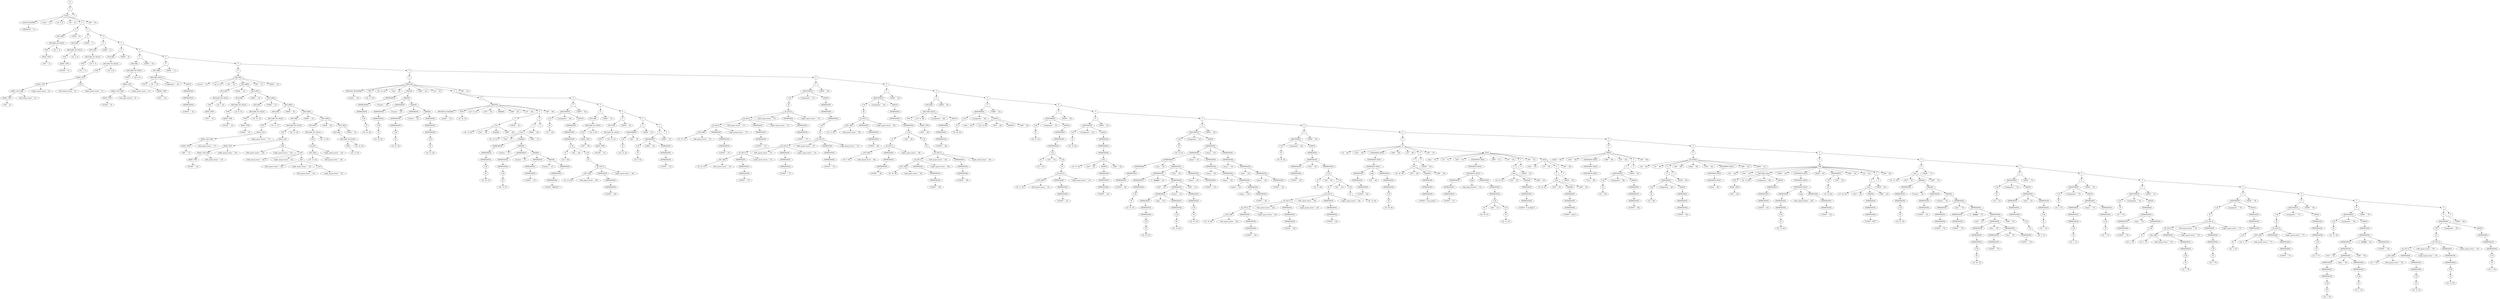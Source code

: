 // parsing tree
digraph {
	"R'" [label="R'"]
	"R'_0" [label=S]
		"R'" -> "R'_0"
	"R'_0_1" [label=CLASS]
		"R'_0" -> "R'_0_1"
	"R'_0_1_1" [label=CLASS_QUALIFIER]
		"R'_0_1" -> "R'_0_1_1"
	"R'_0_1_1_1" [label="('ABSTRACT', '', 2)"]
		"R'_0_1_1" -> "R'_0_1_1_1"
	"R'_0_1_2" [label="('class', '', 2)"]
		"R'_0_1" -> "R'_0_1_2"
	"R'_0_1_3" [label="('id', 0, 2)"]
		"R'_0_1" -> "R'_0_1_3"
	"R'_0_1_4" [label="('LP', '', 4)"]
		"R'_0_1" -> "R'_0_1_4"
	"R'_0_1_5" [label=P]
		"R'_0_1" -> "R'_0_1_5"
	"R'_0_1_5_1" [label="P'"]
		"R'_0_1_5" -> "R'_0_1_5_1"
	"R'_0_1_5_1_1" [label=DECLARE]
		"R'_0_1_5_1" -> "R'_0_1_5_1_1"
	"R'_0_1_5_1_1_1" [label=DECLARE_NO_VALUE]
		"R'_0_1_5_1_1" -> "R'_0_1_5_1_1_1"
	"R'_0_1_5_1_1_1_1" [label=TYPE]
		"R'_0_1_5_1_1_1" -> "R'_0_1_5_1_1_1_1"
	"R'_0_1_5_1_1_1_1_1" [label=BASIC_TYPE]
		"R'_0_1_5_1_1_1_1" -> "R'_0_1_5_1_1_1_1_1"
	"R'_0_1_5_1_1_1_1_1_1" [label="('INT', '', 5)"]
		"R'_0_1_5_1_1_1_1_1" -> "R'_0_1_5_1_1_1_1_1_1"
	"R'_0_1_5_1_1_1_2" [label="('id', 1, 5)"]
		"R'_0_1_5_1_1_1" -> "R'_0_1_5_1_1_1_2"
	"R'_0_1_5_1_2" [label="('SEMI', '', 6)"]
		"R'_0_1_5_1" -> "R'_0_1_5_1_2"
	"R'_0_1_5_2" [label=P]
		"R'_0_1_5" -> "R'_0_1_5_2"
	"R'_0_1_5_2_1" [label="P'"]
		"R'_0_1_5_2" -> "R'_0_1_5_2_1"
	"R'_0_1_5_2_1_1" [label=DECLARE]
		"R'_0_1_5_2_1" -> "R'_0_1_5_2_1_1"
	"R'_0_1_5_2_1_1_1" [label=DECLARE_NO_VALUE]
		"R'_0_1_5_2_1_1" -> "R'_0_1_5_2_1_1_1"
	"R'_0_1_5_2_1_1_1_1" [label=TYPE]
		"R'_0_1_5_2_1_1_1" -> "R'_0_1_5_2_1_1_1_1"
	"R'_0_1_5_2_1_1_1_1_1" [label=BASIC_TYPE]
		"R'_0_1_5_2_1_1_1_1" -> "R'_0_1_5_2_1_1_1_1_1"
	"R'_0_1_5_2_1_1_1_1_1_1" [label="('FLOAT', '', 6)"]
		"R'_0_1_5_2_1_1_1_1_1" -> "R'_0_1_5_2_1_1_1_1_1_1"
	"R'_0_1_5_2_1_1_1_2" [label="('id', 2, 6)"]
		"R'_0_1_5_2_1_1_1" -> "R'_0_1_5_2_1_1_1_2"
	"R'_0_1_5_2_1_2" [label="('SEMI', '', 7)"]
		"R'_0_1_5_2_1" -> "R'_0_1_5_2_1_2"
	"R'_0_1_5_2_2" [label=P]
		"R'_0_1_5_2" -> "R'_0_1_5_2_2"
	"R'_0_1_5_2_2_1" [label="P'"]
		"R'_0_1_5_2_2" -> "R'_0_1_5_2_2_1"
	"R'_0_1_5_2_2_1_1" [label=DECLARE]
		"R'_0_1_5_2_2_1" -> "R'_0_1_5_2_2_1_1"
	"R'_0_1_5_2_2_1_1_1" [label=DECLARE_NO_VALUE]
		"R'_0_1_5_2_2_1_1" -> "R'_0_1_5_2_2_1_1_1"
	"R'_0_1_5_2_2_1_1_1_1" [label=TYPE]
		"R'_0_1_5_2_2_1_1_1" -> "R'_0_1_5_2_2_1_1_1_1"
	"R'_0_1_5_2_2_1_1_1_1_1" [label="('id', 3, 7)"]
		"R'_0_1_5_2_2_1_1_1_1" -> "R'_0_1_5_2_2_1_1_1_1_1"
	"R'_0_1_5_2_2_1_1_1_2" [label="('id', 4, 7)"]
		"R'_0_1_5_2_2_1_1_1" -> "R'_0_1_5_2_2_1_1_1_2"
	"R'_0_1_5_2_2_1_2" [label="('SEMI', '', 8)"]
		"R'_0_1_5_2_2_1" -> "R'_0_1_5_2_2_1_2"
	"R'_0_1_5_2_2_2" [label=P]
		"R'_0_1_5_2_2" -> "R'_0_1_5_2_2_2"
	"R'_0_1_5_2_2_2_1" [label="P'"]
		"R'_0_1_5_2_2_2" -> "R'_0_1_5_2_2_2_1"
	"R'_0_1_5_2_2_2_1_1" [label=DECLARE]
		"R'_0_1_5_2_2_2_1" -> "R'_0_1_5_2_2_2_1_1"
	"R'_0_1_5_2_2_2_1_1_1" [label=DECLARE_NO_VALUE]
		"R'_0_1_5_2_2_2_1_1" -> "R'_0_1_5_2_2_2_1_1_1"
	"R'_0_1_5_2_2_2_1_1_1_1" [label=TYPE]
		"R'_0_1_5_2_2_2_1_1_1" -> "R'_0_1_5_2_2_2_1_1_1_1"
	"R'_0_1_5_2_2_2_1_1_1_1_1" [label=BASIC_LIST]
		"R'_0_1_5_2_2_2_1_1_1_1" -> "R'_0_1_5_2_2_2_1_1_1_1_1"
	"R'_0_1_5_2_2_2_1_1_1_1_1_1" [label=BASIC_LIST]
		"R'_0_1_5_2_2_2_1_1_1_1_1" -> "R'_0_1_5_2_2_2_1_1_1_1_1_1"
	"R'_0_1_5_2_2_2_1_1_1_1_1_1_1" [label=BASIC_LIST_LIKE]
		"R'_0_1_5_2_2_2_1_1_1_1_1_1" -> "R'_0_1_5_2_2_2_1_1_1_1_1_1_1"
	"R'_0_1_5_2_2_2_1_1_1_1_1_1_1_1" [label=BASIC_TYPE]
		"R'_0_1_5_2_2_2_1_1_1_1_1_1_1" -> "R'_0_1_5_2_2_2_1_1_1_1_1_1_1_1"
	"R'_0_1_5_2_2_2_1_1_1_1_1_1_1_1_1" [label="('INT', '', 8)"]
		"R'_0_1_5_2_2_2_1_1_1_1_1_1_1_1" -> "R'_0_1_5_2_2_2_1_1_1_1_1_1_1_1_1"
	"R'_0_1_5_2_2_2_1_1_1_1_1_1_1_2" [label="('left_square_brace', '', 8)"]
		"R'_0_1_5_2_2_2_1_1_1_1_1_1_1" -> "R'_0_1_5_2_2_2_1_1_1_1_1_1_1_2"
	"R'_0_1_5_2_2_2_1_1_1_1_1_1_2" [label="('right_square_brace', '', 8)"]
		"R'_0_1_5_2_2_2_1_1_1_1_1_1" -> "R'_0_1_5_2_2_2_1_1_1_1_1_1_2"
	"R'_0_1_5_2_2_2_1_1_1_1_1_2" [label=LIST]
		"R'_0_1_5_2_2_2_1_1_1_1_1" -> "R'_0_1_5_2_2_2_1_1_1_1_1_2"
	"R'_0_1_5_2_2_2_1_1_1_1_1_2_1" [label="('left_square_brace', '', 8)"]
		"R'_0_1_5_2_2_2_1_1_1_1_1_2" -> "R'_0_1_5_2_2_2_1_1_1_1_1_2_1"
	"R'_0_1_5_2_2_2_1_1_1_1_1_2_2" [label="('right_square_brace', '', 8)"]
		"R'_0_1_5_2_2_2_1_1_1_1_1_2" -> "R'_0_1_5_2_2_2_1_1_1_1_1_2_2"
	"R'_0_1_5_2_2_2_1_1_1_2" [label="('id', 5, 8)"]
		"R'_0_1_5_2_2_2_1_1_1" -> "R'_0_1_5_2_2_2_1_1_1_2"
	"R'_0_1_5_2_2_2_1_2" [label="('SEMI', '', 9)"]
		"R'_0_1_5_2_2_2_1" -> "R'_0_1_5_2_2_2_1_2"
	"R'_0_1_5_2_2_2_2" [label=P]
		"R'_0_1_5_2_2_2" -> "R'_0_1_5_2_2_2_2"
	"R'_0_1_5_2_2_2_2_1" [label="P'"]
		"R'_0_1_5_2_2_2_2" -> "R'_0_1_5_2_2_2_2_1"
	"R'_0_1_5_2_2_2_2_1_1" [label=DECLARE]
		"R'_0_1_5_2_2_2_2_1" -> "R'_0_1_5_2_2_2_2_1_1"
	"R'_0_1_5_2_2_2_2_1_1_1" [label=DECLARE_NO_VALUE]
		"R'_0_1_5_2_2_2_2_1_1" -> "R'_0_1_5_2_2_2_2_1_1_1"
	"R'_0_1_5_2_2_2_2_1_1_1_1" [label=TYPE]
		"R'_0_1_5_2_2_2_2_1_1_1" -> "R'_0_1_5_2_2_2_2_1_1_1_1"
	"R'_0_1_5_2_2_2_2_1_1_1_1_1" [label=BASIC_LIST]
		"R'_0_1_5_2_2_2_2_1_1_1_1" -> "R'_0_1_5_2_2_2_2_1_1_1_1_1"
	"R'_0_1_5_2_2_2_2_1_1_1_1_1_1" [label=BASIC_LIST_LIKE]
		"R'_0_1_5_2_2_2_2_1_1_1_1_1" -> "R'_0_1_5_2_2_2_2_1_1_1_1_1_1"
	"R'_0_1_5_2_2_2_2_1_1_1_1_1_1_1" [label=BASIC_TYPE]
		"R'_0_1_5_2_2_2_2_1_1_1_1_1_1" -> "R'_0_1_5_2_2_2_2_1_1_1_1_1_1_1"
	"R'_0_1_5_2_2_2_2_1_1_1_1_1_1_1_1" [label="('FLOAT', '', 9)"]
		"R'_0_1_5_2_2_2_2_1_1_1_1_1_1_1" -> "R'_0_1_5_2_2_2_2_1_1_1_1_1_1_1_1"
	"R'_0_1_5_2_2_2_2_1_1_1_1_1_1_2" [label="('left_square_brace', '', 9)"]
		"R'_0_1_5_2_2_2_2_1_1_1_1_1_1" -> "R'_0_1_5_2_2_2_2_1_1_1_1_1_1_2"
	"R'_0_1_5_2_2_2_2_1_1_1_1_1_2" [label="('right_square_brace', '', 9)"]
		"R'_0_1_5_2_2_2_2_1_1_1_1_1" -> "R'_0_1_5_2_2_2_2_1_1_1_1_1_2"
	"R'_0_1_5_2_2_2_2_1_1_1_2" [label="('id', 6, 9)"]
		"R'_0_1_5_2_2_2_2_1_1_1" -> "R'_0_1_5_2_2_2_2_1_1_1_2"
	"R'_0_1_5_2_2_2_2_1_2" [label="('SEMI', '', 10)"]
		"R'_0_1_5_2_2_2_2_1" -> "R'_0_1_5_2_2_2_2_1_2"
	"R'_0_1_5_2_2_2_2_2" [label=P]
		"R'_0_1_5_2_2_2_2" -> "R'_0_1_5_2_2_2_2_2"
	"R'_0_1_5_2_2_2_2_2_1" [label="P'"]
		"R'_0_1_5_2_2_2_2_2" -> "R'_0_1_5_2_2_2_2_2_1"
	"R'_0_1_5_2_2_2_2_2_1_1" [label=DECLARE]
		"R'_0_1_5_2_2_2_2_2_1" -> "R'_0_1_5_2_2_2_2_2_1_1"
	"R'_0_1_5_2_2_2_2_2_1_1_1" [label=DECLARE_VALUE]
		"R'_0_1_5_2_2_2_2_2_1_1" -> "R'_0_1_5_2_2_2_2_2_1_1_1"
	"R'_0_1_5_2_2_2_2_2_1_1_1_1" [label=TYPE]
		"R'_0_1_5_2_2_2_2_2_1_1_1" -> "R'_0_1_5_2_2_2_2_2_1_1_1_1"
	"R'_0_1_5_2_2_2_2_2_1_1_1_1_1" [label=BASIC_TYPE]
		"R'_0_1_5_2_2_2_2_2_1_1_1_1" -> "R'_0_1_5_2_2_2_2_2_1_1_1_1_1"
	"R'_0_1_5_2_2_2_2_2_1_1_1_1_1_1" [label="('INT', '', 10)"]
		"R'_0_1_5_2_2_2_2_2_1_1_1_1_1" -> "R'_0_1_5_2_2_2_2_2_1_1_1_1_1_1"
	"R'_0_1_5_2_2_2_2_2_1_1_1_2" [label="('id', 7, 10)"]
		"R'_0_1_5_2_2_2_2_2_1_1_1" -> "R'_0_1_5_2_2_2_2_2_1_1_1_2"
	"R'_0_1_5_2_2_2_2_2_1_1_1_3" [label="('assignment', '', 10)"]
		"R'_0_1_5_2_2_2_2_2_1_1_1" -> "R'_0_1_5_2_2_2_2_2_1_1_1_3"
	"R'_0_1_5_2_2_2_2_2_1_1_1_4" [label=ASSIGN]
		"R'_0_1_5_2_2_2_2_2_1_1_1" -> "R'_0_1_5_2_2_2_2_2_1_1_1_4"
	"R'_0_1_5_2_2_2_2_2_1_1_1_4_1" [label=EXPRESSION]
		"R'_0_1_5_2_2_2_2_2_1_1_1_4" -> "R'_0_1_5_2_2_2_2_2_1_1_1_4_1"
	"R'_0_1_5_2_2_2_2_2_1_1_1_4_1_1" [label=EXPRESSION1]
		"R'_0_1_5_2_2_2_2_2_1_1_1_4_1" -> "R'_0_1_5_2_2_2_2_2_1_1_1_4_1_1"
	"R'_0_1_5_2_2_2_2_2_1_1_1_4_1_1_1" [label=EXPRESSION2]
		"R'_0_1_5_2_2_2_2_2_1_1_1_4_1_1" -> "R'_0_1_5_2_2_2_2_2_1_1_1_4_1_1_1"
	"R'_0_1_5_2_2_2_2_2_1_1_1_4_1_1_1_1" [label="('CONST', '', 10)"]
		"R'_0_1_5_2_2_2_2_2_1_1_1_4_1_1_1" -> "R'_0_1_5_2_2_2_2_2_1_1_1_4_1_1_1_1"
	"R'_0_1_5_2_2_2_2_2_1_2" [label="('SEMI', '', 11)"]
		"R'_0_1_5_2_2_2_2_2_1" -> "R'_0_1_5_2_2_2_2_2_1_2"
	"R'_0_1_5_2_2_2_2_2_2" [label=P]
		"R'_0_1_5_2_2_2_2_2" -> "R'_0_1_5_2_2_2_2_2_2"
	"R'_0_1_5_2_2_2_2_2_2_1" [label="P'"]
		"R'_0_1_5_2_2_2_2_2_2" -> "R'_0_1_5_2_2_2_2_2_2_1"
	"R'_0_1_5_2_2_2_2_2_2_1_1" [label=RECORD]
		"R'_0_1_5_2_2_2_2_2_2_1" -> "R'_0_1_5_2_2_2_2_2_2_1_1"
	"R'_0_1_5_2_2_2_2_2_2_1_1_1" [label="('record', '', 13)"]
		"R'_0_1_5_2_2_2_2_2_2_1_1" -> "R'_0_1_5_2_2_2_2_2_2_1_1_1"
	"R'_0_1_5_2_2_2_2_2_2_1_1_2" [label="('id', 8, 13)"]
		"R'_0_1_5_2_2_2_2_2_2_1_1" -> "R'_0_1_5_2_2_2_2_2_2_1_1_2"
	"R'_0_1_5_2_2_2_2_2_2_1_1_3" [label="('LP', '', 14)"]
		"R'_0_1_5_2_2_2_2_2_2_1_1" -> "R'_0_1_5_2_2_2_2_2_2_1_1_3"
	"R'_0_1_5_2_2_2_2_2_2_1_1_4" [label=DECLARES]
		"R'_0_1_5_2_2_2_2_2_2_1_1" -> "R'_0_1_5_2_2_2_2_2_2_1_1_4"
	"R'_0_1_5_2_2_2_2_2_2_1_1_4_1" [label=DECLARE]
		"R'_0_1_5_2_2_2_2_2_2_1_1_4" -> "R'_0_1_5_2_2_2_2_2_2_1_1_4_1"
	"R'_0_1_5_2_2_2_2_2_2_1_1_4_1_1" [label=DECLARE_NO_VALUE]
		"R'_0_1_5_2_2_2_2_2_2_1_1_4_1" -> "R'_0_1_5_2_2_2_2_2_2_1_1_4_1_1"
	"R'_0_1_5_2_2_2_2_2_2_1_1_4_1_1_1" [label=TYPE]
		"R'_0_1_5_2_2_2_2_2_2_1_1_4_1_1" -> "R'_0_1_5_2_2_2_2_2_2_1_1_4_1_1_1"
	"R'_0_1_5_2_2_2_2_2_2_1_1_4_1_1_1_1" [label=BASIC_TYPE]
		"R'_0_1_5_2_2_2_2_2_2_1_1_4_1_1_1" -> "R'_0_1_5_2_2_2_2_2_2_1_1_4_1_1_1_1"
	"R'_0_1_5_2_2_2_2_2_2_1_1_4_1_1_1_1_1" [label="('INT', '', 14)"]
		"R'_0_1_5_2_2_2_2_2_2_1_1_4_1_1_1_1" -> "R'_0_1_5_2_2_2_2_2_2_1_1_4_1_1_1_1_1"
	"R'_0_1_5_2_2_2_2_2_2_1_1_4_1_1_2" [label="('id', 7, 14)"]
		"R'_0_1_5_2_2_2_2_2_2_1_1_4_1_1" -> "R'_0_1_5_2_2_2_2_2_2_1_1_4_1_1_2"
	"R'_0_1_5_2_2_2_2_2_2_1_1_4_2" [label="('SEMI', '', 15)"]
		"R'_0_1_5_2_2_2_2_2_2_1_1_4" -> "R'_0_1_5_2_2_2_2_2_2_1_1_4_2"
	"R'_0_1_5_2_2_2_2_2_2_1_1_4_3" [label=DECLARES]
		"R'_0_1_5_2_2_2_2_2_2_1_1_4" -> "R'_0_1_5_2_2_2_2_2_2_1_1_4_3"
	"R'_0_1_5_2_2_2_2_2_2_1_1_4_3_1" [label=DECLARE]
		"R'_0_1_5_2_2_2_2_2_2_1_1_4_3" -> "R'_0_1_5_2_2_2_2_2_2_1_1_4_3_1"
	"R'_0_1_5_2_2_2_2_2_2_1_1_4_3_1_1" [label=DECLARE_NO_VALUE]
		"R'_0_1_5_2_2_2_2_2_2_1_1_4_3_1" -> "R'_0_1_5_2_2_2_2_2_2_1_1_4_3_1_1"
	"R'_0_1_5_2_2_2_2_2_2_1_1_4_3_1_1_1" [label=TYPE]
		"R'_0_1_5_2_2_2_2_2_2_1_1_4_3_1_1" -> "R'_0_1_5_2_2_2_2_2_2_1_1_4_3_1_1_1"
	"R'_0_1_5_2_2_2_2_2_2_1_1_4_3_1_1_1_1" [label=BASIC_TYPE]
		"R'_0_1_5_2_2_2_2_2_2_1_1_4_3_1_1_1" -> "R'_0_1_5_2_2_2_2_2_2_1_1_4_3_1_1_1_1"
	"R'_0_1_5_2_2_2_2_2_2_1_1_4_3_1_1_1_1_1" [label="('FLOAT', '', 15)"]
		"R'_0_1_5_2_2_2_2_2_2_1_1_4_3_1_1_1_1" -> "R'_0_1_5_2_2_2_2_2_2_1_1_4_3_1_1_1_1_1"
	"R'_0_1_5_2_2_2_2_2_2_1_1_4_3_1_1_2" [label="('id', 9, 15)"]
		"R'_0_1_5_2_2_2_2_2_2_1_1_4_3_1_1" -> "R'_0_1_5_2_2_2_2_2_2_1_1_4_3_1_1_2"
	"R'_0_1_5_2_2_2_2_2_2_1_1_4_3_2" [label="('SEMI', '', 16)"]
		"R'_0_1_5_2_2_2_2_2_2_1_1_4_3" -> "R'_0_1_5_2_2_2_2_2_2_1_1_4_3_2"
	"R'_0_1_5_2_2_2_2_2_2_1_1_4_3_3" [label=DECLARES]
		"R'_0_1_5_2_2_2_2_2_2_1_1_4_3" -> "R'_0_1_5_2_2_2_2_2_2_1_1_4_3_3"
	"R'_0_1_5_2_2_2_2_2_2_1_1_4_3_3_1" [label=DECLARE]
		"R'_0_1_5_2_2_2_2_2_2_1_1_4_3_3" -> "R'_0_1_5_2_2_2_2_2_2_1_1_4_3_3_1"
	"R'_0_1_5_2_2_2_2_2_2_1_1_4_3_3_1_1" [label=DECLARE_NO_VALUE]
		"R'_0_1_5_2_2_2_2_2_2_1_1_4_3_3_1" -> "R'_0_1_5_2_2_2_2_2_2_1_1_4_3_3_1_1"
	"R'_0_1_5_2_2_2_2_2_2_1_1_4_3_3_1_1_1" [label=TYPE]
		"R'_0_1_5_2_2_2_2_2_2_1_1_4_3_3_1_1" -> "R'_0_1_5_2_2_2_2_2_2_1_1_4_3_3_1_1_1"
	"R'_0_1_5_2_2_2_2_2_2_1_1_4_3_3_1_1_1_1" [label=BASIC_TYPE]
		"R'_0_1_5_2_2_2_2_2_2_1_1_4_3_3_1_1_1" -> "R'_0_1_5_2_2_2_2_2_2_1_1_4_3_3_1_1_1_1"
	"R'_0_1_5_2_2_2_2_2_2_1_1_4_3_3_1_1_1_1_1" [label="('CHAR', '', 16)"]
		"R'_0_1_5_2_2_2_2_2_2_1_1_4_3_3_1_1_1_1" -> "R'_0_1_5_2_2_2_2_2_2_1_1_4_3_3_1_1_1_1_1"
	"R'_0_1_5_2_2_2_2_2_2_1_1_4_3_3_1_1_2" [label="('id', 10, 16)"]
		"R'_0_1_5_2_2_2_2_2_2_1_1_4_3_3_1_1" -> "R'_0_1_5_2_2_2_2_2_2_1_1_4_3_3_1_1_2"
	"R'_0_1_5_2_2_2_2_2_2_1_1_4_3_3_2" [label="('SEMI', '', 17)"]
		"R'_0_1_5_2_2_2_2_2_2_1_1_4_3_3" -> "R'_0_1_5_2_2_2_2_2_2_1_1_4_3_3_2"
	"R'_0_1_5_2_2_2_2_2_2_1_1_4_3_3_3" [label=DECLARES]
		"R'_0_1_5_2_2_2_2_2_2_1_1_4_3_3" -> "R'_0_1_5_2_2_2_2_2_2_1_1_4_3_3_3"
	"R'_0_1_5_2_2_2_2_2_2_1_1_4_3_3_3_1" [label=DECLARE]
		"R'_0_1_5_2_2_2_2_2_2_1_1_4_3_3_3" -> "R'_0_1_5_2_2_2_2_2_2_1_1_4_3_3_3_1"
	"R'_0_1_5_2_2_2_2_2_2_1_1_4_3_3_3_1_1" [label=DECLARE_NO_VALUE]
		"R'_0_1_5_2_2_2_2_2_2_1_1_4_3_3_3_1" -> "R'_0_1_5_2_2_2_2_2_2_1_1_4_3_3_3_1_1"
	"R'_0_1_5_2_2_2_2_2_2_1_1_4_3_3_3_1_1_1" [label=TYPE]
		"R'_0_1_5_2_2_2_2_2_2_1_1_4_3_3_3_1_1" -> "R'_0_1_5_2_2_2_2_2_2_1_1_4_3_3_3_1_1_1"
	"R'_0_1_5_2_2_2_2_2_2_1_1_4_3_3_3_1_1_1_1" [label=BASIC_LIST]
		"R'_0_1_5_2_2_2_2_2_2_1_1_4_3_3_3_1_1_1" -> "R'_0_1_5_2_2_2_2_2_2_1_1_4_3_3_3_1_1_1_1"
	"R'_0_1_5_2_2_2_2_2_2_1_1_4_3_3_3_1_1_1_1_1" [label=BASIC_LIST_LIKE]
		"R'_0_1_5_2_2_2_2_2_2_1_1_4_3_3_3_1_1_1_1" -> "R'_0_1_5_2_2_2_2_2_2_1_1_4_3_3_3_1_1_1_1_1"
	"R'_0_1_5_2_2_2_2_2_2_1_1_4_3_3_3_1_1_1_1_1_1" [label=BASIC_TYPE]
		"R'_0_1_5_2_2_2_2_2_2_1_1_4_3_3_3_1_1_1_1_1" -> "R'_0_1_5_2_2_2_2_2_2_1_1_4_3_3_3_1_1_1_1_1_1"
	"R'_0_1_5_2_2_2_2_2_2_1_1_4_3_3_3_1_1_1_1_1_1_1" [label="('INT', '', 17)"]
		"R'_0_1_5_2_2_2_2_2_2_1_1_4_3_3_3_1_1_1_1_1_1" -> "R'_0_1_5_2_2_2_2_2_2_1_1_4_3_3_3_1_1_1_1_1_1_1"
	"R'_0_1_5_2_2_2_2_2_2_1_1_4_3_3_3_1_1_1_1_1_2" [label="('left_square_brace', '', 17)"]
		"R'_0_1_5_2_2_2_2_2_2_1_1_4_3_3_3_1_1_1_1_1" -> "R'_0_1_5_2_2_2_2_2_2_1_1_4_3_3_3_1_1_1_1_1_2"
	"R'_0_1_5_2_2_2_2_2_2_1_1_4_3_3_3_1_1_1_1_2" [label="('right_square_brace', '', 17)"]
		"R'_0_1_5_2_2_2_2_2_2_1_1_4_3_3_3_1_1_1_1" -> "R'_0_1_5_2_2_2_2_2_2_1_1_4_3_3_3_1_1_1_1_2"
	"R'_0_1_5_2_2_2_2_2_2_1_1_4_3_3_3_1_1_2" [label="('id', 11, 17)"]
		"R'_0_1_5_2_2_2_2_2_2_1_1_4_3_3_3_1_1" -> "R'_0_1_5_2_2_2_2_2_2_1_1_4_3_3_3_1_1_2"
	"R'_0_1_5_2_2_2_2_2_2_1_1_4_3_3_3_2" [label="('SEMI', '', 18)"]
		"R'_0_1_5_2_2_2_2_2_2_1_1_4_3_3_3" -> "R'_0_1_5_2_2_2_2_2_2_1_1_4_3_3_3_2"
	"R'_0_1_5_2_2_2_2_2_2_1_1_4_3_3_3_3" [label=DECLARES]
		"R'_0_1_5_2_2_2_2_2_2_1_1_4_3_3_3" -> "R'_0_1_5_2_2_2_2_2_2_1_1_4_3_3_3_3"
	"R'_0_1_5_2_2_2_2_2_2_1_1_4_3_3_3_3_1" [label=DECLARE]
		"R'_0_1_5_2_2_2_2_2_2_1_1_4_3_3_3_3" -> "R'_0_1_5_2_2_2_2_2_2_1_1_4_3_3_3_3_1"
	"R'_0_1_5_2_2_2_2_2_2_1_1_4_3_3_3_3_1_1" [label=DECLARE_NO_VALUE]
		"R'_0_1_5_2_2_2_2_2_2_1_1_4_3_3_3_3_1" -> "R'_0_1_5_2_2_2_2_2_2_1_1_4_3_3_3_3_1_1"
	"R'_0_1_5_2_2_2_2_2_2_1_1_4_3_3_3_3_1_1_1" [label=TYPE]
		"R'_0_1_5_2_2_2_2_2_2_1_1_4_3_3_3_3_1_1" -> "R'_0_1_5_2_2_2_2_2_2_1_1_4_3_3_3_3_1_1_1"
	"R'_0_1_5_2_2_2_2_2_2_1_1_4_3_3_3_3_1_1_1_1" [label=BASIC_LIST]
		"R'_0_1_5_2_2_2_2_2_2_1_1_4_3_3_3_3_1_1_1" -> "R'_0_1_5_2_2_2_2_2_2_1_1_4_3_3_3_3_1_1_1_1"
	"R'_0_1_5_2_2_2_2_2_2_1_1_4_3_3_3_3_1_1_1_1_1" [label=BASIC_LIST]
		"R'_0_1_5_2_2_2_2_2_2_1_1_4_3_3_3_3_1_1_1_1" -> "R'_0_1_5_2_2_2_2_2_2_1_1_4_3_3_3_3_1_1_1_1_1"
	"R'_0_1_5_2_2_2_2_2_2_1_1_4_3_3_3_3_1_1_1_1_1_1" [label=BASIC_LIST_LIKE]
		"R'_0_1_5_2_2_2_2_2_2_1_1_4_3_3_3_3_1_1_1_1_1" -> "R'_0_1_5_2_2_2_2_2_2_1_1_4_3_3_3_3_1_1_1_1_1_1"
	"R'_0_1_5_2_2_2_2_2_2_1_1_4_3_3_3_3_1_1_1_1_1_1_1" [label=BASIC_TYPE]
		"R'_0_1_5_2_2_2_2_2_2_1_1_4_3_3_3_3_1_1_1_1_1_1" -> "R'_0_1_5_2_2_2_2_2_2_1_1_4_3_3_3_3_1_1_1_1_1_1_1"
	"R'_0_1_5_2_2_2_2_2_2_1_1_4_3_3_3_3_1_1_1_1_1_1_1_1" [label="('FLOAT', '', 18)"]
		"R'_0_1_5_2_2_2_2_2_2_1_1_4_3_3_3_3_1_1_1_1_1_1_1" -> "R'_0_1_5_2_2_2_2_2_2_1_1_4_3_3_3_3_1_1_1_1_1_1_1_1"
	"R'_0_1_5_2_2_2_2_2_2_1_1_4_3_3_3_3_1_1_1_1_1_1_2" [label="('left_square_brace', '', 18)"]
		"R'_0_1_5_2_2_2_2_2_2_1_1_4_3_3_3_3_1_1_1_1_1_1" -> "R'_0_1_5_2_2_2_2_2_2_1_1_4_3_3_3_3_1_1_1_1_1_1_2"
	"R'_0_1_5_2_2_2_2_2_2_1_1_4_3_3_3_3_1_1_1_1_1_2" [label="('right_square_brace', '', 18)"]
		"R'_0_1_5_2_2_2_2_2_2_1_1_4_3_3_3_3_1_1_1_1_1" -> "R'_0_1_5_2_2_2_2_2_2_1_1_4_3_3_3_3_1_1_1_1_1_2"
	"R'_0_1_5_2_2_2_2_2_2_1_1_4_3_3_3_3_1_1_1_1_2" [label=LIST]
		"R'_0_1_5_2_2_2_2_2_2_1_1_4_3_3_3_3_1_1_1_1" -> "R'_0_1_5_2_2_2_2_2_2_1_1_4_3_3_3_3_1_1_1_1_2"
	"R'_0_1_5_2_2_2_2_2_2_1_1_4_3_3_3_3_1_1_1_1_2_1" [label="('left_square_brace', '', 18)"]
		"R'_0_1_5_2_2_2_2_2_2_1_1_4_3_3_3_3_1_1_1_1_2" -> "R'_0_1_5_2_2_2_2_2_2_1_1_4_3_3_3_3_1_1_1_1_2_1"
	"R'_0_1_5_2_2_2_2_2_2_1_1_4_3_3_3_3_1_1_1_1_2_2" [label="('right_square_brace', '', 18)"]
		"R'_0_1_5_2_2_2_2_2_2_1_1_4_3_3_3_3_1_1_1_1_2" -> "R'_0_1_5_2_2_2_2_2_2_1_1_4_3_3_3_3_1_1_1_1_2_2"
	"R'_0_1_5_2_2_2_2_2_2_1_1_4_3_3_3_3_1_1_1_1_2_3" [label=LIST]
		"R'_0_1_5_2_2_2_2_2_2_1_1_4_3_3_3_3_1_1_1_1_2" -> "R'_0_1_5_2_2_2_2_2_2_1_1_4_3_3_3_3_1_1_1_1_2_3"
	"R'_0_1_5_2_2_2_2_2_2_1_1_4_3_3_3_3_1_1_1_1_2_3_1" [label="('left_square_brace', '', 18)"]
		"R'_0_1_5_2_2_2_2_2_2_1_1_4_3_3_3_3_1_1_1_1_2_3" -> "R'_0_1_5_2_2_2_2_2_2_1_1_4_3_3_3_3_1_1_1_1_2_3_1"
	"R'_0_1_5_2_2_2_2_2_2_1_1_4_3_3_3_3_1_1_1_1_2_3_2" [label="('right_square_brace', '', 18)"]
		"R'_0_1_5_2_2_2_2_2_2_1_1_4_3_3_3_3_1_1_1_1_2_3" -> "R'_0_1_5_2_2_2_2_2_2_1_1_4_3_3_3_3_1_1_1_1_2_3_2"
	"R'_0_1_5_2_2_2_2_2_2_1_1_4_3_3_3_3_1_1_1_1_2_3_3" [label=LIST]
		"R'_0_1_5_2_2_2_2_2_2_1_1_4_3_3_3_3_1_1_1_1_2_3" -> "R'_0_1_5_2_2_2_2_2_2_1_1_4_3_3_3_3_1_1_1_1_2_3_3"
	"R'_0_1_5_2_2_2_2_2_2_1_1_4_3_3_3_3_1_1_1_1_2_3_3_1" [label="('left_square_brace', '', 18)"]
		"R'_0_1_5_2_2_2_2_2_2_1_1_4_3_3_3_3_1_1_1_1_2_3_3" -> "R'_0_1_5_2_2_2_2_2_2_1_1_4_3_3_3_3_1_1_1_1_2_3_3_1"
	"R'_0_1_5_2_2_2_2_2_2_1_1_4_3_3_3_3_1_1_1_1_2_3_3_2" [label="('right_square_brace', '', 18)"]
		"R'_0_1_5_2_2_2_2_2_2_1_1_4_3_3_3_3_1_1_1_1_2_3_3" -> "R'_0_1_5_2_2_2_2_2_2_1_1_4_3_3_3_3_1_1_1_1_2_3_3_2"
	"R'_0_1_5_2_2_2_2_2_2_1_1_4_3_3_3_3_1_1_1_1_2_3_3_3" [label=LIST]
		"R'_0_1_5_2_2_2_2_2_2_1_1_4_3_3_3_3_1_1_1_1_2_3_3" -> "R'_0_1_5_2_2_2_2_2_2_1_1_4_3_3_3_3_1_1_1_1_2_3_3_3"
	"R'_0_1_5_2_2_2_2_2_2_1_1_4_3_3_3_3_1_1_1_1_2_3_3_3_1" [label="('left_square_brace', '', 18)"]
		"R'_0_1_5_2_2_2_2_2_2_1_1_4_3_3_3_3_1_1_1_1_2_3_3_3" -> "R'_0_1_5_2_2_2_2_2_2_1_1_4_3_3_3_3_1_1_1_1_2_3_3_3_1"
	"R'_0_1_5_2_2_2_2_2_2_1_1_4_3_3_3_3_1_1_1_1_2_3_3_3_2" [label="('right_square_brace', '', 18)"]
		"R'_0_1_5_2_2_2_2_2_2_1_1_4_3_3_3_3_1_1_1_1_2_3_3_3" -> "R'_0_1_5_2_2_2_2_2_2_1_1_4_3_3_3_3_1_1_1_1_2_3_3_3_2"
	"R'_0_1_5_2_2_2_2_2_2_1_1_4_3_3_3_3_1_1_2" [label="('id', 12, 18)"]
		"R'_0_1_5_2_2_2_2_2_2_1_1_4_3_3_3_3_1_1" -> "R'_0_1_5_2_2_2_2_2_2_1_1_4_3_3_3_3_1_1_2"
	"R'_0_1_5_2_2_2_2_2_2_1_1_4_3_3_3_3_2" [label="('SEMI', '', 19)"]
		"R'_0_1_5_2_2_2_2_2_2_1_1_4_3_3_3_3" -> "R'_0_1_5_2_2_2_2_2_2_1_1_4_3_3_3_3_2"
	"R'_0_1_5_2_2_2_2_2_2_1_1_4_3_3_3_3_3" [label=DECLARES]
		"R'_0_1_5_2_2_2_2_2_2_1_1_4_3_3_3_3" -> "R'_0_1_5_2_2_2_2_2_2_1_1_4_3_3_3_3_3"
	"R'_0_1_5_2_2_2_2_2_2_1_1_4_3_3_3_3_3_1" [label=DECLARE]
		"R'_0_1_5_2_2_2_2_2_2_1_1_4_3_3_3_3_3" -> "R'_0_1_5_2_2_2_2_2_2_1_1_4_3_3_3_3_3_1"
	"R'_0_1_5_2_2_2_2_2_2_1_1_4_3_3_3_3_3_1_1" [label=DECLARE_NO_VALUE]
		"R'_0_1_5_2_2_2_2_2_2_1_1_4_3_3_3_3_3_1" -> "R'_0_1_5_2_2_2_2_2_2_1_1_4_3_3_3_3_3_1_1"
	"R'_0_1_5_2_2_2_2_2_2_1_1_4_3_3_3_3_3_1_1_1" [label=TYPE]
		"R'_0_1_5_2_2_2_2_2_2_1_1_4_3_3_3_3_3_1_1" -> "R'_0_1_5_2_2_2_2_2_2_1_1_4_3_3_3_3_3_1_1_1"
	"R'_0_1_5_2_2_2_2_2_2_1_1_4_3_3_3_3_3_1_1_1_1" [label=ID_LIST]
		"R'_0_1_5_2_2_2_2_2_2_1_1_4_3_3_3_3_3_1_1_1" -> "R'_0_1_5_2_2_2_2_2_2_1_1_4_3_3_3_3_3_1_1_1_1"
	"R'_0_1_5_2_2_2_2_2_2_1_1_4_3_3_3_3_3_1_1_1_1_1" [label=LIST_LIKE]
		"R'_0_1_5_2_2_2_2_2_2_1_1_4_3_3_3_3_3_1_1_1_1" -> "R'_0_1_5_2_2_2_2_2_2_1_1_4_3_3_3_3_3_1_1_1_1_1"
	"R'_0_1_5_2_2_2_2_2_2_1_1_4_3_3_3_3_3_1_1_1_1_1_1" [label="('id', 13, 19)"]
		"R'_0_1_5_2_2_2_2_2_2_1_1_4_3_3_3_3_3_1_1_1_1_1" -> "R'_0_1_5_2_2_2_2_2_2_1_1_4_3_3_3_3_3_1_1_1_1_1_1"
	"R'_0_1_5_2_2_2_2_2_2_1_1_4_3_3_3_3_3_1_1_1_1_1_2" [label="('left_square_brace', '', 19)"]
		"R'_0_1_5_2_2_2_2_2_2_1_1_4_3_3_3_3_3_1_1_1_1_1" -> "R'_0_1_5_2_2_2_2_2_2_1_1_4_3_3_3_3_3_1_1_1_1_1_2"
	"R'_0_1_5_2_2_2_2_2_2_1_1_4_3_3_3_3_3_1_1_1_1_2" [label="('right_square_brace', '', 19)"]
		"R'_0_1_5_2_2_2_2_2_2_1_1_4_3_3_3_3_3_1_1_1_1" -> "R'_0_1_5_2_2_2_2_2_2_1_1_4_3_3_3_3_3_1_1_1_1_2"
	"R'_0_1_5_2_2_2_2_2_2_1_1_4_3_3_3_3_3_1_1_2" [label="('id', 14, 19)"]
		"R'_0_1_5_2_2_2_2_2_2_1_1_4_3_3_3_3_3_1_1" -> "R'_0_1_5_2_2_2_2_2_2_1_1_4_3_3_3_3_3_1_1_2"
	"R'_0_1_5_2_2_2_2_2_2_1_1_4_3_3_3_3_3_2" [label="('SEMI', '', 20)"]
		"R'_0_1_5_2_2_2_2_2_2_1_1_4_3_3_3_3_3" -> "R'_0_1_5_2_2_2_2_2_2_1_1_4_3_3_3_3_3_2"
	"R'_0_1_5_2_2_2_2_2_2_1_1_4_3_3_3_3_3_3" [label=DECLARES]
		"R'_0_1_5_2_2_2_2_2_2_1_1_4_3_3_3_3_3" -> "R'_0_1_5_2_2_2_2_2_2_1_1_4_3_3_3_3_3_3"
	"R'_0_1_5_2_2_2_2_2_2_1_1_4_3_3_3_3_3_3_1" [label=DECLARE]
		"R'_0_1_5_2_2_2_2_2_2_1_1_4_3_3_3_3_3_3" -> "R'_0_1_5_2_2_2_2_2_2_1_1_4_3_3_3_3_3_3_1"
	"R'_0_1_5_2_2_2_2_2_2_1_1_4_3_3_3_3_3_3_1_1" [label=DECLARE_NO_VALUE]
		"R'_0_1_5_2_2_2_2_2_2_1_1_4_3_3_3_3_3_3_1" -> "R'_0_1_5_2_2_2_2_2_2_1_1_4_3_3_3_3_3_3_1_1"
	"R'_0_1_5_2_2_2_2_2_2_1_1_4_3_3_3_3_3_3_1_1_1" [label=TYPE]
		"R'_0_1_5_2_2_2_2_2_2_1_1_4_3_3_3_3_3_3_1_1" -> "R'_0_1_5_2_2_2_2_2_2_1_1_4_3_3_3_3_3_3_1_1_1"
	"R'_0_1_5_2_2_2_2_2_2_1_1_4_3_3_3_3_3_3_1_1_1_1" [label="('id', 15, 20)"]
		"R'_0_1_5_2_2_2_2_2_2_1_1_4_3_3_3_3_3_3_1_1_1" -> "R'_0_1_5_2_2_2_2_2_2_1_1_4_3_3_3_3_3_3_1_1_1_1"
	"R'_0_1_5_2_2_2_2_2_2_1_1_4_3_3_3_3_3_3_1_1_2" [label="('id', 16, 20)"]
		"R'_0_1_5_2_2_2_2_2_2_1_1_4_3_3_3_3_3_3_1_1" -> "R'_0_1_5_2_2_2_2_2_2_1_1_4_3_3_3_3_3_3_1_1_2"
	"R'_0_1_5_2_2_2_2_2_2_1_1_4_3_3_3_3_3_3_2" [label="('SEMI', '', 21)"]
		"R'_0_1_5_2_2_2_2_2_2_1_1_4_3_3_3_3_3_3" -> "R'_0_1_5_2_2_2_2_2_2_1_1_4_3_3_3_3_3_3_2"
	"R'_0_1_5_2_2_2_2_2_2_1_1_5" [label="('RP', '', 21)"]
		"R'_0_1_5_2_2_2_2_2_2_1_1" -> "R'_0_1_5_2_2_2_2_2_2_1_1_5"
	"R'_0_1_5_2_2_2_2_2_2_1_1_6" [label="('SEMI', '', 22)"]
		"R'_0_1_5_2_2_2_2_2_2_1_1" -> "R'_0_1_5_2_2_2_2_2_2_1_1_6"
	"R'_0_1_5_2_2_2_2_2_2_2" [label=P]
		"R'_0_1_5_2_2_2_2_2_2" -> "R'_0_1_5_2_2_2_2_2_2_2"
	"R'_0_1_5_2_2_2_2_2_2_2_1" [label="P'"]
		"R'_0_1_5_2_2_2_2_2_2_2" -> "R'_0_1_5_2_2_2_2_2_2_2_1"
	"R'_0_1_5_2_2_2_2_2_2_2_1_1" [label=PROCESS]
		"R'_0_1_5_2_2_2_2_2_2_2_1" -> "R'_0_1_5_2_2_2_2_2_2_2_1_1"
	"R'_0_1_5_2_2_2_2_2_2_2_1_1_1" [label=PROCESS_QUALIFIER]
		"R'_0_1_5_2_2_2_2_2_2_2_1_1" -> "R'_0_1_5_2_2_2_2_2_2_2_1_1_1"
	"R'_0_1_5_2_2_2_2_2_2_2_1_1_1_1" [label="('public', '', 24)"]
		"R'_0_1_5_2_2_2_2_2_2_2_1_1_1" -> "R'_0_1_5_2_2_2_2_2_2_2_1_1_1_1"
	"R'_0_1_5_2_2_2_2_2_2_2_1_1_2" [label=TYPE]
		"R'_0_1_5_2_2_2_2_2_2_2_1_1" -> "R'_0_1_5_2_2_2_2_2_2_2_1_1_2"
	"R'_0_1_5_2_2_2_2_2_2_2_1_1_2_1" [label="('id', 17, 24)"]
		"R'_0_1_5_2_2_2_2_2_2_2_1_1_2" -> "R'_0_1_5_2_2_2_2_2_2_2_1_1_2_1"
	"R'_0_1_5_2_2_2_2_2_2_2_1_1_3" [label="('id', 18, 24)"]
		"R'_0_1_5_2_2_2_2_2_2_2_1_1" -> "R'_0_1_5_2_2_2_2_2_2_2_1_1_3"
	"R'_0_1_5_2_2_2_2_2_2_2_1_1_4" [label="('SLP', '', 24)"]
		"R'_0_1_5_2_2_2_2_2_2_2_1_1" -> "R'_0_1_5_2_2_2_2_2_2_2_1_1_4"
	"R'_0_1_5_2_2_2_2_2_2_2_1_1_5" [label=PARAMS]
		"R'_0_1_5_2_2_2_2_2_2_2_1_1" -> "R'_0_1_5_2_2_2_2_2_2_2_1_1_5"
	"R'_0_1_5_2_2_2_2_2_2_2_1_1_5_1" [label=EXPRESSION]
		"R'_0_1_5_2_2_2_2_2_2_2_1_1_5" -> "R'_0_1_5_2_2_2_2_2_2_2_1_1_5_1"
	"R'_0_1_5_2_2_2_2_2_2_2_1_1_5_1_1" [label=EXPRESSION1]
		"R'_0_1_5_2_2_2_2_2_2_2_1_1_5_1" -> "R'_0_1_5_2_2_2_2_2_2_2_1_1_5_1_1"
	"R'_0_1_5_2_2_2_2_2_2_2_1_1_5_1_1_1" [label=EXPRESSION2]
		"R'_0_1_5_2_2_2_2_2_2_2_1_1_5_1_1" -> "R'_0_1_5_2_2_2_2_2_2_2_1_1_5_1_1_1"
	"R'_0_1_5_2_2_2_2_2_2_2_1_1_5_1_1_1_1" [label=V_ID]
		"R'_0_1_5_2_2_2_2_2_2_2_1_1_5_1_1_1" -> "R'_0_1_5_2_2_2_2_2_2_2_1_1_5_1_1_1_1"
	"R'_0_1_5_2_2_2_2_2_2_2_1_1_5_1_1_1_1_1" [label=ID]
		"R'_0_1_5_2_2_2_2_2_2_2_1_1_5_1_1_1_1" -> "R'_0_1_5_2_2_2_2_2_2_2_1_1_5_1_1_1_1_1"
	"R'_0_1_5_2_2_2_2_2_2_2_1_1_5_1_1_1_1_1_1" [label="('id', 19, 24)"]
		"R'_0_1_5_2_2_2_2_2_2_2_1_1_5_1_1_1_1_1" -> "R'_0_1_5_2_2_2_2_2_2_2_1_1_5_1_1_1_1_1_1"
	"R'_0_1_5_2_2_2_2_2_2_2_1_1_5_2" [label="PARAMS'"]
		"R'_0_1_5_2_2_2_2_2_2_2_1_1_5" -> "R'_0_1_5_2_2_2_2_2_2_2_1_1_5_2"
	"R'_0_1_5_2_2_2_2_2_2_2_1_1_5_2_1" [label="('Comma', '', 24)"]
		"R'_0_1_5_2_2_2_2_2_2_2_1_1_5_2" -> "R'_0_1_5_2_2_2_2_2_2_2_1_1_5_2_1"
	"R'_0_1_5_2_2_2_2_2_2_2_1_1_5_2_2" [label=EXPRESSION]
		"R'_0_1_5_2_2_2_2_2_2_2_1_1_5_2" -> "R'_0_1_5_2_2_2_2_2_2_2_1_1_5_2_2"
	"R'_0_1_5_2_2_2_2_2_2_2_1_1_5_2_2_1" [label=EXPRESSION1]
		"R'_0_1_5_2_2_2_2_2_2_2_1_1_5_2_2" -> "R'_0_1_5_2_2_2_2_2_2_2_1_1_5_2_2_1"
	"R'_0_1_5_2_2_2_2_2_2_2_1_1_5_2_2_1_1" [label=EXPRESSION2]
		"R'_0_1_5_2_2_2_2_2_2_2_1_1_5_2_2_1" -> "R'_0_1_5_2_2_2_2_2_2_2_1_1_5_2_2_1_1"
	"R'_0_1_5_2_2_2_2_2_2_2_1_1_5_2_2_1_1_1" [label=V_ID]
		"R'_0_1_5_2_2_2_2_2_2_2_1_1_5_2_2_1_1" -> "R'_0_1_5_2_2_2_2_2_2_2_1_1_5_2_2_1_1_1"
	"R'_0_1_5_2_2_2_2_2_2_2_1_1_5_2_2_1_1_1_1" [label=ID]
		"R'_0_1_5_2_2_2_2_2_2_2_1_1_5_2_2_1_1_1" -> "R'_0_1_5_2_2_2_2_2_2_2_1_1_5_2_2_1_1_1_1"
	"R'_0_1_5_2_2_2_2_2_2_2_1_1_5_2_2_1_1_1_1_1" [label="('id', 20, 24)"]
		"R'_0_1_5_2_2_2_2_2_2_2_1_1_5_2_2_1_1_1_1" -> "R'_0_1_5_2_2_2_2_2_2_2_1_1_5_2_2_1_1_1_1_1"
	"R'_0_1_5_2_2_2_2_2_2_2_1_1_5_2_3" [label="PARAMS'"]
		"R'_0_1_5_2_2_2_2_2_2_2_1_1_5_2" -> "R'_0_1_5_2_2_2_2_2_2_2_1_1_5_2_3"
	"R'_0_1_5_2_2_2_2_2_2_2_1_1_5_2_3_1" [label="('Comma', '', 24)"]
		"R'_0_1_5_2_2_2_2_2_2_2_1_1_5_2_3" -> "R'_0_1_5_2_2_2_2_2_2_2_1_1_5_2_3_1"
	"R'_0_1_5_2_2_2_2_2_2_2_1_1_5_2_3_2" [label=EXPRESSION]
		"R'_0_1_5_2_2_2_2_2_2_2_1_1_5_2_3" -> "R'_0_1_5_2_2_2_2_2_2_2_1_1_5_2_3_2"
	"R'_0_1_5_2_2_2_2_2_2_2_1_1_5_2_3_2_1" [label=EXPRESSION1]
		"R'_0_1_5_2_2_2_2_2_2_2_1_1_5_2_3_2" -> "R'_0_1_5_2_2_2_2_2_2_2_1_1_5_2_3_2_1"
	"R'_0_1_5_2_2_2_2_2_2_2_1_1_5_2_3_2_1_1" [label=EXPRESSION2]
		"R'_0_1_5_2_2_2_2_2_2_2_1_1_5_2_3_2_1" -> "R'_0_1_5_2_2_2_2_2_2_2_1_1_5_2_3_2_1_1"
	"R'_0_1_5_2_2_2_2_2_2_2_1_1_5_2_3_2_1_1_1" [label=V_ID]
		"R'_0_1_5_2_2_2_2_2_2_2_1_1_5_2_3_2_1_1" -> "R'_0_1_5_2_2_2_2_2_2_2_1_1_5_2_3_2_1_1_1"
	"R'_0_1_5_2_2_2_2_2_2_2_1_1_5_2_3_2_1_1_1_1" [label=ID]
		"R'_0_1_5_2_2_2_2_2_2_2_1_1_5_2_3_2_1_1_1" -> "R'_0_1_5_2_2_2_2_2_2_2_1_1_5_2_3_2_1_1_1_1"
	"R'_0_1_5_2_2_2_2_2_2_2_1_1_5_2_3_2_1_1_1_1_1" [label="('id', 21, 24)"]
		"R'_0_1_5_2_2_2_2_2_2_2_1_1_5_2_3_2_1_1_1_1" -> "R'_0_1_5_2_2_2_2_2_2_2_1_1_5_2_3_2_1_1_1_1_1"
	"R'_0_1_5_2_2_2_2_2_2_2_1_1_5_2_3_3" [label="PARAMS'"]
		"R'_0_1_5_2_2_2_2_2_2_2_1_1_5_2_3" -> "R'_0_1_5_2_2_2_2_2_2_2_1_1_5_2_3_3"
	"R'_0_1_5_2_2_2_2_2_2_2_1_1_5_2_3_3_1" [label="('Comma', '', 24)"]
		"R'_0_1_5_2_2_2_2_2_2_2_1_1_5_2_3_3" -> "R'_0_1_5_2_2_2_2_2_2_2_1_1_5_2_3_3_1"
	"R'_0_1_5_2_2_2_2_2_2_2_1_1_5_2_3_3_2" [label=EXPRESSION]
		"R'_0_1_5_2_2_2_2_2_2_2_1_1_5_2_3_3" -> "R'_0_1_5_2_2_2_2_2_2_2_1_1_5_2_3_3_2"
	"R'_0_1_5_2_2_2_2_2_2_2_1_1_5_2_3_3_2_1" [label=EXPRESSION1]
		"R'_0_1_5_2_2_2_2_2_2_2_1_1_5_2_3_3_2" -> "R'_0_1_5_2_2_2_2_2_2_2_1_1_5_2_3_3_2_1"
	"R'_0_1_5_2_2_2_2_2_2_2_1_1_5_2_3_3_2_1_1" [label=EXPRESSION2]
		"R'_0_1_5_2_2_2_2_2_2_2_1_1_5_2_3_3_2_1" -> "R'_0_1_5_2_2_2_2_2_2_2_1_1_5_2_3_3_2_1_1"
	"R'_0_1_5_2_2_2_2_2_2_2_1_1_5_2_3_3_2_1_1_1" [label=V_ID]
		"R'_0_1_5_2_2_2_2_2_2_2_1_1_5_2_3_3_2_1_1" -> "R'_0_1_5_2_2_2_2_2_2_2_1_1_5_2_3_3_2_1_1_1"
	"R'_0_1_5_2_2_2_2_2_2_2_1_1_5_2_3_3_2_1_1_1_1" [label=ID]
		"R'_0_1_5_2_2_2_2_2_2_2_1_1_5_2_3_3_2_1_1_1" -> "R'_0_1_5_2_2_2_2_2_2_2_1_1_5_2_3_3_2_1_1_1_1"
	"R'_0_1_5_2_2_2_2_2_2_2_1_1_5_2_3_3_2_1_1_1_1_1" [label="('id', 15, 24)"]
		"R'_0_1_5_2_2_2_2_2_2_2_1_1_5_2_3_3_2_1_1_1_1" -> "R'_0_1_5_2_2_2_2_2_2_2_1_1_5_2_3_3_2_1_1_1_1_1"
	"R'_0_1_5_2_2_2_2_2_2_2_1_1_6" [label="('SRP', '', 24)"]
		"R'_0_1_5_2_2_2_2_2_2_2_1_1" -> "R'_0_1_5_2_2_2_2_2_2_2_1_1_6"
	"R'_0_1_5_2_2_2_2_2_2_2_1_1_7" [label="('LP', '', 25)"]
		"R'_0_1_5_2_2_2_2_2_2_2_1_1" -> "R'_0_1_5_2_2_2_2_2_2_2_1_1_7"
	"R'_0_1_5_2_2_2_2_2_2_2_1_1_8" [label=P]
		"R'_0_1_5_2_2_2_2_2_2_2_1_1" -> "R'_0_1_5_2_2_2_2_2_2_2_1_1_8"
	"R'_0_1_5_2_2_2_2_2_2_2_1_1_8_1" [label="P'"]
		"R'_0_1_5_2_2_2_2_2_2_2_1_1_8" -> "R'_0_1_5_2_2_2_2_2_2_2_1_1_8_1"
	"R'_0_1_5_2_2_2_2_2_2_2_1_1_8_1_1" [label=PROCESS]
		"R'_0_1_5_2_2_2_2_2_2_2_1_1_8_1" -> "R'_0_1_5_2_2_2_2_2_2_2_1_1_8_1_1"
	"R'_0_1_5_2_2_2_2_2_2_2_1_1_8_1_1_1" [label=PROCESS_QUALIFIER]
		"R'_0_1_5_2_2_2_2_2_2_2_1_1_8_1_1" -> "R'_0_1_5_2_2_2_2_2_2_2_1_1_8_1_1_1"
	"R'_0_1_5_2_2_2_2_2_2_2_1_1_8_1_1_1_1" [label="('public', '', 25)"]
		"R'_0_1_5_2_2_2_2_2_2_2_1_1_8_1_1_1" -> "R'_0_1_5_2_2_2_2_2_2_2_1_1_8_1_1_1_1"
	"R'_0_1_5_2_2_2_2_2_2_2_1_1_8_1_1_2" [label=TYPE]
		"R'_0_1_5_2_2_2_2_2_2_2_1_1_8_1_1" -> "R'_0_1_5_2_2_2_2_2_2_2_1_1_8_1_1_2"
	"R'_0_1_5_2_2_2_2_2_2_2_1_1_8_1_1_2_1" [label="('id', 22, 25)"]
		"R'_0_1_5_2_2_2_2_2_2_2_1_1_8_1_1_2" -> "R'_0_1_5_2_2_2_2_2_2_2_1_1_8_1_1_2_1"
	"R'_0_1_5_2_2_2_2_2_2_2_1_1_8_1_1_3" [label="('id', 23, 25)"]
		"R'_0_1_5_2_2_2_2_2_2_2_1_1_8_1_1" -> "R'_0_1_5_2_2_2_2_2_2_2_1_1_8_1_1_3"
	"R'_0_1_5_2_2_2_2_2_2_2_1_1_8_1_1_4" [label="('SLP', '', 25)"]
		"R'_0_1_5_2_2_2_2_2_2_2_1_1_8_1_1" -> "R'_0_1_5_2_2_2_2_2_2_2_1_1_8_1_1_4"
	"R'_0_1_5_2_2_2_2_2_2_2_1_1_8_1_1_5" [label=PARAMS]
		"R'_0_1_5_2_2_2_2_2_2_2_1_1_8_1_1" -> "R'_0_1_5_2_2_2_2_2_2_2_1_1_8_1_1_5"
	"R'_0_1_5_2_2_2_2_2_2_2_1_1_8_1_1_6" [label="('SRP', '', 25)"]
		"R'_0_1_5_2_2_2_2_2_2_2_1_1_8_1_1" -> "R'_0_1_5_2_2_2_2_2_2_2_1_1_8_1_1_6"
	"R'_0_1_5_2_2_2_2_2_2_2_1_1_8_1_1_7" [label="('LP', '', 26)"]
		"R'_0_1_5_2_2_2_2_2_2_2_1_1_8_1_1" -> "R'_0_1_5_2_2_2_2_2_2_2_1_1_8_1_1_7"
	"R'_0_1_5_2_2_2_2_2_2_2_1_1_8_1_1_8" [label=P]
		"R'_0_1_5_2_2_2_2_2_2_2_1_1_8_1_1" -> "R'_0_1_5_2_2_2_2_2_2_2_1_1_8_1_1_8"
	"R'_0_1_5_2_2_2_2_2_2_2_1_1_8_1_1_8_1" [label="P'"]
		"R'_0_1_5_2_2_2_2_2_2_2_1_1_8_1_1_8" -> "R'_0_1_5_2_2_2_2_2_2_2_1_1_8_1_1_8_1"
	"R'_0_1_5_2_2_2_2_2_2_2_1_1_8_1_1_8_1_1" [label=CALL]
		"R'_0_1_5_2_2_2_2_2_2_2_1_1_8_1_1_8_1" -> "R'_0_1_5_2_2_2_2_2_2_2_1_1_8_1_1_8_1_1"
	"R'_0_1_5_2_2_2_2_2_2_2_1_1_8_1_1_8_1_1_1" [label="('id', 18, 26)"]
		"R'_0_1_5_2_2_2_2_2_2_2_1_1_8_1_1_8_1_1" -> "R'_0_1_5_2_2_2_2_2_2_2_1_1_8_1_1_8_1_1_1"
	"R'_0_1_5_2_2_2_2_2_2_2_1_1_8_1_1_8_1_1_2" [label="('SLP', '', 26)"]
		"R'_0_1_5_2_2_2_2_2_2_2_1_1_8_1_1_8_1_1" -> "R'_0_1_5_2_2_2_2_2_2_2_1_1_8_1_1_8_1_1_2"
	"R'_0_1_5_2_2_2_2_2_2_2_1_1_8_1_1_8_1_1_3" [label=PARAMS]
		"R'_0_1_5_2_2_2_2_2_2_2_1_1_8_1_1_8_1_1" -> "R'_0_1_5_2_2_2_2_2_2_2_1_1_8_1_1_8_1_1_3"
	"R'_0_1_5_2_2_2_2_2_2_2_1_1_8_1_1_8_1_1_4" [label="('SRP', '', 26)"]
		"R'_0_1_5_2_2_2_2_2_2_2_1_1_8_1_1_8_1_1" -> "R'_0_1_5_2_2_2_2_2_2_2_1_1_8_1_1_8_1_1_4"
	"R'_0_1_5_2_2_2_2_2_2_2_1_1_8_1_1_8_1_2" [label="('SEMI', '', 27)"]
		"R'_0_1_5_2_2_2_2_2_2_2_1_1_8_1_1_8_1" -> "R'_0_1_5_2_2_2_2_2_2_2_1_1_8_1_1_8_1_2"
	"R'_0_1_5_2_2_2_2_2_2_2_1_1_8_1_1_8_2" [label=P]
		"R'_0_1_5_2_2_2_2_2_2_2_1_1_8_1_1_8" -> "R'_0_1_5_2_2_2_2_2_2_2_1_1_8_1_1_8_2"
	"R'_0_1_5_2_2_2_2_2_2_2_1_1_8_1_1_8_2_1" [label="P'"]
		"R'_0_1_5_2_2_2_2_2_2_2_1_1_8_1_1_8_2" -> "R'_0_1_5_2_2_2_2_2_2_2_1_1_8_1_1_8_2_1"
	"R'_0_1_5_2_2_2_2_2_2_2_1_1_8_1_1_8_2_1_1" [label=CALL]
		"R'_0_1_5_2_2_2_2_2_2_2_1_1_8_1_1_8_2_1" -> "R'_0_1_5_2_2_2_2_2_2_2_1_1_8_1_1_8_2_1_1"
	"R'_0_1_5_2_2_2_2_2_2_2_1_1_8_1_1_8_2_1_1_1" [label="('id', 23, 27)"]
		"R'_0_1_5_2_2_2_2_2_2_2_1_1_8_1_1_8_2_1_1" -> "R'_0_1_5_2_2_2_2_2_2_2_1_1_8_1_1_8_2_1_1_1"
	"R'_0_1_5_2_2_2_2_2_2_2_1_1_8_1_1_8_2_1_1_2" [label="('SLP', '', 27)"]
		"R'_0_1_5_2_2_2_2_2_2_2_1_1_8_1_1_8_2_1_1" -> "R'_0_1_5_2_2_2_2_2_2_2_1_1_8_1_1_8_2_1_1_2"
	"R'_0_1_5_2_2_2_2_2_2_2_1_1_8_1_1_8_2_1_1_3" [label=PARAMS]
		"R'_0_1_5_2_2_2_2_2_2_2_1_1_8_1_1_8_2_1_1" -> "R'_0_1_5_2_2_2_2_2_2_2_1_1_8_1_1_8_2_1_1_3"
	"R'_0_1_5_2_2_2_2_2_2_2_1_1_8_1_1_8_2_1_1_3_1" [label=EXPRESSION]
		"R'_0_1_5_2_2_2_2_2_2_2_1_1_8_1_1_8_2_1_1_3" -> "R'_0_1_5_2_2_2_2_2_2_2_1_1_8_1_1_8_2_1_1_3_1"
	"R'_0_1_5_2_2_2_2_2_2_2_1_1_8_1_1_8_2_1_1_3_1_1" [label=EXPRESSION1]
		"R'_0_1_5_2_2_2_2_2_2_2_1_1_8_1_1_8_2_1_1_3_1" -> "R'_0_1_5_2_2_2_2_2_2_2_1_1_8_1_1_8_2_1_1_3_1_1"
	"R'_0_1_5_2_2_2_2_2_2_2_1_1_8_1_1_8_2_1_1_3_1_1_1" [label=EXPRESSION2]
		"R'_0_1_5_2_2_2_2_2_2_2_1_1_8_1_1_8_2_1_1_3_1_1" -> "R'_0_1_5_2_2_2_2_2_2_2_1_1_8_1_1_8_2_1_1_3_1_1_1"
	"R'_0_1_5_2_2_2_2_2_2_2_1_1_8_1_1_8_2_1_1_3_1_1_1_1" [label=V_ID]
		"R'_0_1_5_2_2_2_2_2_2_2_1_1_8_1_1_8_2_1_1_3_1_1_1" -> "R'_0_1_5_2_2_2_2_2_2_2_1_1_8_1_1_8_2_1_1_3_1_1_1_1"
	"R'_0_1_5_2_2_2_2_2_2_2_1_1_8_1_1_8_2_1_1_3_1_1_1_1_1" [label=ID]
		"R'_0_1_5_2_2_2_2_2_2_2_1_1_8_1_1_8_2_1_1_3_1_1_1_1" -> "R'_0_1_5_2_2_2_2_2_2_2_1_1_8_1_1_8_2_1_1_3_1_1_1_1_1"
	"R'_0_1_5_2_2_2_2_2_2_2_1_1_8_1_1_8_2_1_1_3_1_1_1_1_1_1" [label="('id', 18, 27)"]
		"R'_0_1_5_2_2_2_2_2_2_2_1_1_8_1_1_8_2_1_1_3_1_1_1_1_1" -> "R'_0_1_5_2_2_2_2_2_2_2_1_1_8_1_1_8_2_1_1_3_1_1_1_1_1_1"
	"R'_0_1_5_2_2_2_2_2_2_2_1_1_8_1_1_8_2_1_1_3_2" [label="PARAMS'"]
		"R'_0_1_5_2_2_2_2_2_2_2_1_1_8_1_1_8_2_1_1_3" -> "R'_0_1_5_2_2_2_2_2_2_2_1_1_8_1_1_8_2_1_1_3_2"
	"R'_0_1_5_2_2_2_2_2_2_2_1_1_8_1_1_8_2_1_1_3_2_1" [label="('Comma', '', 27)"]
		"R'_0_1_5_2_2_2_2_2_2_2_1_1_8_1_1_8_2_1_1_3_2" -> "R'_0_1_5_2_2_2_2_2_2_2_1_1_8_1_1_8_2_1_1_3_2_1"
	"R'_0_1_5_2_2_2_2_2_2_2_1_1_8_1_1_8_2_1_1_3_2_2" [label=EXPRESSION]
		"R'_0_1_5_2_2_2_2_2_2_2_1_1_8_1_1_8_2_1_1_3_2" -> "R'_0_1_5_2_2_2_2_2_2_2_1_1_8_1_1_8_2_1_1_3_2_2"
	"R'_0_1_5_2_2_2_2_2_2_2_1_1_8_1_1_8_2_1_1_3_2_2_1" [label=EXPRESSION1]
		"R'_0_1_5_2_2_2_2_2_2_2_1_1_8_1_1_8_2_1_1_3_2_2" -> "R'_0_1_5_2_2_2_2_2_2_2_1_1_8_1_1_8_2_1_1_3_2_2_1"
	"R'_0_1_5_2_2_2_2_2_2_2_1_1_8_1_1_8_2_1_1_3_2_2_1_1" [label=EXPRESSION2]
		"R'_0_1_5_2_2_2_2_2_2_2_1_1_8_1_1_8_2_1_1_3_2_2_1" -> "R'_0_1_5_2_2_2_2_2_2_2_1_1_8_1_1_8_2_1_1_3_2_2_1_1"
	"R'_0_1_5_2_2_2_2_2_2_2_1_1_8_1_1_8_2_1_1_3_2_2_1_1_1" [label=V_ID]
		"R'_0_1_5_2_2_2_2_2_2_2_1_1_8_1_1_8_2_1_1_3_2_2_1_1" -> "R'_0_1_5_2_2_2_2_2_2_2_1_1_8_1_1_8_2_1_1_3_2_2_1_1_1"
	"R'_0_1_5_2_2_2_2_2_2_2_1_1_8_1_1_8_2_1_1_3_2_2_1_1_1_1" [label=ID]
		"R'_0_1_5_2_2_2_2_2_2_2_1_1_8_1_1_8_2_1_1_3_2_2_1_1_1" -> "R'_0_1_5_2_2_2_2_2_2_2_1_1_8_1_1_8_2_1_1_3_2_2_1_1_1_1"
	"R'_0_1_5_2_2_2_2_2_2_2_1_1_8_1_1_8_2_1_1_3_2_2_1_1_1_1_1" [label="('id', 15, 27)"]
		"R'_0_1_5_2_2_2_2_2_2_2_1_1_8_1_1_8_2_1_1_3_2_2_1_1_1_1" -> "R'_0_1_5_2_2_2_2_2_2_2_1_1_8_1_1_8_2_1_1_3_2_2_1_1_1_1_1"
	"R'_0_1_5_2_2_2_2_2_2_2_1_1_8_1_1_8_2_1_1_3_2_3" [label="PARAMS'"]
		"R'_0_1_5_2_2_2_2_2_2_2_1_1_8_1_1_8_2_1_1_3_2" -> "R'_0_1_5_2_2_2_2_2_2_2_1_1_8_1_1_8_2_1_1_3_2_3"
	"R'_0_1_5_2_2_2_2_2_2_2_1_1_8_1_1_8_2_1_1_3_2_3_1" [label="('Comma', '', 27)"]
		"R'_0_1_5_2_2_2_2_2_2_2_1_1_8_1_1_8_2_1_1_3_2_3" -> "R'_0_1_5_2_2_2_2_2_2_2_1_1_8_1_1_8_2_1_1_3_2_3_1"
	"R'_0_1_5_2_2_2_2_2_2_2_1_1_8_1_1_8_2_1_1_3_2_3_2" [label=EXPRESSION]
		"R'_0_1_5_2_2_2_2_2_2_2_1_1_8_1_1_8_2_1_1_3_2_3" -> "R'_0_1_5_2_2_2_2_2_2_2_1_1_8_1_1_8_2_1_1_3_2_3_2"
	"R'_0_1_5_2_2_2_2_2_2_2_1_1_8_1_1_8_2_1_1_3_2_3_2_1" [label=EXPRESSION1]
		"R'_0_1_5_2_2_2_2_2_2_2_1_1_8_1_1_8_2_1_1_3_2_3_2" -> "R'_0_1_5_2_2_2_2_2_2_2_1_1_8_1_1_8_2_1_1_3_2_3_2_1"
	"R'_0_1_5_2_2_2_2_2_2_2_1_1_8_1_1_8_2_1_1_3_2_3_2_1_1" [label=EXPRESSION2]
		"R'_0_1_5_2_2_2_2_2_2_2_1_1_8_1_1_8_2_1_1_3_2_3_2_1" -> "R'_0_1_5_2_2_2_2_2_2_2_1_1_8_1_1_8_2_1_1_3_2_3_2_1_1"
	"R'_0_1_5_2_2_2_2_2_2_2_1_1_8_1_1_8_2_1_1_3_2_3_2_1_1_1" [label="('CONST', '', 27)"]
		"R'_0_1_5_2_2_2_2_2_2_2_1_1_8_1_1_8_2_1_1_3_2_3_2_1_1" -> "R'_0_1_5_2_2_2_2_2_2_2_1_1_8_1_1_8_2_1_1_3_2_3_2_1_1_1"
	"R'_0_1_5_2_2_2_2_2_2_2_1_1_8_1_1_8_2_1_1_3_2_3_3" [label="PARAMS'"]
		"R'_0_1_5_2_2_2_2_2_2_2_1_1_8_1_1_8_2_1_1_3_2_3" -> "R'_0_1_5_2_2_2_2_2_2_2_1_1_8_1_1_8_2_1_1_3_2_3_3"
	"R'_0_1_5_2_2_2_2_2_2_2_1_1_8_1_1_8_2_1_1_3_2_3_3_1" [label="('Comma', '', 27)"]
		"R'_0_1_5_2_2_2_2_2_2_2_1_1_8_1_1_8_2_1_1_3_2_3_3" -> "R'_0_1_5_2_2_2_2_2_2_2_1_1_8_1_1_8_2_1_1_3_2_3_3_1"
	"R'_0_1_5_2_2_2_2_2_2_2_1_1_8_1_1_8_2_1_1_3_2_3_3_2" [label=EXPRESSION]
		"R'_0_1_5_2_2_2_2_2_2_2_1_1_8_1_1_8_2_1_1_3_2_3_3" -> "R'_0_1_5_2_2_2_2_2_2_2_1_1_8_1_1_8_2_1_1_3_2_3_3_2"
	"R'_0_1_5_2_2_2_2_2_2_2_1_1_8_1_1_8_2_1_1_3_2_3_3_2_1" [label=EXPRESSION1]
		"R'_0_1_5_2_2_2_2_2_2_2_1_1_8_1_1_8_2_1_1_3_2_3_3_2" -> "R'_0_1_5_2_2_2_2_2_2_2_1_1_8_1_1_8_2_1_1_3_2_3_3_2_1"
	"R'_0_1_5_2_2_2_2_2_2_2_1_1_8_1_1_8_2_1_1_3_2_3_3_2_1_1" [label=EXPRESSION2]
		"R'_0_1_5_2_2_2_2_2_2_2_1_1_8_1_1_8_2_1_1_3_2_3_3_2_1" -> "R'_0_1_5_2_2_2_2_2_2_2_1_1_8_1_1_8_2_1_1_3_2_3_3_2_1_1"
	"R'_0_1_5_2_2_2_2_2_2_2_1_1_8_1_1_8_2_1_1_3_2_3_3_2_1_1_1" [label="('CONST', '测试000\"')"]
		"R'_0_1_5_2_2_2_2_2_2_2_1_1_8_1_1_8_2_1_1_3_2_3_3_2_1_1" -> "R'_0_1_5_2_2_2_2_2_2_2_1_1_8_1_1_8_2_1_1_3_2_3_3_2_1_1_1"
	"R'_0_1_5_2_2_2_2_2_2_2_1_1_8_1_1_8_2_1_1_4" [label="('SRP', '', 27)"]
		"R'_0_1_5_2_2_2_2_2_2_2_1_1_8_1_1_8_2_1_1" -> "R'_0_1_5_2_2_2_2_2_2_2_1_1_8_1_1_8_2_1_1_4"
	"R'_0_1_5_2_2_2_2_2_2_2_1_1_8_1_1_8_2_1_2" [label="('SEMI', '', 28)"]
		"R'_0_1_5_2_2_2_2_2_2_2_1_1_8_1_1_8_2_1" -> "R'_0_1_5_2_2_2_2_2_2_2_1_1_8_1_1_8_2_1_2"
	"R'_0_1_5_2_2_2_2_2_2_2_1_1_8_1_1_8_2_2" [label=P]
		"R'_0_1_5_2_2_2_2_2_2_2_1_1_8_1_1_8_2" -> "R'_0_1_5_2_2_2_2_2_2_2_1_1_8_1_1_8_2_2"
	"R'_0_1_5_2_2_2_2_2_2_2_1_1_8_1_1_9" [label="('RP', '', 29)"]
		"R'_0_1_5_2_2_2_2_2_2_2_1_1_8_1_1" -> "R'_0_1_5_2_2_2_2_2_2_2_1_1_8_1_1_9"
	"R'_0_1_5_2_2_2_2_2_2_2_1_1_8_2" [label=P]
		"R'_0_1_5_2_2_2_2_2_2_2_1_1_8" -> "R'_0_1_5_2_2_2_2_2_2_2_1_1_8_2"
	"R'_0_1_5_2_2_2_2_2_2_2_1_1_8_2_1" [label="P'"]
		"R'_0_1_5_2_2_2_2_2_2_2_1_1_8_2" -> "R'_0_1_5_2_2_2_2_2_2_2_1_1_8_2_1"
	"R'_0_1_5_2_2_2_2_2_2_2_1_1_8_2_1_1" [label=ASSIGNMENT]
		"R'_0_1_5_2_2_2_2_2_2_2_1_1_8_2_1" -> "R'_0_1_5_2_2_2_2_2_2_2_1_1_8_2_1_1"
	"R'_0_1_5_2_2_2_2_2_2_2_1_1_8_2_1_1_1" [label=V_ID]
		"R'_0_1_5_2_2_2_2_2_2_2_1_1_8_2_1_1" -> "R'_0_1_5_2_2_2_2_2_2_2_1_1_8_2_1_1_1"
	"R'_0_1_5_2_2_2_2_2_2_2_1_1_8_2_1_1_1_1" [label=ID]
		"R'_0_1_5_2_2_2_2_2_2_2_1_1_8_2_1_1_1" -> "R'_0_1_5_2_2_2_2_2_2_2_1_1_8_2_1_1_1_1"
	"R'_0_1_5_2_2_2_2_2_2_2_1_1_8_2_1_1_1_1_1" [label="('id', 7, 29)"]
		"R'_0_1_5_2_2_2_2_2_2_2_1_1_8_2_1_1_1_1" -> "R'_0_1_5_2_2_2_2_2_2_2_1_1_8_2_1_1_1_1_1"
	"R'_0_1_5_2_2_2_2_2_2_2_1_1_8_2_1_1_2" [label="('assignment', '', 29)"]
		"R'_0_1_5_2_2_2_2_2_2_2_1_1_8_2_1_1" -> "R'_0_1_5_2_2_2_2_2_2_2_1_1_8_2_1_1_2"
	"R'_0_1_5_2_2_2_2_2_2_2_1_1_8_2_1_1_3" [label=ASSIGN]
		"R'_0_1_5_2_2_2_2_2_2_2_1_1_8_2_1_1" -> "R'_0_1_5_2_2_2_2_2_2_2_1_1_8_2_1_1_3"
	"R'_0_1_5_2_2_2_2_2_2_2_1_1_8_2_1_1_3_1" [label=EXPRESSION]
		"R'_0_1_5_2_2_2_2_2_2_2_1_1_8_2_1_1_3" -> "R'_0_1_5_2_2_2_2_2_2_2_1_1_8_2_1_1_3_1"
	"R'_0_1_5_2_2_2_2_2_2_2_1_1_8_2_1_1_3_1_1" [label=EXPRESSION1]
		"R'_0_1_5_2_2_2_2_2_2_2_1_1_8_2_1_1_3_1" -> "R'_0_1_5_2_2_2_2_2_2_2_1_1_8_2_1_1_3_1_1"
	"R'_0_1_5_2_2_2_2_2_2_2_1_1_8_2_1_1_3_1_1_1" [label=EXPRESSION2]
		"R'_0_1_5_2_2_2_2_2_2_2_1_1_8_2_1_1_3_1_1" -> "R'_0_1_5_2_2_2_2_2_2_2_1_1_8_2_1_1_3_1_1_1"
	"R'_0_1_5_2_2_2_2_2_2_2_1_1_8_2_1_1_3_1_1_1_1" [label=V_ID]
		"R'_0_1_5_2_2_2_2_2_2_2_1_1_8_2_1_1_3_1_1_1" -> "R'_0_1_5_2_2_2_2_2_2_2_1_1_8_2_1_1_3_1_1_1_1"
	"R'_0_1_5_2_2_2_2_2_2_2_1_1_8_2_1_1_3_1_1_1_1_1" [label=ID]
		"R'_0_1_5_2_2_2_2_2_2_2_1_1_8_2_1_1_3_1_1_1_1" -> "R'_0_1_5_2_2_2_2_2_2_2_1_1_8_2_1_1_3_1_1_1_1_1"
	"R'_0_1_5_2_2_2_2_2_2_2_1_1_8_2_1_1_3_1_1_1_1_1_1" [label="('id', 3, 29)"]
		"R'_0_1_5_2_2_2_2_2_2_2_1_1_8_2_1_1_3_1_1_1_1_1" -> "R'_0_1_5_2_2_2_2_2_2_2_1_1_8_2_1_1_3_1_1_1_1_1_1"
	"R'_0_1_5_2_2_2_2_2_2_2_1_1_8_2_1_1_3_1_1_1_1_2" [label="('dot', '', 29)"]
		"R'_0_1_5_2_2_2_2_2_2_2_1_1_8_2_1_1_3_1_1_1_1" -> "R'_0_1_5_2_2_2_2_2_2_2_1_1_8_2_1_1_3_1_1_1_1_2"
	"R'_0_1_5_2_2_2_2_2_2_2_1_1_8_2_1_1_3_1_1_1_1_3" [label=V_ID]
		"R'_0_1_5_2_2_2_2_2_2_2_1_1_8_2_1_1_3_1_1_1_1" -> "R'_0_1_5_2_2_2_2_2_2_2_1_1_8_2_1_1_3_1_1_1_1_3"
	"R'_0_1_5_2_2_2_2_2_2_2_1_1_8_2_1_1_3_1_1_1_1_3_1" [label=ID]
		"R'_0_1_5_2_2_2_2_2_2_2_1_1_8_2_1_1_3_1_1_1_1_3" -> "R'_0_1_5_2_2_2_2_2_2_2_1_1_8_2_1_1_3_1_1_1_1_3_1"
	"R'_0_1_5_2_2_2_2_2_2_2_1_1_8_2_1_1_3_1_1_1_1_3_1_1" [label=ID_LIST_E]
		"R'_0_1_5_2_2_2_2_2_2_2_1_1_8_2_1_1_3_1_1_1_1_3_1" -> "R'_0_1_5_2_2_2_2_2_2_2_1_1_8_2_1_1_3_1_1_1_1_3_1_1"
	"R'_0_1_5_2_2_2_2_2_2_2_1_1_8_2_1_1_3_1_1_1_1_3_1_1_1" [label=LIST_LIKE]
		"R'_0_1_5_2_2_2_2_2_2_2_1_1_8_2_1_1_3_1_1_1_1_3_1_1" -> "R'_0_1_5_2_2_2_2_2_2_2_1_1_8_2_1_1_3_1_1_1_1_3_1_1_1"
	"R'_0_1_5_2_2_2_2_2_2_2_1_1_8_2_1_1_3_1_1_1_1_3_1_1_1_1" [label="('id', 24, 29)"]
		"R'_0_1_5_2_2_2_2_2_2_2_1_1_8_2_1_1_3_1_1_1_1_3_1_1_1" -> "R'_0_1_5_2_2_2_2_2_2_2_1_1_8_2_1_1_3_1_1_1_1_3_1_1_1_1"
	"R'_0_1_5_2_2_2_2_2_2_2_1_1_8_2_1_1_3_1_1_1_1_3_1_1_1_2" [label="('left_square_brace', '', 29)"]
		"R'_0_1_5_2_2_2_2_2_2_2_1_1_8_2_1_1_3_1_1_1_1_3_1_1_1" -> "R'_0_1_5_2_2_2_2_2_2_2_1_1_8_2_1_1_3_1_1_1_1_3_1_1_1_2"
	"R'_0_1_5_2_2_2_2_2_2_2_1_1_8_2_1_1_3_1_1_1_1_3_1_1_2" [label=EXPRESSION]
		"R'_0_1_5_2_2_2_2_2_2_2_1_1_8_2_1_1_3_1_1_1_1_3_1_1" -> "R'_0_1_5_2_2_2_2_2_2_2_1_1_8_2_1_1_3_1_1_1_1_3_1_1_2"
	"R'_0_1_5_2_2_2_2_2_2_2_1_1_8_2_1_1_3_1_1_1_1_3_1_1_2_1" [label=EXPRESSION1]
		"R'_0_1_5_2_2_2_2_2_2_2_1_1_8_2_1_1_3_1_1_1_1_3_1_1_2" -> "R'_0_1_5_2_2_2_2_2_2_2_1_1_8_2_1_1_3_1_1_1_1_3_1_1_2_1"
	"R'_0_1_5_2_2_2_2_2_2_2_1_1_8_2_1_1_3_1_1_1_1_3_1_1_2_1_1" [label=EXPRESSION2]
		"R'_0_1_5_2_2_2_2_2_2_2_1_1_8_2_1_1_3_1_1_1_1_3_1_1_2_1" -> "R'_0_1_5_2_2_2_2_2_2_2_1_1_8_2_1_1_3_1_1_1_1_3_1_1_2_1_1"
	"R'_0_1_5_2_2_2_2_2_2_2_1_1_8_2_1_1_3_1_1_1_1_3_1_1_2_1_1_1" [label="('CONST', '', 29)"]
		"R'_0_1_5_2_2_2_2_2_2_2_1_1_8_2_1_1_3_1_1_1_1_3_1_1_2_1_1" -> "R'_0_1_5_2_2_2_2_2_2_2_1_1_8_2_1_1_3_1_1_1_1_3_1_1_2_1_1_1"
	"R'_0_1_5_2_2_2_2_2_2_2_1_1_8_2_1_1_3_1_1_1_1_3_1_1_3" [label="('right_square_brace', '', 29)"]
		"R'_0_1_5_2_2_2_2_2_2_2_1_1_8_2_1_1_3_1_1_1_1_3_1_1" -> "R'_0_1_5_2_2_2_2_2_2_2_1_1_8_2_1_1_3_1_1_1_1_3_1_1_3"
	"R'_0_1_5_2_2_2_2_2_2_2_1_1_8_2_1_2" [label="('SEMI', '', 30)"]
		"R'_0_1_5_2_2_2_2_2_2_2_1_1_8_2_1" -> "R'_0_1_5_2_2_2_2_2_2_2_1_1_8_2_1_2"
	"R'_0_1_5_2_2_2_2_2_2_2_1_1_8_2_2" [label=P]
		"R'_0_1_5_2_2_2_2_2_2_2_1_1_8_2" -> "R'_0_1_5_2_2_2_2_2_2_2_1_1_8_2_2"
	"R'_0_1_5_2_2_2_2_2_2_2_1_1_8_2_2_1" [label="P'"]
		"R'_0_1_5_2_2_2_2_2_2_2_1_1_8_2_2" -> "R'_0_1_5_2_2_2_2_2_2_2_1_1_8_2_2_1"
	"R'_0_1_5_2_2_2_2_2_2_2_1_1_8_2_2_1_1" [label=DECLARE]
		"R'_0_1_5_2_2_2_2_2_2_2_1_1_8_2_2_1" -> "R'_0_1_5_2_2_2_2_2_2_2_1_1_8_2_2_1_1"
	"R'_0_1_5_2_2_2_2_2_2_2_1_1_8_2_2_1_1_1" [label=DECLARE_NO_VALUE]
		"R'_0_1_5_2_2_2_2_2_2_2_1_1_8_2_2_1_1" -> "R'_0_1_5_2_2_2_2_2_2_2_1_1_8_2_2_1_1_1"
	"R'_0_1_5_2_2_2_2_2_2_2_1_1_8_2_2_1_1_1_1" [label=TYPE]
		"R'_0_1_5_2_2_2_2_2_2_2_1_1_8_2_2_1_1_1" -> "R'_0_1_5_2_2_2_2_2_2_2_1_1_8_2_2_1_1_1_1"
	"R'_0_1_5_2_2_2_2_2_2_2_1_1_8_2_2_1_1_1_1_1" [label=BASIC_TYPE]
		"R'_0_1_5_2_2_2_2_2_2_2_1_1_8_2_2_1_1_1_1" -> "R'_0_1_5_2_2_2_2_2_2_2_1_1_8_2_2_1_1_1_1_1"
	"R'_0_1_5_2_2_2_2_2_2_2_1_1_8_2_2_1_1_1_1_1_1" [label="('INT', '', 30)"]
		"R'_0_1_5_2_2_2_2_2_2_2_1_1_8_2_2_1_1_1_1_1" -> "R'_0_1_5_2_2_2_2_2_2_2_1_1_8_2_2_1_1_1_1_1_1"
	"R'_0_1_5_2_2_2_2_2_2_2_1_1_8_2_2_1_1_1_2" [label="('id', 9, 30)"]
		"R'_0_1_5_2_2_2_2_2_2_2_1_1_8_2_2_1_1_1" -> "R'_0_1_5_2_2_2_2_2_2_2_1_1_8_2_2_1_1_1_2"
	"R'_0_1_5_2_2_2_2_2_2_2_1_1_8_2_2_1_2" [label="('SEMI', '', 31)"]
		"R'_0_1_5_2_2_2_2_2_2_2_1_1_8_2_2_1" -> "R'_0_1_5_2_2_2_2_2_2_2_1_1_8_2_2_1_2"
	"R'_0_1_5_2_2_2_2_2_2_2_1_1_8_2_2_2" [label=P]
		"R'_0_1_5_2_2_2_2_2_2_2_1_1_8_2_2" -> "R'_0_1_5_2_2_2_2_2_2_2_1_1_8_2_2_2"
	"R'_0_1_5_2_2_2_2_2_2_2_1_1_8_2_2_2_1" [label="P'"]
		"R'_0_1_5_2_2_2_2_2_2_2_1_1_8_2_2_2" -> "R'_0_1_5_2_2_2_2_2_2_2_1_1_8_2_2_2_1"
	"R'_0_1_5_2_2_2_2_2_2_2_1_1_8_2_2_2_1_1" [label=DECLARE]
		"R'_0_1_5_2_2_2_2_2_2_2_1_1_8_2_2_2_1" -> "R'_0_1_5_2_2_2_2_2_2_2_1_1_8_2_2_2_1_1"
	"R'_0_1_5_2_2_2_2_2_2_2_1_1_8_2_2_2_1_1_1" [label=DECLARE_NO_VALUE]
		"R'_0_1_5_2_2_2_2_2_2_2_1_1_8_2_2_2_1_1" -> "R'_0_1_5_2_2_2_2_2_2_2_1_1_8_2_2_2_1_1_1"
	"R'_0_1_5_2_2_2_2_2_2_2_1_1_8_2_2_2_1_1_1_1" [label=TYPE]
		"R'_0_1_5_2_2_2_2_2_2_2_1_1_8_2_2_2_1_1_1" -> "R'_0_1_5_2_2_2_2_2_2_2_1_1_8_2_2_2_1_1_1_1"
	"R'_0_1_5_2_2_2_2_2_2_2_1_1_8_2_2_2_1_1_1_1_1" [label=BASIC_TYPE]
		"R'_0_1_5_2_2_2_2_2_2_2_1_1_8_2_2_2_1_1_1_1" -> "R'_0_1_5_2_2_2_2_2_2_2_1_1_8_2_2_2_1_1_1_1_1"
	"R'_0_1_5_2_2_2_2_2_2_2_1_1_8_2_2_2_1_1_1_1_1_1" [label="('FLOAT', '', 31)"]
		"R'_0_1_5_2_2_2_2_2_2_2_1_1_8_2_2_2_1_1_1_1_1" -> "R'_0_1_5_2_2_2_2_2_2_2_1_1_8_2_2_2_1_1_1_1_1_1"
	"R'_0_1_5_2_2_2_2_2_2_2_1_1_8_2_2_2_1_1_1_2" [label="('id', 10, 31)"]
		"R'_0_1_5_2_2_2_2_2_2_2_1_1_8_2_2_2_1_1_1" -> "R'_0_1_5_2_2_2_2_2_2_2_1_1_8_2_2_2_1_1_1_2"
	"R'_0_1_5_2_2_2_2_2_2_2_1_1_8_2_2_2_1_2" [label="('SEMI', '', 32)"]
		"R'_0_1_5_2_2_2_2_2_2_2_1_1_8_2_2_2_1" -> "R'_0_1_5_2_2_2_2_2_2_2_1_1_8_2_2_2_1_2"
	"R'_0_1_5_2_2_2_2_2_2_2_1_1_8_2_2_2_2" [label=P]
		"R'_0_1_5_2_2_2_2_2_2_2_1_1_8_2_2_2" -> "R'_0_1_5_2_2_2_2_2_2_2_1_1_8_2_2_2_2"
	"R'_0_1_5_2_2_2_2_2_2_2_1_1_8_2_2_2_2_1" [label="P'"]
		"R'_0_1_5_2_2_2_2_2_2_2_1_1_8_2_2_2_2" -> "R'_0_1_5_2_2_2_2_2_2_2_1_1_8_2_2_2_2_1"
	"R'_0_1_5_2_2_2_2_2_2_2_1_1_8_2_2_2_2_1_1" [label=ASSIGNMENT]
		"R'_0_1_5_2_2_2_2_2_2_2_1_1_8_2_2_2_2_1" -> "R'_0_1_5_2_2_2_2_2_2_2_1_1_8_2_2_2_2_1_1"
	"R'_0_1_5_2_2_2_2_2_2_2_1_1_8_2_2_2_2_1_1_1" [label=V_ID]
		"R'_0_1_5_2_2_2_2_2_2_2_1_1_8_2_2_2_2_1_1" -> "R'_0_1_5_2_2_2_2_2_2_2_1_1_8_2_2_2_2_1_1_1"
	"R'_0_1_5_2_2_2_2_2_2_2_1_1_8_2_2_2_2_1_1_1_1" [label=ID]
		"R'_0_1_5_2_2_2_2_2_2_2_1_1_8_2_2_2_2_1_1_1" -> "R'_0_1_5_2_2_2_2_2_2_2_1_1_8_2_2_2_2_1_1_1_1"
	"R'_0_1_5_2_2_2_2_2_2_2_1_1_8_2_2_2_2_1_1_1_1_1" [label="('id', 10, 32)"]
		"R'_0_1_5_2_2_2_2_2_2_2_1_1_8_2_2_2_2_1_1_1_1" -> "R'_0_1_5_2_2_2_2_2_2_2_1_1_8_2_2_2_2_1_1_1_1_1"
	"R'_0_1_5_2_2_2_2_2_2_2_1_1_8_2_2_2_2_1_1_2" [label="('INC', '', 32)"]
		"R'_0_1_5_2_2_2_2_2_2_2_1_1_8_2_2_2_2_1_1" -> "R'_0_1_5_2_2_2_2_2_2_2_1_1_8_2_2_2_2_1_1_2"
	"R'_0_1_5_2_2_2_2_2_2_2_1_1_8_2_2_2_2_1_2" [label="('SEMI', '', 33)"]
		"R'_0_1_5_2_2_2_2_2_2_2_1_1_8_2_2_2_2_1" -> "R'_0_1_5_2_2_2_2_2_2_2_1_1_8_2_2_2_2_1_2"
	"R'_0_1_5_2_2_2_2_2_2_2_1_1_8_2_2_2_2_2" [label=P]
		"R'_0_1_5_2_2_2_2_2_2_2_1_1_8_2_2_2_2" -> "R'_0_1_5_2_2_2_2_2_2_2_1_1_8_2_2_2_2_2"
	"R'_0_1_5_2_2_2_2_2_2_2_1_1_8_2_2_2_2_2_1" [label="P'"]
		"R'_0_1_5_2_2_2_2_2_2_2_1_1_8_2_2_2_2_2" -> "R'_0_1_5_2_2_2_2_2_2_2_1_1_8_2_2_2_2_2_1"
	"R'_0_1_5_2_2_2_2_2_2_2_1_1_8_2_2_2_2_2_1_1" [label=ASSIGNMENT]
		"R'_0_1_5_2_2_2_2_2_2_2_1_1_8_2_2_2_2_2_1" -> "R'_0_1_5_2_2_2_2_2_2_2_1_1_8_2_2_2_2_2_1_1"
	"R'_0_1_5_2_2_2_2_2_2_2_1_1_8_2_2_2_2_2_1_1_1" [label=V_ID]
		"R'_0_1_5_2_2_2_2_2_2_2_1_1_8_2_2_2_2_2_1_1" -> "R'_0_1_5_2_2_2_2_2_2_2_1_1_8_2_2_2_2_2_1_1_1"
	"R'_0_1_5_2_2_2_2_2_2_2_1_1_8_2_2_2_2_2_1_1_1_1" [label=ID]
		"R'_0_1_5_2_2_2_2_2_2_2_1_1_8_2_2_2_2_2_1_1_1" -> "R'_0_1_5_2_2_2_2_2_2_2_1_1_8_2_2_2_2_2_1_1_1_1"
	"R'_0_1_5_2_2_2_2_2_2_2_1_1_8_2_2_2_2_2_1_1_1_1_1" [label="('id', 9, 33)"]
		"R'_0_1_5_2_2_2_2_2_2_2_1_1_8_2_2_2_2_2_1_1_1_1" -> "R'_0_1_5_2_2_2_2_2_2_2_1_1_8_2_2_2_2_2_1_1_1_1_1"
	"R'_0_1_5_2_2_2_2_2_2_2_1_1_8_2_2_2_2_2_1_1_2" [label="('IADD', '', 33)"]
		"R'_0_1_5_2_2_2_2_2_2_2_1_1_8_2_2_2_2_2_1_1" -> "R'_0_1_5_2_2_2_2_2_2_2_1_1_8_2_2_2_2_2_1_1_2"
	"R'_0_1_5_2_2_2_2_2_2_2_1_1_8_2_2_2_2_2_1_1_3" [label=EXPRESSION]
		"R'_0_1_5_2_2_2_2_2_2_2_1_1_8_2_2_2_2_2_1_1" -> "R'_0_1_5_2_2_2_2_2_2_2_1_1_8_2_2_2_2_2_1_1_3"
	"R'_0_1_5_2_2_2_2_2_2_2_1_1_8_2_2_2_2_2_1_1_3_1" [label=EXPRESSION1]
		"R'_0_1_5_2_2_2_2_2_2_2_1_1_8_2_2_2_2_2_1_1_3" -> "R'_0_1_5_2_2_2_2_2_2_2_1_1_8_2_2_2_2_2_1_1_3_1"
	"R'_0_1_5_2_2_2_2_2_2_2_1_1_8_2_2_2_2_2_1_1_3_1_1" [label=EXPRESSION2]
		"R'_0_1_5_2_2_2_2_2_2_2_1_1_8_2_2_2_2_2_1_1_3_1" -> "R'_0_1_5_2_2_2_2_2_2_2_1_1_8_2_2_2_2_2_1_1_3_1_1"
	"R'_0_1_5_2_2_2_2_2_2_2_1_1_8_2_2_2_2_2_1_1_3_1_1_1" [label="('CONST', '', 33)"]
		"R'_0_1_5_2_2_2_2_2_2_2_1_1_8_2_2_2_2_2_1_1_3_1_1" -> "R'_0_1_5_2_2_2_2_2_2_2_1_1_8_2_2_2_2_2_1_1_3_1_1_1"
	"R'_0_1_5_2_2_2_2_2_2_2_1_1_8_2_2_2_2_2_1_2" [label="('SEMI', '', 34)"]
		"R'_0_1_5_2_2_2_2_2_2_2_1_1_8_2_2_2_2_2_1" -> "R'_0_1_5_2_2_2_2_2_2_2_1_1_8_2_2_2_2_2_1_2"
	"R'_0_1_5_2_2_2_2_2_2_2_1_1_8_2_2_2_2_2_2" [label=P]
		"R'_0_1_5_2_2_2_2_2_2_2_1_1_8_2_2_2_2_2" -> "R'_0_1_5_2_2_2_2_2_2_2_1_1_8_2_2_2_2_2_2"
	"R'_0_1_5_2_2_2_2_2_2_2_1_1_9" [label="('RP', '', 35)"]
		"R'_0_1_5_2_2_2_2_2_2_2_1_1" -> "R'_0_1_5_2_2_2_2_2_2_2_1_1_9"
	"R'_0_1_5_2_2_2_2_2_2_2_2" [label=P]
		"R'_0_1_5_2_2_2_2_2_2_2" -> "R'_0_1_5_2_2_2_2_2_2_2_2"
	"R'_0_1_5_2_2_2_2_2_2_2_2_1" [label="P'"]
		"R'_0_1_5_2_2_2_2_2_2_2_2" -> "R'_0_1_5_2_2_2_2_2_2_2_2_1"
	"R'_0_1_5_2_2_2_2_2_2_2_2_1_1" [label=ASSIGNMENT]
		"R'_0_1_5_2_2_2_2_2_2_2_2_1" -> "R'_0_1_5_2_2_2_2_2_2_2_2_1_1"
	"R'_0_1_5_2_2_2_2_2_2_2_2_1_1_1" [label=V_ID]
		"R'_0_1_5_2_2_2_2_2_2_2_2_1_1" -> "R'_0_1_5_2_2_2_2_2_2_2_2_1_1_1"
	"R'_0_1_5_2_2_2_2_2_2_2_2_1_1_1_1" [label=ID]
		"R'_0_1_5_2_2_2_2_2_2_2_2_1_1_1" -> "R'_0_1_5_2_2_2_2_2_2_2_2_1_1_1_1"
	"R'_0_1_5_2_2_2_2_2_2_2_2_1_1_1_1_1" [label=ID_LIST_E]
		"R'_0_1_5_2_2_2_2_2_2_2_2_1_1_1_1" -> "R'_0_1_5_2_2_2_2_2_2_2_2_1_1_1_1_1"
	"R'_0_1_5_2_2_2_2_2_2_2_2_1_1_1_1_1_1" [label=ID_LIST_E]
		"R'_0_1_5_2_2_2_2_2_2_2_2_1_1_1_1_1" -> "R'_0_1_5_2_2_2_2_2_2_2_2_1_1_1_1_1_1"
	"R'_0_1_5_2_2_2_2_2_2_2_2_1_1_1_1_1_1_1" [label=ID_LIST_E]
		"R'_0_1_5_2_2_2_2_2_2_2_2_1_1_1_1_1_1" -> "R'_0_1_5_2_2_2_2_2_2_2_2_1_1_1_1_1_1_1"
	"R'_0_1_5_2_2_2_2_2_2_2_2_1_1_1_1_1_1_1_1" [label=LIST_LIKE]
		"R'_0_1_5_2_2_2_2_2_2_2_2_1_1_1_1_1_1_1" -> "R'_0_1_5_2_2_2_2_2_2_2_2_1_1_1_1_1_1_1_1"
	"R'_0_1_5_2_2_2_2_2_2_2_2_1_1_1_1_1_1_1_1_1" [label="('id', 25, 37)"]
		"R'_0_1_5_2_2_2_2_2_2_2_2_1_1_1_1_1_1_1_1" -> "R'_0_1_5_2_2_2_2_2_2_2_2_1_1_1_1_1_1_1_1_1"
	"R'_0_1_5_2_2_2_2_2_2_2_2_1_1_1_1_1_1_1_1_2" [label="('left_square_brace', '', 37)"]
		"R'_0_1_5_2_2_2_2_2_2_2_2_1_1_1_1_1_1_1_1" -> "R'_0_1_5_2_2_2_2_2_2_2_2_1_1_1_1_1_1_1_1_2"
	"R'_0_1_5_2_2_2_2_2_2_2_2_1_1_1_1_1_1_1_2" [label=EXPRESSION]
		"R'_0_1_5_2_2_2_2_2_2_2_2_1_1_1_1_1_1_1" -> "R'_0_1_5_2_2_2_2_2_2_2_2_1_1_1_1_1_1_1_2"
	"R'_0_1_5_2_2_2_2_2_2_2_2_1_1_1_1_1_1_1_2_1" [label=EXPRESSION1]
		"R'_0_1_5_2_2_2_2_2_2_2_2_1_1_1_1_1_1_1_2" -> "R'_0_1_5_2_2_2_2_2_2_2_2_1_1_1_1_1_1_1_2_1"
	"R'_0_1_5_2_2_2_2_2_2_2_2_1_1_1_1_1_1_1_2_1_1" [label=EXPRESSION2]
		"R'_0_1_5_2_2_2_2_2_2_2_2_1_1_1_1_1_1_1_2_1" -> "R'_0_1_5_2_2_2_2_2_2_2_2_1_1_1_1_1_1_1_2_1_1"
	"R'_0_1_5_2_2_2_2_2_2_2_2_1_1_1_1_1_1_1_2_1_1_1" [label="('CONST', '', 37)"]
		"R'_0_1_5_2_2_2_2_2_2_2_2_1_1_1_1_1_1_1_2_1_1" -> "R'_0_1_5_2_2_2_2_2_2_2_2_1_1_1_1_1_1_1_2_1_1_1"
	"R'_0_1_5_2_2_2_2_2_2_2_2_1_1_1_1_1_1_1_3" [label="('right_square_brace', '', 37)"]
		"R'_0_1_5_2_2_2_2_2_2_2_2_1_1_1_1_1_1_1" -> "R'_0_1_5_2_2_2_2_2_2_2_2_1_1_1_1_1_1_1_3"
	"R'_0_1_5_2_2_2_2_2_2_2_2_1_1_1_1_1_1_2" [label="('left_square_brace', '', 37)"]
		"R'_0_1_5_2_2_2_2_2_2_2_2_1_1_1_1_1_1" -> "R'_0_1_5_2_2_2_2_2_2_2_2_1_1_1_1_1_1_2"
	"R'_0_1_5_2_2_2_2_2_2_2_2_1_1_1_1_1_1_3" [label=EXPRESSION]
		"R'_0_1_5_2_2_2_2_2_2_2_2_1_1_1_1_1_1" -> "R'_0_1_5_2_2_2_2_2_2_2_2_1_1_1_1_1_1_3"
	"R'_0_1_5_2_2_2_2_2_2_2_2_1_1_1_1_1_1_3_1" [label=EXPRESSION1]
		"R'_0_1_5_2_2_2_2_2_2_2_2_1_1_1_1_1_1_3" -> "R'_0_1_5_2_2_2_2_2_2_2_2_1_1_1_1_1_1_3_1"
	"R'_0_1_5_2_2_2_2_2_2_2_2_1_1_1_1_1_1_3_1_1" [label=EXPRESSION2]
		"R'_0_1_5_2_2_2_2_2_2_2_2_1_1_1_1_1_1_3_1" -> "R'_0_1_5_2_2_2_2_2_2_2_2_1_1_1_1_1_1_3_1_1"
	"R'_0_1_5_2_2_2_2_2_2_2_2_1_1_1_1_1_1_3_1_1_1" [label="('CONST', '', 37)"]
		"R'_0_1_5_2_2_2_2_2_2_2_2_1_1_1_1_1_1_3_1_1" -> "R'_0_1_5_2_2_2_2_2_2_2_2_1_1_1_1_1_1_3_1_1_1"
	"R'_0_1_5_2_2_2_2_2_2_2_2_1_1_1_1_1_1_4" [label="('right_square_brace', '', 37)"]
		"R'_0_1_5_2_2_2_2_2_2_2_2_1_1_1_1_1_1" -> "R'_0_1_5_2_2_2_2_2_2_2_2_1_1_1_1_1_1_4"
	"R'_0_1_5_2_2_2_2_2_2_2_2_1_1_1_1_1_2" [label="('left_square_brace', '', 37)"]
		"R'_0_1_5_2_2_2_2_2_2_2_2_1_1_1_1_1" -> "R'_0_1_5_2_2_2_2_2_2_2_2_1_1_1_1_1_2"
	"R'_0_1_5_2_2_2_2_2_2_2_2_1_1_1_1_1_3" [label=EXPRESSION]
		"R'_0_1_5_2_2_2_2_2_2_2_2_1_1_1_1_1" -> "R'_0_1_5_2_2_2_2_2_2_2_2_1_1_1_1_1_3"
	"R'_0_1_5_2_2_2_2_2_2_2_2_1_1_1_1_1_3_1" [label=EXPRESSION1]
		"R'_0_1_5_2_2_2_2_2_2_2_2_1_1_1_1_1_3" -> "R'_0_1_5_2_2_2_2_2_2_2_2_1_1_1_1_1_3_1"
	"R'_0_1_5_2_2_2_2_2_2_2_2_1_1_1_1_1_3_1_1" [label=EXPRESSION2]
		"R'_0_1_5_2_2_2_2_2_2_2_2_1_1_1_1_1_3_1" -> "R'_0_1_5_2_2_2_2_2_2_2_2_1_1_1_1_1_3_1_1"
	"R'_0_1_5_2_2_2_2_2_2_2_2_1_1_1_1_1_3_1_1_1" [label="('CONST', '', 37)"]
		"R'_0_1_5_2_2_2_2_2_2_2_2_1_1_1_1_1_3_1_1" -> "R'_0_1_5_2_2_2_2_2_2_2_2_1_1_1_1_1_3_1_1_1"
	"R'_0_1_5_2_2_2_2_2_2_2_2_1_1_1_1_1_4" [label="('right_square_brace', '', 37)"]
		"R'_0_1_5_2_2_2_2_2_2_2_2_1_1_1_1_1" -> "R'_0_1_5_2_2_2_2_2_2_2_2_1_1_1_1_1_4"
	"R'_0_1_5_2_2_2_2_2_2_2_2_1_1_2" [label="('assignment', '', 37)"]
		"R'_0_1_5_2_2_2_2_2_2_2_2_1_1" -> "R'_0_1_5_2_2_2_2_2_2_2_2_1_1_2"
	"R'_0_1_5_2_2_2_2_2_2_2_2_1_1_3" [label=ASSIGN]
		"R'_0_1_5_2_2_2_2_2_2_2_2_1_1" -> "R'_0_1_5_2_2_2_2_2_2_2_2_1_1_3"
	"R'_0_1_5_2_2_2_2_2_2_2_2_1_1_3_1" [label=EXPRESSION]
		"R'_0_1_5_2_2_2_2_2_2_2_2_1_1_3" -> "R'_0_1_5_2_2_2_2_2_2_2_2_1_1_3_1"
	"R'_0_1_5_2_2_2_2_2_2_2_2_1_1_3_1_1" [label=EXPRESSION1]
		"R'_0_1_5_2_2_2_2_2_2_2_2_1_1_3_1" -> "R'_0_1_5_2_2_2_2_2_2_2_2_1_1_3_1_1"
	"R'_0_1_5_2_2_2_2_2_2_2_2_1_1_3_1_1_1" [label=EXPRESSION2]
		"R'_0_1_5_2_2_2_2_2_2_2_2_1_1_3_1_1" -> "R'_0_1_5_2_2_2_2_2_2_2_2_1_1_3_1_1_1"
	"R'_0_1_5_2_2_2_2_2_2_2_2_1_1_3_1_1_1_1" [label=V_ID]
		"R'_0_1_5_2_2_2_2_2_2_2_2_1_1_3_1_1_1" -> "R'_0_1_5_2_2_2_2_2_2_2_2_1_1_3_1_1_1_1"
	"R'_0_1_5_2_2_2_2_2_2_2_2_1_1_3_1_1_1_1_1" [label=ID]
		"R'_0_1_5_2_2_2_2_2_2_2_2_1_1_3_1_1_1_1" -> "R'_0_1_5_2_2_2_2_2_2_2_2_1_1_3_1_1_1_1_1"
	"R'_0_1_5_2_2_2_2_2_2_2_2_1_1_3_1_1_1_1_1_1" [label=ID_LIST_E]
		"R'_0_1_5_2_2_2_2_2_2_2_2_1_1_3_1_1_1_1_1" -> "R'_0_1_5_2_2_2_2_2_2_2_2_1_1_3_1_1_1_1_1_1"
	"R'_0_1_5_2_2_2_2_2_2_2_2_1_1_3_1_1_1_1_1_1_1" [label=ID_LIST_E]
		"R'_0_1_5_2_2_2_2_2_2_2_2_1_1_3_1_1_1_1_1_1" -> "R'_0_1_5_2_2_2_2_2_2_2_2_1_1_3_1_1_1_1_1_1_1"
	"R'_0_1_5_2_2_2_2_2_2_2_2_1_1_3_1_1_1_1_1_1_1_1" [label=ID_LIST_E]
		"R'_0_1_5_2_2_2_2_2_2_2_2_1_1_3_1_1_1_1_1_1_1" -> "R'_0_1_5_2_2_2_2_2_2_2_2_1_1_3_1_1_1_1_1_1_1_1"
	"R'_0_1_5_2_2_2_2_2_2_2_2_1_1_3_1_1_1_1_1_1_1_1_1" [label=LIST_LIKE]
		"R'_0_1_5_2_2_2_2_2_2_2_2_1_1_3_1_1_1_1_1_1_1_1" -> "R'_0_1_5_2_2_2_2_2_2_2_2_1_1_3_1_1_1_1_1_1_1_1_1"
	"R'_0_1_5_2_2_2_2_2_2_2_2_1_1_3_1_1_1_1_1_1_1_1_1_1" [label="('id', 26, 37)"]
		"R'_0_1_5_2_2_2_2_2_2_2_2_1_1_3_1_1_1_1_1_1_1_1_1" -> "R'_0_1_5_2_2_2_2_2_2_2_2_1_1_3_1_1_1_1_1_1_1_1_1_1"
	"R'_0_1_5_2_2_2_2_2_2_2_2_1_1_3_1_1_1_1_1_1_1_1_1_2" [label="('left_square_brace', '', 37)"]
		"R'_0_1_5_2_2_2_2_2_2_2_2_1_1_3_1_1_1_1_1_1_1_1_1" -> "R'_0_1_5_2_2_2_2_2_2_2_2_1_1_3_1_1_1_1_1_1_1_1_1_2"
	"R'_0_1_5_2_2_2_2_2_2_2_2_1_1_3_1_1_1_1_1_1_1_1_2" [label=EXPRESSION]
		"R'_0_1_5_2_2_2_2_2_2_2_2_1_1_3_1_1_1_1_1_1_1_1" -> "R'_0_1_5_2_2_2_2_2_2_2_2_1_1_3_1_1_1_1_1_1_1_1_2"
	"R'_0_1_5_2_2_2_2_2_2_2_2_1_1_3_1_1_1_1_1_1_1_1_2_1" [label=EXPRESSION1]
		"R'_0_1_5_2_2_2_2_2_2_2_2_1_1_3_1_1_1_1_1_1_1_1_2" -> "R'_0_1_5_2_2_2_2_2_2_2_2_1_1_3_1_1_1_1_1_1_1_1_2_1"
	"R'_0_1_5_2_2_2_2_2_2_2_2_1_1_3_1_1_1_1_1_1_1_1_2_1_1" [label=EXPRESSION2]
		"R'_0_1_5_2_2_2_2_2_2_2_2_1_1_3_1_1_1_1_1_1_1_1_2_1" -> "R'_0_1_5_2_2_2_2_2_2_2_2_1_1_3_1_1_1_1_1_1_1_1_2_1_1"
	"R'_0_1_5_2_2_2_2_2_2_2_2_1_1_3_1_1_1_1_1_1_1_1_2_1_1_1" [label="('CONST', '', 37)"]
		"R'_0_1_5_2_2_2_2_2_2_2_2_1_1_3_1_1_1_1_1_1_1_1_2_1_1" -> "R'_0_1_5_2_2_2_2_2_2_2_2_1_1_3_1_1_1_1_1_1_1_1_2_1_1_1"
	"R'_0_1_5_2_2_2_2_2_2_2_2_1_1_3_1_1_1_1_1_1_1_1_3" [label="('right_square_brace', '', 37)"]
		"R'_0_1_5_2_2_2_2_2_2_2_2_1_1_3_1_1_1_1_1_1_1_1" -> "R'_0_1_5_2_2_2_2_2_2_2_2_1_1_3_1_1_1_1_1_1_1_1_3"
	"R'_0_1_5_2_2_2_2_2_2_2_2_1_1_3_1_1_1_1_1_1_1_2" [label="('left_square_brace', '', 37)"]
		"R'_0_1_5_2_2_2_2_2_2_2_2_1_1_3_1_1_1_1_1_1_1" -> "R'_0_1_5_2_2_2_2_2_2_2_2_1_1_3_1_1_1_1_1_1_1_2"
	"R'_0_1_5_2_2_2_2_2_2_2_2_1_1_3_1_1_1_1_1_1_1_3" [label=EXPRESSION]
		"R'_0_1_5_2_2_2_2_2_2_2_2_1_1_3_1_1_1_1_1_1_1" -> "R'_0_1_5_2_2_2_2_2_2_2_2_1_1_3_1_1_1_1_1_1_1_3"
	"R'_0_1_5_2_2_2_2_2_2_2_2_1_1_3_1_1_1_1_1_1_1_3_1" [label=EXPRESSION1]
		"R'_0_1_5_2_2_2_2_2_2_2_2_1_1_3_1_1_1_1_1_1_1_3" -> "R'_0_1_5_2_2_2_2_2_2_2_2_1_1_3_1_1_1_1_1_1_1_3_1"
	"R'_0_1_5_2_2_2_2_2_2_2_2_1_1_3_1_1_1_1_1_1_1_3_1_1" [label=EXPRESSION2]
		"R'_0_1_5_2_2_2_2_2_2_2_2_1_1_3_1_1_1_1_1_1_1_3_1" -> "R'_0_1_5_2_2_2_2_2_2_2_2_1_1_3_1_1_1_1_1_1_1_3_1_1"
	"R'_0_1_5_2_2_2_2_2_2_2_2_1_1_3_1_1_1_1_1_1_1_3_1_1_1" [label="('CONST', '', 37)"]
		"R'_0_1_5_2_2_2_2_2_2_2_2_1_1_3_1_1_1_1_1_1_1_3_1_1" -> "R'_0_1_5_2_2_2_2_2_2_2_2_1_1_3_1_1_1_1_1_1_1_3_1_1_1"
	"R'_0_1_5_2_2_2_2_2_2_2_2_1_1_3_1_1_1_1_1_1_1_4" [label="('right_square_brace', '', 37)"]
		"R'_0_1_5_2_2_2_2_2_2_2_2_1_1_3_1_1_1_1_1_1_1" -> "R'_0_1_5_2_2_2_2_2_2_2_2_1_1_3_1_1_1_1_1_1_1_4"
	"R'_0_1_5_2_2_2_2_2_2_2_2_1_1_3_1_1_1_1_1_1_2" [label="('left_square_brace', '', 37)"]
		"R'_0_1_5_2_2_2_2_2_2_2_2_1_1_3_1_1_1_1_1_1" -> "R'_0_1_5_2_2_2_2_2_2_2_2_1_1_3_1_1_1_1_1_1_2"
	"R'_0_1_5_2_2_2_2_2_2_2_2_1_1_3_1_1_1_1_1_1_3" [label=EXPRESSION]
		"R'_0_1_5_2_2_2_2_2_2_2_2_1_1_3_1_1_1_1_1_1" -> "R'_0_1_5_2_2_2_2_2_2_2_2_1_1_3_1_1_1_1_1_1_3"
	"R'_0_1_5_2_2_2_2_2_2_2_2_1_1_3_1_1_1_1_1_1_3_1" [label=EXPRESSION1]
		"R'_0_1_5_2_2_2_2_2_2_2_2_1_1_3_1_1_1_1_1_1_3" -> "R'_0_1_5_2_2_2_2_2_2_2_2_1_1_3_1_1_1_1_1_1_3_1"
	"R'_0_1_5_2_2_2_2_2_2_2_2_1_1_3_1_1_1_1_1_1_3_1_1" [label=EXPRESSION2]
		"R'_0_1_5_2_2_2_2_2_2_2_2_1_1_3_1_1_1_1_1_1_3_1" -> "R'_0_1_5_2_2_2_2_2_2_2_2_1_1_3_1_1_1_1_1_1_3_1_1"
	"R'_0_1_5_2_2_2_2_2_2_2_2_1_1_3_1_1_1_1_1_1_3_1_1_1" [label="('CONST', '', 37)"]
		"R'_0_1_5_2_2_2_2_2_2_2_2_1_1_3_1_1_1_1_1_1_3_1_1" -> "R'_0_1_5_2_2_2_2_2_2_2_2_1_1_3_1_1_1_1_1_1_3_1_1_1"
	"R'_0_1_5_2_2_2_2_2_2_2_2_1_1_3_1_1_1_1_1_1_4" [label="('right_square_brace', '', 37)"]
		"R'_0_1_5_2_2_2_2_2_2_2_2_1_1_3_1_1_1_1_1_1" -> "R'_0_1_5_2_2_2_2_2_2_2_2_1_1_3_1_1_1_1_1_1_4"
	"R'_0_1_5_2_2_2_2_2_2_2_2_1_2" [label="('SEMI', '', 38)"]
		"R'_0_1_5_2_2_2_2_2_2_2_2_1" -> "R'_0_1_5_2_2_2_2_2_2_2_2_1_2"
	"R'_0_1_5_2_2_2_2_2_2_2_2_2" [label=P]
		"R'_0_1_5_2_2_2_2_2_2_2_2" -> "R'_0_1_5_2_2_2_2_2_2_2_2_2"
	"R'_0_1_5_2_2_2_2_2_2_2_2_2_1" [label="P'"]
		"R'_0_1_5_2_2_2_2_2_2_2_2_2" -> "R'_0_1_5_2_2_2_2_2_2_2_2_2_1"
	"R'_0_1_5_2_2_2_2_2_2_2_2_2_1_1" [label=ASSIGNMENT]
		"R'_0_1_5_2_2_2_2_2_2_2_2_2_1" -> "R'_0_1_5_2_2_2_2_2_2_2_2_2_1_1"
	"R'_0_1_5_2_2_2_2_2_2_2_2_2_1_1_1" [label=V_ID]
		"R'_0_1_5_2_2_2_2_2_2_2_2_2_1_1" -> "R'_0_1_5_2_2_2_2_2_2_2_2_2_1_1_1"
	"R'_0_1_5_2_2_2_2_2_2_2_2_2_1_1_1_1" [label=ID]
		"R'_0_1_5_2_2_2_2_2_2_2_2_2_1_1_1" -> "R'_0_1_5_2_2_2_2_2_2_2_2_2_1_1_1_1"
	"R'_0_1_5_2_2_2_2_2_2_2_2_2_1_1_1_1_1" [label=ID_LIST_E]
		"R'_0_1_5_2_2_2_2_2_2_2_2_2_1_1_1_1" -> "R'_0_1_5_2_2_2_2_2_2_2_2_2_1_1_1_1_1"
	"R'_0_1_5_2_2_2_2_2_2_2_2_2_1_1_1_1_1_1" [label=LIST_LIKE]
		"R'_0_1_5_2_2_2_2_2_2_2_2_2_1_1_1_1_1" -> "R'_0_1_5_2_2_2_2_2_2_2_2_2_1_1_1_1_1_1"
	"R'_0_1_5_2_2_2_2_2_2_2_2_2_1_1_1_1_1_1_1" [label="('id', 27, 38)"]
		"R'_0_1_5_2_2_2_2_2_2_2_2_2_1_1_1_1_1_1" -> "R'_0_1_5_2_2_2_2_2_2_2_2_2_1_1_1_1_1_1_1"
	"R'_0_1_5_2_2_2_2_2_2_2_2_2_1_1_1_1_1_1_2" [label="('left_square_brace', '', 38)"]
		"R'_0_1_5_2_2_2_2_2_2_2_2_2_1_1_1_1_1_1" -> "R'_0_1_5_2_2_2_2_2_2_2_2_2_1_1_1_1_1_1_2"
	"R'_0_1_5_2_2_2_2_2_2_2_2_2_1_1_1_1_1_2" [label=EXPRESSION]
		"R'_0_1_5_2_2_2_2_2_2_2_2_2_1_1_1_1_1" -> "R'_0_1_5_2_2_2_2_2_2_2_2_2_1_1_1_1_1_2"
	"R'_0_1_5_2_2_2_2_2_2_2_2_2_1_1_1_1_1_2_1" [label=EXPRESSION1]
		"R'_0_1_5_2_2_2_2_2_2_2_2_2_1_1_1_1_1_2" -> "R'_0_1_5_2_2_2_2_2_2_2_2_2_1_1_1_1_1_2_1"
	"R'_0_1_5_2_2_2_2_2_2_2_2_2_1_1_1_1_1_2_1_1" [label=EXPRESSION2]
		"R'_0_1_5_2_2_2_2_2_2_2_2_2_1_1_1_1_1_2_1" -> "R'_0_1_5_2_2_2_2_2_2_2_2_2_1_1_1_1_1_2_1_1"
	"R'_0_1_5_2_2_2_2_2_2_2_2_2_1_1_1_1_1_2_1_1_1" [label="('CONST', '', 38)"]
		"R'_0_1_5_2_2_2_2_2_2_2_2_2_1_1_1_1_1_2_1_1" -> "R'_0_1_5_2_2_2_2_2_2_2_2_2_1_1_1_1_1_2_1_1_1"
	"R'_0_1_5_2_2_2_2_2_2_2_2_2_1_1_1_1_1_3" [label="('right_square_brace', '', 38)"]
		"R'_0_1_5_2_2_2_2_2_2_2_2_2_1_1_1_1_1" -> "R'_0_1_5_2_2_2_2_2_2_2_2_2_1_1_1_1_1_3"
	"R'_0_1_5_2_2_2_2_2_2_2_2_2_1_1_2" [label="('assignment', '', 38)"]
		"R'_0_1_5_2_2_2_2_2_2_2_2_2_1_1" -> "R'_0_1_5_2_2_2_2_2_2_2_2_2_1_1_2"
	"R'_0_1_5_2_2_2_2_2_2_2_2_2_1_1_3" [label=ASSIGN]
		"R'_0_1_5_2_2_2_2_2_2_2_2_2_1_1" -> "R'_0_1_5_2_2_2_2_2_2_2_2_2_1_1_3"
	"R'_0_1_5_2_2_2_2_2_2_2_2_2_1_1_3_1" [label=EXPRESSION]
		"R'_0_1_5_2_2_2_2_2_2_2_2_2_1_1_3" -> "R'_0_1_5_2_2_2_2_2_2_2_2_2_1_1_3_1"
	"R'_0_1_5_2_2_2_2_2_2_2_2_2_1_1_3_1_1" [label=EXPRESSION1]
		"R'_0_1_5_2_2_2_2_2_2_2_2_2_1_1_3_1" -> "R'_0_1_5_2_2_2_2_2_2_2_2_2_1_1_3_1_1"
	"R'_0_1_5_2_2_2_2_2_2_2_2_2_1_1_3_1_1_1" [label=EXPRESSION2]
		"R'_0_1_5_2_2_2_2_2_2_2_2_2_1_1_3_1_1" -> "R'_0_1_5_2_2_2_2_2_2_2_2_2_1_1_3_1_1_1"
	"R'_0_1_5_2_2_2_2_2_2_2_2_2_1_1_3_1_1_1_1" [label=V_ID]
		"R'_0_1_5_2_2_2_2_2_2_2_2_2_1_1_3_1_1_1" -> "R'_0_1_5_2_2_2_2_2_2_2_2_2_1_1_3_1_1_1_1"
	"R'_0_1_5_2_2_2_2_2_2_2_2_2_1_1_3_1_1_1_1_1" [label=ID]
		"R'_0_1_5_2_2_2_2_2_2_2_2_2_1_1_3_1_1_1_1" -> "R'_0_1_5_2_2_2_2_2_2_2_2_2_1_1_3_1_1_1_1_1"
	"R'_0_1_5_2_2_2_2_2_2_2_2_2_1_1_3_1_1_1_1_1_1" [label=ID_LIST_E]
		"R'_0_1_5_2_2_2_2_2_2_2_2_2_1_1_3_1_1_1_1_1" -> "R'_0_1_5_2_2_2_2_2_2_2_2_2_1_1_3_1_1_1_1_1_1"
	"R'_0_1_5_2_2_2_2_2_2_2_2_2_1_1_3_1_1_1_1_1_1_1" [label=LIST_LIKE]
		"R'_0_1_5_2_2_2_2_2_2_2_2_2_1_1_3_1_1_1_1_1_1" -> "R'_0_1_5_2_2_2_2_2_2_2_2_2_1_1_3_1_1_1_1_1_1_1"
	"R'_0_1_5_2_2_2_2_2_2_2_2_2_1_1_3_1_1_1_1_1_1_1_1" [label="('id', 0, 38)"]
		"R'_0_1_5_2_2_2_2_2_2_2_2_2_1_1_3_1_1_1_1_1_1_1" -> "R'_0_1_5_2_2_2_2_2_2_2_2_2_1_1_3_1_1_1_1_1_1_1_1"
	"R'_0_1_5_2_2_2_2_2_2_2_2_2_1_1_3_1_1_1_1_1_1_1_2" [label="('left_square_brace', '', 38)"]
		"R'_0_1_5_2_2_2_2_2_2_2_2_2_1_1_3_1_1_1_1_1_1_1" -> "R'_0_1_5_2_2_2_2_2_2_2_2_2_1_1_3_1_1_1_1_1_1_1_2"
	"R'_0_1_5_2_2_2_2_2_2_2_2_2_1_1_3_1_1_1_1_1_1_2" [label=EXPRESSION]
		"R'_0_1_5_2_2_2_2_2_2_2_2_2_1_1_3_1_1_1_1_1_1" -> "R'_0_1_5_2_2_2_2_2_2_2_2_2_1_1_3_1_1_1_1_1_1_2"
	"R'_0_1_5_2_2_2_2_2_2_2_2_2_1_1_3_1_1_1_1_1_1_2_1" [label=EXPRESSION1]
		"R'_0_1_5_2_2_2_2_2_2_2_2_2_1_1_3_1_1_1_1_1_1_2" -> "R'_0_1_5_2_2_2_2_2_2_2_2_2_1_1_3_1_1_1_1_1_1_2_1"
	"R'_0_1_5_2_2_2_2_2_2_2_2_2_1_1_3_1_1_1_1_1_1_2_1_1" [label=EXPRESSION2]
		"R'_0_1_5_2_2_2_2_2_2_2_2_2_1_1_3_1_1_1_1_1_1_2_1" -> "R'_0_1_5_2_2_2_2_2_2_2_2_2_1_1_3_1_1_1_1_1_1_2_1_1"
	"R'_0_1_5_2_2_2_2_2_2_2_2_2_1_1_3_1_1_1_1_1_1_2_1_1_1" [label="('CONST', '', 38)"]
		"R'_0_1_5_2_2_2_2_2_2_2_2_2_1_1_3_1_1_1_1_1_1_2_1_1" -> "R'_0_1_5_2_2_2_2_2_2_2_2_2_1_1_3_1_1_1_1_1_1_2_1_1_1"
	"R'_0_1_5_2_2_2_2_2_2_2_2_2_1_1_3_1_1_1_1_1_1_3" [label="('right_square_brace', '', 38)"]
		"R'_0_1_5_2_2_2_2_2_2_2_2_2_1_1_3_1_1_1_1_1_1" -> "R'_0_1_5_2_2_2_2_2_2_2_2_2_1_1_3_1_1_1_1_1_1_3"
	"R'_0_1_5_2_2_2_2_2_2_2_2_2_1_1_3_1_1_1_1_2" [label="('dot', '', 38)"]
		"R'_0_1_5_2_2_2_2_2_2_2_2_2_1_1_3_1_1_1_1" -> "R'_0_1_5_2_2_2_2_2_2_2_2_2_1_1_3_1_1_1_1_2"
	"R'_0_1_5_2_2_2_2_2_2_2_2_2_1_1_3_1_1_1_1_3" [label=V_ID]
		"R'_0_1_5_2_2_2_2_2_2_2_2_2_1_1_3_1_1_1_1" -> "R'_0_1_5_2_2_2_2_2_2_2_2_2_1_1_3_1_1_1_1_3"
	"R'_0_1_5_2_2_2_2_2_2_2_2_2_1_1_3_1_1_1_1_3_1" [label=ID]
		"R'_0_1_5_2_2_2_2_2_2_2_2_2_1_1_3_1_1_1_1_3" -> "R'_0_1_5_2_2_2_2_2_2_2_2_2_1_1_3_1_1_1_1_3_1"
	"R'_0_1_5_2_2_2_2_2_2_2_2_2_1_1_3_1_1_1_1_3_1_1" [label=ID_LIST_E]
		"R'_0_1_5_2_2_2_2_2_2_2_2_2_1_1_3_1_1_1_1_3_1" -> "R'_0_1_5_2_2_2_2_2_2_2_2_2_1_1_3_1_1_1_1_3_1_1"
	"R'_0_1_5_2_2_2_2_2_2_2_2_2_1_1_3_1_1_1_1_3_1_1_1" [label=ID_LIST_E]
		"R'_0_1_5_2_2_2_2_2_2_2_2_2_1_1_3_1_1_1_1_3_1_1" -> "R'_0_1_5_2_2_2_2_2_2_2_2_2_1_1_3_1_1_1_1_3_1_1_1"
	"R'_0_1_5_2_2_2_2_2_2_2_2_2_1_1_3_1_1_1_1_3_1_1_1_1" [label=LIST_LIKE]
		"R'_0_1_5_2_2_2_2_2_2_2_2_2_1_1_3_1_1_1_1_3_1_1_1" -> "R'_0_1_5_2_2_2_2_2_2_2_2_2_1_1_3_1_1_1_1_3_1_1_1_1"
	"R'_0_1_5_2_2_2_2_2_2_2_2_2_1_1_3_1_1_1_1_3_1_1_1_1_1" [label="('id', 28, 38)"]
		"R'_0_1_5_2_2_2_2_2_2_2_2_2_1_1_3_1_1_1_1_3_1_1_1_1" -> "R'_0_1_5_2_2_2_2_2_2_2_2_2_1_1_3_1_1_1_1_3_1_1_1_1_1"
	"R'_0_1_5_2_2_2_2_2_2_2_2_2_1_1_3_1_1_1_1_3_1_1_1_1_2" [label="('left_square_brace', '', 38)"]
		"R'_0_1_5_2_2_2_2_2_2_2_2_2_1_1_3_1_1_1_1_3_1_1_1_1" -> "R'_0_1_5_2_2_2_2_2_2_2_2_2_1_1_3_1_1_1_1_3_1_1_1_1_2"
	"R'_0_1_5_2_2_2_2_2_2_2_2_2_1_1_3_1_1_1_1_3_1_1_1_2" [label=EXPRESSION]
		"R'_0_1_5_2_2_2_2_2_2_2_2_2_1_1_3_1_1_1_1_3_1_1_1" -> "R'_0_1_5_2_2_2_2_2_2_2_2_2_1_1_3_1_1_1_1_3_1_1_1_2"
	"R'_0_1_5_2_2_2_2_2_2_2_2_2_1_1_3_1_1_1_1_3_1_1_1_2_1" [label=EXPRESSION1]
		"R'_0_1_5_2_2_2_2_2_2_2_2_2_1_1_3_1_1_1_1_3_1_1_1_2" -> "R'_0_1_5_2_2_2_2_2_2_2_2_2_1_1_3_1_1_1_1_3_1_1_1_2_1"
	"R'_0_1_5_2_2_2_2_2_2_2_2_2_1_1_3_1_1_1_1_3_1_1_1_2_1_1" [label=EXPRESSION2]
		"R'_0_1_5_2_2_2_2_2_2_2_2_2_1_1_3_1_1_1_1_3_1_1_1_2_1" -> "R'_0_1_5_2_2_2_2_2_2_2_2_2_1_1_3_1_1_1_1_3_1_1_1_2_1_1"
	"R'_0_1_5_2_2_2_2_2_2_2_2_2_1_1_3_1_1_1_1_3_1_1_1_2_1_1_1" [label="('CONST', '', 38)"]
		"R'_0_1_5_2_2_2_2_2_2_2_2_2_1_1_3_1_1_1_1_3_1_1_1_2_1_1" -> "R'_0_1_5_2_2_2_2_2_2_2_2_2_1_1_3_1_1_1_1_3_1_1_1_2_1_1_1"
	"R'_0_1_5_2_2_2_2_2_2_2_2_2_1_1_3_1_1_1_1_3_1_1_1_3" [label="('right_square_brace', '', 38)"]
		"R'_0_1_5_2_2_2_2_2_2_2_2_2_1_1_3_1_1_1_1_3_1_1_1" -> "R'_0_1_5_2_2_2_2_2_2_2_2_2_1_1_3_1_1_1_1_3_1_1_1_3"
	"R'_0_1_5_2_2_2_2_2_2_2_2_2_1_1_3_1_1_1_1_3_1_1_2" [label="('left_square_brace', '', 38)"]
		"R'_0_1_5_2_2_2_2_2_2_2_2_2_1_1_3_1_1_1_1_3_1_1" -> "R'_0_1_5_2_2_2_2_2_2_2_2_2_1_1_3_1_1_1_1_3_1_1_2"
	"R'_0_1_5_2_2_2_2_2_2_2_2_2_1_1_3_1_1_1_1_3_1_1_3" [label=EXPRESSION]
		"R'_0_1_5_2_2_2_2_2_2_2_2_2_1_1_3_1_1_1_1_3_1_1" -> "R'_0_1_5_2_2_2_2_2_2_2_2_2_1_1_3_1_1_1_1_3_1_1_3"
	"R'_0_1_5_2_2_2_2_2_2_2_2_2_1_1_3_1_1_1_1_3_1_1_3_1" [label=EXPRESSION1]
		"R'_0_1_5_2_2_2_2_2_2_2_2_2_1_1_3_1_1_1_1_3_1_1_3" -> "R'_0_1_5_2_2_2_2_2_2_2_2_2_1_1_3_1_1_1_1_3_1_1_3_1"
	"R'_0_1_5_2_2_2_2_2_2_2_2_2_1_1_3_1_1_1_1_3_1_1_3_1_1" [label=EXPRESSION2]
		"R'_0_1_5_2_2_2_2_2_2_2_2_2_1_1_3_1_1_1_1_3_1_1_3_1" -> "R'_0_1_5_2_2_2_2_2_2_2_2_2_1_1_3_1_1_1_1_3_1_1_3_1_1"
	"R'_0_1_5_2_2_2_2_2_2_2_2_2_1_1_3_1_1_1_1_3_1_1_3_1_1_1" [label="('CONST', '', 38)"]
		"R'_0_1_5_2_2_2_2_2_2_2_2_2_1_1_3_1_1_1_1_3_1_1_3_1_1" -> "R'_0_1_5_2_2_2_2_2_2_2_2_2_1_1_3_1_1_1_1_3_1_1_3_1_1_1"
	"R'_0_1_5_2_2_2_2_2_2_2_2_2_1_1_3_1_1_1_1_3_1_1_4" [label="('right_square_brace', '', 38)"]
		"R'_0_1_5_2_2_2_2_2_2_2_2_2_1_1_3_1_1_1_1_3_1_1" -> "R'_0_1_5_2_2_2_2_2_2_2_2_2_1_1_3_1_1_1_1_3_1_1_4"
	"R'_0_1_5_2_2_2_2_2_2_2_2_2_1_2" [label="('SEMI', '', 39)"]
		"R'_0_1_5_2_2_2_2_2_2_2_2_2_1" -> "R'_0_1_5_2_2_2_2_2_2_2_2_2_1_2"
	"R'_0_1_5_2_2_2_2_2_2_2_2_2_2" [label=P]
		"R'_0_1_5_2_2_2_2_2_2_2_2_2" -> "R'_0_1_5_2_2_2_2_2_2_2_2_2_2"
	"R'_0_1_5_2_2_2_2_2_2_2_2_2_2_1" [label="P'"]
		"R'_0_1_5_2_2_2_2_2_2_2_2_2_2" -> "R'_0_1_5_2_2_2_2_2_2_2_2_2_2_1"
	"R'_0_1_5_2_2_2_2_2_2_2_2_2_2_1_1" [label=DECLARE]
		"R'_0_1_5_2_2_2_2_2_2_2_2_2_2_1" -> "R'_0_1_5_2_2_2_2_2_2_2_2_2_2_1_1"
	"R'_0_1_5_2_2_2_2_2_2_2_2_2_2_1_1_1" [label=DECLARE_VALUE]
		"R'_0_1_5_2_2_2_2_2_2_2_2_2_2_1_1" -> "R'_0_1_5_2_2_2_2_2_2_2_2_2_2_1_1_1"
	"R'_0_1_5_2_2_2_2_2_2_2_2_2_2_1_1_1_1" [label=TYPE]
		"R'_0_1_5_2_2_2_2_2_2_2_2_2_2_1_1_1" -> "R'_0_1_5_2_2_2_2_2_2_2_2_2_2_1_1_1_1"
	"R'_0_1_5_2_2_2_2_2_2_2_2_2_2_1_1_1_1_1" [label=BASIC_TYPE]
		"R'_0_1_5_2_2_2_2_2_2_2_2_2_2_1_1_1_1" -> "R'_0_1_5_2_2_2_2_2_2_2_2_2_2_1_1_1_1_1"
	"R'_0_1_5_2_2_2_2_2_2_2_2_2_2_1_1_1_1_1_1" [label="('INT', '', 39)"]
		"R'_0_1_5_2_2_2_2_2_2_2_2_2_2_1_1_1_1_1" -> "R'_0_1_5_2_2_2_2_2_2_2_2_2_2_1_1_1_1_1_1"
	"R'_0_1_5_2_2_2_2_2_2_2_2_2_2_1_1_1_2" [label="('id', 12, 39)"]
		"R'_0_1_5_2_2_2_2_2_2_2_2_2_2_1_1_1" -> "R'_0_1_5_2_2_2_2_2_2_2_2_2_2_1_1_1_2"
	"R'_0_1_5_2_2_2_2_2_2_2_2_2_2_1_1_1_3" [label="('assignment', '', 39)"]
		"R'_0_1_5_2_2_2_2_2_2_2_2_2_2_1_1_1" -> "R'_0_1_5_2_2_2_2_2_2_2_2_2_2_1_1_1_3"
	"R'_0_1_5_2_2_2_2_2_2_2_2_2_2_1_1_1_4" [label=ASSIGN]
		"R'_0_1_5_2_2_2_2_2_2_2_2_2_2_1_1_1" -> "R'_0_1_5_2_2_2_2_2_2_2_2_2_2_1_1_1_4"
	"R'_0_1_5_2_2_2_2_2_2_2_2_2_2_1_1_1_4_1" [label=EXPRESSION]
		"R'_0_1_5_2_2_2_2_2_2_2_2_2_2_1_1_1_4" -> "R'_0_1_5_2_2_2_2_2_2_2_2_2_2_1_1_1_4_1"
	"R'_0_1_5_2_2_2_2_2_2_2_2_2_2_1_1_1_4_1_1" [label=EXPRESSION1]
		"R'_0_1_5_2_2_2_2_2_2_2_2_2_2_1_1_1_4_1" -> "R'_0_1_5_2_2_2_2_2_2_2_2_2_2_1_1_1_4_1_1"
	"R'_0_1_5_2_2_2_2_2_2_2_2_2_2_1_1_1_4_1_1_1" [label=EXPRESSION2]
		"R'_0_1_5_2_2_2_2_2_2_2_2_2_2_1_1_1_4_1_1" -> "R'_0_1_5_2_2_2_2_2_2_2_2_2_2_1_1_1_4_1_1_1"
	"R'_0_1_5_2_2_2_2_2_2_2_2_2_2_1_1_1_4_1_1_1_1" [label="('CONST', '', 39)"]
		"R'_0_1_5_2_2_2_2_2_2_2_2_2_2_1_1_1_4_1_1_1" -> "R'_0_1_5_2_2_2_2_2_2_2_2_2_2_1_1_1_4_1_1_1_1"
	"R'_0_1_5_2_2_2_2_2_2_2_2_2_2_1_2" [label="('SEMI', '', 40)"]
		"R'_0_1_5_2_2_2_2_2_2_2_2_2_2_1" -> "R'_0_1_5_2_2_2_2_2_2_2_2_2_2_1_2"
	"R'_0_1_5_2_2_2_2_2_2_2_2_2_2_2" [label=P]
		"R'_0_1_5_2_2_2_2_2_2_2_2_2_2" -> "R'_0_1_5_2_2_2_2_2_2_2_2_2_2_2"
	"R'_0_1_5_2_2_2_2_2_2_2_2_2_2_2_1" [label="P'"]
		"R'_0_1_5_2_2_2_2_2_2_2_2_2_2_2" -> "R'_0_1_5_2_2_2_2_2_2_2_2_2_2_2_1"
	"R'_0_1_5_2_2_2_2_2_2_2_2_2_2_2_1_1" [label=ASSIGNMENT]
		"R'_0_1_5_2_2_2_2_2_2_2_2_2_2_2_1" -> "R'_0_1_5_2_2_2_2_2_2_2_2_2_2_2_1_1"
	"R'_0_1_5_2_2_2_2_2_2_2_2_2_2_2_1_1_1" [label=V_ID]
		"R'_0_1_5_2_2_2_2_2_2_2_2_2_2_2_1_1" -> "R'_0_1_5_2_2_2_2_2_2_2_2_2_2_2_1_1_1"
	"R'_0_1_5_2_2_2_2_2_2_2_2_2_2_2_1_1_1_1" [label=ID]
		"R'_0_1_5_2_2_2_2_2_2_2_2_2_2_2_1_1_1" -> "R'_0_1_5_2_2_2_2_2_2_2_2_2_2_2_1_1_1_1"
	"R'_0_1_5_2_2_2_2_2_2_2_2_2_2_2_1_1_1_1_1" [label="('id', 29, 40)"]
		"R'_0_1_5_2_2_2_2_2_2_2_2_2_2_2_1_1_1_1" -> "R'_0_1_5_2_2_2_2_2_2_2_2_2_2_2_1_1_1_1_1"
	"R'_0_1_5_2_2_2_2_2_2_2_2_2_2_2_1_1_2" [label="('assignment', '', 40)"]
		"R'_0_1_5_2_2_2_2_2_2_2_2_2_2_2_1_1" -> "R'_0_1_5_2_2_2_2_2_2_2_2_2_2_2_1_1_2"
	"R'_0_1_5_2_2_2_2_2_2_2_2_2_2_2_1_1_3" [label=ASSIGN]
		"R'_0_1_5_2_2_2_2_2_2_2_2_2_2_2_1_1" -> "R'_0_1_5_2_2_2_2_2_2_2_2_2_2_2_1_1_3"
	"R'_0_1_5_2_2_2_2_2_2_2_2_2_2_2_1_1_3_1" [label="('new', '', 40)"]
		"R'_0_1_5_2_2_2_2_2_2_2_2_2_2_2_1_1_3" -> "R'_0_1_5_2_2_2_2_2_2_2_2_2_2_2_1_1_3_1"
	"R'_0_1_5_2_2_2_2_2_2_2_2_2_2_2_1_1_3_2" [label="('id', 30, 40)"]
		"R'_0_1_5_2_2_2_2_2_2_2_2_2_2_2_1_1_3" -> "R'_0_1_5_2_2_2_2_2_2_2_2_2_2_2_1_1_3_2"
	"R'_0_1_5_2_2_2_2_2_2_2_2_2_2_2_1_1_3_3" [label="('SLP', '', 40)"]
		"R'_0_1_5_2_2_2_2_2_2_2_2_2_2_2_1_1_3" -> "R'_0_1_5_2_2_2_2_2_2_2_2_2_2_2_1_1_3_3"
	"R'_0_1_5_2_2_2_2_2_2_2_2_2_2_2_1_1_3_4" [label=PARAMS]
		"R'_0_1_5_2_2_2_2_2_2_2_2_2_2_2_1_1_3" -> "R'_0_1_5_2_2_2_2_2_2_2_2_2_2_2_1_1_3_4"
	"R'_0_1_5_2_2_2_2_2_2_2_2_2_2_2_1_1_3_5" [label="('SRP', '', 40)"]
		"R'_0_1_5_2_2_2_2_2_2_2_2_2_2_2_1_1_3" -> "R'_0_1_5_2_2_2_2_2_2_2_2_2_2_2_1_1_3_5"
	"R'_0_1_5_2_2_2_2_2_2_2_2_2_2_2_1_2" [label="('SEMI', '', 41)"]
		"R'_0_1_5_2_2_2_2_2_2_2_2_2_2_2_1" -> "R'_0_1_5_2_2_2_2_2_2_2_2_2_2_2_1_2"
	"R'_0_1_5_2_2_2_2_2_2_2_2_2_2_2_2" [label=P]
		"R'_0_1_5_2_2_2_2_2_2_2_2_2_2_2" -> "R'_0_1_5_2_2_2_2_2_2_2_2_2_2_2_2"
	"R'_0_1_5_2_2_2_2_2_2_2_2_2_2_2_2_1" [label="P'"]
		"R'_0_1_5_2_2_2_2_2_2_2_2_2_2_2_2" -> "R'_0_1_5_2_2_2_2_2_2_2_2_2_2_2_2_1"
	"R'_0_1_5_2_2_2_2_2_2_2_2_2_2_2_2_1_1" [label=ASSIGNMENT]
		"R'_0_1_5_2_2_2_2_2_2_2_2_2_2_2_2_1" -> "R'_0_1_5_2_2_2_2_2_2_2_2_2_2_2_2_1_1"
	"R'_0_1_5_2_2_2_2_2_2_2_2_2_2_2_2_1_1_1" [label=V_ID]
		"R'_0_1_5_2_2_2_2_2_2_2_2_2_2_2_2_1_1" -> "R'_0_1_5_2_2_2_2_2_2_2_2_2_2_2_2_1_1_1"
	"R'_0_1_5_2_2_2_2_2_2_2_2_2_2_2_2_1_1_1_1" [label=ID]
		"R'_0_1_5_2_2_2_2_2_2_2_2_2_2_2_2_1_1_1" -> "R'_0_1_5_2_2_2_2_2_2_2_2_2_2_2_2_1_1_1_1"
	"R'_0_1_5_2_2_2_2_2_2_2_2_2_2_2_2_1_1_1_1_1" [label="('id', 21, 41)"]
		"R'_0_1_5_2_2_2_2_2_2_2_2_2_2_2_2_1_1_1_1" -> "R'_0_1_5_2_2_2_2_2_2_2_2_2_2_2_2_1_1_1_1_1"
	"R'_0_1_5_2_2_2_2_2_2_2_2_2_2_2_2_1_1_2" [label="('assignment', '', 41)"]
		"R'_0_1_5_2_2_2_2_2_2_2_2_2_2_2_2_1_1" -> "R'_0_1_5_2_2_2_2_2_2_2_2_2_2_2_2_1_1_2"
	"R'_0_1_5_2_2_2_2_2_2_2_2_2_2_2_2_1_1_3" [label=ASSIGN]
		"R'_0_1_5_2_2_2_2_2_2_2_2_2_2_2_2_1_1" -> "R'_0_1_5_2_2_2_2_2_2_2_2_2_2_2_2_1_1_3"
	"R'_0_1_5_2_2_2_2_2_2_2_2_2_2_2_2_1_1_3_1" [label=EXPRESSION]
		"R'_0_1_5_2_2_2_2_2_2_2_2_2_2_2_2_1_1_3" -> "R'_0_1_5_2_2_2_2_2_2_2_2_2_2_2_2_1_1_3_1"
	"R'_0_1_5_2_2_2_2_2_2_2_2_2_2_2_2_1_1_3_1_1" [label=EXPRESSION1]
		"R'_0_1_5_2_2_2_2_2_2_2_2_2_2_2_2_1_1_3_1" -> "R'_0_1_5_2_2_2_2_2_2_2_2_2_2_2_2_1_1_3_1_1"
	"R'_0_1_5_2_2_2_2_2_2_2_2_2_2_2_2_1_1_3_1_1_1" [label=EXPRESSION2]
		"R'_0_1_5_2_2_2_2_2_2_2_2_2_2_2_2_1_1_3_1_1" -> "R'_0_1_5_2_2_2_2_2_2_2_2_2_2_2_2_1_1_3_1_1_1"
	"R'_0_1_5_2_2_2_2_2_2_2_2_2_2_2_2_1_1_3_1_1_1_1" [label=V_ID]
		"R'_0_1_5_2_2_2_2_2_2_2_2_2_2_2_2_1_1_3_1_1_1" -> "R'_0_1_5_2_2_2_2_2_2_2_2_2_2_2_2_1_1_3_1_1_1_1"
	"R'_0_1_5_2_2_2_2_2_2_2_2_2_2_2_2_1_1_3_1_1_1_1_1" [label=ID]
		"R'_0_1_5_2_2_2_2_2_2_2_2_2_2_2_2_1_1_3_1_1_1_1" -> "R'_0_1_5_2_2_2_2_2_2_2_2_2_2_2_2_1_1_3_1_1_1_1_1"
	"R'_0_1_5_2_2_2_2_2_2_2_2_2_2_2_2_1_1_3_1_1_1_1_1_1" [label="('id', 3, 41)"]
		"R'_0_1_5_2_2_2_2_2_2_2_2_2_2_2_2_1_1_3_1_1_1_1_1" -> "R'_0_1_5_2_2_2_2_2_2_2_2_2_2_2_2_1_1_3_1_1_1_1_1_1"
	"R'_0_1_5_2_2_2_2_2_2_2_2_2_2_2_2_1_1_3_1_1_1_1_2" [label="('dot', '', 41)"]
		"R'_0_1_5_2_2_2_2_2_2_2_2_2_2_2_2_1_1_3_1_1_1_1" -> "R'_0_1_5_2_2_2_2_2_2_2_2_2_2_2_2_1_1_3_1_1_1_1_2"
	"R'_0_1_5_2_2_2_2_2_2_2_2_2_2_2_2_1_1_3_1_1_1_1_3" [label=V_ID]
		"R'_0_1_5_2_2_2_2_2_2_2_2_2_2_2_2_1_1_3_1_1_1_1" -> "R'_0_1_5_2_2_2_2_2_2_2_2_2_2_2_2_1_1_3_1_1_1_1_3"
	"R'_0_1_5_2_2_2_2_2_2_2_2_2_2_2_2_1_1_3_1_1_1_1_3_1" [label=ID]
		"R'_0_1_5_2_2_2_2_2_2_2_2_2_2_2_2_1_1_3_1_1_1_1_3" -> "R'_0_1_5_2_2_2_2_2_2_2_2_2_2_2_2_1_1_3_1_1_1_1_3_1"
	"R'_0_1_5_2_2_2_2_2_2_2_2_2_2_2_2_1_1_3_1_1_1_1_3_1_1" [label=ID_LIST_E]
		"R'_0_1_5_2_2_2_2_2_2_2_2_2_2_2_2_1_1_3_1_1_1_1_3_1" -> "R'_0_1_5_2_2_2_2_2_2_2_2_2_2_2_2_1_1_3_1_1_1_1_3_1_1"
	"R'_0_1_5_2_2_2_2_2_2_2_2_2_2_2_2_1_1_3_1_1_1_1_3_1_1_1" [label=LIST_LIKE]
		"R'_0_1_5_2_2_2_2_2_2_2_2_2_2_2_2_1_1_3_1_1_1_1_3_1_1" -> "R'_0_1_5_2_2_2_2_2_2_2_2_2_2_2_2_1_1_3_1_1_1_1_3_1_1_1"
	"R'_0_1_5_2_2_2_2_2_2_2_2_2_2_2_2_1_1_3_1_1_1_1_3_1_1_1_1" [label="('id', 31, 41)"]
		"R'_0_1_5_2_2_2_2_2_2_2_2_2_2_2_2_1_1_3_1_1_1_1_3_1_1_1" -> "R'_0_1_5_2_2_2_2_2_2_2_2_2_2_2_2_1_1_3_1_1_1_1_3_1_1_1_1"
	"R'_0_1_5_2_2_2_2_2_2_2_2_2_2_2_2_1_1_3_1_1_1_1_3_1_1_1_2" [label="('left_square_brace', '', 41)"]
		"R'_0_1_5_2_2_2_2_2_2_2_2_2_2_2_2_1_1_3_1_1_1_1_3_1_1_1" -> "R'_0_1_5_2_2_2_2_2_2_2_2_2_2_2_2_1_1_3_1_1_1_1_3_1_1_1_2"
	"R'_0_1_5_2_2_2_2_2_2_2_2_2_2_2_2_1_1_3_1_1_1_1_3_1_1_2" [label=EXPRESSION]
		"R'_0_1_5_2_2_2_2_2_2_2_2_2_2_2_2_1_1_3_1_1_1_1_3_1_1" -> "R'_0_1_5_2_2_2_2_2_2_2_2_2_2_2_2_1_1_3_1_1_1_1_3_1_1_2"
	"R'_0_1_5_2_2_2_2_2_2_2_2_2_2_2_2_1_1_3_1_1_1_1_3_1_1_2_1" [label=EXPRESSION1]
		"R'_0_1_5_2_2_2_2_2_2_2_2_2_2_2_2_1_1_3_1_1_1_1_3_1_1_2" -> "R'_0_1_5_2_2_2_2_2_2_2_2_2_2_2_2_1_1_3_1_1_1_1_3_1_1_2_1"
	"R'_0_1_5_2_2_2_2_2_2_2_2_2_2_2_2_1_1_3_1_1_1_1_3_1_1_2_1_1" [label=EXPRESSION2]
		"R'_0_1_5_2_2_2_2_2_2_2_2_2_2_2_2_1_1_3_1_1_1_1_3_1_1_2_1" -> "R'_0_1_5_2_2_2_2_2_2_2_2_2_2_2_2_1_1_3_1_1_1_1_3_1_1_2_1_1"
	"R'_0_1_5_2_2_2_2_2_2_2_2_2_2_2_2_1_1_3_1_1_1_1_3_1_1_2_1_1_1" [label="('CONST', '', 41)"]
		"R'_0_1_5_2_2_2_2_2_2_2_2_2_2_2_2_1_1_3_1_1_1_1_3_1_1_2_1_1" -> "R'_0_1_5_2_2_2_2_2_2_2_2_2_2_2_2_1_1_3_1_1_1_1_3_1_1_2_1_1_1"
	"R'_0_1_5_2_2_2_2_2_2_2_2_2_2_2_2_1_1_3_1_1_1_1_3_1_1_3" [label="('right_square_brace', '', 41)"]
		"R'_0_1_5_2_2_2_2_2_2_2_2_2_2_2_2_1_1_3_1_1_1_1_3_1_1" -> "R'_0_1_5_2_2_2_2_2_2_2_2_2_2_2_2_1_1_3_1_1_1_1_3_1_1_3"
	"R'_0_1_5_2_2_2_2_2_2_2_2_2_2_2_2_1_2" [label="('SEMI', '', 42)"]
		"R'_0_1_5_2_2_2_2_2_2_2_2_2_2_2_2_1" -> "R'_0_1_5_2_2_2_2_2_2_2_2_2_2_2_2_1_2"
	"R'_0_1_5_2_2_2_2_2_2_2_2_2_2_2_2_2" [label=P]
		"R'_0_1_5_2_2_2_2_2_2_2_2_2_2_2_2" -> "R'_0_1_5_2_2_2_2_2_2_2_2_2_2_2_2_2"
	"R'_0_1_5_2_2_2_2_2_2_2_2_2_2_2_2_2_1" [label="P'"]
		"R'_0_1_5_2_2_2_2_2_2_2_2_2_2_2_2_2" -> "R'_0_1_5_2_2_2_2_2_2_2_2_2_2_2_2_2_1"
	"R'_0_1_5_2_2_2_2_2_2_2_2_2_2_2_2_2_1_1" [label=ASSIGNMENT]
		"R'_0_1_5_2_2_2_2_2_2_2_2_2_2_2_2_2_1" -> "R'_0_1_5_2_2_2_2_2_2_2_2_2_2_2_2_2_1_1"
	"R'_0_1_5_2_2_2_2_2_2_2_2_2_2_2_2_2_1_1_1" [label=V_ID]
		"R'_0_1_5_2_2_2_2_2_2_2_2_2_2_2_2_2_1_1" -> "R'_0_1_5_2_2_2_2_2_2_2_2_2_2_2_2_2_1_1_1"
	"R'_0_1_5_2_2_2_2_2_2_2_2_2_2_2_2_2_1_1_1_1" [label=ID]
		"R'_0_1_5_2_2_2_2_2_2_2_2_2_2_2_2_2_1_1_1" -> "R'_0_1_5_2_2_2_2_2_2_2_2_2_2_2_2_2_1_1_1_1"
	"R'_0_1_5_2_2_2_2_2_2_2_2_2_2_2_2_2_1_1_1_1_1" [label="('id', 32, 42)"]
		"R'_0_1_5_2_2_2_2_2_2_2_2_2_2_2_2_2_1_1_1_1" -> "R'_0_1_5_2_2_2_2_2_2_2_2_2_2_2_2_2_1_1_1_1_1"
	"R'_0_1_5_2_2_2_2_2_2_2_2_2_2_2_2_2_1_1_2" [label="('assignment', '', 42)"]
		"R'_0_1_5_2_2_2_2_2_2_2_2_2_2_2_2_2_1_1" -> "R'_0_1_5_2_2_2_2_2_2_2_2_2_2_2_2_2_1_1_2"
	"R'_0_1_5_2_2_2_2_2_2_2_2_2_2_2_2_2_1_1_3" [label=ASSIGN]
		"R'_0_1_5_2_2_2_2_2_2_2_2_2_2_2_2_2_1_1" -> "R'_0_1_5_2_2_2_2_2_2_2_2_2_2_2_2_2_1_1_3"
	"R'_0_1_5_2_2_2_2_2_2_2_2_2_2_2_2_2_1_1_3_1" [label=EXPRESSION]
		"R'_0_1_5_2_2_2_2_2_2_2_2_2_2_2_2_2_1_1_3" -> "R'_0_1_5_2_2_2_2_2_2_2_2_2_2_2_2_2_1_1_3_1"
	"R'_0_1_5_2_2_2_2_2_2_2_2_2_2_2_2_2_1_1_3_1_1" [label=EXPRESSION1]
		"R'_0_1_5_2_2_2_2_2_2_2_2_2_2_2_2_2_1_1_3_1" -> "R'_0_1_5_2_2_2_2_2_2_2_2_2_2_2_2_2_1_1_3_1_1"
	"R'_0_1_5_2_2_2_2_2_2_2_2_2_2_2_2_2_1_1_3_1_1_1" [label=EXPRESSION2]
		"R'_0_1_5_2_2_2_2_2_2_2_2_2_2_2_2_2_1_1_3_1_1" -> "R'_0_1_5_2_2_2_2_2_2_2_2_2_2_2_2_2_1_1_3_1_1_1"
	"R'_0_1_5_2_2_2_2_2_2_2_2_2_2_2_2_2_1_1_3_1_1_1_1" [label=CALL]
		"R'_0_1_5_2_2_2_2_2_2_2_2_2_2_2_2_2_1_1_3_1_1_1" -> "R'_0_1_5_2_2_2_2_2_2_2_2_2_2_2_2_2_1_1_3_1_1_1_1"
	"R'_0_1_5_2_2_2_2_2_2_2_2_2_2_2_2_2_1_1_3_1_1_1_1_1" [label="('id', 33, 42)"]
		"R'_0_1_5_2_2_2_2_2_2_2_2_2_2_2_2_2_1_1_3_1_1_1_1" -> "R'_0_1_5_2_2_2_2_2_2_2_2_2_2_2_2_2_1_1_3_1_1_1_1_1"
	"R'_0_1_5_2_2_2_2_2_2_2_2_2_2_2_2_2_1_1_3_1_1_1_1_2" [label="('SLP', '', 42)"]
		"R'_0_1_5_2_2_2_2_2_2_2_2_2_2_2_2_2_1_1_3_1_1_1_1" -> "R'_0_1_5_2_2_2_2_2_2_2_2_2_2_2_2_2_1_1_3_1_1_1_1_2"
	"R'_0_1_5_2_2_2_2_2_2_2_2_2_2_2_2_2_1_1_3_1_1_1_1_3" [label=PARAMS]
		"R'_0_1_5_2_2_2_2_2_2_2_2_2_2_2_2_2_1_1_3_1_1_1_1" -> "R'_0_1_5_2_2_2_2_2_2_2_2_2_2_2_2_2_1_1_3_1_1_1_1_3"
	"R'_0_1_5_2_2_2_2_2_2_2_2_2_2_2_2_2_1_1_3_1_1_1_1_3_1" [label=EXPRESSION]
		"R'_0_1_5_2_2_2_2_2_2_2_2_2_2_2_2_2_1_1_3_1_1_1_1_3" -> "R'_0_1_5_2_2_2_2_2_2_2_2_2_2_2_2_2_1_1_3_1_1_1_1_3_1"
	"R'_0_1_5_2_2_2_2_2_2_2_2_2_2_2_2_2_1_1_3_1_1_1_1_3_1_1" [label=EXPRESSION1]
		"R'_0_1_5_2_2_2_2_2_2_2_2_2_2_2_2_2_1_1_3_1_1_1_1_3_1" -> "R'_0_1_5_2_2_2_2_2_2_2_2_2_2_2_2_2_1_1_3_1_1_1_1_3_1_1"
	"R'_0_1_5_2_2_2_2_2_2_2_2_2_2_2_2_2_1_1_3_1_1_1_1_3_1_1_1" [label=EXPRESSION2]
		"R'_0_1_5_2_2_2_2_2_2_2_2_2_2_2_2_2_1_1_3_1_1_1_1_3_1_1" -> "R'_0_1_5_2_2_2_2_2_2_2_2_2_2_2_2_2_1_1_3_1_1_1_1_3_1_1_1"
	"R'_0_1_5_2_2_2_2_2_2_2_2_2_2_2_2_2_1_1_3_1_1_1_1_3_1_1_1_1" [label="('CONST', '', 42)"]
		"R'_0_1_5_2_2_2_2_2_2_2_2_2_2_2_2_2_1_1_3_1_1_1_1_3_1_1_1" -> "R'_0_1_5_2_2_2_2_2_2_2_2_2_2_2_2_2_1_1_3_1_1_1_1_3_1_1_1_1"
	"R'_0_1_5_2_2_2_2_2_2_2_2_2_2_2_2_2_1_1_3_1_1_1_1_4" [label="('SRP', '', 42)"]
		"R'_0_1_5_2_2_2_2_2_2_2_2_2_2_2_2_2_1_1_3_1_1_1_1" -> "R'_0_1_5_2_2_2_2_2_2_2_2_2_2_2_2_2_1_1_3_1_1_1_1_4"
	"R'_0_1_5_2_2_2_2_2_2_2_2_2_2_2_2_2_1_2" [label="('SEMI', '', 43)"]
		"R'_0_1_5_2_2_2_2_2_2_2_2_2_2_2_2_2_1" -> "R'_0_1_5_2_2_2_2_2_2_2_2_2_2_2_2_2_1_2"
	"R'_0_1_5_2_2_2_2_2_2_2_2_2_2_2_2_2_2" [label=P]
		"R'_0_1_5_2_2_2_2_2_2_2_2_2_2_2_2_2" -> "R'_0_1_5_2_2_2_2_2_2_2_2_2_2_2_2_2_2"
	"R'_0_1_5_2_2_2_2_2_2_2_2_2_2_2_2_2_2_1" [label="P'"]
		"R'_0_1_5_2_2_2_2_2_2_2_2_2_2_2_2_2_2" -> "R'_0_1_5_2_2_2_2_2_2_2_2_2_2_2_2_2_2_1"
	"R'_0_1_5_2_2_2_2_2_2_2_2_2_2_2_2_2_2_1_1" [label=ASSIGNMENT]
		"R'_0_1_5_2_2_2_2_2_2_2_2_2_2_2_2_2_2_1" -> "R'_0_1_5_2_2_2_2_2_2_2_2_2_2_2_2_2_2_1_1"
	"R'_0_1_5_2_2_2_2_2_2_2_2_2_2_2_2_2_2_1_1_1" [label=V_ID]
		"R'_0_1_5_2_2_2_2_2_2_2_2_2_2_2_2_2_2_1_1" -> "R'_0_1_5_2_2_2_2_2_2_2_2_2_2_2_2_2_2_1_1_1"
	"R'_0_1_5_2_2_2_2_2_2_2_2_2_2_2_2_2_2_1_1_1_1" [label=ID]
		"R'_0_1_5_2_2_2_2_2_2_2_2_2_2_2_2_2_2_1_1_1" -> "R'_0_1_5_2_2_2_2_2_2_2_2_2_2_2_2_2_2_1_1_1_1"
	"R'_0_1_5_2_2_2_2_2_2_2_2_2_2_2_2_2_2_1_1_1_1_1" [label="('id', 19, 43)"]
		"R'_0_1_5_2_2_2_2_2_2_2_2_2_2_2_2_2_2_1_1_1_1" -> "R'_0_1_5_2_2_2_2_2_2_2_2_2_2_2_2_2_2_1_1_1_1_1"
	"R'_0_1_5_2_2_2_2_2_2_2_2_2_2_2_2_2_2_1_1_2" [label="('assignment', '', 43)"]
		"R'_0_1_5_2_2_2_2_2_2_2_2_2_2_2_2_2_2_1_1" -> "R'_0_1_5_2_2_2_2_2_2_2_2_2_2_2_2_2_2_1_1_2"
	"R'_0_1_5_2_2_2_2_2_2_2_2_2_2_2_2_2_2_1_1_3" [label=ASSIGN]
		"R'_0_1_5_2_2_2_2_2_2_2_2_2_2_2_2_2_2_1_1" -> "R'_0_1_5_2_2_2_2_2_2_2_2_2_2_2_2_2_2_1_1_3"
	"R'_0_1_5_2_2_2_2_2_2_2_2_2_2_2_2_2_2_1_1_3_1" [label=EXPRESSION]
		"R'_0_1_5_2_2_2_2_2_2_2_2_2_2_2_2_2_2_1_1_3" -> "R'_0_1_5_2_2_2_2_2_2_2_2_2_2_2_2_2_2_1_1_3_1"
	"R'_0_1_5_2_2_2_2_2_2_2_2_2_2_2_2_2_2_1_1_3_1_1" [label=EXPRESSION]
		"R'_0_1_5_2_2_2_2_2_2_2_2_2_2_2_2_2_2_1_1_3_1" -> "R'_0_1_5_2_2_2_2_2_2_2_2_2_2_2_2_2_2_1_1_3_1_1"
	"R'_0_1_5_2_2_2_2_2_2_2_2_2_2_2_2_2_2_1_1_3_1_1_1" [label=EXPRESSION]
		"R'_0_1_5_2_2_2_2_2_2_2_2_2_2_2_2_2_2_1_1_3_1_1" -> "R'_0_1_5_2_2_2_2_2_2_2_2_2_2_2_2_2_2_1_1_3_1_1_1"
	"R'_0_1_5_2_2_2_2_2_2_2_2_2_2_2_2_2_2_1_1_3_1_1_1_1" [label=EXPRESSION]
		"R'_0_1_5_2_2_2_2_2_2_2_2_2_2_2_2_2_2_1_1_3_1_1_1" -> "R'_0_1_5_2_2_2_2_2_2_2_2_2_2_2_2_2_2_1_1_3_1_1_1_1"
	"R'_0_1_5_2_2_2_2_2_2_2_2_2_2_2_2_2_2_1_1_3_1_1_1_1_1" [label=EXPRESSION1]
		"R'_0_1_5_2_2_2_2_2_2_2_2_2_2_2_2_2_2_1_1_3_1_1_1_1" -> "R'_0_1_5_2_2_2_2_2_2_2_2_2_2_2_2_2_2_1_1_3_1_1_1_1_1"
	"R'_0_1_5_2_2_2_2_2_2_2_2_2_2_2_2_2_2_1_1_3_1_1_1_1_1_1" [label=EXPRESSION2]
		"R'_0_1_5_2_2_2_2_2_2_2_2_2_2_2_2_2_2_1_1_3_1_1_1_1_1" -> "R'_0_1_5_2_2_2_2_2_2_2_2_2_2_2_2_2_2_1_1_3_1_1_1_1_1_1"
	"R'_0_1_5_2_2_2_2_2_2_2_2_2_2_2_2_2_2_1_1_3_1_1_1_1_1_1_1" [label="('CONST', '', 43)"]
		"R'_0_1_5_2_2_2_2_2_2_2_2_2_2_2_2_2_2_1_1_3_1_1_1_1_1_1" -> "R'_0_1_5_2_2_2_2_2_2_2_2_2_2_2_2_2_2_1_1_3_1_1_1_1_1_1_1"
	"R'_0_1_5_2_2_2_2_2_2_2_2_2_2_2_2_2_2_1_1_3_1_1_1_2" [label="('plus', '', 43)"]
		"R'_0_1_5_2_2_2_2_2_2_2_2_2_2_2_2_2_2_1_1_3_1_1_1" -> "R'_0_1_5_2_2_2_2_2_2_2_2_2_2_2_2_2_2_1_1_3_1_1_1_2"
	"R'_0_1_5_2_2_2_2_2_2_2_2_2_2_2_2_2_2_1_1_3_1_1_1_3" [label=EXPRESSION1]
		"R'_0_1_5_2_2_2_2_2_2_2_2_2_2_2_2_2_2_1_1_3_1_1_1" -> "R'_0_1_5_2_2_2_2_2_2_2_2_2_2_2_2_2_2_1_1_3_1_1_1_3"
	"R'_0_1_5_2_2_2_2_2_2_2_2_2_2_2_2_2_2_1_1_3_1_1_1_3_1" [label=EXPRESSION1]
		"R'_0_1_5_2_2_2_2_2_2_2_2_2_2_2_2_2_2_1_1_3_1_1_1_3" -> "R'_0_1_5_2_2_2_2_2_2_2_2_2_2_2_2_2_2_1_1_3_1_1_1_3_1"
	"R'_0_1_5_2_2_2_2_2_2_2_2_2_2_2_2_2_2_1_1_3_1_1_1_3_1_1" [label=EXPRESSION1]
		"R'_0_1_5_2_2_2_2_2_2_2_2_2_2_2_2_2_2_1_1_3_1_1_1_3_1" -> "R'_0_1_5_2_2_2_2_2_2_2_2_2_2_2_2_2_2_1_1_3_1_1_1_3_1_1"
	"R'_0_1_5_2_2_2_2_2_2_2_2_2_2_2_2_2_2_1_1_3_1_1_1_3_1_1_1" [label=EXPRESSION2]
		"R'_0_1_5_2_2_2_2_2_2_2_2_2_2_2_2_2_2_1_1_3_1_1_1_3_1_1" -> "R'_0_1_5_2_2_2_2_2_2_2_2_2_2_2_2_2_2_1_1_3_1_1_1_3_1_1_1"
	"R'_0_1_5_2_2_2_2_2_2_2_2_2_2_2_2_2_2_1_1_3_1_1_1_3_1_1_1_1" [label=V_ID]
		"R'_0_1_5_2_2_2_2_2_2_2_2_2_2_2_2_2_2_1_1_3_1_1_1_3_1_1_1" -> "R'_0_1_5_2_2_2_2_2_2_2_2_2_2_2_2_2_2_1_1_3_1_1_1_3_1_1_1_1"
	"R'_0_1_5_2_2_2_2_2_2_2_2_2_2_2_2_2_2_1_1_3_1_1_1_3_1_1_1_1_1" [label=ID]
		"R'_0_1_5_2_2_2_2_2_2_2_2_2_2_2_2_2_2_1_1_3_1_1_1_3_1_1_1_1" -> "R'_0_1_5_2_2_2_2_2_2_2_2_2_2_2_2_2_2_1_1_3_1_1_1_3_1_1_1_1_1"
	"R'_0_1_5_2_2_2_2_2_2_2_2_2_2_2_2_2_2_1_1_3_1_1_1_3_1_1_1_1_1_1" [label="('id', 10, 43)"]
		"R'_0_1_5_2_2_2_2_2_2_2_2_2_2_2_2_2_2_1_1_3_1_1_1_3_1_1_1_1_1" -> "R'_0_1_5_2_2_2_2_2_2_2_2_2_2_2_2_2_2_1_1_3_1_1_1_3_1_1_1_1_1_1"
	"R'_0_1_5_2_2_2_2_2_2_2_2_2_2_2_2_2_2_1_1_3_1_1_1_3_1_2" [label="('/', '词法错误！', 43)"]
		"R'_0_1_5_2_2_2_2_2_2_2_2_2_2_2_2_2_2_1_1_3_1_1_1_3_1" -> "R'_0_1_5_2_2_2_2_2_2_2_2_2_2_2_2_2_2_1_1_3_1_1_1_3_1_2"
	"R'_0_1_5_2_2_2_2_2_2_2_2_2_2_2_2_2_2_1_1_3_1_1_1_3_1_3" [label=EXPRESSION2]
		"R'_0_1_5_2_2_2_2_2_2_2_2_2_2_2_2_2_2_1_1_3_1_1_1_3_1" -> "R'_0_1_5_2_2_2_2_2_2_2_2_2_2_2_2_2_2_1_1_3_1_1_1_3_1_3"
	"R'_0_1_5_2_2_2_2_2_2_2_2_2_2_2_2_2_2_1_1_3_1_1_1_3_1_3_1" [label="('SLP', '', 43)"]
		"R'_0_1_5_2_2_2_2_2_2_2_2_2_2_2_2_2_2_1_1_3_1_1_1_3_1_3" -> "R'_0_1_5_2_2_2_2_2_2_2_2_2_2_2_2_2_2_1_1_3_1_1_1_3_1_3_1"
	"R'_0_1_5_2_2_2_2_2_2_2_2_2_2_2_2_2_2_1_1_3_1_1_1_3_1_3_2" [label=EXPRESSION]
		"R'_0_1_5_2_2_2_2_2_2_2_2_2_2_2_2_2_2_1_1_3_1_1_1_3_1_3" -> "R'_0_1_5_2_2_2_2_2_2_2_2_2_2_2_2_2_2_1_1_3_1_1_1_3_1_3_2"
	"R'_0_1_5_2_2_2_2_2_2_2_2_2_2_2_2_2_2_1_1_3_1_1_1_3_1_3_2_1" [label=EXPRESSION]
		"R'_0_1_5_2_2_2_2_2_2_2_2_2_2_2_2_2_2_1_1_3_1_1_1_3_1_3_2" -> "R'_0_1_5_2_2_2_2_2_2_2_2_2_2_2_2_2_2_1_1_3_1_1_1_3_1_3_2_1"
	"R'_0_1_5_2_2_2_2_2_2_2_2_2_2_2_2_2_2_1_1_3_1_1_1_3_1_3_2_1_1" [label=EXPRESSION]
		"R'_0_1_5_2_2_2_2_2_2_2_2_2_2_2_2_2_2_1_1_3_1_1_1_3_1_3_2_1" -> "R'_0_1_5_2_2_2_2_2_2_2_2_2_2_2_2_2_2_1_1_3_1_1_1_3_1_3_2_1_1"
	"R'_0_1_5_2_2_2_2_2_2_2_2_2_2_2_2_2_2_1_1_3_1_1_1_3_1_3_2_1_1_1" [label=EXPRESSION1]
		"R'_0_1_5_2_2_2_2_2_2_2_2_2_2_2_2_2_2_1_1_3_1_1_1_3_1_3_2_1_1" -> "R'_0_1_5_2_2_2_2_2_2_2_2_2_2_2_2_2_2_1_1_3_1_1_1_3_1_3_2_1_1_1"
	"R'_0_1_5_2_2_2_2_2_2_2_2_2_2_2_2_2_2_1_1_3_1_1_1_3_1_3_2_1_1_1_1" [label=EXPRESSION2]
		"R'_0_1_5_2_2_2_2_2_2_2_2_2_2_2_2_2_2_1_1_3_1_1_1_3_1_3_2_1_1_1" -> "R'_0_1_5_2_2_2_2_2_2_2_2_2_2_2_2_2_2_1_1_3_1_1_1_3_1_3_2_1_1_1_1"
	"R'_0_1_5_2_2_2_2_2_2_2_2_2_2_2_2_2_2_1_1_3_1_1_1_3_1_3_2_1_1_1_1_1" [label=V_ID]
		"R'_0_1_5_2_2_2_2_2_2_2_2_2_2_2_2_2_2_1_1_3_1_1_1_3_1_3_2_1_1_1_1" -> "R'_0_1_5_2_2_2_2_2_2_2_2_2_2_2_2_2_2_1_1_3_1_1_1_3_1_3_2_1_1_1_1_1"
	"R'_0_1_5_2_2_2_2_2_2_2_2_2_2_2_2_2_2_1_1_3_1_1_1_3_1_3_2_1_1_1_1_1_1" [label=ID]
		"R'_0_1_5_2_2_2_2_2_2_2_2_2_2_2_2_2_2_1_1_3_1_1_1_3_1_3_2_1_1_1_1_1" -> "R'_0_1_5_2_2_2_2_2_2_2_2_2_2_2_2_2_2_1_1_3_1_1_1_3_1_3_2_1_1_1_1_1_1"
	"R'_0_1_5_2_2_2_2_2_2_2_2_2_2_2_2_2_2_1_1_3_1_1_1_3_1_3_2_1_1_1_1_1_1_1" [label="('id', 29, 43)"]
		"R'_0_1_5_2_2_2_2_2_2_2_2_2_2_2_2_2_2_1_1_3_1_1_1_3_1_3_2_1_1_1_1_1_1" -> "R'_0_1_5_2_2_2_2_2_2_2_2_2_2_2_2_2_2_1_1_3_1_1_1_3_1_3_2_1_1_1_1_1_1_1"
	"R'_0_1_5_2_2_2_2_2_2_2_2_2_2_2_2_2_2_1_1_3_1_1_1_3_1_3_2_1_2" [label="('plus', '', 43)"]
		"R'_0_1_5_2_2_2_2_2_2_2_2_2_2_2_2_2_2_1_1_3_1_1_1_3_1_3_2_1" -> "R'_0_1_5_2_2_2_2_2_2_2_2_2_2_2_2_2_2_1_1_3_1_1_1_3_1_3_2_1_2"
	"R'_0_1_5_2_2_2_2_2_2_2_2_2_2_2_2_2_2_1_1_3_1_1_1_3_1_3_2_1_3" [label=EXPRESSION1]
		"R'_0_1_5_2_2_2_2_2_2_2_2_2_2_2_2_2_2_1_1_3_1_1_1_3_1_3_2_1" -> "R'_0_1_5_2_2_2_2_2_2_2_2_2_2_2_2_2_2_1_1_3_1_1_1_3_1_3_2_1_3"
	"R'_0_1_5_2_2_2_2_2_2_2_2_2_2_2_2_2_2_1_1_3_1_1_1_3_1_3_2_1_3_1" [label=EXPRESSION2]
		"R'_0_1_5_2_2_2_2_2_2_2_2_2_2_2_2_2_2_1_1_3_1_1_1_3_1_3_2_1_3" -> "R'_0_1_5_2_2_2_2_2_2_2_2_2_2_2_2_2_2_1_1_3_1_1_1_3_1_3_2_1_3_1"
	"R'_0_1_5_2_2_2_2_2_2_2_2_2_2_2_2_2_2_1_1_3_1_1_1_3_1_3_2_1_3_1_1" [label=V_ID]
		"R'_0_1_5_2_2_2_2_2_2_2_2_2_2_2_2_2_2_1_1_3_1_1_1_3_1_3_2_1_3_1" -> "R'_0_1_5_2_2_2_2_2_2_2_2_2_2_2_2_2_2_1_1_3_1_1_1_3_1_3_2_1_3_1_1"
	"R'_0_1_5_2_2_2_2_2_2_2_2_2_2_2_2_2_2_1_1_3_1_1_1_3_1_3_2_1_3_1_1_1" [label=ID]
		"R'_0_1_5_2_2_2_2_2_2_2_2_2_2_2_2_2_2_1_1_3_1_1_1_3_1_3_2_1_3_1_1" -> "R'_0_1_5_2_2_2_2_2_2_2_2_2_2_2_2_2_2_1_1_3_1_1_1_3_1_3_2_1_3_1_1_1"
	"R'_0_1_5_2_2_2_2_2_2_2_2_2_2_2_2_2_2_1_1_3_1_1_1_3_1_3_2_1_3_1_1_1_1" [label="('id', 34, 43)"]
		"R'_0_1_5_2_2_2_2_2_2_2_2_2_2_2_2_2_2_1_1_3_1_1_1_3_1_3_2_1_3_1_1_1" -> "R'_0_1_5_2_2_2_2_2_2_2_2_2_2_2_2_2_2_1_1_3_1_1_1_3_1_3_2_1_3_1_1_1_1"
	"R'_0_1_5_2_2_2_2_2_2_2_2_2_2_2_2_2_2_1_1_3_1_1_1_3_1_3_2_2" [label="('minus', '', 43)"]
		"R'_0_1_5_2_2_2_2_2_2_2_2_2_2_2_2_2_2_1_1_3_1_1_1_3_1_3_2" -> "R'_0_1_5_2_2_2_2_2_2_2_2_2_2_2_2_2_2_1_1_3_1_1_1_3_1_3_2_2"
	"R'_0_1_5_2_2_2_2_2_2_2_2_2_2_2_2_2_2_1_1_3_1_1_1_3_1_3_2_3" [label=EXPRESSION1]
		"R'_0_1_5_2_2_2_2_2_2_2_2_2_2_2_2_2_2_1_1_3_1_1_1_3_1_3_2" -> "R'_0_1_5_2_2_2_2_2_2_2_2_2_2_2_2_2_2_1_1_3_1_1_1_3_1_3_2_3"
	"R'_0_1_5_2_2_2_2_2_2_2_2_2_2_2_2_2_2_1_1_3_1_1_1_3_1_3_2_3_1" [label=EXPRESSION2]
		"R'_0_1_5_2_2_2_2_2_2_2_2_2_2_2_2_2_2_1_1_3_1_1_1_3_1_3_2_3" -> "R'_0_1_5_2_2_2_2_2_2_2_2_2_2_2_2_2_2_1_1_3_1_1_1_3_1_3_2_3_1"
	"R'_0_1_5_2_2_2_2_2_2_2_2_2_2_2_2_2_2_1_1_3_1_1_1_3_1_3_2_3_1_1" [label=V_ID]
		"R'_0_1_5_2_2_2_2_2_2_2_2_2_2_2_2_2_2_1_1_3_1_1_1_3_1_3_2_3_1" -> "R'_0_1_5_2_2_2_2_2_2_2_2_2_2_2_2_2_2_1_1_3_1_1_1_3_1_3_2_3_1_1"
	"R'_0_1_5_2_2_2_2_2_2_2_2_2_2_2_2_2_2_1_1_3_1_1_1_3_1_3_2_3_1_1_1" [label=ID]
		"R'_0_1_5_2_2_2_2_2_2_2_2_2_2_2_2_2_2_1_1_3_1_1_1_3_1_3_2_3_1_1" -> "R'_0_1_5_2_2_2_2_2_2_2_2_2_2_2_2_2_2_1_1_3_1_1_1_3_1_3_2_3_1_1_1"
	"R'_0_1_5_2_2_2_2_2_2_2_2_2_2_2_2_2_2_1_1_3_1_1_1_3_1_3_2_3_1_1_1_1" [label="('id', 35, 43)"]
		"R'_0_1_5_2_2_2_2_2_2_2_2_2_2_2_2_2_2_1_1_3_1_1_1_3_1_3_2_3_1_1_1" -> "R'_0_1_5_2_2_2_2_2_2_2_2_2_2_2_2_2_2_1_1_3_1_1_1_3_1_3_2_3_1_1_1_1"
	"R'_0_1_5_2_2_2_2_2_2_2_2_2_2_2_2_2_2_1_1_3_1_1_1_3_1_3_3" [label="('SRP', '', 43)"]
		"R'_0_1_5_2_2_2_2_2_2_2_2_2_2_2_2_2_2_1_1_3_1_1_1_3_1_3" -> "R'_0_1_5_2_2_2_2_2_2_2_2_2_2_2_2_2_2_1_1_3_1_1_1_3_1_3_3"
	"R'_0_1_5_2_2_2_2_2_2_2_2_2_2_2_2_2_2_1_1_3_1_1_1_3_2" [label="('Star', '', 43)"]
		"R'_0_1_5_2_2_2_2_2_2_2_2_2_2_2_2_2_2_1_1_3_1_1_1_3" -> "R'_0_1_5_2_2_2_2_2_2_2_2_2_2_2_2_2_2_1_1_3_1_1_1_3_2"
	"R'_0_1_5_2_2_2_2_2_2_2_2_2_2_2_2_2_2_1_1_3_1_1_1_3_3" [label=EXPRESSION2]
		"R'_0_1_5_2_2_2_2_2_2_2_2_2_2_2_2_2_2_1_1_3_1_1_1_3" -> "R'_0_1_5_2_2_2_2_2_2_2_2_2_2_2_2_2_2_1_1_3_1_1_1_3_3"
	"R'_0_1_5_2_2_2_2_2_2_2_2_2_2_2_2_2_2_1_1_3_1_1_1_3_3_1" [label="('minus', '', 43)"]
		"R'_0_1_5_2_2_2_2_2_2_2_2_2_2_2_2_2_2_1_1_3_1_1_1_3_3" -> "R'_0_1_5_2_2_2_2_2_2_2_2_2_2_2_2_2_2_1_1_3_1_1_1_3_3_1"
	"R'_0_1_5_2_2_2_2_2_2_2_2_2_2_2_2_2_2_1_1_3_1_1_1_3_3_2" [label=EXPRESSION2]
		"R'_0_1_5_2_2_2_2_2_2_2_2_2_2_2_2_2_2_1_1_3_1_1_1_3_3" -> "R'_0_1_5_2_2_2_2_2_2_2_2_2_2_2_2_2_2_1_1_3_1_1_1_3_3_2"
	"R'_0_1_5_2_2_2_2_2_2_2_2_2_2_2_2_2_2_1_1_3_1_1_1_3_3_2_1" [label="('CONST', '', 43)"]
		"R'_0_1_5_2_2_2_2_2_2_2_2_2_2_2_2_2_2_1_1_3_1_1_1_3_3_2" -> "R'_0_1_5_2_2_2_2_2_2_2_2_2_2_2_2_2_2_1_1_3_1_1_1_3_3_2_1"
	"R'_0_1_5_2_2_2_2_2_2_2_2_2_2_2_2_2_2_1_1_3_1_1_2" [label="('minus', '', 43)"]
		"R'_0_1_5_2_2_2_2_2_2_2_2_2_2_2_2_2_2_1_1_3_1_1" -> "R'_0_1_5_2_2_2_2_2_2_2_2_2_2_2_2_2_2_1_1_3_1_1_2"
	"R'_0_1_5_2_2_2_2_2_2_2_2_2_2_2_2_2_2_1_1_3_1_1_3" [label=EXPRESSION1]
		"R'_0_1_5_2_2_2_2_2_2_2_2_2_2_2_2_2_2_1_1_3_1_1" -> "R'_0_1_5_2_2_2_2_2_2_2_2_2_2_2_2_2_2_1_1_3_1_1_3"
	"R'_0_1_5_2_2_2_2_2_2_2_2_2_2_2_2_2_2_1_1_3_1_1_3_1" [label=EXPRESSION2]
		"R'_0_1_5_2_2_2_2_2_2_2_2_2_2_2_2_2_2_1_1_3_1_1_3" -> "R'_0_1_5_2_2_2_2_2_2_2_2_2_2_2_2_2_2_1_1_3_1_1_3_1"
	"R'_0_1_5_2_2_2_2_2_2_2_2_2_2_2_2_2_2_1_1_3_1_1_3_1_1" [label="('minus', '', 43)"]
		"R'_0_1_5_2_2_2_2_2_2_2_2_2_2_2_2_2_2_1_1_3_1_1_3_1" -> "R'_0_1_5_2_2_2_2_2_2_2_2_2_2_2_2_2_2_1_1_3_1_1_3_1_1"
	"R'_0_1_5_2_2_2_2_2_2_2_2_2_2_2_2_2_2_1_1_3_1_1_3_1_2" [label=EXPRESSION2]
		"R'_0_1_5_2_2_2_2_2_2_2_2_2_2_2_2_2_2_1_1_3_1_1_3_1" -> "R'_0_1_5_2_2_2_2_2_2_2_2_2_2_2_2_2_2_1_1_3_1_1_3_1_2"
	"R'_0_1_5_2_2_2_2_2_2_2_2_2_2_2_2_2_2_1_1_3_1_1_3_1_2_1" [label="('minus', '', 43)"]
		"R'_0_1_5_2_2_2_2_2_2_2_2_2_2_2_2_2_2_1_1_3_1_1_3_1_2" -> "R'_0_1_5_2_2_2_2_2_2_2_2_2_2_2_2_2_2_1_1_3_1_1_3_1_2_1"
	"R'_0_1_5_2_2_2_2_2_2_2_2_2_2_2_2_2_2_1_1_3_1_1_3_1_2_2" [label=EXPRESSION2]
		"R'_0_1_5_2_2_2_2_2_2_2_2_2_2_2_2_2_2_1_1_3_1_1_3_1_2" -> "R'_0_1_5_2_2_2_2_2_2_2_2_2_2_2_2_2_2_1_1_3_1_1_3_1_2_2"
	"R'_0_1_5_2_2_2_2_2_2_2_2_2_2_2_2_2_2_1_1_3_1_1_3_1_2_2_1" [label="('minus', '', 43)"]
		"R'_0_1_5_2_2_2_2_2_2_2_2_2_2_2_2_2_2_1_1_3_1_1_3_1_2_2" -> "R'_0_1_5_2_2_2_2_2_2_2_2_2_2_2_2_2_2_1_1_3_1_1_3_1_2_2_1"
	"R'_0_1_5_2_2_2_2_2_2_2_2_2_2_2_2_2_2_1_1_3_1_1_3_1_2_2_2" [label=EXPRESSION2]
		"R'_0_1_5_2_2_2_2_2_2_2_2_2_2_2_2_2_2_1_1_3_1_1_3_1_2_2" -> "R'_0_1_5_2_2_2_2_2_2_2_2_2_2_2_2_2_2_1_1_3_1_1_3_1_2_2_2"
	"R'_0_1_5_2_2_2_2_2_2_2_2_2_2_2_2_2_2_1_1_3_1_1_3_1_2_2_2_1" [label="('minus', '', 43)"]
		"R'_0_1_5_2_2_2_2_2_2_2_2_2_2_2_2_2_2_1_1_3_1_1_3_1_2_2_2" -> "R'_0_1_5_2_2_2_2_2_2_2_2_2_2_2_2_2_2_1_1_3_1_1_3_1_2_2_2_1"
	"R'_0_1_5_2_2_2_2_2_2_2_2_2_2_2_2_2_2_1_1_3_1_1_3_1_2_2_2_2" [label=EXPRESSION2]
		"R'_0_1_5_2_2_2_2_2_2_2_2_2_2_2_2_2_2_1_1_3_1_1_3_1_2_2_2" -> "R'_0_1_5_2_2_2_2_2_2_2_2_2_2_2_2_2_2_1_1_3_1_1_3_1_2_2_2_2"
	"R'_0_1_5_2_2_2_2_2_2_2_2_2_2_2_2_2_2_1_1_3_1_1_3_1_2_2_2_2_1" [label="('CONST', '', 43)"]
		"R'_0_1_5_2_2_2_2_2_2_2_2_2_2_2_2_2_2_1_1_3_1_1_3_1_2_2_2_2" -> "R'_0_1_5_2_2_2_2_2_2_2_2_2_2_2_2_2_2_1_1_3_1_1_3_1_2_2_2_2_1"
	"R'_0_1_5_2_2_2_2_2_2_2_2_2_2_2_2_2_2_1_1_3_1_2" [label="('minus', '', 43)"]
		"R'_0_1_5_2_2_2_2_2_2_2_2_2_2_2_2_2_2_1_1_3_1" -> "R'_0_1_5_2_2_2_2_2_2_2_2_2_2_2_2_2_2_1_1_3_1_2"
	"R'_0_1_5_2_2_2_2_2_2_2_2_2_2_2_2_2_2_1_1_3_1_3" [label=EXPRESSION1]
		"R'_0_1_5_2_2_2_2_2_2_2_2_2_2_2_2_2_2_1_1_3_1" -> "R'_0_1_5_2_2_2_2_2_2_2_2_2_2_2_2_2_2_1_1_3_1_3"
	"R'_0_1_5_2_2_2_2_2_2_2_2_2_2_2_2_2_2_1_1_3_1_3_1" [label=EXPRESSION2]
		"R'_0_1_5_2_2_2_2_2_2_2_2_2_2_2_2_2_2_1_1_3_1_3" -> "R'_0_1_5_2_2_2_2_2_2_2_2_2_2_2_2_2_2_1_1_3_1_3_1"
	"R'_0_1_5_2_2_2_2_2_2_2_2_2_2_2_2_2_2_1_1_3_1_3_1_1" [label="('minus', '', 43)"]
		"R'_0_1_5_2_2_2_2_2_2_2_2_2_2_2_2_2_2_1_1_3_1_3_1" -> "R'_0_1_5_2_2_2_2_2_2_2_2_2_2_2_2_2_2_1_1_3_1_3_1_1"
	"R'_0_1_5_2_2_2_2_2_2_2_2_2_2_2_2_2_2_1_1_3_1_3_1_2" [label=EXPRESSION2]
		"R'_0_1_5_2_2_2_2_2_2_2_2_2_2_2_2_2_2_1_1_3_1_3_1" -> "R'_0_1_5_2_2_2_2_2_2_2_2_2_2_2_2_2_2_1_1_3_1_3_1_2"
	"R'_0_1_5_2_2_2_2_2_2_2_2_2_2_2_2_2_2_1_1_3_1_3_1_2_1" [label="('plus', '', 43)"]
		"R'_0_1_5_2_2_2_2_2_2_2_2_2_2_2_2_2_2_1_1_3_1_3_1_2" -> "R'_0_1_5_2_2_2_2_2_2_2_2_2_2_2_2_2_2_1_1_3_1_3_1_2_1"
	"R'_0_1_5_2_2_2_2_2_2_2_2_2_2_2_2_2_2_1_1_3_1_3_1_2_2" [label=EXPRESSION2]
		"R'_0_1_5_2_2_2_2_2_2_2_2_2_2_2_2_2_2_1_1_3_1_3_1_2" -> "R'_0_1_5_2_2_2_2_2_2_2_2_2_2_2_2_2_2_1_1_3_1_3_1_2_2"
	"R'_0_1_5_2_2_2_2_2_2_2_2_2_2_2_2_2_2_1_1_3_1_3_1_2_2_1" [label="('minus', '', 43)"]
		"R'_0_1_5_2_2_2_2_2_2_2_2_2_2_2_2_2_2_1_1_3_1_3_1_2_2" -> "R'_0_1_5_2_2_2_2_2_2_2_2_2_2_2_2_2_2_1_1_3_1_3_1_2_2_1"
	"R'_0_1_5_2_2_2_2_2_2_2_2_2_2_2_2_2_2_1_1_3_1_3_1_2_2_2" [label=EXPRESSION2]
		"R'_0_1_5_2_2_2_2_2_2_2_2_2_2_2_2_2_2_1_1_3_1_3_1_2_2" -> "R'_0_1_5_2_2_2_2_2_2_2_2_2_2_2_2_2_2_1_1_3_1_3_1_2_2_2"
	"R'_0_1_5_2_2_2_2_2_2_2_2_2_2_2_2_2_2_1_1_3_1_3_1_2_2_2_1" [label="('CONST', '', 43)"]
		"R'_0_1_5_2_2_2_2_2_2_2_2_2_2_2_2_2_2_1_1_3_1_3_1_2_2_2" -> "R'_0_1_5_2_2_2_2_2_2_2_2_2_2_2_2_2_2_1_1_3_1_3_1_2_2_2_1"
	"R'_0_1_5_2_2_2_2_2_2_2_2_2_2_2_2_2_2_1_2" [label="('SEMI', '', 44)"]
		"R'_0_1_5_2_2_2_2_2_2_2_2_2_2_2_2_2_2_1" -> "R'_0_1_5_2_2_2_2_2_2_2_2_2_2_2_2_2_2_1_2"
	"R'_0_1_5_2_2_2_2_2_2_2_2_2_2_2_2_2_2_2" [label=P]
		"R'_0_1_5_2_2_2_2_2_2_2_2_2_2_2_2_2_2" -> "R'_0_1_5_2_2_2_2_2_2_2_2_2_2_2_2_2_2_2"
	"R'_0_1_5_2_2_2_2_2_2_2_2_2_2_2_2_2_2_2_1" [label="P'"]
		"R'_0_1_5_2_2_2_2_2_2_2_2_2_2_2_2_2_2_2" -> "R'_0_1_5_2_2_2_2_2_2_2_2_2_2_2_2_2_2_2_1"
	"R'_0_1_5_2_2_2_2_2_2_2_2_2_2_2_2_2_2_2_1_1" [label=ASSIGNMENT]
		"R'_0_1_5_2_2_2_2_2_2_2_2_2_2_2_2_2_2_2_1" -> "R'_0_1_5_2_2_2_2_2_2_2_2_2_2_2_2_2_2_2_1_1"
	"R'_0_1_5_2_2_2_2_2_2_2_2_2_2_2_2_2_2_2_1_1_1" [label=V_ID]
		"R'_0_1_5_2_2_2_2_2_2_2_2_2_2_2_2_2_2_2_1_1" -> "R'_0_1_5_2_2_2_2_2_2_2_2_2_2_2_2_2_2_2_1_1_1"
	"R'_0_1_5_2_2_2_2_2_2_2_2_2_2_2_2_2_2_2_1_1_1_1" [label=ID]
		"R'_0_1_5_2_2_2_2_2_2_2_2_2_2_2_2_2_2_2_1_1_1" -> "R'_0_1_5_2_2_2_2_2_2_2_2_2_2_2_2_2_2_2_1_1_1_1"
	"R'_0_1_5_2_2_2_2_2_2_2_2_2_2_2_2_2_2_2_1_1_1_1_1" [label="('id', 36, 44)"]
		"R'_0_1_5_2_2_2_2_2_2_2_2_2_2_2_2_2_2_2_1_1_1_1" -> "R'_0_1_5_2_2_2_2_2_2_2_2_2_2_2_2_2_2_2_1_1_1_1_1"
	"R'_0_1_5_2_2_2_2_2_2_2_2_2_2_2_2_2_2_2_1_1_2" [label="('assignment', '', 44)"]
		"R'_0_1_5_2_2_2_2_2_2_2_2_2_2_2_2_2_2_2_1_1" -> "R'_0_1_5_2_2_2_2_2_2_2_2_2_2_2_2_2_2_2_1_1_2"
	"R'_0_1_5_2_2_2_2_2_2_2_2_2_2_2_2_2_2_2_1_1_3" [label=ASSIGN]
		"R'_0_1_5_2_2_2_2_2_2_2_2_2_2_2_2_2_2_2_1_1" -> "R'_0_1_5_2_2_2_2_2_2_2_2_2_2_2_2_2_2_2_1_1_3"
	"R'_0_1_5_2_2_2_2_2_2_2_2_2_2_2_2_2_2_2_1_1_3_1" [label=EXPRESSION]
		"R'_0_1_5_2_2_2_2_2_2_2_2_2_2_2_2_2_2_2_1_1_3" -> "R'_0_1_5_2_2_2_2_2_2_2_2_2_2_2_2_2_2_2_1_1_3_1"
	"R'_0_1_5_2_2_2_2_2_2_2_2_2_2_2_2_2_2_2_1_1_3_1_1" [label=EXPRESSION1]
		"R'_0_1_5_2_2_2_2_2_2_2_2_2_2_2_2_2_2_2_1_1_3_1" -> "R'_0_1_5_2_2_2_2_2_2_2_2_2_2_2_2_2_2_2_1_1_3_1_1"
	"R'_0_1_5_2_2_2_2_2_2_2_2_2_2_2_2_2_2_2_1_1_3_1_1_1" [label=EXPRESSION1]
		"R'_0_1_5_2_2_2_2_2_2_2_2_2_2_2_2_2_2_2_1_1_3_1_1" -> "R'_0_1_5_2_2_2_2_2_2_2_2_2_2_2_2_2_2_2_1_1_3_1_1_1"
	"R'_0_1_5_2_2_2_2_2_2_2_2_2_2_2_2_2_2_2_1_1_3_1_1_1_1" [label=EXPRESSION2]
		"R'_0_1_5_2_2_2_2_2_2_2_2_2_2_2_2_2_2_2_1_1_3_1_1_1" -> "R'_0_1_5_2_2_2_2_2_2_2_2_2_2_2_2_2_2_2_1_1_3_1_1_1_1"
	"R'_0_1_5_2_2_2_2_2_2_2_2_2_2_2_2_2_2_2_1_1_3_1_1_1_1_1" [label="('CONST', '', 44)"]
		"R'_0_1_5_2_2_2_2_2_2_2_2_2_2_2_2_2_2_2_1_1_3_1_1_1_1" -> "R'_0_1_5_2_2_2_2_2_2_2_2_2_2_2_2_2_2_2_1_1_3_1_1_1_1_1"
	"R'_0_1_5_2_2_2_2_2_2_2_2_2_2_2_2_2_2_2_1_1_3_1_1_2" [label="('Star', '', 44)"]
		"R'_0_1_5_2_2_2_2_2_2_2_2_2_2_2_2_2_2_2_1_1_3_1_1" -> "R'_0_1_5_2_2_2_2_2_2_2_2_2_2_2_2_2_2_2_1_1_3_1_1_2"
	"R'_0_1_5_2_2_2_2_2_2_2_2_2_2_2_2_2_2_2_1_1_3_1_1_3" [label=EXPRESSION2]
		"R'_0_1_5_2_2_2_2_2_2_2_2_2_2_2_2_2_2_2_1_1_3_1_1" -> "R'_0_1_5_2_2_2_2_2_2_2_2_2_2_2_2_2_2_2_1_1_3_1_1_3"
	"R'_0_1_5_2_2_2_2_2_2_2_2_2_2_2_2_2_2_2_1_1_3_1_1_3_1" [label=V_ID]
		"R'_0_1_5_2_2_2_2_2_2_2_2_2_2_2_2_2_2_2_1_1_3_1_1_3" -> "R'_0_1_5_2_2_2_2_2_2_2_2_2_2_2_2_2_2_2_1_1_3_1_1_3_1"
	"R'_0_1_5_2_2_2_2_2_2_2_2_2_2_2_2_2_2_2_1_1_3_1_1_3_1_1" [label=ID]
		"R'_0_1_5_2_2_2_2_2_2_2_2_2_2_2_2_2_2_2_1_1_3_1_1_3_1" -> "R'_0_1_5_2_2_2_2_2_2_2_2_2_2_2_2_2_2_2_1_1_3_1_1_3_1_1"
	"R'_0_1_5_2_2_2_2_2_2_2_2_2_2_2_2_2_2_2_1_1_3_1_1_3_1_1_1" [label="('id', 37, 44)"]
		"R'_0_1_5_2_2_2_2_2_2_2_2_2_2_2_2_2_2_2_1_1_3_1_1_3_1_1" -> "R'_0_1_5_2_2_2_2_2_2_2_2_2_2_2_2_2_2_2_1_1_3_1_1_3_1_1_1"
	"R'_0_1_5_2_2_2_2_2_2_2_2_2_2_2_2_2_2_2_1_1_3_1_1_3_1_2" [label="('dot', '', 44)"]
		"R'_0_1_5_2_2_2_2_2_2_2_2_2_2_2_2_2_2_2_1_1_3_1_1_3_1" -> "R'_0_1_5_2_2_2_2_2_2_2_2_2_2_2_2_2_2_2_1_1_3_1_1_3_1_2"
	"R'_0_1_5_2_2_2_2_2_2_2_2_2_2_2_2_2_2_2_1_1_3_1_1_3_1_3" [label=V_ID]
		"R'_0_1_5_2_2_2_2_2_2_2_2_2_2_2_2_2_2_2_1_1_3_1_1_3_1" -> "R'_0_1_5_2_2_2_2_2_2_2_2_2_2_2_2_2_2_2_1_1_3_1_1_3_1_3"
	"R'_0_1_5_2_2_2_2_2_2_2_2_2_2_2_2_2_2_2_1_1_3_1_1_3_1_3_1" [label=ID]
		"R'_0_1_5_2_2_2_2_2_2_2_2_2_2_2_2_2_2_2_1_1_3_1_1_3_1_3" -> "R'_0_1_5_2_2_2_2_2_2_2_2_2_2_2_2_2_2_2_1_1_3_1_1_3_1_3_1"
	"R'_0_1_5_2_2_2_2_2_2_2_2_2_2_2_2_2_2_2_1_1_3_1_1_3_1_3_1_1" [label=ID_LIST_E]
		"R'_0_1_5_2_2_2_2_2_2_2_2_2_2_2_2_2_2_2_1_1_3_1_1_3_1_3_1" -> "R'_0_1_5_2_2_2_2_2_2_2_2_2_2_2_2_2_2_2_1_1_3_1_1_3_1_3_1_1"
	"R'_0_1_5_2_2_2_2_2_2_2_2_2_2_2_2_2_2_2_1_1_3_1_1_3_1_3_1_1_1" [label=ID_LIST_E]
		"R'_0_1_5_2_2_2_2_2_2_2_2_2_2_2_2_2_2_2_1_1_3_1_1_3_1_3_1_1" -> "R'_0_1_5_2_2_2_2_2_2_2_2_2_2_2_2_2_2_2_1_1_3_1_1_3_1_3_1_1_1"
	"R'_0_1_5_2_2_2_2_2_2_2_2_2_2_2_2_2_2_2_1_1_3_1_1_3_1_3_1_1_1_1" [label=ID_LIST_E]
		"R'_0_1_5_2_2_2_2_2_2_2_2_2_2_2_2_2_2_2_1_1_3_1_1_3_1_3_1_1_1" -> "R'_0_1_5_2_2_2_2_2_2_2_2_2_2_2_2_2_2_2_1_1_3_1_1_3_1_3_1_1_1_1"
	"R'_0_1_5_2_2_2_2_2_2_2_2_2_2_2_2_2_2_2_1_1_3_1_1_3_1_3_1_1_1_1_1" [label=LIST_LIKE]
		"R'_0_1_5_2_2_2_2_2_2_2_2_2_2_2_2_2_2_2_1_1_3_1_1_3_1_3_1_1_1_1" -> "R'_0_1_5_2_2_2_2_2_2_2_2_2_2_2_2_2_2_2_1_1_3_1_1_3_1_3_1_1_1_1_1"
	"R'_0_1_5_2_2_2_2_2_2_2_2_2_2_2_2_2_2_2_1_1_3_1_1_3_1_3_1_1_1_1_1_1" [label="('id', 38, 44)"]
		"R'_0_1_5_2_2_2_2_2_2_2_2_2_2_2_2_2_2_2_1_1_3_1_1_3_1_3_1_1_1_1_1" -> "R'_0_1_5_2_2_2_2_2_2_2_2_2_2_2_2_2_2_2_1_1_3_1_1_3_1_3_1_1_1_1_1_1"
	"R'_0_1_5_2_2_2_2_2_2_2_2_2_2_2_2_2_2_2_1_1_3_1_1_3_1_3_1_1_1_1_1_2" [label="('left_square_brace', '', 44)"]
		"R'_0_1_5_2_2_2_2_2_2_2_2_2_2_2_2_2_2_2_1_1_3_1_1_3_1_3_1_1_1_1_1" -> "R'_0_1_5_2_2_2_2_2_2_2_2_2_2_2_2_2_2_2_1_1_3_1_1_3_1_3_1_1_1_1_1_2"
	"R'_0_1_5_2_2_2_2_2_2_2_2_2_2_2_2_2_2_2_1_1_3_1_1_3_1_3_1_1_1_1_2" [label=EXPRESSION]
		"R'_0_1_5_2_2_2_2_2_2_2_2_2_2_2_2_2_2_2_1_1_3_1_1_3_1_3_1_1_1_1" -> "R'_0_1_5_2_2_2_2_2_2_2_2_2_2_2_2_2_2_2_1_1_3_1_1_3_1_3_1_1_1_1_2"
	"R'_0_1_5_2_2_2_2_2_2_2_2_2_2_2_2_2_2_2_1_1_3_1_1_3_1_3_1_1_1_1_2_1" [label=EXPRESSION1]
		"R'_0_1_5_2_2_2_2_2_2_2_2_2_2_2_2_2_2_2_1_1_3_1_1_3_1_3_1_1_1_1_2" -> "R'_0_1_5_2_2_2_2_2_2_2_2_2_2_2_2_2_2_2_1_1_3_1_1_3_1_3_1_1_1_1_2_1"
	"R'_0_1_5_2_2_2_2_2_2_2_2_2_2_2_2_2_2_2_1_1_3_1_1_3_1_3_1_1_1_1_2_1_1" [label=EXPRESSION2]
		"R'_0_1_5_2_2_2_2_2_2_2_2_2_2_2_2_2_2_2_1_1_3_1_1_3_1_3_1_1_1_1_2_1" -> "R'_0_1_5_2_2_2_2_2_2_2_2_2_2_2_2_2_2_2_1_1_3_1_1_3_1_3_1_1_1_1_2_1_1"
	"R'_0_1_5_2_2_2_2_2_2_2_2_2_2_2_2_2_2_2_1_1_3_1_1_3_1_3_1_1_1_1_2_1_1_1" [label="('CONST', '', 44)"]
		"R'_0_1_5_2_2_2_2_2_2_2_2_2_2_2_2_2_2_2_1_1_3_1_1_3_1_3_1_1_1_1_2_1_1" -> "R'_0_1_5_2_2_2_2_2_2_2_2_2_2_2_2_2_2_2_1_1_3_1_1_3_1_3_1_1_1_1_2_1_1_1"
	"R'_0_1_5_2_2_2_2_2_2_2_2_2_2_2_2_2_2_2_1_1_3_1_1_3_1_3_1_1_1_1_3" [label="('right_square_brace', '', 44)"]
		"R'_0_1_5_2_2_2_2_2_2_2_2_2_2_2_2_2_2_2_1_1_3_1_1_3_1_3_1_1_1_1" -> "R'_0_1_5_2_2_2_2_2_2_2_2_2_2_2_2_2_2_2_1_1_3_1_1_3_1_3_1_1_1_1_3"
	"R'_0_1_5_2_2_2_2_2_2_2_2_2_2_2_2_2_2_2_1_1_3_1_1_3_1_3_1_1_1_2" [label="('left_square_brace', '', 44)"]
		"R'_0_1_5_2_2_2_2_2_2_2_2_2_2_2_2_2_2_2_1_1_3_1_1_3_1_3_1_1_1" -> "R'_0_1_5_2_2_2_2_2_2_2_2_2_2_2_2_2_2_2_1_1_3_1_1_3_1_3_1_1_1_2"
	"R'_0_1_5_2_2_2_2_2_2_2_2_2_2_2_2_2_2_2_1_1_3_1_1_3_1_3_1_1_1_3" [label=EXPRESSION]
		"R'_0_1_5_2_2_2_2_2_2_2_2_2_2_2_2_2_2_2_1_1_3_1_1_3_1_3_1_1_1" -> "R'_0_1_5_2_2_2_2_2_2_2_2_2_2_2_2_2_2_2_1_1_3_1_1_3_1_3_1_1_1_3"
	"R'_0_1_5_2_2_2_2_2_2_2_2_2_2_2_2_2_2_2_1_1_3_1_1_3_1_3_1_1_1_3_1" [label=EXPRESSION1]
		"R'_0_1_5_2_2_2_2_2_2_2_2_2_2_2_2_2_2_2_1_1_3_1_1_3_1_3_1_1_1_3" -> "R'_0_1_5_2_2_2_2_2_2_2_2_2_2_2_2_2_2_2_1_1_3_1_1_3_1_3_1_1_1_3_1"
	"R'_0_1_5_2_2_2_2_2_2_2_2_2_2_2_2_2_2_2_1_1_3_1_1_3_1_3_1_1_1_3_1_1" [label=EXPRESSION2]
		"R'_0_1_5_2_2_2_2_2_2_2_2_2_2_2_2_2_2_2_1_1_3_1_1_3_1_3_1_1_1_3_1" -> "R'_0_1_5_2_2_2_2_2_2_2_2_2_2_2_2_2_2_2_1_1_3_1_1_3_1_3_1_1_1_3_1_1"
	"R'_0_1_5_2_2_2_2_2_2_2_2_2_2_2_2_2_2_2_1_1_3_1_1_3_1_3_1_1_1_3_1_1_1" [label="('CONST', '', 44)"]
		"R'_0_1_5_2_2_2_2_2_2_2_2_2_2_2_2_2_2_2_1_1_3_1_1_3_1_3_1_1_1_3_1_1" -> "R'_0_1_5_2_2_2_2_2_2_2_2_2_2_2_2_2_2_2_1_1_3_1_1_3_1_3_1_1_1_3_1_1_1"
	"R'_0_1_5_2_2_2_2_2_2_2_2_2_2_2_2_2_2_2_1_1_3_1_1_3_1_3_1_1_1_4" [label="('right_square_brace', '', 44)"]
		"R'_0_1_5_2_2_2_2_2_2_2_2_2_2_2_2_2_2_2_1_1_3_1_1_3_1_3_1_1_1" -> "R'_0_1_5_2_2_2_2_2_2_2_2_2_2_2_2_2_2_2_1_1_3_1_1_3_1_3_1_1_1_4"
	"R'_0_1_5_2_2_2_2_2_2_2_2_2_2_2_2_2_2_2_1_1_3_1_1_3_1_3_1_1_2" [label="('left_square_brace', '', 44)"]
		"R'_0_1_5_2_2_2_2_2_2_2_2_2_2_2_2_2_2_2_1_1_3_1_1_3_1_3_1_1" -> "R'_0_1_5_2_2_2_2_2_2_2_2_2_2_2_2_2_2_2_1_1_3_1_1_3_1_3_1_1_2"
	"R'_0_1_5_2_2_2_2_2_2_2_2_2_2_2_2_2_2_2_1_1_3_1_1_3_1_3_1_1_3" [label=EXPRESSION]
		"R'_0_1_5_2_2_2_2_2_2_2_2_2_2_2_2_2_2_2_1_1_3_1_1_3_1_3_1_1" -> "R'_0_1_5_2_2_2_2_2_2_2_2_2_2_2_2_2_2_2_1_1_3_1_1_3_1_3_1_1_3"
	"R'_0_1_5_2_2_2_2_2_2_2_2_2_2_2_2_2_2_2_1_1_3_1_1_3_1_3_1_1_3_1" [label=EXPRESSION1]
		"R'_0_1_5_2_2_2_2_2_2_2_2_2_2_2_2_2_2_2_1_1_3_1_1_3_1_3_1_1_3" -> "R'_0_1_5_2_2_2_2_2_2_2_2_2_2_2_2_2_2_2_1_1_3_1_1_3_1_3_1_1_3_1"
	"R'_0_1_5_2_2_2_2_2_2_2_2_2_2_2_2_2_2_2_1_1_3_1_1_3_1_3_1_1_3_1_1" [label=EXPRESSION2]
		"R'_0_1_5_2_2_2_2_2_2_2_2_2_2_2_2_2_2_2_1_1_3_1_1_3_1_3_1_1_3_1" -> "R'_0_1_5_2_2_2_2_2_2_2_2_2_2_2_2_2_2_2_1_1_3_1_1_3_1_3_1_1_3_1_1"
	"R'_0_1_5_2_2_2_2_2_2_2_2_2_2_2_2_2_2_2_1_1_3_1_1_3_1_3_1_1_3_1_1_1" [label="('CONST', '', 44)"]
		"R'_0_1_5_2_2_2_2_2_2_2_2_2_2_2_2_2_2_2_1_1_3_1_1_3_1_3_1_1_3_1_1" -> "R'_0_1_5_2_2_2_2_2_2_2_2_2_2_2_2_2_2_2_1_1_3_1_1_3_1_3_1_1_3_1_1_1"
	"R'_0_1_5_2_2_2_2_2_2_2_2_2_2_2_2_2_2_2_1_1_3_1_1_3_1_3_1_1_4" [label="('right_square_brace', '', 44)"]
		"R'_0_1_5_2_2_2_2_2_2_2_2_2_2_2_2_2_2_2_1_1_3_1_1_3_1_3_1_1" -> "R'_0_1_5_2_2_2_2_2_2_2_2_2_2_2_2_2_2_2_1_1_3_1_1_3_1_3_1_1_4"
	"R'_0_1_5_2_2_2_2_2_2_2_2_2_2_2_2_2_2_2_1_1_3_1_1_3_1_3_2" [label="('dot', '', 44)"]
		"R'_0_1_5_2_2_2_2_2_2_2_2_2_2_2_2_2_2_2_1_1_3_1_1_3_1_3" -> "R'_0_1_5_2_2_2_2_2_2_2_2_2_2_2_2_2_2_2_1_1_3_1_1_3_1_3_2"
	"R'_0_1_5_2_2_2_2_2_2_2_2_2_2_2_2_2_2_2_1_1_3_1_1_3_1_3_3" [label=V_ID]
		"R'_0_1_5_2_2_2_2_2_2_2_2_2_2_2_2_2_2_2_1_1_3_1_1_3_1_3" -> "R'_0_1_5_2_2_2_2_2_2_2_2_2_2_2_2_2_2_2_1_1_3_1_1_3_1_3_3"
	"R'_0_1_5_2_2_2_2_2_2_2_2_2_2_2_2_2_2_2_1_1_3_1_1_3_1_3_3_1" [label=ID]
		"R'_0_1_5_2_2_2_2_2_2_2_2_2_2_2_2_2_2_2_1_1_3_1_1_3_1_3_3" -> "R'_0_1_5_2_2_2_2_2_2_2_2_2_2_2_2_2_2_2_1_1_3_1_1_3_1_3_3_1"
	"R'_0_1_5_2_2_2_2_2_2_2_2_2_2_2_2_2_2_2_1_1_3_1_1_3_1_3_3_1_1" [label="('id', 15, 44)"]
		"R'_0_1_5_2_2_2_2_2_2_2_2_2_2_2_2_2_2_2_1_1_3_1_1_3_1_3_3_1" -> "R'_0_1_5_2_2_2_2_2_2_2_2_2_2_2_2_2_2_2_1_1_3_1_1_3_1_3_3_1_1"
	"R'_0_1_5_2_2_2_2_2_2_2_2_2_2_2_2_2_2_2_1_2" [label="('SEMI', '', 45)"]
		"R'_0_1_5_2_2_2_2_2_2_2_2_2_2_2_2_2_2_2_1" -> "R'_0_1_5_2_2_2_2_2_2_2_2_2_2_2_2_2_2_2_1_2"
	"R'_0_1_5_2_2_2_2_2_2_2_2_2_2_2_2_2_2_2_2" [label=P]
		"R'_0_1_5_2_2_2_2_2_2_2_2_2_2_2_2_2_2_2" -> "R'_0_1_5_2_2_2_2_2_2_2_2_2_2_2_2_2_2_2_2"
	"R'_0_1_5_2_2_2_2_2_2_2_2_2_2_2_2_2_2_2_2_1" [label="P'"]
		"R'_0_1_5_2_2_2_2_2_2_2_2_2_2_2_2_2_2_2_2" -> "R'_0_1_5_2_2_2_2_2_2_2_2_2_2_2_2_2_2_2_2_1"
	"R'_0_1_5_2_2_2_2_2_2_2_2_2_2_2_2_2_2_2_2_1_1" [label=IF]
		"R'_0_1_5_2_2_2_2_2_2_2_2_2_2_2_2_2_2_2_2_1" -> "R'_0_1_5_2_2_2_2_2_2_2_2_2_2_2_2_2_2_2_2_1_1"
	"R'_0_1_5_2_2_2_2_2_2_2_2_2_2_2_2_2_2_2_2_1_1_1" [label="('if', '', 48)"]
		"R'_0_1_5_2_2_2_2_2_2_2_2_2_2_2_2_2_2_2_2_1_1" -> "R'_0_1_5_2_2_2_2_2_2_2_2_2_2_2_2_2_2_2_2_1_1_1"
	"R'_0_1_5_2_2_2_2_2_2_2_2_2_2_2_2_2_2_2_2_1_1_2" [label="('SLP', '', 48)"]
		"R'_0_1_5_2_2_2_2_2_2_2_2_2_2_2_2_2_2_2_2_1_1" -> "R'_0_1_5_2_2_2_2_2_2_2_2_2_2_2_2_2_2_2_2_1_1_2"
	"R'_0_1_5_2_2_2_2_2_2_2_2_2_2_2_2_2_2_2_2_1_1_3" [label=STATEMENT_BOOL]
		"R'_0_1_5_2_2_2_2_2_2_2_2_2_2_2_2_2_2_2_2_1_1" -> "R'_0_1_5_2_2_2_2_2_2_2_2_2_2_2_2_2_2_2_2_1_1_3"
	"R'_0_1_5_2_2_2_2_2_2_2_2_2_2_2_2_2_2_2_2_1_1_3_1" [label="STATEMENT_BOOL'"]
		"R'_0_1_5_2_2_2_2_2_2_2_2_2_2_2_2_2_2_2_2_1_1_3" -> "R'_0_1_5_2_2_2_2_2_2_2_2_2_2_2_2_2_2_2_2_1_1_3_1"
	"R'_0_1_5_2_2_2_2_2_2_2_2_2_2_2_2_2_2_2_2_1_1_3_1_1" [label="STATEMENT_BOOL''"]
		"R'_0_1_5_2_2_2_2_2_2_2_2_2_2_2_2_2_2_2_2_1_1_3_1" -> "R'_0_1_5_2_2_2_2_2_2_2_2_2_2_2_2_2_2_2_2_1_1_3_1_1"
	"R'_0_1_5_2_2_2_2_2_2_2_2_2_2_2_2_2_2_2_2_1_1_3_1_1_1" [label=EXPRESSION]
		"R'_0_1_5_2_2_2_2_2_2_2_2_2_2_2_2_2_2_2_2_1_1_3_1_1" -> "R'_0_1_5_2_2_2_2_2_2_2_2_2_2_2_2_2_2_2_2_1_1_3_1_1_1"
	"R'_0_1_5_2_2_2_2_2_2_2_2_2_2_2_2_2_2_2_2_1_1_3_1_1_1_1" [label=EXPRESSION1]
		"R'_0_1_5_2_2_2_2_2_2_2_2_2_2_2_2_2_2_2_2_1_1_3_1_1_1" -> "R'_0_1_5_2_2_2_2_2_2_2_2_2_2_2_2_2_2_2_2_1_1_3_1_1_1_1"
	"R'_0_1_5_2_2_2_2_2_2_2_2_2_2_2_2_2_2_2_2_1_1_3_1_1_1_1_1" [label=EXPRESSION2]
		"R'_0_1_5_2_2_2_2_2_2_2_2_2_2_2_2_2_2_2_2_1_1_3_1_1_1_1" -> "R'_0_1_5_2_2_2_2_2_2_2_2_2_2_2_2_2_2_2_2_1_1_3_1_1_1_1_1"
	"R'_0_1_5_2_2_2_2_2_2_2_2_2_2_2_2_2_2_2_2_1_1_3_1_1_1_1_1_1" [label="('CONST', '', 48)"]
		"R'_0_1_5_2_2_2_2_2_2_2_2_2_2_2_2_2_2_2_2_1_1_3_1_1_1_1_1" -> "R'_0_1_5_2_2_2_2_2_2_2_2_2_2_2_2_2_2_2_2_1_1_3_1_1_1_1_1_1"
	"R'_0_1_5_2_2_2_2_2_2_2_2_2_2_2_2_2_2_2_2_1_1_3_1_1_2" [label=relop]
		"R'_0_1_5_2_2_2_2_2_2_2_2_2_2_2_2_2_2_2_2_1_1_3_1_1" -> "R'_0_1_5_2_2_2_2_2_2_2_2_2_2_2_2_2_2_2_2_1_1_3_1_1_2"
	"R'_0_1_5_2_2_2_2_2_2_2_2_2_2_2_2_2_2_2_2_1_1_3_1_1_2_1" [label="('GE', '', 48)"]
		"R'_0_1_5_2_2_2_2_2_2_2_2_2_2_2_2_2_2_2_2_1_1_3_1_1_2" -> "R'_0_1_5_2_2_2_2_2_2_2_2_2_2_2_2_2_2_2_2_1_1_3_1_1_2_1"
	"R'_0_1_5_2_2_2_2_2_2_2_2_2_2_2_2_2_2_2_2_1_1_3_1_1_3" [label=EXPRESSION]
		"R'_0_1_5_2_2_2_2_2_2_2_2_2_2_2_2_2_2_2_2_1_1_3_1_1" -> "R'_0_1_5_2_2_2_2_2_2_2_2_2_2_2_2_2_2_2_2_1_1_3_1_1_3"
	"R'_0_1_5_2_2_2_2_2_2_2_2_2_2_2_2_2_2_2_2_1_1_3_1_1_3_1" [label=EXPRESSION1]
		"R'_0_1_5_2_2_2_2_2_2_2_2_2_2_2_2_2_2_2_2_1_1_3_1_1_3" -> "R'_0_1_5_2_2_2_2_2_2_2_2_2_2_2_2_2_2_2_2_1_1_3_1_1_3_1"
	"R'_0_1_5_2_2_2_2_2_2_2_2_2_2_2_2_2_2_2_2_1_1_3_1_1_3_1_1" [label=EXPRESSION2]
		"R'_0_1_5_2_2_2_2_2_2_2_2_2_2_2_2_2_2_2_2_1_1_3_1_1_3_1" -> "R'_0_1_5_2_2_2_2_2_2_2_2_2_2_2_2_2_2_2_2_1_1_3_1_1_3_1_1"
	"R'_0_1_5_2_2_2_2_2_2_2_2_2_2_2_2_2_2_2_2_1_1_3_1_1_3_1_1_1" [label=V_ID]
		"R'_0_1_5_2_2_2_2_2_2_2_2_2_2_2_2_2_2_2_2_1_1_3_1_1_3_1_1" -> "R'_0_1_5_2_2_2_2_2_2_2_2_2_2_2_2_2_2_2_2_1_1_3_1_1_3_1_1_1"
	"R'_0_1_5_2_2_2_2_2_2_2_2_2_2_2_2_2_2_2_2_1_1_3_1_1_3_1_1_1_1" [label=ID]
		"R'_0_1_5_2_2_2_2_2_2_2_2_2_2_2_2_2_2_2_2_1_1_3_1_1_3_1_1_1" -> "R'_0_1_5_2_2_2_2_2_2_2_2_2_2_2_2_2_2_2_2_1_1_3_1_1_3_1_1_1_1"
	"R'_0_1_5_2_2_2_2_2_2_2_2_2_2_2_2_2_2_2_2_1_1_3_1_1_3_1_1_1_1_1" [label="('id', 39, 48)"]
		"R'_0_1_5_2_2_2_2_2_2_2_2_2_2_2_2_2_2_2_2_1_1_3_1_1_3_1_1_1_1" -> "R'_0_1_5_2_2_2_2_2_2_2_2_2_2_2_2_2_2_2_2_1_1_3_1_1_3_1_1_1_1_1"
	"R'_0_1_5_2_2_2_2_2_2_2_2_2_2_2_2_2_2_2_2_1_1_4" [label="('SRP', '', 48)"]
		"R'_0_1_5_2_2_2_2_2_2_2_2_2_2_2_2_2_2_2_2_1_1" -> "R'_0_1_5_2_2_2_2_2_2_2_2_2_2_2_2_2_2_2_2_1_1_4"
	"R'_0_1_5_2_2_2_2_2_2_2_2_2_2_2_2_2_2_2_2_1_1_5" [label="('LP', '', 49)"]
		"R'_0_1_5_2_2_2_2_2_2_2_2_2_2_2_2_2_2_2_2_1_1" -> "R'_0_1_5_2_2_2_2_2_2_2_2_2_2_2_2_2_2_2_2_1_1_5"
	"R'_0_1_5_2_2_2_2_2_2_2_2_2_2_2_2_2_2_2_2_1_1_6" [label=P]
		"R'_0_1_5_2_2_2_2_2_2_2_2_2_2_2_2_2_2_2_2_1_1" -> "R'_0_1_5_2_2_2_2_2_2_2_2_2_2_2_2_2_2_2_2_1_1_6"
	"R'_0_1_5_2_2_2_2_2_2_2_2_2_2_2_2_2_2_2_2_1_1_6_1" [label="P'"]
		"R'_0_1_5_2_2_2_2_2_2_2_2_2_2_2_2_2_2_2_2_1_1_6" -> "R'_0_1_5_2_2_2_2_2_2_2_2_2_2_2_2_2_2_2_2_1_1_6_1"
	"R'_0_1_5_2_2_2_2_2_2_2_2_2_2_2_2_2_2_2_2_1_1_6_1_1" [label=CALL]
		"R'_0_1_5_2_2_2_2_2_2_2_2_2_2_2_2_2_2_2_2_1_1_6_1" -> "R'_0_1_5_2_2_2_2_2_2_2_2_2_2_2_2_2_2_2_2_1_1_6_1_1"
	"R'_0_1_5_2_2_2_2_2_2_2_2_2_2_2_2_2_2_2_2_1_1_6_1_1_1" [label="('id', 40, 49)"]
		"R'_0_1_5_2_2_2_2_2_2_2_2_2_2_2_2_2_2_2_2_1_1_6_1_1" -> "R'_0_1_5_2_2_2_2_2_2_2_2_2_2_2_2_2_2_2_2_1_1_6_1_1_1"
	"R'_0_1_5_2_2_2_2_2_2_2_2_2_2_2_2_2_2_2_2_1_1_6_1_1_2" [label="('SLP', '', 49)"]
		"R'_0_1_5_2_2_2_2_2_2_2_2_2_2_2_2_2_2_2_2_1_1_6_1_1" -> "R'_0_1_5_2_2_2_2_2_2_2_2_2_2_2_2_2_2_2_2_1_1_6_1_1_2"
	"R'_0_1_5_2_2_2_2_2_2_2_2_2_2_2_2_2_2_2_2_1_1_6_1_1_3" [label=PARAMS]
		"R'_0_1_5_2_2_2_2_2_2_2_2_2_2_2_2_2_2_2_2_1_1_6_1_1" -> "R'_0_1_5_2_2_2_2_2_2_2_2_2_2_2_2_2_2_2_2_1_1_6_1_1_3"
	"R'_0_1_5_2_2_2_2_2_2_2_2_2_2_2_2_2_2_2_2_1_1_6_1_1_3_1" [label=EXPRESSION]
		"R'_0_1_5_2_2_2_2_2_2_2_2_2_2_2_2_2_2_2_2_1_1_6_1_1_3" -> "R'_0_1_5_2_2_2_2_2_2_2_2_2_2_2_2_2_2_2_2_1_1_6_1_1_3_1"
	"R'_0_1_5_2_2_2_2_2_2_2_2_2_2_2_2_2_2_2_2_1_1_6_1_1_3_1_1" [label=EXPRESSION1]
		"R'_0_1_5_2_2_2_2_2_2_2_2_2_2_2_2_2_2_2_2_1_1_6_1_1_3_1" -> "R'_0_1_5_2_2_2_2_2_2_2_2_2_2_2_2_2_2_2_2_1_1_6_1_1_3_1_1"
	"R'_0_1_5_2_2_2_2_2_2_2_2_2_2_2_2_2_2_2_2_1_1_6_1_1_3_1_1_1" [label=EXPRESSION2]
		"R'_0_1_5_2_2_2_2_2_2_2_2_2_2_2_2_2_2_2_2_1_1_6_1_1_3_1_1" -> "R'_0_1_5_2_2_2_2_2_2_2_2_2_2_2_2_2_2_2_2_1_1_6_1_1_3_1_1_1"
	"R'_0_1_5_2_2_2_2_2_2_2_2_2_2_2_2_2_2_2_2_1_1_6_1_1_3_1_1_1_1" [label="('CONST', \"I am young'\")"]
		"R'_0_1_5_2_2_2_2_2_2_2_2_2_2_2_2_2_2_2_2_1_1_6_1_1_3_1_1_1" -> "R'_0_1_5_2_2_2_2_2_2_2_2_2_2_2_2_2_2_2_2_1_1_6_1_1_3_1_1_1_1"
	"R'_0_1_5_2_2_2_2_2_2_2_2_2_2_2_2_2_2_2_2_1_1_6_1_1_4" [label="('SRP', '', 49)"]
		"R'_0_1_5_2_2_2_2_2_2_2_2_2_2_2_2_2_2_2_2_1_1_6_1_1" -> "R'_0_1_5_2_2_2_2_2_2_2_2_2_2_2_2_2_2_2_2_1_1_6_1_1_4"
	"R'_0_1_5_2_2_2_2_2_2_2_2_2_2_2_2_2_2_2_2_1_1_6_1_2" [label="('SEMI', '', 50)"]
		"R'_0_1_5_2_2_2_2_2_2_2_2_2_2_2_2_2_2_2_2_1_1_6_1" -> "R'_0_1_5_2_2_2_2_2_2_2_2_2_2_2_2_2_2_2_2_1_1_6_1_2"
	"R'_0_1_5_2_2_2_2_2_2_2_2_2_2_2_2_2_2_2_2_1_1_6_2" [label=P]
		"R'_0_1_5_2_2_2_2_2_2_2_2_2_2_2_2_2_2_2_2_1_1_6" -> "R'_0_1_5_2_2_2_2_2_2_2_2_2_2_2_2_2_2_2_2_1_1_6_2"
	"R'_0_1_5_2_2_2_2_2_2_2_2_2_2_2_2_2_2_2_2_1_1_7" [label="('RP', '', 51)"]
		"R'_0_1_5_2_2_2_2_2_2_2_2_2_2_2_2_2_2_2_2_1_1" -> "R'_0_1_5_2_2_2_2_2_2_2_2_2_2_2_2_2_2_2_2_1_1_7"
	"R'_0_1_5_2_2_2_2_2_2_2_2_2_2_2_2_2_2_2_2_1_1_8" [label=ELSE]
		"R'_0_1_5_2_2_2_2_2_2_2_2_2_2_2_2_2_2_2_2_1_1" -> "R'_0_1_5_2_2_2_2_2_2_2_2_2_2_2_2_2_2_2_2_1_1_8"
	"R'_0_1_5_2_2_2_2_2_2_2_2_2_2_2_2_2_2_2_2_1_1_8_1" [label="('else', '', 51)"]
		"R'_0_1_5_2_2_2_2_2_2_2_2_2_2_2_2_2_2_2_2_1_1_8" -> "R'_0_1_5_2_2_2_2_2_2_2_2_2_2_2_2_2_2_2_2_1_1_8_1"
	"R'_0_1_5_2_2_2_2_2_2_2_2_2_2_2_2_2_2_2_2_1_1_8_2" [label="('if', '', 51)"]
		"R'_0_1_5_2_2_2_2_2_2_2_2_2_2_2_2_2_2_2_2_1_1_8" -> "R'_0_1_5_2_2_2_2_2_2_2_2_2_2_2_2_2_2_2_2_1_1_8_2"
	"R'_0_1_5_2_2_2_2_2_2_2_2_2_2_2_2_2_2_2_2_1_1_8_3" [label="('SLP', '', 51)"]
		"R'_0_1_5_2_2_2_2_2_2_2_2_2_2_2_2_2_2_2_2_1_1_8" -> "R'_0_1_5_2_2_2_2_2_2_2_2_2_2_2_2_2_2_2_2_1_1_8_3"
	"R'_0_1_5_2_2_2_2_2_2_2_2_2_2_2_2_2_2_2_2_1_1_8_4" [label=STATEMENT_BOOL]
		"R'_0_1_5_2_2_2_2_2_2_2_2_2_2_2_2_2_2_2_2_1_1_8" -> "R'_0_1_5_2_2_2_2_2_2_2_2_2_2_2_2_2_2_2_2_1_1_8_4"
	"R'_0_1_5_2_2_2_2_2_2_2_2_2_2_2_2_2_2_2_2_1_1_8_4_1" [label="STATEMENT_BOOL'"]
		"R'_0_1_5_2_2_2_2_2_2_2_2_2_2_2_2_2_2_2_2_1_1_8_4" -> "R'_0_1_5_2_2_2_2_2_2_2_2_2_2_2_2_2_2_2_2_1_1_8_4_1"
	"R'_0_1_5_2_2_2_2_2_2_2_2_2_2_2_2_2_2_2_2_1_1_8_4_1_1" [label="STATEMENT_BOOL''"]
		"R'_0_1_5_2_2_2_2_2_2_2_2_2_2_2_2_2_2_2_2_1_1_8_4_1" -> "R'_0_1_5_2_2_2_2_2_2_2_2_2_2_2_2_2_2_2_2_1_1_8_4_1_1"
	"R'_0_1_5_2_2_2_2_2_2_2_2_2_2_2_2_2_2_2_2_1_1_8_4_1_1_1" [label=EXPRESSION]
		"R'_0_1_5_2_2_2_2_2_2_2_2_2_2_2_2_2_2_2_2_1_1_8_4_1_1" -> "R'_0_1_5_2_2_2_2_2_2_2_2_2_2_2_2_2_2_2_2_1_1_8_4_1_1_1"
	"R'_0_1_5_2_2_2_2_2_2_2_2_2_2_2_2_2_2_2_2_1_1_8_4_1_1_1_1" [label=EXPRESSION1]
		"R'_0_1_5_2_2_2_2_2_2_2_2_2_2_2_2_2_2_2_2_1_1_8_4_1_1_1" -> "R'_0_1_5_2_2_2_2_2_2_2_2_2_2_2_2_2_2_2_2_1_1_8_4_1_1_1_1"
	"R'_0_1_5_2_2_2_2_2_2_2_2_2_2_2_2_2_2_2_2_1_1_8_4_1_1_1_1_1" [label=EXPRESSION2]
		"R'_0_1_5_2_2_2_2_2_2_2_2_2_2_2_2_2_2_2_2_1_1_8_4_1_1_1_1" -> "R'_0_1_5_2_2_2_2_2_2_2_2_2_2_2_2_2_2_2_2_1_1_8_4_1_1_1_1_1"
	"R'_0_1_5_2_2_2_2_2_2_2_2_2_2_2_2_2_2_2_2_1_1_8_4_1_1_1_1_1_1" [label="('CONST', '', 51)"]
		"R'_0_1_5_2_2_2_2_2_2_2_2_2_2_2_2_2_2_2_2_1_1_8_4_1_1_1_1_1" -> "R'_0_1_5_2_2_2_2_2_2_2_2_2_2_2_2_2_2_2_2_1_1_8_4_1_1_1_1_1_1"
	"R'_0_1_5_2_2_2_2_2_2_2_2_2_2_2_2_2_2_2_2_1_1_8_4_1_1_2" [label=relop]
		"R'_0_1_5_2_2_2_2_2_2_2_2_2_2_2_2_2_2_2_2_1_1_8_4_1_1" -> "R'_0_1_5_2_2_2_2_2_2_2_2_2_2_2_2_2_2_2_2_1_1_8_4_1_1_2"
	"R'_0_1_5_2_2_2_2_2_2_2_2_2_2_2_2_2_2_2_2_1_1_8_4_1_1_2_1" [label="('left_angle_brackets', '', 51)"]
		"R'_0_1_5_2_2_2_2_2_2_2_2_2_2_2_2_2_2_2_2_1_1_8_4_1_1_2" -> "R'_0_1_5_2_2_2_2_2_2_2_2_2_2_2_2_2_2_2_2_1_1_8_4_1_1_2_1"
	"R'_0_1_5_2_2_2_2_2_2_2_2_2_2_2_2_2_2_2_2_1_1_8_4_1_1_3" [label=EXPRESSION]
		"R'_0_1_5_2_2_2_2_2_2_2_2_2_2_2_2_2_2_2_2_1_1_8_4_1_1" -> "R'_0_1_5_2_2_2_2_2_2_2_2_2_2_2_2_2_2_2_2_1_1_8_4_1_1_3"
	"R'_0_1_5_2_2_2_2_2_2_2_2_2_2_2_2_2_2_2_2_1_1_8_4_1_1_3_1" [label=EXPRESSION1]
		"R'_0_1_5_2_2_2_2_2_2_2_2_2_2_2_2_2_2_2_2_1_1_8_4_1_1_3" -> "R'_0_1_5_2_2_2_2_2_2_2_2_2_2_2_2_2_2_2_2_1_1_8_4_1_1_3_1"
	"R'_0_1_5_2_2_2_2_2_2_2_2_2_2_2_2_2_2_2_2_1_1_8_4_1_1_3_1_1" [label=EXPRESSION2]
		"R'_0_1_5_2_2_2_2_2_2_2_2_2_2_2_2_2_2_2_2_1_1_8_4_1_1_3_1" -> "R'_0_1_5_2_2_2_2_2_2_2_2_2_2_2_2_2_2_2_2_1_1_8_4_1_1_3_1_1"
	"R'_0_1_5_2_2_2_2_2_2_2_2_2_2_2_2_2_2_2_2_1_1_8_4_1_1_3_1_1_1" [label=V_ID]
		"R'_0_1_5_2_2_2_2_2_2_2_2_2_2_2_2_2_2_2_2_1_1_8_4_1_1_3_1_1" -> "R'_0_1_5_2_2_2_2_2_2_2_2_2_2_2_2_2_2_2_2_1_1_8_4_1_1_3_1_1_1"
	"R'_0_1_5_2_2_2_2_2_2_2_2_2_2_2_2_2_2_2_2_1_1_8_4_1_1_3_1_1_1_1" [label=ID]
		"R'_0_1_5_2_2_2_2_2_2_2_2_2_2_2_2_2_2_2_2_1_1_8_4_1_1_3_1_1_1" -> "R'_0_1_5_2_2_2_2_2_2_2_2_2_2_2_2_2_2_2_2_1_1_8_4_1_1_3_1_1_1_1"
	"R'_0_1_5_2_2_2_2_2_2_2_2_2_2_2_2_2_2_2_2_1_1_8_4_1_1_3_1_1_1_1_1" [label="('id', 39, 51)"]
		"R'_0_1_5_2_2_2_2_2_2_2_2_2_2_2_2_2_2_2_2_1_1_8_4_1_1_3_1_1_1_1" -> "R'_0_1_5_2_2_2_2_2_2_2_2_2_2_2_2_2_2_2_2_1_1_8_4_1_1_3_1_1_1_1_1"
	"R'_0_1_5_2_2_2_2_2_2_2_2_2_2_2_2_2_2_2_2_1_1_8_4_1_1_3_1_1_1_2" [label="('dot', '', 51)"]
		"R'_0_1_5_2_2_2_2_2_2_2_2_2_2_2_2_2_2_2_2_1_1_8_4_1_1_3_1_1_1" -> "R'_0_1_5_2_2_2_2_2_2_2_2_2_2_2_2_2_2_2_2_1_1_8_4_1_1_3_1_1_1_2"
	"R'_0_1_5_2_2_2_2_2_2_2_2_2_2_2_2_2_2_2_2_1_1_8_4_1_1_3_1_1_1_3" [label=V_ID]
		"R'_0_1_5_2_2_2_2_2_2_2_2_2_2_2_2_2_2_2_2_1_1_8_4_1_1_3_1_1_1" -> "R'_0_1_5_2_2_2_2_2_2_2_2_2_2_2_2_2_2_2_2_1_1_8_4_1_1_3_1_1_1_3"
	"R'_0_1_5_2_2_2_2_2_2_2_2_2_2_2_2_2_2_2_2_1_1_8_4_1_1_3_1_1_1_3_1" [label=ID]
		"R'_0_1_5_2_2_2_2_2_2_2_2_2_2_2_2_2_2_2_2_1_1_8_4_1_1_3_1_1_1_3" -> "R'_0_1_5_2_2_2_2_2_2_2_2_2_2_2_2_2_2_2_2_1_1_8_4_1_1_3_1_1_1_3_1"
	"R'_0_1_5_2_2_2_2_2_2_2_2_2_2_2_2_2_2_2_2_1_1_8_4_1_1_3_1_1_1_3_1_1" [label="('id', 41, 51)"]
		"R'_0_1_5_2_2_2_2_2_2_2_2_2_2_2_2_2_2_2_2_1_1_8_4_1_1_3_1_1_1_3_1" -> "R'_0_1_5_2_2_2_2_2_2_2_2_2_2_2_2_2_2_2_2_1_1_8_4_1_1_3_1_1_1_3_1_1"
	"R'_0_1_5_2_2_2_2_2_2_2_2_2_2_2_2_2_2_2_2_1_1_8_5" [label="('SRP', '', 51)"]
		"R'_0_1_5_2_2_2_2_2_2_2_2_2_2_2_2_2_2_2_2_1_1_8" -> "R'_0_1_5_2_2_2_2_2_2_2_2_2_2_2_2_2_2_2_2_1_1_8_5"
	"R'_0_1_5_2_2_2_2_2_2_2_2_2_2_2_2_2_2_2_2_1_1_8_6" [label="('LP', '', 52)"]
		"R'_0_1_5_2_2_2_2_2_2_2_2_2_2_2_2_2_2_2_2_1_1_8" -> "R'_0_1_5_2_2_2_2_2_2_2_2_2_2_2_2_2_2_2_2_1_1_8_6"
	"R'_0_1_5_2_2_2_2_2_2_2_2_2_2_2_2_2_2_2_2_1_1_8_7" [label=P]
		"R'_0_1_5_2_2_2_2_2_2_2_2_2_2_2_2_2_2_2_2_1_1_8" -> "R'_0_1_5_2_2_2_2_2_2_2_2_2_2_2_2_2_2_2_2_1_1_8_7"
	"R'_0_1_5_2_2_2_2_2_2_2_2_2_2_2_2_2_2_2_2_1_1_8_7_1" [label="P'"]
		"R'_0_1_5_2_2_2_2_2_2_2_2_2_2_2_2_2_2_2_2_1_1_8_7" -> "R'_0_1_5_2_2_2_2_2_2_2_2_2_2_2_2_2_2_2_2_1_1_8_7_1"
	"R'_0_1_5_2_2_2_2_2_2_2_2_2_2_2_2_2_2_2_2_1_1_8_7_1_1" [label=CALL]
		"R'_0_1_5_2_2_2_2_2_2_2_2_2_2_2_2_2_2_2_2_1_1_8_7_1" -> "R'_0_1_5_2_2_2_2_2_2_2_2_2_2_2_2_2_2_2_2_1_1_8_7_1_1"
	"R'_0_1_5_2_2_2_2_2_2_2_2_2_2_2_2_2_2_2_2_1_1_8_7_1_1_1" [label="('id', 40, 52)"]
		"R'_0_1_5_2_2_2_2_2_2_2_2_2_2_2_2_2_2_2_2_1_1_8_7_1_1" -> "R'_0_1_5_2_2_2_2_2_2_2_2_2_2_2_2_2_2_2_2_1_1_8_7_1_1_1"
	"R'_0_1_5_2_2_2_2_2_2_2_2_2_2_2_2_2_2_2_2_1_1_8_7_1_1_2" [label="('SLP', '', 52)"]
		"R'_0_1_5_2_2_2_2_2_2_2_2_2_2_2_2_2_2_2_2_1_1_8_7_1_1" -> "R'_0_1_5_2_2_2_2_2_2_2_2_2_2_2_2_2_2_2_2_1_1_8_7_1_1_2"
	"R'_0_1_5_2_2_2_2_2_2_2_2_2_2_2_2_2_2_2_2_1_1_8_7_1_1_3" [label=PARAMS]
		"R'_0_1_5_2_2_2_2_2_2_2_2_2_2_2_2_2_2_2_2_1_1_8_7_1_1" -> "R'_0_1_5_2_2_2_2_2_2_2_2_2_2_2_2_2_2_2_2_1_1_8_7_1_1_3"
	"R'_0_1_5_2_2_2_2_2_2_2_2_2_2_2_2_2_2_2_2_1_1_8_7_1_1_3_1" [label=EXPRESSION]
		"R'_0_1_5_2_2_2_2_2_2_2_2_2_2_2_2_2_2_2_2_1_1_8_7_1_1_3" -> "R'_0_1_5_2_2_2_2_2_2_2_2_2_2_2_2_2_2_2_2_1_1_8_7_1_1_3_1"
	"R'_0_1_5_2_2_2_2_2_2_2_2_2_2_2_2_2_2_2_2_1_1_8_7_1_1_3_1_1" [label=EXPRESSION1]
		"R'_0_1_5_2_2_2_2_2_2_2_2_2_2_2_2_2_2_2_2_1_1_8_7_1_1_3_1" -> "R'_0_1_5_2_2_2_2_2_2_2_2_2_2_2_2_2_2_2_2_1_1_8_7_1_1_3_1_1"
	"R'_0_1_5_2_2_2_2_2_2_2_2_2_2_2_2_2_2_2_2_1_1_8_7_1_1_3_1_1_1" [label=EXPRESSION2]
		"R'_0_1_5_2_2_2_2_2_2_2_2_2_2_2_2_2_2_2_2_1_1_8_7_1_1_3_1_1" -> "R'_0_1_5_2_2_2_2_2_2_2_2_2_2_2_2_2_2_2_2_1_1_8_7_1_1_3_1_1_1"
	"R'_0_1_5_2_2_2_2_2_2_2_2_2_2_2_2_2_2_2_2_1_1_8_7_1_1_3_1_1_1_1" [label="('CONST', \"I am High'\")"]
		"R'_0_1_5_2_2_2_2_2_2_2_2_2_2_2_2_2_2_2_2_1_1_8_7_1_1_3_1_1_1" -> "R'_0_1_5_2_2_2_2_2_2_2_2_2_2_2_2_2_2_2_2_1_1_8_7_1_1_3_1_1_1_1"
	"R'_0_1_5_2_2_2_2_2_2_2_2_2_2_2_2_2_2_2_2_1_1_8_7_1_1_4" [label="('SRP', '', 52)"]
		"R'_0_1_5_2_2_2_2_2_2_2_2_2_2_2_2_2_2_2_2_1_1_8_7_1_1" -> "R'_0_1_5_2_2_2_2_2_2_2_2_2_2_2_2_2_2_2_2_1_1_8_7_1_1_4"
	"R'_0_1_5_2_2_2_2_2_2_2_2_2_2_2_2_2_2_2_2_1_1_8_7_1_2" [label="('SEMI', '', 53)"]
		"R'_0_1_5_2_2_2_2_2_2_2_2_2_2_2_2_2_2_2_2_1_1_8_7_1" -> "R'_0_1_5_2_2_2_2_2_2_2_2_2_2_2_2_2_2_2_2_1_1_8_7_1_2"
	"R'_0_1_5_2_2_2_2_2_2_2_2_2_2_2_2_2_2_2_2_1_1_8_7_2" [label=P]
		"R'_0_1_5_2_2_2_2_2_2_2_2_2_2_2_2_2_2_2_2_1_1_8_7" -> "R'_0_1_5_2_2_2_2_2_2_2_2_2_2_2_2_2_2_2_2_1_1_8_7_2"
	"R'_0_1_5_2_2_2_2_2_2_2_2_2_2_2_2_2_2_2_2_1_1_8_8" [label="('RP', '', 53)"]
		"R'_0_1_5_2_2_2_2_2_2_2_2_2_2_2_2_2_2_2_2_1_1_8" -> "R'_0_1_5_2_2_2_2_2_2_2_2_2_2_2_2_2_2_2_2_1_1_8_8"
	"R'_0_1_5_2_2_2_2_2_2_2_2_2_2_2_2_2_2_2_2_1_1_8_9" [label=ELSE]
		"R'_0_1_5_2_2_2_2_2_2_2_2_2_2_2_2_2_2_2_2_1_1_8" -> "R'_0_1_5_2_2_2_2_2_2_2_2_2_2_2_2_2_2_2_2_1_1_8_9"
	"R'_0_1_5_2_2_2_2_2_2_2_2_2_2_2_2_2_2_2_2_1_1_8_9_1" [label="('else', '', 53)"]
		"R'_0_1_5_2_2_2_2_2_2_2_2_2_2_2_2_2_2_2_2_1_1_8_9" -> "R'_0_1_5_2_2_2_2_2_2_2_2_2_2_2_2_2_2_2_2_1_1_8_9_1"
	"R'_0_1_5_2_2_2_2_2_2_2_2_2_2_2_2_2_2_2_2_1_1_8_9_2" [label="('LP', '', 54)"]
		"R'_0_1_5_2_2_2_2_2_2_2_2_2_2_2_2_2_2_2_2_1_1_8_9" -> "R'_0_1_5_2_2_2_2_2_2_2_2_2_2_2_2_2_2_2_2_1_1_8_9_2"
	"R'_0_1_5_2_2_2_2_2_2_2_2_2_2_2_2_2_2_2_2_1_1_8_9_3" [label=P]
		"R'_0_1_5_2_2_2_2_2_2_2_2_2_2_2_2_2_2_2_2_1_1_8_9" -> "R'_0_1_5_2_2_2_2_2_2_2_2_2_2_2_2_2_2_2_2_1_1_8_9_3"
	"R'_0_1_5_2_2_2_2_2_2_2_2_2_2_2_2_2_2_2_2_1_1_8_9_3_1" [label="P'"]
		"R'_0_1_5_2_2_2_2_2_2_2_2_2_2_2_2_2_2_2_2_1_1_8_9_3" -> "R'_0_1_5_2_2_2_2_2_2_2_2_2_2_2_2_2_2_2_2_1_1_8_9_3_1"
	"R'_0_1_5_2_2_2_2_2_2_2_2_2_2_2_2_2_2_2_2_1_1_8_9_3_1_1" [label=CALL]
		"R'_0_1_5_2_2_2_2_2_2_2_2_2_2_2_2_2_2_2_2_1_1_8_9_3_1" -> "R'_0_1_5_2_2_2_2_2_2_2_2_2_2_2_2_2_2_2_2_1_1_8_9_3_1_1"
	"R'_0_1_5_2_2_2_2_2_2_2_2_2_2_2_2_2_2_2_2_1_1_8_9_3_1_1_1" [label="('id', 40, 54)"]
		"R'_0_1_5_2_2_2_2_2_2_2_2_2_2_2_2_2_2_2_2_1_1_8_9_3_1_1" -> "R'_0_1_5_2_2_2_2_2_2_2_2_2_2_2_2_2_2_2_2_1_1_8_9_3_1_1_1"
	"R'_0_1_5_2_2_2_2_2_2_2_2_2_2_2_2_2_2_2_2_1_1_8_9_3_1_1_2" [label="('SLP', '', 54)"]
		"R'_0_1_5_2_2_2_2_2_2_2_2_2_2_2_2_2_2_2_2_1_1_8_9_3_1_1" -> "R'_0_1_5_2_2_2_2_2_2_2_2_2_2_2_2_2_2_2_2_1_1_8_9_3_1_1_2"
	"R'_0_1_5_2_2_2_2_2_2_2_2_2_2_2_2_2_2_2_2_1_1_8_9_3_1_1_3" [label=PARAMS]
		"R'_0_1_5_2_2_2_2_2_2_2_2_2_2_2_2_2_2_2_2_1_1_8_9_3_1_1" -> "R'_0_1_5_2_2_2_2_2_2_2_2_2_2_2_2_2_2_2_2_1_1_8_9_3_1_1_3"
	"R'_0_1_5_2_2_2_2_2_2_2_2_2_2_2_2_2_2_2_2_1_1_8_9_3_1_1_3_1" [label=EXPRESSION]
		"R'_0_1_5_2_2_2_2_2_2_2_2_2_2_2_2_2_2_2_2_1_1_8_9_3_1_1_3" -> "R'_0_1_5_2_2_2_2_2_2_2_2_2_2_2_2_2_2_2_2_1_1_8_9_3_1_1_3_1"
	"R'_0_1_5_2_2_2_2_2_2_2_2_2_2_2_2_2_2_2_2_1_1_8_9_3_1_1_3_1_1" [label=EXPRESSION1]
		"R'_0_1_5_2_2_2_2_2_2_2_2_2_2_2_2_2_2_2_2_1_1_8_9_3_1_1_3_1" -> "R'_0_1_5_2_2_2_2_2_2_2_2_2_2_2_2_2_2_2_2_1_1_8_9_3_1_1_3_1_1"
	"R'_0_1_5_2_2_2_2_2_2_2_2_2_2_2_2_2_2_2_2_1_1_8_9_3_1_1_3_1_1_1" [label=EXPRESSION2]
		"R'_0_1_5_2_2_2_2_2_2_2_2_2_2_2_2_2_2_2_2_1_1_8_9_3_1_1_3_1_1" -> "R'_0_1_5_2_2_2_2_2_2_2_2_2_2_2_2_2_2_2_2_1_1_8_9_3_1_1_3_1_1_1"
	"R'_0_1_5_2_2_2_2_2_2_2_2_2_2_2_2_2_2_2_2_1_1_8_9_3_1_1_3_1_1_1_1" [label="('CONST', \"yeah'\")"]
		"R'_0_1_5_2_2_2_2_2_2_2_2_2_2_2_2_2_2_2_2_1_1_8_9_3_1_1_3_1_1_1" -> "R'_0_1_5_2_2_2_2_2_2_2_2_2_2_2_2_2_2_2_2_1_1_8_9_3_1_1_3_1_1_1_1"
	"R'_0_1_5_2_2_2_2_2_2_2_2_2_2_2_2_2_2_2_2_1_1_8_9_3_1_1_4" [label="('SRP', '', 54)"]
		"R'_0_1_5_2_2_2_2_2_2_2_2_2_2_2_2_2_2_2_2_1_1_8_9_3_1_1" -> "R'_0_1_5_2_2_2_2_2_2_2_2_2_2_2_2_2_2_2_2_1_1_8_9_3_1_1_4"
	"R'_0_1_5_2_2_2_2_2_2_2_2_2_2_2_2_2_2_2_2_1_1_8_9_3_1_2" [label="('SEMI', '', 55)"]
		"R'_0_1_5_2_2_2_2_2_2_2_2_2_2_2_2_2_2_2_2_1_1_8_9_3_1" -> "R'_0_1_5_2_2_2_2_2_2_2_2_2_2_2_2_2_2_2_2_1_1_8_9_3_1_2"
	"R'_0_1_5_2_2_2_2_2_2_2_2_2_2_2_2_2_2_2_2_1_1_8_9_3_2" [label=P]
		"R'_0_1_5_2_2_2_2_2_2_2_2_2_2_2_2_2_2_2_2_1_1_8_9_3" -> "R'_0_1_5_2_2_2_2_2_2_2_2_2_2_2_2_2_2_2_2_1_1_8_9_3_2"
	"R'_0_1_5_2_2_2_2_2_2_2_2_2_2_2_2_2_2_2_2_1_1_8_9_4" [label="('RP', '', 56)"]
		"R'_0_1_5_2_2_2_2_2_2_2_2_2_2_2_2_2_2_2_2_1_1_8_9" -> "R'_0_1_5_2_2_2_2_2_2_2_2_2_2_2_2_2_2_2_2_1_1_8_9_4"
	"R'_0_1_5_2_2_2_2_2_2_2_2_2_2_2_2_2_2_2_2_2" [label=P]
		"R'_0_1_5_2_2_2_2_2_2_2_2_2_2_2_2_2_2_2_2" -> "R'_0_1_5_2_2_2_2_2_2_2_2_2_2_2_2_2_2_2_2_2"
	"R'_0_1_5_2_2_2_2_2_2_2_2_2_2_2_2_2_2_2_2_2_1" [label="P'"]
		"R'_0_1_5_2_2_2_2_2_2_2_2_2_2_2_2_2_2_2_2_2" -> "R'_0_1_5_2_2_2_2_2_2_2_2_2_2_2_2_2_2_2_2_2_1"
	"R'_0_1_5_2_2_2_2_2_2_2_2_2_2_2_2_2_2_2_2_2_1_1" [label=WHILE]
		"R'_0_1_5_2_2_2_2_2_2_2_2_2_2_2_2_2_2_2_2_2_1" -> "R'_0_1_5_2_2_2_2_2_2_2_2_2_2_2_2_2_2_2_2_2_1_1"
	"R'_0_1_5_2_2_2_2_2_2_2_2_2_2_2_2_2_2_2_2_2_1_1_1" [label="('while', '', 58)"]
		"R'_0_1_5_2_2_2_2_2_2_2_2_2_2_2_2_2_2_2_2_2_1_1" -> "R'_0_1_5_2_2_2_2_2_2_2_2_2_2_2_2_2_2_2_2_2_1_1_1"
	"R'_0_1_5_2_2_2_2_2_2_2_2_2_2_2_2_2_2_2_2_2_1_1_2" [label="('SLP', '', 58)"]
		"R'_0_1_5_2_2_2_2_2_2_2_2_2_2_2_2_2_2_2_2_2_1_1" -> "R'_0_1_5_2_2_2_2_2_2_2_2_2_2_2_2_2_2_2_2_2_1_1_2"
	"R'_0_1_5_2_2_2_2_2_2_2_2_2_2_2_2_2_2_2_2_2_1_1_3" [label=STATEMENT_BOOL]
		"R'_0_1_5_2_2_2_2_2_2_2_2_2_2_2_2_2_2_2_2_2_1_1" -> "R'_0_1_5_2_2_2_2_2_2_2_2_2_2_2_2_2_2_2_2_2_1_1_3"
	"R'_0_1_5_2_2_2_2_2_2_2_2_2_2_2_2_2_2_2_2_2_1_1_3_1" [label="STATEMENT_BOOL'"]
		"R'_0_1_5_2_2_2_2_2_2_2_2_2_2_2_2_2_2_2_2_2_1_1_3" -> "R'_0_1_5_2_2_2_2_2_2_2_2_2_2_2_2_2_2_2_2_2_1_1_3_1"
	"R'_0_1_5_2_2_2_2_2_2_2_2_2_2_2_2_2_2_2_2_2_1_1_3_1_1" [label="STATEMENT_BOOL''"]
		"R'_0_1_5_2_2_2_2_2_2_2_2_2_2_2_2_2_2_2_2_2_1_1_3_1" -> "R'_0_1_5_2_2_2_2_2_2_2_2_2_2_2_2_2_2_2_2_2_1_1_3_1_1"
	"R'_0_1_5_2_2_2_2_2_2_2_2_2_2_2_2_2_2_2_2_2_1_1_3_1_1_1" [label="('True', '', 58)"]
		"R'_0_1_5_2_2_2_2_2_2_2_2_2_2_2_2_2_2_2_2_2_1_1_3_1_1" -> "R'_0_1_5_2_2_2_2_2_2_2_2_2_2_2_2_2_2_2_2_2_1_1_3_1_1_1"
	"R'_0_1_5_2_2_2_2_2_2_2_2_2_2_2_2_2_2_2_2_2_1_1_4" [label="('SRP', '', 58)"]
		"R'_0_1_5_2_2_2_2_2_2_2_2_2_2_2_2_2_2_2_2_2_1_1" -> "R'_0_1_5_2_2_2_2_2_2_2_2_2_2_2_2_2_2_2_2_2_1_1_4"
	"R'_0_1_5_2_2_2_2_2_2_2_2_2_2_2_2_2_2_2_2_2_1_1_5" [label="('LP', '', 58)"]
		"R'_0_1_5_2_2_2_2_2_2_2_2_2_2_2_2_2_2_2_2_2_1_1" -> "R'_0_1_5_2_2_2_2_2_2_2_2_2_2_2_2_2_2_2_2_2_1_1_5"
	"R'_0_1_5_2_2_2_2_2_2_2_2_2_2_2_2_2_2_2_2_2_1_1_6" [label=P]
		"R'_0_1_5_2_2_2_2_2_2_2_2_2_2_2_2_2_2_2_2_2_1_1" -> "R'_0_1_5_2_2_2_2_2_2_2_2_2_2_2_2_2_2_2_2_2_1_1_6"
	"R'_0_1_5_2_2_2_2_2_2_2_2_2_2_2_2_2_2_2_2_2_1_1_6_1" [label="P'"]
		"R'_0_1_5_2_2_2_2_2_2_2_2_2_2_2_2_2_2_2_2_2_1_1_6" -> "R'_0_1_5_2_2_2_2_2_2_2_2_2_2_2_2_2_2_2_2_2_1_1_6_1"
	"R'_0_1_5_2_2_2_2_2_2_2_2_2_2_2_2_2_2_2_2_2_1_1_6_1_1" [label=ASSIGNMENT]
		"R'_0_1_5_2_2_2_2_2_2_2_2_2_2_2_2_2_2_2_2_2_1_1_6_1" -> "R'_0_1_5_2_2_2_2_2_2_2_2_2_2_2_2_2_2_2_2_2_1_1_6_1_1"
	"R'_0_1_5_2_2_2_2_2_2_2_2_2_2_2_2_2_2_2_2_2_1_1_6_1_1_1" [label=V_ID]
		"R'_0_1_5_2_2_2_2_2_2_2_2_2_2_2_2_2_2_2_2_2_1_1_6_1_1" -> "R'_0_1_5_2_2_2_2_2_2_2_2_2_2_2_2_2_2_2_2_2_1_1_6_1_1_1"
	"R'_0_1_5_2_2_2_2_2_2_2_2_2_2_2_2_2_2_2_2_2_1_1_6_1_1_1_1" [label=ID]
		"R'_0_1_5_2_2_2_2_2_2_2_2_2_2_2_2_2_2_2_2_2_1_1_6_1_1_1" -> "R'_0_1_5_2_2_2_2_2_2_2_2_2_2_2_2_2_2_2_2_2_1_1_6_1_1_1_1"
	"R'_0_1_5_2_2_2_2_2_2_2_2_2_2_2_2_2_2_2_2_2_1_1_6_1_1_1_1_1" [label="('id', 7, 58)"]
		"R'_0_1_5_2_2_2_2_2_2_2_2_2_2_2_2_2_2_2_2_2_1_1_6_1_1_1_1" -> "R'_0_1_5_2_2_2_2_2_2_2_2_2_2_2_2_2_2_2_2_2_1_1_6_1_1_1_1_1"
	"R'_0_1_5_2_2_2_2_2_2_2_2_2_2_2_2_2_2_2_2_2_1_1_6_1_1_2" [label="('assignment', '', 58)"]
		"R'_0_1_5_2_2_2_2_2_2_2_2_2_2_2_2_2_2_2_2_2_1_1_6_1_1" -> "R'_0_1_5_2_2_2_2_2_2_2_2_2_2_2_2_2_2_2_2_2_1_1_6_1_1_2"
	"R'_0_1_5_2_2_2_2_2_2_2_2_2_2_2_2_2_2_2_2_2_1_1_6_1_1_3" [label=ASSIGN]
		"R'_0_1_5_2_2_2_2_2_2_2_2_2_2_2_2_2_2_2_2_2_1_1_6_1_1" -> "R'_0_1_5_2_2_2_2_2_2_2_2_2_2_2_2_2_2_2_2_2_1_1_6_1_1_3"
	"R'_0_1_5_2_2_2_2_2_2_2_2_2_2_2_2_2_2_2_2_2_1_1_6_1_1_3_1" [label=EXPRESSION]
		"R'_0_1_5_2_2_2_2_2_2_2_2_2_2_2_2_2_2_2_2_2_1_1_6_1_1_3" -> "R'_0_1_5_2_2_2_2_2_2_2_2_2_2_2_2_2_2_2_2_2_1_1_6_1_1_3_1"
	"R'_0_1_5_2_2_2_2_2_2_2_2_2_2_2_2_2_2_2_2_2_1_1_6_1_1_3_1_1" [label=EXPRESSION1]
		"R'_0_1_5_2_2_2_2_2_2_2_2_2_2_2_2_2_2_2_2_2_1_1_6_1_1_3_1" -> "R'_0_1_5_2_2_2_2_2_2_2_2_2_2_2_2_2_2_2_2_2_1_1_6_1_1_3_1_1"
	"R'_0_1_5_2_2_2_2_2_2_2_2_2_2_2_2_2_2_2_2_2_1_1_6_1_1_3_1_1_1" [label=EXPRESSION2]
		"R'_0_1_5_2_2_2_2_2_2_2_2_2_2_2_2_2_2_2_2_2_1_1_6_1_1_3_1_1" -> "R'_0_1_5_2_2_2_2_2_2_2_2_2_2_2_2_2_2_2_2_2_1_1_6_1_1_3_1_1_1"
	"R'_0_1_5_2_2_2_2_2_2_2_2_2_2_2_2_2_2_2_2_2_1_1_6_1_1_3_1_1_1_1" [label="('CONST', '', 58)"]
		"R'_0_1_5_2_2_2_2_2_2_2_2_2_2_2_2_2_2_2_2_2_1_1_6_1_1_3_1_1_1" -> "R'_0_1_5_2_2_2_2_2_2_2_2_2_2_2_2_2_2_2_2_2_1_1_6_1_1_3_1_1_1_1"
	"R'_0_1_5_2_2_2_2_2_2_2_2_2_2_2_2_2_2_2_2_2_1_1_6_1_2" [label="('SEMI', '', 58)"]
		"R'_0_1_5_2_2_2_2_2_2_2_2_2_2_2_2_2_2_2_2_2_1_1_6_1" -> "R'_0_1_5_2_2_2_2_2_2_2_2_2_2_2_2_2_2_2_2_2_1_1_6_1_2"
	"R'_0_1_5_2_2_2_2_2_2_2_2_2_2_2_2_2_2_2_2_2_1_1_6_2" [label=P]
		"R'_0_1_5_2_2_2_2_2_2_2_2_2_2_2_2_2_2_2_2_2_1_1_6" -> "R'_0_1_5_2_2_2_2_2_2_2_2_2_2_2_2_2_2_2_2_2_1_1_6_2"
	"R'_0_1_5_2_2_2_2_2_2_2_2_2_2_2_2_2_2_2_2_2_1_1_7" [label="('RP', '', 59)"]
		"R'_0_1_5_2_2_2_2_2_2_2_2_2_2_2_2_2_2_2_2_2_1_1" -> "R'_0_1_5_2_2_2_2_2_2_2_2_2_2_2_2_2_2_2_2_2_1_1_7"
	"R'_0_1_5_2_2_2_2_2_2_2_2_2_2_2_2_2_2_2_2_2_2" [label=P]
		"R'_0_1_5_2_2_2_2_2_2_2_2_2_2_2_2_2_2_2_2_2" -> "R'_0_1_5_2_2_2_2_2_2_2_2_2_2_2_2_2_2_2_2_2_2"
	"R'_0_1_5_2_2_2_2_2_2_2_2_2_2_2_2_2_2_2_2_2_2_1" [label="P'"]
		"R'_0_1_5_2_2_2_2_2_2_2_2_2_2_2_2_2_2_2_2_2_2" -> "R'_0_1_5_2_2_2_2_2_2_2_2_2_2_2_2_2_2_2_2_2_2_1"
	"R'_0_1_5_2_2_2_2_2_2_2_2_2_2_2_2_2_2_2_2_2_2_1_1" [label=DO_WHILE]
		"R'_0_1_5_2_2_2_2_2_2_2_2_2_2_2_2_2_2_2_2_2_2_1" -> "R'_0_1_5_2_2_2_2_2_2_2_2_2_2_2_2_2_2_2_2_2_2_1_1"
	"R'_0_1_5_2_2_2_2_2_2_2_2_2_2_2_2_2_2_2_2_2_2_1_1_1" [label="('do', '', 60)"]
		"R'_0_1_5_2_2_2_2_2_2_2_2_2_2_2_2_2_2_2_2_2_2_1_1" -> "R'_0_1_5_2_2_2_2_2_2_2_2_2_2_2_2_2_2_2_2_2_2_1_1_1"
	"R'_0_1_5_2_2_2_2_2_2_2_2_2_2_2_2_2_2_2_2_2_2_1_1_2" [label="('LP', '', 60)"]
		"R'_0_1_5_2_2_2_2_2_2_2_2_2_2_2_2_2_2_2_2_2_2_1_1" -> "R'_0_1_5_2_2_2_2_2_2_2_2_2_2_2_2_2_2_2_2_2_2_1_1_2"
	"R'_0_1_5_2_2_2_2_2_2_2_2_2_2_2_2_2_2_2_2_2_2_1_1_3" [label=P]
		"R'_0_1_5_2_2_2_2_2_2_2_2_2_2_2_2_2_2_2_2_2_2_1_1" -> "R'_0_1_5_2_2_2_2_2_2_2_2_2_2_2_2_2_2_2_2_2_2_1_1_3"
	"R'_0_1_5_2_2_2_2_2_2_2_2_2_2_2_2_2_2_2_2_2_2_1_1_3_1" [label="P'"]
		"R'_0_1_5_2_2_2_2_2_2_2_2_2_2_2_2_2_2_2_2_2_2_1_1_3" -> "R'_0_1_5_2_2_2_2_2_2_2_2_2_2_2_2_2_2_2_2_2_2_1_1_3_1"
	"R'_0_1_5_2_2_2_2_2_2_2_2_2_2_2_2_2_2_2_2_2_2_1_1_3_1_1" [label=ASSIGNMENT]
		"R'_0_1_5_2_2_2_2_2_2_2_2_2_2_2_2_2_2_2_2_2_2_1_1_3_1" -> "R'_0_1_5_2_2_2_2_2_2_2_2_2_2_2_2_2_2_2_2_2_2_1_1_3_1_1"
	"R'_0_1_5_2_2_2_2_2_2_2_2_2_2_2_2_2_2_2_2_2_2_1_1_3_1_1_1" [label=V_ID]
		"R'_0_1_5_2_2_2_2_2_2_2_2_2_2_2_2_2_2_2_2_2_2_1_1_3_1_1" -> "R'_0_1_5_2_2_2_2_2_2_2_2_2_2_2_2_2_2_2_2_2_2_1_1_3_1_1_1"
	"R'_0_1_5_2_2_2_2_2_2_2_2_2_2_2_2_2_2_2_2_2_2_1_1_3_1_1_1_1" [label=ID]
		"R'_0_1_5_2_2_2_2_2_2_2_2_2_2_2_2_2_2_2_2_2_2_1_1_3_1_1_1" -> "R'_0_1_5_2_2_2_2_2_2_2_2_2_2_2_2_2_2_2_2_2_2_1_1_3_1_1_1_1"
	"R'_0_1_5_2_2_2_2_2_2_2_2_2_2_2_2_2_2_2_2_2_2_1_1_3_1_1_1_1_1" [label="('id', 7, 60)"]
		"R'_0_1_5_2_2_2_2_2_2_2_2_2_2_2_2_2_2_2_2_2_2_1_1_3_1_1_1_1" -> "R'_0_1_5_2_2_2_2_2_2_2_2_2_2_2_2_2_2_2_2_2_2_1_1_3_1_1_1_1_1"
	"R'_0_1_5_2_2_2_2_2_2_2_2_2_2_2_2_2_2_2_2_2_2_1_1_3_1_1_2" [label="('assignment', '', 60)"]
		"R'_0_1_5_2_2_2_2_2_2_2_2_2_2_2_2_2_2_2_2_2_2_1_1_3_1_1" -> "R'_0_1_5_2_2_2_2_2_2_2_2_2_2_2_2_2_2_2_2_2_2_1_1_3_1_1_2"
	"R'_0_1_5_2_2_2_2_2_2_2_2_2_2_2_2_2_2_2_2_2_2_1_1_3_1_1_3" [label=ASSIGN]
		"R'_0_1_5_2_2_2_2_2_2_2_2_2_2_2_2_2_2_2_2_2_2_1_1_3_1_1" -> "R'_0_1_5_2_2_2_2_2_2_2_2_2_2_2_2_2_2_2_2_2_2_1_1_3_1_1_3"
	"R'_0_1_5_2_2_2_2_2_2_2_2_2_2_2_2_2_2_2_2_2_2_1_1_3_1_1_3_1" [label=EXPRESSION]
		"R'_0_1_5_2_2_2_2_2_2_2_2_2_2_2_2_2_2_2_2_2_2_1_1_3_1_1_3" -> "R'_0_1_5_2_2_2_2_2_2_2_2_2_2_2_2_2_2_2_2_2_2_1_1_3_1_1_3_1"
	"R'_0_1_5_2_2_2_2_2_2_2_2_2_2_2_2_2_2_2_2_2_2_1_1_3_1_1_3_1_1" [label=EXPRESSION1]
		"R'_0_1_5_2_2_2_2_2_2_2_2_2_2_2_2_2_2_2_2_2_2_1_1_3_1_1_3_1" -> "R'_0_1_5_2_2_2_2_2_2_2_2_2_2_2_2_2_2_2_2_2_2_1_1_3_1_1_3_1_1"
	"R'_0_1_5_2_2_2_2_2_2_2_2_2_2_2_2_2_2_2_2_2_2_1_1_3_1_1_3_1_1_1" [label=EXPRESSION2]
		"R'_0_1_5_2_2_2_2_2_2_2_2_2_2_2_2_2_2_2_2_2_2_1_1_3_1_1_3_1_1" -> "R'_0_1_5_2_2_2_2_2_2_2_2_2_2_2_2_2_2_2_2_2_2_1_1_3_1_1_3_1_1_1"
	"R'_0_1_5_2_2_2_2_2_2_2_2_2_2_2_2_2_2_2_2_2_2_1_1_3_1_1_3_1_1_1_1" [label="('CONST', '', 60)"]
		"R'_0_1_5_2_2_2_2_2_2_2_2_2_2_2_2_2_2_2_2_2_2_1_1_3_1_1_3_1_1_1" -> "R'_0_1_5_2_2_2_2_2_2_2_2_2_2_2_2_2_2_2_2_2_2_1_1_3_1_1_3_1_1_1_1"
	"R'_0_1_5_2_2_2_2_2_2_2_2_2_2_2_2_2_2_2_2_2_2_1_1_3_1_2" [label="('SEMI', '', 60)"]
		"R'_0_1_5_2_2_2_2_2_2_2_2_2_2_2_2_2_2_2_2_2_2_1_1_3_1" -> "R'_0_1_5_2_2_2_2_2_2_2_2_2_2_2_2_2_2_2_2_2_2_1_1_3_1_2"
	"R'_0_1_5_2_2_2_2_2_2_2_2_2_2_2_2_2_2_2_2_2_2_1_1_3_2" [label=P]
		"R'_0_1_5_2_2_2_2_2_2_2_2_2_2_2_2_2_2_2_2_2_2_1_1_3" -> "R'_0_1_5_2_2_2_2_2_2_2_2_2_2_2_2_2_2_2_2_2_2_1_1_3_2"
	"R'_0_1_5_2_2_2_2_2_2_2_2_2_2_2_2_2_2_2_2_2_2_1_1_4" [label="('RP', '', 60)"]
		"R'_0_1_5_2_2_2_2_2_2_2_2_2_2_2_2_2_2_2_2_2_2_1_1" -> "R'_0_1_5_2_2_2_2_2_2_2_2_2_2_2_2_2_2_2_2_2_2_1_1_4"
	"R'_0_1_5_2_2_2_2_2_2_2_2_2_2_2_2_2_2_2_2_2_2_1_1_5" [label="('while', '', 60)"]
		"R'_0_1_5_2_2_2_2_2_2_2_2_2_2_2_2_2_2_2_2_2_2_1_1" -> "R'_0_1_5_2_2_2_2_2_2_2_2_2_2_2_2_2_2_2_2_2_2_1_1_5"
	"R'_0_1_5_2_2_2_2_2_2_2_2_2_2_2_2_2_2_2_2_2_2_1_1_6" [label="('SLP', '', 60)"]
		"R'_0_1_5_2_2_2_2_2_2_2_2_2_2_2_2_2_2_2_2_2_2_1_1" -> "R'_0_1_5_2_2_2_2_2_2_2_2_2_2_2_2_2_2_2_2_2_2_1_1_6"
	"R'_0_1_5_2_2_2_2_2_2_2_2_2_2_2_2_2_2_2_2_2_2_1_1_7" [label=STATEMENT_BOOL]
		"R'_0_1_5_2_2_2_2_2_2_2_2_2_2_2_2_2_2_2_2_2_2_1_1" -> "R'_0_1_5_2_2_2_2_2_2_2_2_2_2_2_2_2_2_2_2_2_2_1_1_7"
	"R'_0_1_5_2_2_2_2_2_2_2_2_2_2_2_2_2_2_2_2_2_2_1_1_7_1" [label="STATEMENT_BOOL'"]
		"R'_0_1_5_2_2_2_2_2_2_2_2_2_2_2_2_2_2_2_2_2_2_1_1_7" -> "R'_0_1_5_2_2_2_2_2_2_2_2_2_2_2_2_2_2_2_2_2_2_1_1_7_1"
	"R'_0_1_5_2_2_2_2_2_2_2_2_2_2_2_2_2_2_2_2_2_2_1_1_7_1_1" [label="STATEMENT_BOOL''"]
		"R'_0_1_5_2_2_2_2_2_2_2_2_2_2_2_2_2_2_2_2_2_2_1_1_7_1" -> "R'_0_1_5_2_2_2_2_2_2_2_2_2_2_2_2_2_2_2_2_2_2_1_1_7_1_1"
	"R'_0_1_5_2_2_2_2_2_2_2_2_2_2_2_2_2_2_2_2_2_2_1_1_7_1_1_1" [label="('False', '', 60)"]
		"R'_0_1_5_2_2_2_2_2_2_2_2_2_2_2_2_2_2_2_2_2_2_1_1_7_1_1" -> "R'_0_1_5_2_2_2_2_2_2_2_2_2_2_2_2_2_2_2_2_2_2_1_1_7_1_1_1"
	"R'_0_1_5_2_2_2_2_2_2_2_2_2_2_2_2_2_2_2_2_2_2_1_1_8" [label="('SRP', '', 60)"]
		"R'_0_1_5_2_2_2_2_2_2_2_2_2_2_2_2_2_2_2_2_2_2_1_1" -> "R'_0_1_5_2_2_2_2_2_2_2_2_2_2_2_2_2_2_2_2_2_2_1_1_8"
	"R'_0_1_5_2_2_2_2_2_2_2_2_2_2_2_2_2_2_2_2_2_2_1_1_9" [label="('SEMI', '', 61)"]
		"R'_0_1_5_2_2_2_2_2_2_2_2_2_2_2_2_2_2_2_2_2_2_1_1" -> "R'_0_1_5_2_2_2_2_2_2_2_2_2_2_2_2_2_2_2_2_2_2_1_1_9"
	"R'_0_1_5_2_2_2_2_2_2_2_2_2_2_2_2_2_2_2_2_2_2_2" [label=P]
		"R'_0_1_5_2_2_2_2_2_2_2_2_2_2_2_2_2_2_2_2_2_2" -> "R'_0_1_5_2_2_2_2_2_2_2_2_2_2_2_2_2_2_2_2_2_2_2"
	"R'_0_1_5_2_2_2_2_2_2_2_2_2_2_2_2_2_2_2_2_2_2_2_1" [label="P'"]
		"R'_0_1_5_2_2_2_2_2_2_2_2_2_2_2_2_2_2_2_2_2_2_2" -> "R'_0_1_5_2_2_2_2_2_2_2_2_2_2_2_2_2_2_2_2_2_2_2_1"
	"R'_0_1_5_2_2_2_2_2_2_2_2_2_2_2_2_2_2_2_2_2_2_2_1_1" [label=FOR]
		"R'_0_1_5_2_2_2_2_2_2_2_2_2_2_2_2_2_2_2_2_2_2_2_1" -> "R'_0_1_5_2_2_2_2_2_2_2_2_2_2_2_2_2_2_2_2_2_2_2_1_1"
	"R'_0_1_5_2_2_2_2_2_2_2_2_2_2_2_2_2_2_2_2_2_2_2_1_1_1" [label="('for', '', 62)"]
		"R'_0_1_5_2_2_2_2_2_2_2_2_2_2_2_2_2_2_2_2_2_2_2_1_1" -> "R'_0_1_5_2_2_2_2_2_2_2_2_2_2_2_2_2_2_2_2_2_2_2_1_1_1"
	"R'_0_1_5_2_2_2_2_2_2_2_2_2_2_2_2_2_2_2_2_2_2_2_1_1_2" [label="('SLP', '', 62)"]
		"R'_0_1_5_2_2_2_2_2_2_2_2_2_2_2_2_2_2_2_2_2_2_2_1_1" -> "R'_0_1_5_2_2_2_2_2_2_2_2_2_2_2_2_2_2_2_2_2_2_2_1_1_2"
	"R'_0_1_5_2_2_2_2_2_2_2_2_2_2_2_2_2_2_2_2_2_2_2_1_1_3" [label=DECLARE_VALUE]
		"R'_0_1_5_2_2_2_2_2_2_2_2_2_2_2_2_2_2_2_2_2_2_2_1_1" -> "R'_0_1_5_2_2_2_2_2_2_2_2_2_2_2_2_2_2_2_2_2_2_2_1_1_3"
	"R'_0_1_5_2_2_2_2_2_2_2_2_2_2_2_2_2_2_2_2_2_2_2_1_1_3_1" [label=TYPE]
		"R'_0_1_5_2_2_2_2_2_2_2_2_2_2_2_2_2_2_2_2_2_2_2_1_1_3" -> "R'_0_1_5_2_2_2_2_2_2_2_2_2_2_2_2_2_2_2_2_2_2_2_1_1_3_1"
	"R'_0_1_5_2_2_2_2_2_2_2_2_2_2_2_2_2_2_2_2_2_2_2_1_1_3_1_1" [label=BASIC_TYPE]
		"R'_0_1_5_2_2_2_2_2_2_2_2_2_2_2_2_2_2_2_2_2_2_2_1_1_3_1" -> "R'_0_1_5_2_2_2_2_2_2_2_2_2_2_2_2_2_2_2_2_2_2_2_1_1_3_1_1"
	"R'_0_1_5_2_2_2_2_2_2_2_2_2_2_2_2_2_2_2_2_2_2_2_1_1_3_1_1_1" [label="('INT', '', 62)"]
		"R'_0_1_5_2_2_2_2_2_2_2_2_2_2_2_2_2_2_2_2_2_2_2_1_1_3_1_1" -> "R'_0_1_5_2_2_2_2_2_2_2_2_2_2_2_2_2_2_2_2_2_2_2_1_1_3_1_1_1"
	"R'_0_1_5_2_2_2_2_2_2_2_2_2_2_2_2_2_2_2_2_2_2_2_1_1_3_2" [label="('id', 10, 62)"]
		"R'_0_1_5_2_2_2_2_2_2_2_2_2_2_2_2_2_2_2_2_2_2_2_1_1_3" -> "R'_0_1_5_2_2_2_2_2_2_2_2_2_2_2_2_2_2_2_2_2_2_2_1_1_3_2"
	"R'_0_1_5_2_2_2_2_2_2_2_2_2_2_2_2_2_2_2_2_2_2_2_1_1_3_3" [label="('assignment', '', 62)"]
		"R'_0_1_5_2_2_2_2_2_2_2_2_2_2_2_2_2_2_2_2_2_2_2_1_1_3" -> "R'_0_1_5_2_2_2_2_2_2_2_2_2_2_2_2_2_2_2_2_2_2_2_1_1_3_3"
	"R'_0_1_5_2_2_2_2_2_2_2_2_2_2_2_2_2_2_2_2_2_2_2_1_1_3_4" [label=ASSIGN]
		"R'_0_1_5_2_2_2_2_2_2_2_2_2_2_2_2_2_2_2_2_2_2_2_1_1_3" -> "R'_0_1_5_2_2_2_2_2_2_2_2_2_2_2_2_2_2_2_2_2_2_2_1_1_3_4"
	"R'_0_1_5_2_2_2_2_2_2_2_2_2_2_2_2_2_2_2_2_2_2_2_1_1_3_4_1" [label=EXPRESSION]
		"R'_0_1_5_2_2_2_2_2_2_2_2_2_2_2_2_2_2_2_2_2_2_2_1_1_3_4" -> "R'_0_1_5_2_2_2_2_2_2_2_2_2_2_2_2_2_2_2_2_2_2_2_1_1_3_4_1"
	"R'_0_1_5_2_2_2_2_2_2_2_2_2_2_2_2_2_2_2_2_2_2_2_1_1_3_4_1_1" [label=EXPRESSION1]
		"R'_0_1_5_2_2_2_2_2_2_2_2_2_2_2_2_2_2_2_2_2_2_2_1_1_3_4_1" -> "R'_0_1_5_2_2_2_2_2_2_2_2_2_2_2_2_2_2_2_2_2_2_2_1_1_3_4_1_1"
	"R'_0_1_5_2_2_2_2_2_2_2_2_2_2_2_2_2_2_2_2_2_2_2_1_1_3_4_1_1_1" [label=EXPRESSION2]
		"R'_0_1_5_2_2_2_2_2_2_2_2_2_2_2_2_2_2_2_2_2_2_2_1_1_3_4_1_1" -> "R'_0_1_5_2_2_2_2_2_2_2_2_2_2_2_2_2_2_2_2_2_2_2_1_1_3_4_1_1_1"
	"R'_0_1_5_2_2_2_2_2_2_2_2_2_2_2_2_2_2_2_2_2_2_2_1_1_3_4_1_1_1_1" [label="('CONST', '', 62)"]
		"R'_0_1_5_2_2_2_2_2_2_2_2_2_2_2_2_2_2_2_2_2_2_2_1_1_3_4_1_1_1" -> "R'_0_1_5_2_2_2_2_2_2_2_2_2_2_2_2_2_2_2_2_2_2_2_1_1_3_4_1_1_1_1"
	"R'_0_1_5_2_2_2_2_2_2_2_2_2_2_2_2_2_2_2_2_2_2_2_1_1_4" [label="('SEMI', '', 62)"]
		"R'_0_1_5_2_2_2_2_2_2_2_2_2_2_2_2_2_2_2_2_2_2_2_1_1" -> "R'_0_1_5_2_2_2_2_2_2_2_2_2_2_2_2_2_2_2_2_2_2_2_1_1_4"
	"R'_0_1_5_2_2_2_2_2_2_2_2_2_2_2_2_2_2_2_2_2_2_2_1_1_5" [label=STATEMENT_BOOL]
		"R'_0_1_5_2_2_2_2_2_2_2_2_2_2_2_2_2_2_2_2_2_2_2_1_1" -> "R'_0_1_5_2_2_2_2_2_2_2_2_2_2_2_2_2_2_2_2_2_2_2_1_1_5"
	"R'_0_1_5_2_2_2_2_2_2_2_2_2_2_2_2_2_2_2_2_2_2_2_1_1_5_1" [label="STATEMENT_BOOL'"]
		"R'_0_1_5_2_2_2_2_2_2_2_2_2_2_2_2_2_2_2_2_2_2_2_1_1_5" -> "R'_0_1_5_2_2_2_2_2_2_2_2_2_2_2_2_2_2_2_2_2_2_2_1_1_5_1"
	"R'_0_1_5_2_2_2_2_2_2_2_2_2_2_2_2_2_2_2_2_2_2_2_1_1_5_1_1" [label="STATEMENT_BOOL''"]
		"R'_0_1_5_2_2_2_2_2_2_2_2_2_2_2_2_2_2_2_2_2_2_2_1_1_5_1" -> "R'_0_1_5_2_2_2_2_2_2_2_2_2_2_2_2_2_2_2_2_2_2_2_1_1_5_1_1"
	"R'_0_1_5_2_2_2_2_2_2_2_2_2_2_2_2_2_2_2_2_2_2_2_1_1_5_1_1_1" [label=EXPRESSION]
		"R'_0_1_5_2_2_2_2_2_2_2_2_2_2_2_2_2_2_2_2_2_2_2_1_1_5_1_1" -> "R'_0_1_5_2_2_2_2_2_2_2_2_2_2_2_2_2_2_2_2_2_2_2_1_1_5_1_1_1"
	"R'_0_1_5_2_2_2_2_2_2_2_2_2_2_2_2_2_2_2_2_2_2_2_1_1_5_1_1_1_1" [label=EXPRESSION1]
		"R'_0_1_5_2_2_2_2_2_2_2_2_2_2_2_2_2_2_2_2_2_2_2_1_1_5_1_1_1" -> "R'_0_1_5_2_2_2_2_2_2_2_2_2_2_2_2_2_2_2_2_2_2_2_1_1_5_1_1_1_1"
	"R'_0_1_5_2_2_2_2_2_2_2_2_2_2_2_2_2_2_2_2_2_2_2_1_1_5_1_1_1_1_1" [label=EXPRESSION2]
		"R'_0_1_5_2_2_2_2_2_2_2_2_2_2_2_2_2_2_2_2_2_2_2_1_1_5_1_1_1_1" -> "R'_0_1_5_2_2_2_2_2_2_2_2_2_2_2_2_2_2_2_2_2_2_2_1_1_5_1_1_1_1_1"
	"R'_0_1_5_2_2_2_2_2_2_2_2_2_2_2_2_2_2_2_2_2_2_2_1_1_5_1_1_1_1_1_1" [label=V_ID]
		"R'_0_1_5_2_2_2_2_2_2_2_2_2_2_2_2_2_2_2_2_2_2_2_1_1_5_1_1_1_1_1" -> "R'_0_1_5_2_2_2_2_2_2_2_2_2_2_2_2_2_2_2_2_2_2_2_1_1_5_1_1_1_1_1_1"
	"R'_0_1_5_2_2_2_2_2_2_2_2_2_2_2_2_2_2_2_2_2_2_2_1_1_5_1_1_1_1_1_1_1" [label=ID]
		"R'_0_1_5_2_2_2_2_2_2_2_2_2_2_2_2_2_2_2_2_2_2_2_1_1_5_1_1_1_1_1_1" -> "R'_0_1_5_2_2_2_2_2_2_2_2_2_2_2_2_2_2_2_2_2_2_2_1_1_5_1_1_1_1_1_1_1"
	"R'_0_1_5_2_2_2_2_2_2_2_2_2_2_2_2_2_2_2_2_2_2_2_1_1_5_1_1_1_1_1_1_1_1" [label="('id', 10, 62)"]
		"R'_0_1_5_2_2_2_2_2_2_2_2_2_2_2_2_2_2_2_2_2_2_2_1_1_5_1_1_1_1_1_1_1" -> "R'_0_1_5_2_2_2_2_2_2_2_2_2_2_2_2_2_2_2_2_2_2_2_1_1_5_1_1_1_1_1_1_1_1"
	"R'_0_1_5_2_2_2_2_2_2_2_2_2_2_2_2_2_2_2_2_2_2_2_1_1_5_1_1_2" [label=relop]
		"R'_0_1_5_2_2_2_2_2_2_2_2_2_2_2_2_2_2_2_2_2_2_2_1_1_5_1_1" -> "R'_0_1_5_2_2_2_2_2_2_2_2_2_2_2_2_2_2_2_2_2_2_2_1_1_5_1_1_2"
	"R'_0_1_5_2_2_2_2_2_2_2_2_2_2_2_2_2_2_2_2_2_2_2_1_1_5_1_1_2_1" [label="('left_angle_brackets', '', 62)"]
		"R'_0_1_5_2_2_2_2_2_2_2_2_2_2_2_2_2_2_2_2_2_2_2_1_1_5_1_1_2" -> "R'_0_1_5_2_2_2_2_2_2_2_2_2_2_2_2_2_2_2_2_2_2_2_1_1_5_1_1_2_1"
	"R'_0_1_5_2_2_2_2_2_2_2_2_2_2_2_2_2_2_2_2_2_2_2_1_1_5_1_1_3" [label=EXPRESSION]
		"R'_0_1_5_2_2_2_2_2_2_2_2_2_2_2_2_2_2_2_2_2_2_2_1_1_5_1_1" -> "R'_0_1_5_2_2_2_2_2_2_2_2_2_2_2_2_2_2_2_2_2_2_2_1_1_5_1_1_3"
	"R'_0_1_5_2_2_2_2_2_2_2_2_2_2_2_2_2_2_2_2_2_2_2_1_1_5_1_1_3_1" [label=EXPRESSION1]
		"R'_0_1_5_2_2_2_2_2_2_2_2_2_2_2_2_2_2_2_2_2_2_2_1_1_5_1_1_3" -> "R'_0_1_5_2_2_2_2_2_2_2_2_2_2_2_2_2_2_2_2_2_2_2_1_1_5_1_1_3_1"
	"R'_0_1_5_2_2_2_2_2_2_2_2_2_2_2_2_2_2_2_2_2_2_2_1_1_5_1_1_3_1_1" [label=EXPRESSION2]
		"R'_0_1_5_2_2_2_2_2_2_2_2_2_2_2_2_2_2_2_2_2_2_2_1_1_5_1_1_3_1" -> "R'_0_1_5_2_2_2_2_2_2_2_2_2_2_2_2_2_2_2_2_2_2_2_1_1_5_1_1_3_1_1"
	"R'_0_1_5_2_2_2_2_2_2_2_2_2_2_2_2_2_2_2_2_2_2_2_1_1_5_1_1_3_1_1_1" [label="('CONST', '', 62)"]
		"R'_0_1_5_2_2_2_2_2_2_2_2_2_2_2_2_2_2_2_2_2_2_2_1_1_5_1_1_3_1_1" -> "R'_0_1_5_2_2_2_2_2_2_2_2_2_2_2_2_2_2_2_2_2_2_2_1_1_5_1_1_3_1_1_1"
	"R'_0_1_5_2_2_2_2_2_2_2_2_2_2_2_2_2_2_2_2_2_2_2_1_1_6" [label="('SEMI', '', 62)"]
		"R'_0_1_5_2_2_2_2_2_2_2_2_2_2_2_2_2_2_2_2_2_2_2_1_1" -> "R'_0_1_5_2_2_2_2_2_2_2_2_2_2_2_2_2_2_2_2_2_2_2_1_1_6"
	"R'_0_1_5_2_2_2_2_2_2_2_2_2_2_2_2_2_2_2_2_2_2_2_1_1_7" [label=ASSIGNMENT]
		"R'_0_1_5_2_2_2_2_2_2_2_2_2_2_2_2_2_2_2_2_2_2_2_1_1" -> "R'_0_1_5_2_2_2_2_2_2_2_2_2_2_2_2_2_2_2_2_2_2_2_1_1_7"
	"R'_0_1_5_2_2_2_2_2_2_2_2_2_2_2_2_2_2_2_2_2_2_2_1_1_7_1" [label=V_ID]
		"R'_0_1_5_2_2_2_2_2_2_2_2_2_2_2_2_2_2_2_2_2_2_2_1_1_7" -> "R'_0_1_5_2_2_2_2_2_2_2_2_2_2_2_2_2_2_2_2_2_2_2_1_1_7_1"
	"R'_0_1_5_2_2_2_2_2_2_2_2_2_2_2_2_2_2_2_2_2_2_2_1_1_7_1_1" [label=ID]
		"R'_0_1_5_2_2_2_2_2_2_2_2_2_2_2_2_2_2_2_2_2_2_2_1_1_7_1" -> "R'_0_1_5_2_2_2_2_2_2_2_2_2_2_2_2_2_2_2_2_2_2_2_1_1_7_1_1"
	"R'_0_1_5_2_2_2_2_2_2_2_2_2_2_2_2_2_2_2_2_2_2_2_1_1_7_1_1_1" [label="('id', 10, 62)"]
		"R'_0_1_5_2_2_2_2_2_2_2_2_2_2_2_2_2_2_2_2_2_2_2_1_1_7_1_1" -> "R'_0_1_5_2_2_2_2_2_2_2_2_2_2_2_2_2_2_2_2_2_2_2_1_1_7_1_1_1"
	"R'_0_1_5_2_2_2_2_2_2_2_2_2_2_2_2_2_2_2_2_2_2_2_1_1_7_2" [label="('INC', '', 62)"]
		"R'_0_1_5_2_2_2_2_2_2_2_2_2_2_2_2_2_2_2_2_2_2_2_1_1_7" -> "R'_0_1_5_2_2_2_2_2_2_2_2_2_2_2_2_2_2_2_2_2_2_2_1_1_7_2"
	"R'_0_1_5_2_2_2_2_2_2_2_2_2_2_2_2_2_2_2_2_2_2_2_1_1_8" [label="('SRP', '', 62)"]
		"R'_0_1_5_2_2_2_2_2_2_2_2_2_2_2_2_2_2_2_2_2_2_2_1_1" -> "R'_0_1_5_2_2_2_2_2_2_2_2_2_2_2_2_2_2_2_2_2_2_2_1_1_8"
	"R'_0_1_5_2_2_2_2_2_2_2_2_2_2_2_2_2_2_2_2_2_2_2_1_1_9" [label="('LP', '', 63)"]
		"R'_0_1_5_2_2_2_2_2_2_2_2_2_2_2_2_2_2_2_2_2_2_2_1_1" -> "R'_0_1_5_2_2_2_2_2_2_2_2_2_2_2_2_2_2_2_2_2_2_2_1_1_9"
	"R'_0_1_5_2_2_2_2_2_2_2_2_2_2_2_2_2_2_2_2_2_2_2_1_1_10" [label=P]
		"R'_0_1_5_2_2_2_2_2_2_2_2_2_2_2_2_2_2_2_2_2_2_2_1_1" -> "R'_0_1_5_2_2_2_2_2_2_2_2_2_2_2_2_2_2_2_2_2_2_2_1_1_10"
	"R'_0_1_5_2_2_2_2_2_2_2_2_2_2_2_2_2_2_2_2_2_2_2_1_1_10_1" [label="P'"]
		"R'_0_1_5_2_2_2_2_2_2_2_2_2_2_2_2_2_2_2_2_2_2_2_1_1_10" -> "R'_0_1_5_2_2_2_2_2_2_2_2_2_2_2_2_2_2_2_2_2_2_2_1_1_10_1"
	"R'_0_1_5_2_2_2_2_2_2_2_2_2_2_2_2_2_2_2_2_2_2_2_1_1_10_1_1" [label=CALL]
		"R'_0_1_5_2_2_2_2_2_2_2_2_2_2_2_2_2_2_2_2_2_2_2_1_1_10_1" -> "R'_0_1_5_2_2_2_2_2_2_2_2_2_2_2_2_2_2_2_2_2_2_2_1_1_10_1_1"
	"R'_0_1_5_2_2_2_2_2_2_2_2_2_2_2_2_2_2_2_2_2_2_2_1_1_10_1_1_1" [label="('id', 40, 63)"]
		"R'_0_1_5_2_2_2_2_2_2_2_2_2_2_2_2_2_2_2_2_2_2_2_1_1_10_1_1" -> "R'_0_1_5_2_2_2_2_2_2_2_2_2_2_2_2_2_2_2_2_2_2_2_1_1_10_1_1_1"
	"R'_0_1_5_2_2_2_2_2_2_2_2_2_2_2_2_2_2_2_2_2_2_2_1_1_10_1_1_2" [label="('SLP', '', 63)"]
		"R'_0_1_5_2_2_2_2_2_2_2_2_2_2_2_2_2_2_2_2_2_2_2_1_1_10_1_1" -> "R'_0_1_5_2_2_2_2_2_2_2_2_2_2_2_2_2_2_2_2_2_2_2_1_1_10_1_1_2"
	"R'_0_1_5_2_2_2_2_2_2_2_2_2_2_2_2_2_2_2_2_2_2_2_1_1_10_1_1_3" [label=PARAMS]
		"R'_0_1_5_2_2_2_2_2_2_2_2_2_2_2_2_2_2_2_2_2_2_2_1_1_10_1_1" -> "R'_0_1_5_2_2_2_2_2_2_2_2_2_2_2_2_2_2_2_2_2_2_2_1_1_10_1_1_3"
	"R'_0_1_5_2_2_2_2_2_2_2_2_2_2_2_2_2_2_2_2_2_2_2_1_1_10_1_1_3_1" [label=EXPRESSION]
		"R'_0_1_5_2_2_2_2_2_2_2_2_2_2_2_2_2_2_2_2_2_2_2_1_1_10_1_1_3" -> "R'_0_1_5_2_2_2_2_2_2_2_2_2_2_2_2_2_2_2_2_2_2_2_1_1_10_1_1_3_1"
	"R'_0_1_5_2_2_2_2_2_2_2_2_2_2_2_2_2_2_2_2_2_2_2_1_1_10_1_1_3_1_1" [label=EXPRESSION1]
		"R'_0_1_5_2_2_2_2_2_2_2_2_2_2_2_2_2_2_2_2_2_2_2_1_1_10_1_1_3_1" -> "R'_0_1_5_2_2_2_2_2_2_2_2_2_2_2_2_2_2_2_2_2_2_2_1_1_10_1_1_3_1_1"
	"R'_0_1_5_2_2_2_2_2_2_2_2_2_2_2_2_2_2_2_2_2_2_2_1_1_10_1_1_3_1_1_1" [label=EXPRESSION2]
		"R'_0_1_5_2_2_2_2_2_2_2_2_2_2_2_2_2_2_2_2_2_2_2_1_1_10_1_1_3_1_1" -> "R'_0_1_5_2_2_2_2_2_2_2_2_2_2_2_2_2_2_2_2_2_2_2_1_1_10_1_1_3_1_1_1"
	"R'_0_1_5_2_2_2_2_2_2_2_2_2_2_2_2_2_2_2_2_2_2_2_1_1_10_1_1_3_1_1_1_1" [label="('CONST', \"HIT'\")"]
		"R'_0_1_5_2_2_2_2_2_2_2_2_2_2_2_2_2_2_2_2_2_2_2_1_1_10_1_1_3_1_1_1" -> "R'_0_1_5_2_2_2_2_2_2_2_2_2_2_2_2_2_2_2_2_2_2_2_1_1_10_1_1_3_1_1_1_1"
	"R'_0_1_5_2_2_2_2_2_2_2_2_2_2_2_2_2_2_2_2_2_2_2_1_1_10_1_1_4" [label="('SRP', '', 63)"]
		"R'_0_1_5_2_2_2_2_2_2_2_2_2_2_2_2_2_2_2_2_2_2_2_1_1_10_1_1" -> "R'_0_1_5_2_2_2_2_2_2_2_2_2_2_2_2_2_2_2_2_2_2_2_1_1_10_1_1_4"
	"R'_0_1_5_2_2_2_2_2_2_2_2_2_2_2_2_2_2_2_2_2_2_2_1_1_10_1_2" [label="('SEMI', '', 64)"]
		"R'_0_1_5_2_2_2_2_2_2_2_2_2_2_2_2_2_2_2_2_2_2_2_1_1_10_1" -> "R'_0_1_5_2_2_2_2_2_2_2_2_2_2_2_2_2_2_2_2_2_2_2_1_1_10_1_2"
	"R'_0_1_5_2_2_2_2_2_2_2_2_2_2_2_2_2_2_2_2_2_2_2_1_1_10_2" [label=P]
		"R'_0_1_5_2_2_2_2_2_2_2_2_2_2_2_2_2_2_2_2_2_2_2_1_1_10" -> "R'_0_1_5_2_2_2_2_2_2_2_2_2_2_2_2_2_2_2_2_2_2_2_1_1_10_2"
	"R'_0_1_5_2_2_2_2_2_2_2_2_2_2_2_2_2_2_2_2_2_2_2_1_1_11" [label="('RP', '', 65)"]
		"R'_0_1_5_2_2_2_2_2_2_2_2_2_2_2_2_2_2_2_2_2_2_2_1_1" -> "R'_0_1_5_2_2_2_2_2_2_2_2_2_2_2_2_2_2_2_2_2_2_2_1_1_11"
	"R'_0_1_5_2_2_2_2_2_2_2_2_2_2_2_2_2_2_2_2_2_2_2_2" [label=P]
		"R'_0_1_5_2_2_2_2_2_2_2_2_2_2_2_2_2_2_2_2_2_2_2" -> "R'_0_1_5_2_2_2_2_2_2_2_2_2_2_2_2_2_2_2_2_2_2_2_2"
	"R'_0_1_5_2_2_2_2_2_2_2_2_2_2_2_2_2_2_2_2_2_2_2_2_1" [label="P'"]
		"R'_0_1_5_2_2_2_2_2_2_2_2_2_2_2_2_2_2_2_2_2_2_2_2" -> "R'_0_1_5_2_2_2_2_2_2_2_2_2_2_2_2_2_2_2_2_2_2_2_2_1"
	"R'_0_1_5_2_2_2_2_2_2_2_2_2_2_2_2_2_2_2_2_2_2_2_2_1_1" [label=CALL]
		"R'_0_1_5_2_2_2_2_2_2_2_2_2_2_2_2_2_2_2_2_2_2_2_2_1" -> "R'_0_1_5_2_2_2_2_2_2_2_2_2_2_2_2_2_2_2_2_2_2_2_2_1_1"
	"R'_0_1_5_2_2_2_2_2_2_2_2_2_2_2_2_2_2_2_2_2_2_2_2_1_1_1" [label="('id', 42, 70)"]
		"R'_0_1_5_2_2_2_2_2_2_2_2_2_2_2_2_2_2_2_2_2_2_2_2_1_1" -> "R'_0_1_5_2_2_2_2_2_2_2_2_2_2_2_2_2_2_2_2_2_2_2_2_1_1_1"
	"R'_0_1_5_2_2_2_2_2_2_2_2_2_2_2_2_2_2_2_2_2_2_2_2_1_1_2" [label="('SLP', '', 70)"]
		"R'_0_1_5_2_2_2_2_2_2_2_2_2_2_2_2_2_2_2_2_2_2_2_2_1_1" -> "R'_0_1_5_2_2_2_2_2_2_2_2_2_2_2_2_2_2_2_2_2_2_2_2_1_1_2"
	"R'_0_1_5_2_2_2_2_2_2_2_2_2_2_2_2_2_2_2_2_2_2_2_2_1_1_3" [label=PARAMS]
		"R'_0_1_5_2_2_2_2_2_2_2_2_2_2_2_2_2_2_2_2_2_2_2_2_1_1" -> "R'_0_1_5_2_2_2_2_2_2_2_2_2_2_2_2_2_2_2_2_2_2_2_2_1_1_3"
	"R'_0_1_5_2_2_2_2_2_2_2_2_2_2_2_2_2_2_2_2_2_2_2_2_1_1_3_1" [label=EXPRESSION]
		"R'_0_1_5_2_2_2_2_2_2_2_2_2_2_2_2_2_2_2_2_2_2_2_2_1_1_3" -> "R'_0_1_5_2_2_2_2_2_2_2_2_2_2_2_2_2_2_2_2_2_2_2_2_1_1_3_1"
	"R'_0_1_5_2_2_2_2_2_2_2_2_2_2_2_2_2_2_2_2_2_2_2_2_1_1_3_1_1" [label=EXPRESSION1]
		"R'_0_1_5_2_2_2_2_2_2_2_2_2_2_2_2_2_2_2_2_2_2_2_2_1_1_3_1" -> "R'_0_1_5_2_2_2_2_2_2_2_2_2_2_2_2_2_2_2_2_2_2_2_2_1_1_3_1_1"
	"R'_0_1_5_2_2_2_2_2_2_2_2_2_2_2_2_2_2_2_2_2_2_2_2_1_1_3_1_1_1" [label=EXPRESSION2]
		"R'_0_1_5_2_2_2_2_2_2_2_2_2_2_2_2_2_2_2_2_2_2_2_2_1_1_3_1_1" -> "R'_0_1_5_2_2_2_2_2_2_2_2_2_2_2_2_2_2_2_2_2_2_2_2_1_1_3_1_1_1"
	"R'_0_1_5_2_2_2_2_2_2_2_2_2_2_2_2_2_2_2_2_2_2_2_2_1_1_3_1_1_1_1" [label=V_ID]
		"R'_0_1_5_2_2_2_2_2_2_2_2_2_2_2_2_2_2_2_2_2_2_2_2_1_1_3_1_1_1" -> "R'_0_1_5_2_2_2_2_2_2_2_2_2_2_2_2_2_2_2_2_2_2_2_2_1_1_3_1_1_1_1"
	"R'_0_1_5_2_2_2_2_2_2_2_2_2_2_2_2_2_2_2_2_2_2_2_2_1_1_3_1_1_1_1_1" [label=ID]
		"R'_0_1_5_2_2_2_2_2_2_2_2_2_2_2_2_2_2_2_2_2_2_2_2_1_1_3_1_1_1_1" -> "R'_0_1_5_2_2_2_2_2_2_2_2_2_2_2_2_2_2_2_2_2_2_2_2_1_1_3_1_1_1_1_1"
	"R'_0_1_5_2_2_2_2_2_2_2_2_2_2_2_2_2_2_2_2_2_2_2_2_1_1_3_1_1_1_1_1_1" [label="('id', 43, 70)"]
		"R'_0_1_5_2_2_2_2_2_2_2_2_2_2_2_2_2_2_2_2_2_2_2_2_1_1_3_1_1_1_1_1" -> "R'_0_1_5_2_2_2_2_2_2_2_2_2_2_2_2_2_2_2_2_2_2_2_2_1_1_3_1_1_1_1_1_1"
	"R'_0_1_5_2_2_2_2_2_2_2_2_2_2_2_2_2_2_2_2_2_2_2_2_1_1_3_2" [label="PARAMS'"]
		"R'_0_1_5_2_2_2_2_2_2_2_2_2_2_2_2_2_2_2_2_2_2_2_2_1_1_3" -> "R'_0_1_5_2_2_2_2_2_2_2_2_2_2_2_2_2_2_2_2_2_2_2_2_1_1_3_2"
	"R'_0_1_5_2_2_2_2_2_2_2_2_2_2_2_2_2_2_2_2_2_2_2_2_1_1_3_2_1" [label="('Comma', '', 70)"]
		"R'_0_1_5_2_2_2_2_2_2_2_2_2_2_2_2_2_2_2_2_2_2_2_2_1_1_3_2" -> "R'_0_1_5_2_2_2_2_2_2_2_2_2_2_2_2_2_2_2_2_2_2_2_2_1_1_3_2_1"
	"R'_0_1_5_2_2_2_2_2_2_2_2_2_2_2_2_2_2_2_2_2_2_2_2_1_1_3_2_2" [label=EXPRESSION]
		"R'_0_1_5_2_2_2_2_2_2_2_2_2_2_2_2_2_2_2_2_2_2_2_2_1_1_3_2" -> "R'_0_1_5_2_2_2_2_2_2_2_2_2_2_2_2_2_2_2_2_2_2_2_2_1_1_3_2_2"
	"R'_0_1_5_2_2_2_2_2_2_2_2_2_2_2_2_2_2_2_2_2_2_2_2_1_1_3_2_2_1" [label=EXPRESSION1]
		"R'_0_1_5_2_2_2_2_2_2_2_2_2_2_2_2_2_2_2_2_2_2_2_2_1_1_3_2_2" -> "R'_0_1_5_2_2_2_2_2_2_2_2_2_2_2_2_2_2_2_2_2_2_2_2_1_1_3_2_2_1"
	"R'_0_1_5_2_2_2_2_2_2_2_2_2_2_2_2_2_2_2_2_2_2_2_2_1_1_3_2_2_1_1" [label=EXPRESSION2]
		"R'_0_1_5_2_2_2_2_2_2_2_2_2_2_2_2_2_2_2_2_2_2_2_2_1_1_3_2_2_1" -> "R'_0_1_5_2_2_2_2_2_2_2_2_2_2_2_2_2_2_2_2_2_2_2_2_1_1_3_2_2_1_1"
	"R'_0_1_5_2_2_2_2_2_2_2_2_2_2_2_2_2_2_2_2_2_2_2_2_1_1_3_2_2_1_1_1" [label="('CONST', '', 70)"]
		"R'_0_1_5_2_2_2_2_2_2_2_2_2_2_2_2_2_2_2_2_2_2_2_2_1_1_3_2_2_1_1" -> "R'_0_1_5_2_2_2_2_2_2_2_2_2_2_2_2_2_2_2_2_2_2_2_2_1_1_3_2_2_1_1_1"
	"R'_0_1_5_2_2_2_2_2_2_2_2_2_2_2_2_2_2_2_2_2_2_2_2_1_1_3_2_3" [label="PARAMS'"]
		"R'_0_1_5_2_2_2_2_2_2_2_2_2_2_2_2_2_2_2_2_2_2_2_2_1_1_3_2" -> "R'_0_1_5_2_2_2_2_2_2_2_2_2_2_2_2_2_2_2_2_2_2_2_2_1_1_3_2_3"
	"R'_0_1_5_2_2_2_2_2_2_2_2_2_2_2_2_2_2_2_2_2_2_2_2_1_1_3_2_3_1" [label="('Comma', '', 70)"]
		"R'_0_1_5_2_2_2_2_2_2_2_2_2_2_2_2_2_2_2_2_2_2_2_2_1_1_3_2_3" -> "R'_0_1_5_2_2_2_2_2_2_2_2_2_2_2_2_2_2_2_2_2_2_2_2_1_1_3_2_3_1"
	"R'_0_1_5_2_2_2_2_2_2_2_2_2_2_2_2_2_2_2_2_2_2_2_2_1_1_3_2_3_2" [label=EXPRESSION]
		"R'_0_1_5_2_2_2_2_2_2_2_2_2_2_2_2_2_2_2_2_2_2_2_2_1_1_3_2_3" -> "R'_0_1_5_2_2_2_2_2_2_2_2_2_2_2_2_2_2_2_2_2_2_2_2_1_1_3_2_3_2"
	"R'_0_1_5_2_2_2_2_2_2_2_2_2_2_2_2_2_2_2_2_2_2_2_2_1_1_3_2_3_2_1" [label=EXPRESSION]
		"R'_0_1_5_2_2_2_2_2_2_2_2_2_2_2_2_2_2_2_2_2_2_2_2_1_1_3_2_3_2" -> "R'_0_1_5_2_2_2_2_2_2_2_2_2_2_2_2_2_2_2_2_2_2_2_2_1_1_3_2_3_2_1"
	"R'_0_1_5_2_2_2_2_2_2_2_2_2_2_2_2_2_2_2_2_2_2_2_2_1_1_3_2_3_2_1_1" [label=EXPRESSION1]
		"R'_0_1_5_2_2_2_2_2_2_2_2_2_2_2_2_2_2_2_2_2_2_2_2_1_1_3_2_3_2_1" -> "R'_0_1_5_2_2_2_2_2_2_2_2_2_2_2_2_2_2_2_2_2_2_2_2_1_1_3_2_3_2_1_1"
	"R'_0_1_5_2_2_2_2_2_2_2_2_2_2_2_2_2_2_2_2_2_2_2_2_1_1_3_2_3_2_1_1_1" [label=EXPRESSION2]
		"R'_0_1_5_2_2_2_2_2_2_2_2_2_2_2_2_2_2_2_2_2_2_2_2_1_1_3_2_3_2_1_1" -> "R'_0_1_5_2_2_2_2_2_2_2_2_2_2_2_2_2_2_2_2_2_2_2_2_1_1_3_2_3_2_1_1_1"
	"R'_0_1_5_2_2_2_2_2_2_2_2_2_2_2_2_2_2_2_2_2_2_2_2_1_1_3_2_3_2_1_1_1_1" [label="('CONST', '', 70)"]
		"R'_0_1_5_2_2_2_2_2_2_2_2_2_2_2_2_2_2_2_2_2_2_2_2_1_1_3_2_3_2_1_1_1" -> "R'_0_1_5_2_2_2_2_2_2_2_2_2_2_2_2_2_2_2_2_2_2_2_2_1_1_3_2_3_2_1_1_1_1"
	"R'_0_1_5_2_2_2_2_2_2_2_2_2_2_2_2_2_2_2_2_2_2_2_2_1_1_3_2_3_2_2" [label="('plus', '', 70)"]
		"R'_0_1_5_2_2_2_2_2_2_2_2_2_2_2_2_2_2_2_2_2_2_2_2_1_1_3_2_3_2" -> "R'_0_1_5_2_2_2_2_2_2_2_2_2_2_2_2_2_2_2_2_2_2_2_2_1_1_3_2_3_2_2"
	"R'_0_1_5_2_2_2_2_2_2_2_2_2_2_2_2_2_2_2_2_2_2_2_2_1_1_3_2_3_2_3" [label=EXPRESSION1]
		"R'_0_1_5_2_2_2_2_2_2_2_2_2_2_2_2_2_2_2_2_2_2_2_2_1_1_3_2_3_2" -> "R'_0_1_5_2_2_2_2_2_2_2_2_2_2_2_2_2_2_2_2_2_2_2_2_1_1_3_2_3_2_3"
	"R'_0_1_5_2_2_2_2_2_2_2_2_2_2_2_2_2_2_2_2_2_2_2_2_1_1_3_2_3_2_3_1" [label=EXPRESSION1]
		"R'_0_1_5_2_2_2_2_2_2_2_2_2_2_2_2_2_2_2_2_2_2_2_2_1_1_3_2_3_2_3" -> "R'_0_1_5_2_2_2_2_2_2_2_2_2_2_2_2_2_2_2_2_2_2_2_2_1_1_3_2_3_2_3_1"
	"R'_0_1_5_2_2_2_2_2_2_2_2_2_2_2_2_2_2_2_2_2_2_2_2_1_1_3_2_3_2_3_1_1" [label=EXPRESSION2]
		"R'_0_1_5_2_2_2_2_2_2_2_2_2_2_2_2_2_2_2_2_2_2_2_2_1_1_3_2_3_2_3_1" -> "R'_0_1_5_2_2_2_2_2_2_2_2_2_2_2_2_2_2_2_2_2_2_2_2_1_1_3_2_3_2_3_1_1"
	"R'_0_1_5_2_2_2_2_2_2_2_2_2_2_2_2_2_2_2_2_2_2_2_2_1_1_3_2_3_2_3_1_1_1" [label="('CONST', '', 70)"]
		"R'_0_1_5_2_2_2_2_2_2_2_2_2_2_2_2_2_2_2_2_2_2_2_2_1_1_3_2_3_2_3_1_1" -> "R'_0_1_5_2_2_2_2_2_2_2_2_2_2_2_2_2_2_2_2_2_2_2_2_1_1_3_2_3_2_3_1_1_1"
	"R'_0_1_5_2_2_2_2_2_2_2_2_2_2_2_2_2_2_2_2_2_2_2_2_1_1_3_2_3_2_3_2" [label="('/', '词法错误！', 70)"]
		"R'_0_1_5_2_2_2_2_2_2_2_2_2_2_2_2_2_2_2_2_2_2_2_2_1_1_3_2_3_2_3" -> "R'_0_1_5_2_2_2_2_2_2_2_2_2_2_2_2_2_2_2_2_2_2_2_2_1_1_3_2_3_2_3_2"
	"R'_0_1_5_2_2_2_2_2_2_2_2_2_2_2_2_2_2_2_2_2_2_2_2_1_1_3_2_3_2_3_3" [label=EXPRESSION2]
		"R'_0_1_5_2_2_2_2_2_2_2_2_2_2_2_2_2_2_2_2_2_2_2_2_1_1_3_2_3_2_3" -> "R'_0_1_5_2_2_2_2_2_2_2_2_2_2_2_2_2_2_2_2_2_2_2_2_1_1_3_2_3_2_3_3"
	"R'_0_1_5_2_2_2_2_2_2_2_2_2_2_2_2_2_2_2_2_2_2_2_2_1_1_3_2_3_2_3_3_1" [label="('SLP', '', 70)"]
		"R'_0_1_5_2_2_2_2_2_2_2_2_2_2_2_2_2_2_2_2_2_2_2_2_1_1_3_2_3_2_3_3" -> "R'_0_1_5_2_2_2_2_2_2_2_2_2_2_2_2_2_2_2_2_2_2_2_2_1_1_3_2_3_2_3_3_1"
	"R'_0_1_5_2_2_2_2_2_2_2_2_2_2_2_2_2_2_2_2_2_2_2_2_1_1_3_2_3_2_3_3_2" [label=EXPRESSION]
		"R'_0_1_5_2_2_2_2_2_2_2_2_2_2_2_2_2_2_2_2_2_2_2_2_1_1_3_2_3_2_3_3" -> "R'_0_1_5_2_2_2_2_2_2_2_2_2_2_2_2_2_2_2_2_2_2_2_2_1_1_3_2_3_2_3_3_2"
	"R'_0_1_5_2_2_2_2_2_2_2_2_2_2_2_2_2_2_2_2_2_2_2_2_1_1_3_2_3_2_3_3_2_1" [label=EXPRESSION]
		"R'_0_1_5_2_2_2_2_2_2_2_2_2_2_2_2_2_2_2_2_2_2_2_2_1_1_3_2_3_2_3_3_2" -> "R'_0_1_5_2_2_2_2_2_2_2_2_2_2_2_2_2_2_2_2_2_2_2_2_1_1_3_2_3_2_3_3_2_1"
	"R'_0_1_5_2_2_2_2_2_2_2_2_2_2_2_2_2_2_2_2_2_2_2_2_1_1_3_2_3_2_3_3_2_1_1" [label=EXPRESSION1]
		"R'_0_1_5_2_2_2_2_2_2_2_2_2_2_2_2_2_2_2_2_2_2_2_2_1_1_3_2_3_2_3_3_2_1" -> "R'_0_1_5_2_2_2_2_2_2_2_2_2_2_2_2_2_2_2_2_2_2_2_2_1_1_3_2_3_2_3_3_2_1_1"
	"R'_0_1_5_2_2_2_2_2_2_2_2_2_2_2_2_2_2_2_2_2_2_2_2_1_1_3_2_3_2_3_3_2_1_1_1" [label=EXPRESSION2]
		"R'_0_1_5_2_2_2_2_2_2_2_2_2_2_2_2_2_2_2_2_2_2_2_2_1_1_3_2_3_2_3_3_2_1_1" -> "R'_0_1_5_2_2_2_2_2_2_2_2_2_2_2_2_2_2_2_2_2_2_2_2_1_1_3_2_3_2_3_3_2_1_1_1"
	"R'_0_1_5_2_2_2_2_2_2_2_2_2_2_2_2_2_2_2_2_2_2_2_2_1_1_3_2_3_2_3_3_2_1_1_1_1" [label=V_ID]
		"R'_0_1_5_2_2_2_2_2_2_2_2_2_2_2_2_2_2_2_2_2_2_2_2_1_1_3_2_3_2_3_3_2_1_1_1" -> "R'_0_1_5_2_2_2_2_2_2_2_2_2_2_2_2_2_2_2_2_2_2_2_2_1_1_3_2_3_2_3_3_2_1_1_1_1"
	"R'_0_1_5_2_2_2_2_2_2_2_2_2_2_2_2_2_2_2_2_2_2_2_2_1_1_3_2_3_2_3_3_2_1_1_1_1_1" [label=ID]
		"R'_0_1_5_2_2_2_2_2_2_2_2_2_2_2_2_2_2_2_2_2_2_2_2_1_1_3_2_3_2_3_3_2_1_1_1_1" -> "R'_0_1_5_2_2_2_2_2_2_2_2_2_2_2_2_2_2_2_2_2_2_2_2_1_1_3_2_3_2_3_3_2_1_1_1_1_1"
	"R'_0_1_5_2_2_2_2_2_2_2_2_2_2_2_2_2_2_2_2_2_2_2_2_1_1_3_2_3_2_3_3_2_1_1_1_1_1_1" [label="('id', 44, 70)"]
		"R'_0_1_5_2_2_2_2_2_2_2_2_2_2_2_2_2_2_2_2_2_2_2_2_1_1_3_2_3_2_3_3_2_1_1_1_1_1" -> "R'_0_1_5_2_2_2_2_2_2_2_2_2_2_2_2_2_2_2_2_2_2_2_2_1_1_3_2_3_2_3_3_2_1_1_1_1_1_1"
	"R'_0_1_5_2_2_2_2_2_2_2_2_2_2_2_2_2_2_2_2_2_2_2_2_1_1_3_2_3_2_3_3_2_2" [label="('plus', '', 70)"]
		"R'_0_1_5_2_2_2_2_2_2_2_2_2_2_2_2_2_2_2_2_2_2_2_2_1_1_3_2_3_2_3_3_2" -> "R'_0_1_5_2_2_2_2_2_2_2_2_2_2_2_2_2_2_2_2_2_2_2_2_1_1_3_2_3_2_3_3_2_2"
	"R'_0_1_5_2_2_2_2_2_2_2_2_2_2_2_2_2_2_2_2_2_2_2_2_1_1_3_2_3_2_3_3_2_3" [label=EXPRESSION1]
		"R'_0_1_5_2_2_2_2_2_2_2_2_2_2_2_2_2_2_2_2_2_2_2_2_1_1_3_2_3_2_3_3_2" -> "R'_0_1_5_2_2_2_2_2_2_2_2_2_2_2_2_2_2_2_2_2_2_2_2_1_1_3_2_3_2_3_3_2_3"
	"R'_0_1_5_2_2_2_2_2_2_2_2_2_2_2_2_2_2_2_2_2_2_2_2_1_1_3_2_3_2_3_3_2_3_1" [label=EXPRESSION1]
		"R'_0_1_5_2_2_2_2_2_2_2_2_2_2_2_2_2_2_2_2_2_2_2_2_1_1_3_2_3_2_3_3_2_3" -> "R'_0_1_5_2_2_2_2_2_2_2_2_2_2_2_2_2_2_2_2_2_2_2_2_1_1_3_2_3_2_3_3_2_3_1"
	"R'_0_1_5_2_2_2_2_2_2_2_2_2_2_2_2_2_2_2_2_2_2_2_2_1_1_3_2_3_2_3_3_2_3_1_1" [label=EXPRESSION2]
		"R'_0_1_5_2_2_2_2_2_2_2_2_2_2_2_2_2_2_2_2_2_2_2_2_1_1_3_2_3_2_3_3_2_3_1" -> "R'_0_1_5_2_2_2_2_2_2_2_2_2_2_2_2_2_2_2_2_2_2_2_2_1_1_3_2_3_2_3_3_2_3_1_1"
	"R'_0_1_5_2_2_2_2_2_2_2_2_2_2_2_2_2_2_2_2_2_2_2_2_1_1_3_2_3_2_3_3_2_3_1_1_1" [label="('CONST', '', 70)"]
		"R'_0_1_5_2_2_2_2_2_2_2_2_2_2_2_2_2_2_2_2_2_2_2_2_1_1_3_2_3_2_3_3_2_3_1_1" -> "R'_0_1_5_2_2_2_2_2_2_2_2_2_2_2_2_2_2_2_2_2_2_2_2_1_1_3_2_3_2_3_3_2_3_1_1_1"
	"R'_0_1_5_2_2_2_2_2_2_2_2_2_2_2_2_2_2_2_2_2_2_2_2_1_1_3_2_3_2_3_3_2_3_2" [label="('Star', '', 70)"]
		"R'_0_1_5_2_2_2_2_2_2_2_2_2_2_2_2_2_2_2_2_2_2_2_2_1_1_3_2_3_2_3_3_2_3" -> "R'_0_1_5_2_2_2_2_2_2_2_2_2_2_2_2_2_2_2_2_2_2_2_2_1_1_3_2_3_2_3_3_2_3_2"
	"R'_0_1_5_2_2_2_2_2_2_2_2_2_2_2_2_2_2_2_2_2_2_2_2_1_1_3_2_3_2_3_3_2_3_3" [label=EXPRESSION2]
		"R'_0_1_5_2_2_2_2_2_2_2_2_2_2_2_2_2_2_2_2_2_2_2_2_1_1_3_2_3_2_3_3_2_3" -> "R'_0_1_5_2_2_2_2_2_2_2_2_2_2_2_2_2_2_2_2_2_2_2_2_1_1_3_2_3_2_3_3_2_3_3"
	"R'_0_1_5_2_2_2_2_2_2_2_2_2_2_2_2_2_2_2_2_2_2_2_2_1_1_3_2_3_2_3_3_2_3_3_1" [label="('CONST', '', 70)"]
		"R'_0_1_5_2_2_2_2_2_2_2_2_2_2_2_2_2_2_2_2_2_2_2_2_1_1_3_2_3_2_3_3_2_3_3" -> "R'_0_1_5_2_2_2_2_2_2_2_2_2_2_2_2_2_2_2_2_2_2_2_2_1_1_3_2_3_2_3_3_2_3_3_1"
	"R'_0_1_5_2_2_2_2_2_2_2_2_2_2_2_2_2_2_2_2_2_2_2_2_1_1_3_2_3_2_3_3_3" [label="('SRP', '', 70)"]
		"R'_0_1_5_2_2_2_2_2_2_2_2_2_2_2_2_2_2_2_2_2_2_2_2_1_1_3_2_3_2_3_3" -> "R'_0_1_5_2_2_2_2_2_2_2_2_2_2_2_2_2_2_2_2_2_2_2_2_1_1_3_2_3_2_3_3_3"
	"R'_0_1_5_2_2_2_2_2_2_2_2_2_2_2_2_2_2_2_2_2_2_2_2_1_1_4" [label="('SRP', '', 70)"]
		"R'_0_1_5_2_2_2_2_2_2_2_2_2_2_2_2_2_2_2_2_2_2_2_2_1_1" -> "R'_0_1_5_2_2_2_2_2_2_2_2_2_2_2_2_2_2_2_2_2_2_2_2_1_1_4"
	"R'_0_1_5_2_2_2_2_2_2_2_2_2_2_2_2_2_2_2_2_2_2_2_2_1_2" [label="('SEMI', '', 71)"]
		"R'_0_1_5_2_2_2_2_2_2_2_2_2_2_2_2_2_2_2_2_2_2_2_2_1" -> "R'_0_1_5_2_2_2_2_2_2_2_2_2_2_2_2_2_2_2_2_2_2_2_2_1_2"
	"R'_0_1_5_2_2_2_2_2_2_2_2_2_2_2_2_2_2_2_2_2_2_2_2_2" [label=P]
		"R'_0_1_5_2_2_2_2_2_2_2_2_2_2_2_2_2_2_2_2_2_2_2_2" -> "R'_0_1_5_2_2_2_2_2_2_2_2_2_2_2_2_2_2_2_2_2_2_2_2_2"
	"R'_0_1_5_2_2_2_2_2_2_2_2_2_2_2_2_2_2_2_2_2_2_2_2_2_1" [label="P'"]
		"R'_0_1_5_2_2_2_2_2_2_2_2_2_2_2_2_2_2_2_2_2_2_2_2_2" -> "R'_0_1_5_2_2_2_2_2_2_2_2_2_2_2_2_2_2_2_2_2_2_2_2_2_1"
	"R'_0_1_5_2_2_2_2_2_2_2_2_2_2_2_2_2_2_2_2_2_2_2_2_2_1_1" [label=ASSIGNMENT]
		"R'_0_1_5_2_2_2_2_2_2_2_2_2_2_2_2_2_2_2_2_2_2_2_2_2_1" -> "R'_0_1_5_2_2_2_2_2_2_2_2_2_2_2_2_2_2_2_2_2_2_2_2_2_1_1"
	"R'_0_1_5_2_2_2_2_2_2_2_2_2_2_2_2_2_2_2_2_2_2_2_2_2_1_1_1" [label=V_ID]
		"R'_0_1_5_2_2_2_2_2_2_2_2_2_2_2_2_2_2_2_2_2_2_2_2_2_1_1" -> "R'_0_1_5_2_2_2_2_2_2_2_2_2_2_2_2_2_2_2_2_2_2_2_2_2_1_1_1"
	"R'_0_1_5_2_2_2_2_2_2_2_2_2_2_2_2_2_2_2_2_2_2_2_2_2_1_1_1_1" [label=ID]
		"R'_0_1_5_2_2_2_2_2_2_2_2_2_2_2_2_2_2_2_2_2_2_2_2_2_1_1_1" -> "R'_0_1_5_2_2_2_2_2_2_2_2_2_2_2_2_2_2_2_2_2_2_2_2_2_1_1_1_1"
	"R'_0_1_5_2_2_2_2_2_2_2_2_2_2_2_2_2_2_2_2_2_2_2_2_2_1_1_1_1_1" [label="('id', 1, 72)"]
		"R'_0_1_5_2_2_2_2_2_2_2_2_2_2_2_2_2_2_2_2_2_2_2_2_2_1_1_1_1" -> "R'_0_1_5_2_2_2_2_2_2_2_2_2_2_2_2_2_2_2_2_2_2_2_2_2_1_1_1_1_1"
	"R'_0_1_5_2_2_2_2_2_2_2_2_2_2_2_2_2_2_2_2_2_2_2_2_2_1_1_2" [label="('assignment', '', 72)"]
		"R'_0_1_5_2_2_2_2_2_2_2_2_2_2_2_2_2_2_2_2_2_2_2_2_2_1_1" -> "R'_0_1_5_2_2_2_2_2_2_2_2_2_2_2_2_2_2_2_2_2_2_2_2_2_1_1_2"
	"R'_0_1_5_2_2_2_2_2_2_2_2_2_2_2_2_2_2_2_2_2_2_2_2_2_1_1_3" [label=ASSIGN]
		"R'_0_1_5_2_2_2_2_2_2_2_2_2_2_2_2_2_2_2_2_2_2_2_2_2_1_1" -> "R'_0_1_5_2_2_2_2_2_2_2_2_2_2_2_2_2_2_2_2_2_2_2_2_2_1_1_3"
	"R'_0_1_5_2_2_2_2_2_2_2_2_2_2_2_2_2_2_2_2_2_2_2_2_2_1_1_3_1" [label=EXPRESSION]
		"R'_0_1_5_2_2_2_2_2_2_2_2_2_2_2_2_2_2_2_2_2_2_2_2_2_1_1_3" -> "R'_0_1_5_2_2_2_2_2_2_2_2_2_2_2_2_2_2_2_2_2_2_2_2_2_1_1_3_1"
	"R'_0_1_5_2_2_2_2_2_2_2_2_2_2_2_2_2_2_2_2_2_2_2_2_2_1_1_3_1_1" [label=EXPRESSION]
		"R'_0_1_5_2_2_2_2_2_2_2_2_2_2_2_2_2_2_2_2_2_2_2_2_2_1_1_3_1" -> "R'_0_1_5_2_2_2_2_2_2_2_2_2_2_2_2_2_2_2_2_2_2_2_2_2_1_1_3_1_1"
	"R'_0_1_5_2_2_2_2_2_2_2_2_2_2_2_2_2_2_2_2_2_2_2_2_2_1_1_3_1_1_1" [label=EXPRESSION1]
		"R'_0_1_5_2_2_2_2_2_2_2_2_2_2_2_2_2_2_2_2_2_2_2_2_2_1_1_3_1_1" -> "R'_0_1_5_2_2_2_2_2_2_2_2_2_2_2_2_2_2_2_2_2_2_2_2_2_1_1_3_1_1_1"
	"R'_0_1_5_2_2_2_2_2_2_2_2_2_2_2_2_2_2_2_2_2_2_2_2_2_1_1_3_1_1_1_1" [label=EXPRESSION2]
		"R'_0_1_5_2_2_2_2_2_2_2_2_2_2_2_2_2_2_2_2_2_2_2_2_2_1_1_3_1_1_1" -> "R'_0_1_5_2_2_2_2_2_2_2_2_2_2_2_2_2_2_2_2_2_2_2_2_2_1_1_3_1_1_1_1"
	"R'_0_1_5_2_2_2_2_2_2_2_2_2_2_2_2_2_2_2_2_2_2_2_2_2_1_1_3_1_1_1_1_1" [label=V_ID]
		"R'_0_1_5_2_2_2_2_2_2_2_2_2_2_2_2_2_2_2_2_2_2_2_2_2_1_1_3_1_1_1_1" -> "R'_0_1_5_2_2_2_2_2_2_2_2_2_2_2_2_2_2_2_2_2_2_2_2_2_1_1_3_1_1_1_1_1"
	"R'_0_1_5_2_2_2_2_2_2_2_2_2_2_2_2_2_2_2_2_2_2_2_2_2_1_1_3_1_1_1_1_1_1" [label=ID]
		"R'_0_1_5_2_2_2_2_2_2_2_2_2_2_2_2_2_2_2_2_2_2_2_2_2_1_1_3_1_1_1_1_1" -> "R'_0_1_5_2_2_2_2_2_2_2_2_2_2_2_2_2_2_2_2_2_2_2_2_2_1_1_3_1_1_1_1_1_1"
	"R'_0_1_5_2_2_2_2_2_2_2_2_2_2_2_2_2_2_2_2_2_2_2_2_2_1_1_3_1_1_1_1_1_1_1" [label="('id', 2, 72)"]
		"R'_0_1_5_2_2_2_2_2_2_2_2_2_2_2_2_2_2_2_2_2_2_2_2_2_1_1_3_1_1_1_1_1_1" -> "R'_0_1_5_2_2_2_2_2_2_2_2_2_2_2_2_2_2_2_2_2_2_2_2_2_1_1_3_1_1_1_1_1_1_1"
	"R'_0_1_5_2_2_2_2_2_2_2_2_2_2_2_2_2_2_2_2_2_2_2_2_2_1_1_3_1_2" [label="('plus', '', 72)"]
		"R'_0_1_5_2_2_2_2_2_2_2_2_2_2_2_2_2_2_2_2_2_2_2_2_2_1_1_3_1" -> "R'_0_1_5_2_2_2_2_2_2_2_2_2_2_2_2_2_2_2_2_2_2_2_2_2_1_1_3_1_2"
	"R'_0_1_5_2_2_2_2_2_2_2_2_2_2_2_2_2_2_2_2_2_2_2_2_2_1_1_3_1_3" [label=EXPRESSION1]
		"R'_0_1_5_2_2_2_2_2_2_2_2_2_2_2_2_2_2_2_2_2_2_2_2_2_1_1_3_1" -> "R'_0_1_5_2_2_2_2_2_2_2_2_2_2_2_2_2_2_2_2_2_2_2_2_2_1_1_3_1_3"
	"R'_0_1_5_2_2_2_2_2_2_2_2_2_2_2_2_2_2_2_2_2_2_2_2_2_1_1_3_1_3_1" [label=EXPRESSION2]
		"R'_0_1_5_2_2_2_2_2_2_2_2_2_2_2_2_2_2_2_2_2_2_2_2_2_1_1_3_1_3" -> "R'_0_1_5_2_2_2_2_2_2_2_2_2_2_2_2_2_2_2_2_2_2_2_2_2_1_1_3_1_3_1"
	"R'_0_1_5_2_2_2_2_2_2_2_2_2_2_2_2_2_2_2_2_2_2_2_2_2_1_1_3_1_3_1_1" [label=V_ID]
		"R'_0_1_5_2_2_2_2_2_2_2_2_2_2_2_2_2_2_2_2_2_2_2_2_2_1_1_3_1_3_1" -> "R'_0_1_5_2_2_2_2_2_2_2_2_2_2_2_2_2_2_2_2_2_2_2_2_2_1_1_3_1_3_1_1"
	"R'_0_1_5_2_2_2_2_2_2_2_2_2_2_2_2_2_2_2_2_2_2_2_2_2_1_1_3_1_3_1_1_1" [label=ID]
		"R'_0_1_5_2_2_2_2_2_2_2_2_2_2_2_2_2_2_2_2_2_2_2_2_2_1_1_3_1_3_1_1" -> "R'_0_1_5_2_2_2_2_2_2_2_2_2_2_2_2_2_2_2_2_2_2_2_2_2_1_1_3_1_3_1_1_1"
	"R'_0_1_5_2_2_2_2_2_2_2_2_2_2_2_2_2_2_2_2_2_2_2_2_2_1_1_3_1_3_1_1_1_1" [label="('id', 7, 72)"]
		"R'_0_1_5_2_2_2_2_2_2_2_2_2_2_2_2_2_2_2_2_2_2_2_2_2_1_1_3_1_3_1_1_1" -> "R'_0_1_5_2_2_2_2_2_2_2_2_2_2_2_2_2_2_2_2_2_2_2_2_2_1_1_3_1_3_1_1_1_1"
	"R'_0_1_5_2_2_2_2_2_2_2_2_2_2_2_2_2_2_2_2_2_2_2_2_2_1_2" [label="('SEMI', '', 73)"]
		"R'_0_1_5_2_2_2_2_2_2_2_2_2_2_2_2_2_2_2_2_2_2_2_2_2_1" -> "R'_0_1_5_2_2_2_2_2_2_2_2_2_2_2_2_2_2_2_2_2_2_2_2_2_1_2"
	"R'_0_1_5_2_2_2_2_2_2_2_2_2_2_2_2_2_2_2_2_2_2_2_2_2_2" [label=P]
		"R'_0_1_5_2_2_2_2_2_2_2_2_2_2_2_2_2_2_2_2_2_2_2_2_2" -> "R'_0_1_5_2_2_2_2_2_2_2_2_2_2_2_2_2_2_2_2_2_2_2_2_2_2"
	"R'_0_1_5_2_2_2_2_2_2_2_2_2_2_2_2_2_2_2_2_2_2_2_2_2_2_1" [label="P'"]
		"R'_0_1_5_2_2_2_2_2_2_2_2_2_2_2_2_2_2_2_2_2_2_2_2_2_2" -> "R'_0_1_5_2_2_2_2_2_2_2_2_2_2_2_2_2_2_2_2_2_2_2_2_2_2_1"
	"R'_0_1_5_2_2_2_2_2_2_2_2_2_2_2_2_2_2_2_2_2_2_2_2_2_2_1_1" [label=ASSIGNMENT]
		"R'_0_1_5_2_2_2_2_2_2_2_2_2_2_2_2_2_2_2_2_2_2_2_2_2_2_1" -> "R'_0_1_5_2_2_2_2_2_2_2_2_2_2_2_2_2_2_2_2_2_2_2_2_2_2_1_1"
	"R'_0_1_5_2_2_2_2_2_2_2_2_2_2_2_2_2_2_2_2_2_2_2_2_2_2_1_1_1" [label=V_ID]
		"R'_0_1_5_2_2_2_2_2_2_2_2_2_2_2_2_2_2_2_2_2_2_2_2_2_2_1_1" -> "R'_0_1_5_2_2_2_2_2_2_2_2_2_2_2_2_2_2_2_2_2_2_2_2_2_2_1_1_1"
	"R'_0_1_5_2_2_2_2_2_2_2_2_2_2_2_2_2_2_2_2_2_2_2_2_2_2_1_1_1_1" [label=ID]
		"R'_0_1_5_2_2_2_2_2_2_2_2_2_2_2_2_2_2_2_2_2_2_2_2_2_2_1_1_1" -> "R'_0_1_5_2_2_2_2_2_2_2_2_2_2_2_2_2_2_2_2_2_2_2_2_2_2_1_1_1_1"
	"R'_0_1_5_2_2_2_2_2_2_2_2_2_2_2_2_2_2_2_2_2_2_2_2_2_2_1_1_1_1_1" [label="('id', 2, 73)"]
		"R'_0_1_5_2_2_2_2_2_2_2_2_2_2_2_2_2_2_2_2_2_2_2_2_2_2_1_1_1_1" -> "R'_0_1_5_2_2_2_2_2_2_2_2_2_2_2_2_2_2_2_2_2_2_2_2_2_2_1_1_1_1_1"
	"R'_0_1_5_2_2_2_2_2_2_2_2_2_2_2_2_2_2_2_2_2_2_2_2_2_2_1_1_2" [label="('assignment', '', 73)"]
		"R'_0_1_5_2_2_2_2_2_2_2_2_2_2_2_2_2_2_2_2_2_2_2_2_2_2_1_1" -> "R'_0_1_5_2_2_2_2_2_2_2_2_2_2_2_2_2_2_2_2_2_2_2_2_2_2_1_1_2"
	"R'_0_1_5_2_2_2_2_2_2_2_2_2_2_2_2_2_2_2_2_2_2_2_2_2_2_1_1_3" [label=ASSIGN]
		"R'_0_1_5_2_2_2_2_2_2_2_2_2_2_2_2_2_2_2_2_2_2_2_2_2_2_1_1" -> "R'_0_1_5_2_2_2_2_2_2_2_2_2_2_2_2_2_2_2_2_2_2_2_2_2_2_1_1_3"
	"R'_0_1_5_2_2_2_2_2_2_2_2_2_2_2_2_2_2_2_2_2_2_2_2_2_2_1_1_3_1" [label=EXPRESSION]
		"R'_0_1_5_2_2_2_2_2_2_2_2_2_2_2_2_2_2_2_2_2_2_2_2_2_2_1_1_3" -> "R'_0_1_5_2_2_2_2_2_2_2_2_2_2_2_2_2_2_2_2_2_2_2_2_2_2_1_1_3_1"
	"R'_0_1_5_2_2_2_2_2_2_2_2_2_2_2_2_2_2_2_2_2_2_2_2_2_2_1_1_3_1_1" [label=EXPRESSION]
		"R'_0_1_5_2_2_2_2_2_2_2_2_2_2_2_2_2_2_2_2_2_2_2_2_2_2_1_1_3_1" -> "R'_0_1_5_2_2_2_2_2_2_2_2_2_2_2_2_2_2_2_2_2_2_2_2_2_2_1_1_3_1_1"
	"R'_0_1_5_2_2_2_2_2_2_2_2_2_2_2_2_2_2_2_2_2_2_2_2_2_2_1_1_3_1_1_1" [label=EXPRESSION1]
		"R'_0_1_5_2_2_2_2_2_2_2_2_2_2_2_2_2_2_2_2_2_2_2_2_2_2_1_1_3_1_1" -> "R'_0_1_5_2_2_2_2_2_2_2_2_2_2_2_2_2_2_2_2_2_2_2_2_2_2_1_1_3_1_1_1"
	"R'_0_1_5_2_2_2_2_2_2_2_2_2_2_2_2_2_2_2_2_2_2_2_2_2_2_1_1_3_1_1_1_1" [label=EXPRESSION2]
		"R'_0_1_5_2_2_2_2_2_2_2_2_2_2_2_2_2_2_2_2_2_2_2_2_2_2_1_1_3_1_1_1" -> "R'_0_1_5_2_2_2_2_2_2_2_2_2_2_2_2_2_2_2_2_2_2_2_2_2_2_1_1_3_1_1_1_1"
	"R'_0_1_5_2_2_2_2_2_2_2_2_2_2_2_2_2_2_2_2_2_2_2_2_2_2_1_1_3_1_1_1_1_1" [label=V_ID]
		"R'_0_1_5_2_2_2_2_2_2_2_2_2_2_2_2_2_2_2_2_2_2_2_2_2_2_1_1_3_1_1_1_1" -> "R'_0_1_5_2_2_2_2_2_2_2_2_2_2_2_2_2_2_2_2_2_2_2_2_2_2_1_1_3_1_1_1_1_1"
	"R'_0_1_5_2_2_2_2_2_2_2_2_2_2_2_2_2_2_2_2_2_2_2_2_2_2_1_1_3_1_1_1_1_1_1" [label=ID]
		"R'_0_1_5_2_2_2_2_2_2_2_2_2_2_2_2_2_2_2_2_2_2_2_2_2_2_1_1_3_1_1_1_1_1" -> "R'_0_1_5_2_2_2_2_2_2_2_2_2_2_2_2_2_2_2_2_2_2_2_2_2_2_1_1_3_1_1_1_1_1_1"
	"R'_0_1_5_2_2_2_2_2_2_2_2_2_2_2_2_2_2_2_2_2_2_2_2_2_2_1_1_3_1_1_1_1_1_1_1" [label="('id', 1, 73)"]
		"R'_0_1_5_2_2_2_2_2_2_2_2_2_2_2_2_2_2_2_2_2_2_2_2_2_2_1_1_3_1_1_1_1_1_1" -> "R'_0_1_5_2_2_2_2_2_2_2_2_2_2_2_2_2_2_2_2_2_2_2_2_2_2_1_1_3_1_1_1_1_1_1_1"
	"R'_0_1_5_2_2_2_2_2_2_2_2_2_2_2_2_2_2_2_2_2_2_2_2_2_2_1_1_3_1_2" [label="('minus', '', 73)"]
		"R'_0_1_5_2_2_2_2_2_2_2_2_2_2_2_2_2_2_2_2_2_2_2_2_2_2_1_1_3_1" -> "R'_0_1_5_2_2_2_2_2_2_2_2_2_2_2_2_2_2_2_2_2_2_2_2_2_2_1_1_3_1_2"
	"R'_0_1_5_2_2_2_2_2_2_2_2_2_2_2_2_2_2_2_2_2_2_2_2_2_2_1_1_3_1_3" [label=EXPRESSION1]
		"R'_0_1_5_2_2_2_2_2_2_2_2_2_2_2_2_2_2_2_2_2_2_2_2_2_2_1_1_3_1" -> "R'_0_1_5_2_2_2_2_2_2_2_2_2_2_2_2_2_2_2_2_2_2_2_2_2_2_1_1_3_1_3"
	"R'_0_1_5_2_2_2_2_2_2_2_2_2_2_2_2_2_2_2_2_2_2_2_2_2_2_1_1_3_1_3_1" [label=EXPRESSION2]
		"R'_0_1_5_2_2_2_2_2_2_2_2_2_2_2_2_2_2_2_2_2_2_2_2_2_2_1_1_3_1_3" -> "R'_0_1_5_2_2_2_2_2_2_2_2_2_2_2_2_2_2_2_2_2_2_2_2_2_2_1_1_3_1_3_1"
	"R'_0_1_5_2_2_2_2_2_2_2_2_2_2_2_2_2_2_2_2_2_2_2_2_2_2_1_1_3_1_3_1_1" [label=V_ID]
		"R'_0_1_5_2_2_2_2_2_2_2_2_2_2_2_2_2_2_2_2_2_2_2_2_2_2_1_1_3_1_3_1" -> "R'_0_1_5_2_2_2_2_2_2_2_2_2_2_2_2_2_2_2_2_2_2_2_2_2_2_1_1_3_1_3_1_1"
	"R'_0_1_5_2_2_2_2_2_2_2_2_2_2_2_2_2_2_2_2_2_2_2_2_2_2_1_1_3_1_3_1_1_1" [label=ID]
		"R'_0_1_5_2_2_2_2_2_2_2_2_2_2_2_2_2_2_2_2_2_2_2_2_2_2_1_1_3_1_3_1_1" -> "R'_0_1_5_2_2_2_2_2_2_2_2_2_2_2_2_2_2_2_2_2_2_2_2_2_2_1_1_3_1_3_1_1_1"
	"R'_0_1_5_2_2_2_2_2_2_2_2_2_2_2_2_2_2_2_2_2_2_2_2_2_2_1_1_3_1_3_1_1_1_1" [label="('id', 7, 73)"]
		"R'_0_1_5_2_2_2_2_2_2_2_2_2_2_2_2_2_2_2_2_2_2_2_2_2_2_1_1_3_1_3_1_1_1" -> "R'_0_1_5_2_2_2_2_2_2_2_2_2_2_2_2_2_2_2_2_2_2_2_2_2_2_1_1_3_1_3_1_1_1_1"
	"R'_0_1_5_2_2_2_2_2_2_2_2_2_2_2_2_2_2_2_2_2_2_2_2_2_2_1_2" [label="('SEMI', '', 74)"]
		"R'_0_1_5_2_2_2_2_2_2_2_2_2_2_2_2_2_2_2_2_2_2_2_2_2_2_1" -> "R'_0_1_5_2_2_2_2_2_2_2_2_2_2_2_2_2_2_2_2_2_2_2_2_2_2_1_2"
	"R'_0_1_5_2_2_2_2_2_2_2_2_2_2_2_2_2_2_2_2_2_2_2_2_2_2_2" [label=P]
		"R'_0_1_5_2_2_2_2_2_2_2_2_2_2_2_2_2_2_2_2_2_2_2_2_2_2" -> "R'_0_1_5_2_2_2_2_2_2_2_2_2_2_2_2_2_2_2_2_2_2_2_2_2_2_2"
	"R'_0_1_5_2_2_2_2_2_2_2_2_2_2_2_2_2_2_2_2_2_2_2_2_2_2_2_1" [label="P'"]
		"R'_0_1_5_2_2_2_2_2_2_2_2_2_2_2_2_2_2_2_2_2_2_2_2_2_2_2" -> "R'_0_1_5_2_2_2_2_2_2_2_2_2_2_2_2_2_2_2_2_2_2_2_2_2_2_2_1"
	"R'_0_1_5_2_2_2_2_2_2_2_2_2_2_2_2_2_2_2_2_2_2_2_2_2_2_2_1_1" [label=ASSIGNMENT]
		"R'_0_1_5_2_2_2_2_2_2_2_2_2_2_2_2_2_2_2_2_2_2_2_2_2_2_2_1" -> "R'_0_1_5_2_2_2_2_2_2_2_2_2_2_2_2_2_2_2_2_2_2_2_2_2_2_2_1_1"
	"R'_0_1_5_2_2_2_2_2_2_2_2_2_2_2_2_2_2_2_2_2_2_2_2_2_2_2_1_1_1" [label=V_ID]
		"R'_0_1_5_2_2_2_2_2_2_2_2_2_2_2_2_2_2_2_2_2_2_2_2_2_2_2_1_1" -> "R'_0_1_5_2_2_2_2_2_2_2_2_2_2_2_2_2_2_2_2_2_2_2_2_2_2_2_1_1_1"
	"R'_0_1_5_2_2_2_2_2_2_2_2_2_2_2_2_2_2_2_2_2_2_2_2_2_2_2_1_1_1_1" [label=ID]
		"R'_0_1_5_2_2_2_2_2_2_2_2_2_2_2_2_2_2_2_2_2_2_2_2_2_2_2_1_1_1" -> "R'_0_1_5_2_2_2_2_2_2_2_2_2_2_2_2_2_2_2_2_2_2_2_2_2_2_2_1_1_1_1"
	"R'_0_1_5_2_2_2_2_2_2_2_2_2_2_2_2_2_2_2_2_2_2_2_2_2_2_2_1_1_1_1_1" [label="('id', 7, 74)"]
		"R'_0_1_5_2_2_2_2_2_2_2_2_2_2_2_2_2_2_2_2_2_2_2_2_2_2_2_1_1_1_1" -> "R'_0_1_5_2_2_2_2_2_2_2_2_2_2_2_2_2_2_2_2_2_2_2_2_2_2_2_1_1_1_1_1"
	"R'_0_1_5_2_2_2_2_2_2_2_2_2_2_2_2_2_2_2_2_2_2_2_2_2_2_2_1_1_2" [label="('assignment', '', 74)"]
		"R'_0_1_5_2_2_2_2_2_2_2_2_2_2_2_2_2_2_2_2_2_2_2_2_2_2_2_1_1" -> "R'_0_1_5_2_2_2_2_2_2_2_2_2_2_2_2_2_2_2_2_2_2_2_2_2_2_2_1_1_2"
	"R'_0_1_5_2_2_2_2_2_2_2_2_2_2_2_2_2_2_2_2_2_2_2_2_2_2_2_1_1_3" [label=ASSIGN]
		"R'_0_1_5_2_2_2_2_2_2_2_2_2_2_2_2_2_2_2_2_2_2_2_2_2_2_2_1_1" -> "R'_0_1_5_2_2_2_2_2_2_2_2_2_2_2_2_2_2_2_2_2_2_2_2_2_2_2_1_1_3"
	"R'_0_1_5_2_2_2_2_2_2_2_2_2_2_2_2_2_2_2_2_2_2_2_2_2_2_2_1_1_3_1" [label=EXPRESSION]
		"R'_0_1_5_2_2_2_2_2_2_2_2_2_2_2_2_2_2_2_2_2_2_2_2_2_2_2_1_1_3" -> "R'_0_1_5_2_2_2_2_2_2_2_2_2_2_2_2_2_2_2_2_2_2_2_2_2_2_2_1_1_3_1"
	"R'_0_1_5_2_2_2_2_2_2_2_2_2_2_2_2_2_2_2_2_2_2_2_2_2_2_2_1_1_3_1_1" [label=EXPRESSION1]
		"R'_0_1_5_2_2_2_2_2_2_2_2_2_2_2_2_2_2_2_2_2_2_2_2_2_2_2_1_1_3_1" -> "R'_0_1_5_2_2_2_2_2_2_2_2_2_2_2_2_2_2_2_2_2_2_2_2_2_2_2_1_1_3_1_1"
	"R'_0_1_5_2_2_2_2_2_2_2_2_2_2_2_2_2_2_2_2_2_2_2_2_2_2_2_1_1_3_1_1_1" [label=EXPRESSION1]
		"R'_0_1_5_2_2_2_2_2_2_2_2_2_2_2_2_2_2_2_2_2_2_2_2_2_2_2_1_1_3_1_1" -> "R'_0_1_5_2_2_2_2_2_2_2_2_2_2_2_2_2_2_2_2_2_2_2_2_2_2_2_1_1_3_1_1_1"
	"R'_0_1_5_2_2_2_2_2_2_2_2_2_2_2_2_2_2_2_2_2_2_2_2_2_2_2_1_1_3_1_1_1_1" [label=EXPRESSION2]
		"R'_0_1_5_2_2_2_2_2_2_2_2_2_2_2_2_2_2_2_2_2_2_2_2_2_2_2_1_1_3_1_1_1" -> "R'_0_1_5_2_2_2_2_2_2_2_2_2_2_2_2_2_2_2_2_2_2_2_2_2_2_2_1_1_3_1_1_1_1"
	"R'_0_1_5_2_2_2_2_2_2_2_2_2_2_2_2_2_2_2_2_2_2_2_2_2_2_2_1_1_3_1_1_1_1_1" [label="('CONST', '', 74)"]
		"R'_0_1_5_2_2_2_2_2_2_2_2_2_2_2_2_2_2_2_2_2_2_2_2_2_2_2_1_1_3_1_1_1_1" -> "R'_0_1_5_2_2_2_2_2_2_2_2_2_2_2_2_2_2_2_2_2_2_2_2_2_2_2_1_1_3_1_1_1_1_1"
	"R'_0_1_5_2_2_2_2_2_2_2_2_2_2_2_2_2_2_2_2_2_2_2_2_2_2_2_1_1_3_1_1_2" [label="('Star', '', 74)"]
		"R'_0_1_5_2_2_2_2_2_2_2_2_2_2_2_2_2_2_2_2_2_2_2_2_2_2_2_1_1_3_1_1" -> "R'_0_1_5_2_2_2_2_2_2_2_2_2_2_2_2_2_2_2_2_2_2_2_2_2_2_2_1_1_3_1_1_2"
	"R'_0_1_5_2_2_2_2_2_2_2_2_2_2_2_2_2_2_2_2_2_2_2_2_2_2_2_1_1_3_1_1_3" [label=EXPRESSION2]
		"R'_0_1_5_2_2_2_2_2_2_2_2_2_2_2_2_2_2_2_2_2_2_2_2_2_2_2_1_1_3_1_1" -> "R'_0_1_5_2_2_2_2_2_2_2_2_2_2_2_2_2_2_2_2_2_2_2_2_2_2_2_1_1_3_1_1_3"
	"R'_0_1_5_2_2_2_2_2_2_2_2_2_2_2_2_2_2_2_2_2_2_2_2_2_2_2_1_1_3_1_1_3_1" [label=V_ID]
		"R'_0_1_5_2_2_2_2_2_2_2_2_2_2_2_2_2_2_2_2_2_2_2_2_2_2_2_1_1_3_1_1_3" -> "R'_0_1_5_2_2_2_2_2_2_2_2_2_2_2_2_2_2_2_2_2_2_2_2_2_2_2_1_1_3_1_1_3_1"
	"R'_0_1_5_2_2_2_2_2_2_2_2_2_2_2_2_2_2_2_2_2_2_2_2_2_2_2_1_1_3_1_1_3_1_1" [label=ID]
		"R'_0_1_5_2_2_2_2_2_2_2_2_2_2_2_2_2_2_2_2_2_2_2_2_2_2_2_1_1_3_1_1_3_1" -> "R'_0_1_5_2_2_2_2_2_2_2_2_2_2_2_2_2_2_2_2_2_2_2_2_2_2_2_1_1_3_1_1_3_1_1"
	"R'_0_1_5_2_2_2_2_2_2_2_2_2_2_2_2_2_2_2_2_2_2_2_2_2_2_2_1_1_3_1_1_3_1_1_1" [label="('id', 2, 74)"]
		"R'_0_1_5_2_2_2_2_2_2_2_2_2_2_2_2_2_2_2_2_2_2_2_2_2_2_2_1_1_3_1_1_3_1_1" -> "R'_0_1_5_2_2_2_2_2_2_2_2_2_2_2_2_2_2_2_2_2_2_2_2_2_2_2_1_1_3_1_1_3_1_1_1"
	"R'_0_1_5_2_2_2_2_2_2_2_2_2_2_2_2_2_2_2_2_2_2_2_2_2_2_2_1_2" [label="('SEMI', '', 75)"]
		"R'_0_1_5_2_2_2_2_2_2_2_2_2_2_2_2_2_2_2_2_2_2_2_2_2_2_2_1" -> "R'_0_1_5_2_2_2_2_2_2_2_2_2_2_2_2_2_2_2_2_2_2_2_2_2_2_2_1_2"
	"R'_0_1_5_2_2_2_2_2_2_2_2_2_2_2_2_2_2_2_2_2_2_2_2_2_2_2_2" [label=P]
		"R'_0_1_5_2_2_2_2_2_2_2_2_2_2_2_2_2_2_2_2_2_2_2_2_2_2_2" -> "R'_0_1_5_2_2_2_2_2_2_2_2_2_2_2_2_2_2_2_2_2_2_2_2_2_2_2_2"
	"R'_0_1_5_2_2_2_2_2_2_2_2_2_2_2_2_2_2_2_2_2_2_2_2_2_2_2_2_1" [label="P'"]
		"R'_0_1_5_2_2_2_2_2_2_2_2_2_2_2_2_2_2_2_2_2_2_2_2_2_2_2_2" -> "R'_0_1_5_2_2_2_2_2_2_2_2_2_2_2_2_2_2_2_2_2_2_2_2_2_2_2_2_1"
	"R'_0_1_5_2_2_2_2_2_2_2_2_2_2_2_2_2_2_2_2_2_2_2_2_2_2_2_2_1_1" [label=ASSIGNMENT]
		"R'_0_1_5_2_2_2_2_2_2_2_2_2_2_2_2_2_2_2_2_2_2_2_2_2_2_2_2_1" -> "R'_0_1_5_2_2_2_2_2_2_2_2_2_2_2_2_2_2_2_2_2_2_2_2_2_2_2_2_1_1"
	"R'_0_1_5_2_2_2_2_2_2_2_2_2_2_2_2_2_2_2_2_2_2_2_2_2_2_2_2_1_1_1" [label=V_ID]
		"R'_0_1_5_2_2_2_2_2_2_2_2_2_2_2_2_2_2_2_2_2_2_2_2_2_2_2_2_1_1" -> "R'_0_1_5_2_2_2_2_2_2_2_2_2_2_2_2_2_2_2_2_2_2_2_2_2_2_2_2_1_1_1"
	"R'_0_1_5_2_2_2_2_2_2_2_2_2_2_2_2_2_2_2_2_2_2_2_2_2_2_2_2_1_1_1_1" [label=ID]
		"R'_0_1_5_2_2_2_2_2_2_2_2_2_2_2_2_2_2_2_2_2_2_2_2_2_2_2_2_1_1_1" -> "R'_0_1_5_2_2_2_2_2_2_2_2_2_2_2_2_2_2_2_2_2_2_2_2_2_2_2_2_1_1_1_1"
	"R'_0_1_5_2_2_2_2_2_2_2_2_2_2_2_2_2_2_2_2_2_2_2_2_2_2_2_2_1_1_1_1_1" [label=ID_LIST_E]
		"R'_0_1_5_2_2_2_2_2_2_2_2_2_2_2_2_2_2_2_2_2_2_2_2_2_2_2_2_1_1_1_1" -> "R'_0_1_5_2_2_2_2_2_2_2_2_2_2_2_2_2_2_2_2_2_2_2_2_2_2_2_2_1_1_1_1_1"
	"R'_0_1_5_2_2_2_2_2_2_2_2_2_2_2_2_2_2_2_2_2_2_2_2_2_2_2_2_1_1_1_1_1_1" [label=ID_LIST_E]
		"R'_0_1_5_2_2_2_2_2_2_2_2_2_2_2_2_2_2_2_2_2_2_2_2_2_2_2_2_1_1_1_1_1" -> "R'_0_1_5_2_2_2_2_2_2_2_2_2_2_2_2_2_2_2_2_2_2_2_2_2_2_2_2_1_1_1_1_1_1"
	"R'_0_1_5_2_2_2_2_2_2_2_2_2_2_2_2_2_2_2_2_2_2_2_2_2_2_2_2_1_1_1_1_1_1_1" [label=LIST_LIKE]
		"R'_0_1_5_2_2_2_2_2_2_2_2_2_2_2_2_2_2_2_2_2_2_2_2_2_2_2_2_1_1_1_1_1_1" -> "R'_0_1_5_2_2_2_2_2_2_2_2_2_2_2_2_2_2_2_2_2_2_2_2_2_2_2_2_1_1_1_1_1_1_1"
	"R'_0_1_5_2_2_2_2_2_2_2_2_2_2_2_2_2_2_2_2_2_2_2_2_2_2_2_2_1_1_1_1_1_1_1_1" [label="('id', 5, 75)"]
		"R'_0_1_5_2_2_2_2_2_2_2_2_2_2_2_2_2_2_2_2_2_2_2_2_2_2_2_2_1_1_1_1_1_1_1" -> "R'_0_1_5_2_2_2_2_2_2_2_2_2_2_2_2_2_2_2_2_2_2_2_2_2_2_2_2_1_1_1_1_1_1_1_1"
	"R'_0_1_5_2_2_2_2_2_2_2_2_2_2_2_2_2_2_2_2_2_2_2_2_2_2_2_2_1_1_1_1_1_1_1_2" [label="('left_square_brace', '', 75)"]
		"R'_0_1_5_2_2_2_2_2_2_2_2_2_2_2_2_2_2_2_2_2_2_2_2_2_2_2_2_1_1_1_1_1_1_1" -> "R'_0_1_5_2_2_2_2_2_2_2_2_2_2_2_2_2_2_2_2_2_2_2_2_2_2_2_2_1_1_1_1_1_1_1_2"
	"R'_0_1_5_2_2_2_2_2_2_2_2_2_2_2_2_2_2_2_2_2_2_2_2_2_2_2_2_1_1_1_1_1_1_2" [label=EXPRESSION]
		"R'_0_1_5_2_2_2_2_2_2_2_2_2_2_2_2_2_2_2_2_2_2_2_2_2_2_2_2_1_1_1_1_1_1" -> "R'_0_1_5_2_2_2_2_2_2_2_2_2_2_2_2_2_2_2_2_2_2_2_2_2_2_2_2_1_1_1_1_1_1_2"
	"R'_0_1_5_2_2_2_2_2_2_2_2_2_2_2_2_2_2_2_2_2_2_2_2_2_2_2_2_1_1_1_1_1_1_2_1" [label=EXPRESSION1]
		"R'_0_1_5_2_2_2_2_2_2_2_2_2_2_2_2_2_2_2_2_2_2_2_2_2_2_2_2_1_1_1_1_1_1_2" -> "R'_0_1_5_2_2_2_2_2_2_2_2_2_2_2_2_2_2_2_2_2_2_2_2_2_2_2_2_1_1_1_1_1_1_2_1"
	"R'_0_1_5_2_2_2_2_2_2_2_2_2_2_2_2_2_2_2_2_2_2_2_2_2_2_2_2_1_1_1_1_1_1_2_1_1" [label=EXPRESSION2]
		"R'_0_1_5_2_2_2_2_2_2_2_2_2_2_2_2_2_2_2_2_2_2_2_2_2_2_2_2_1_1_1_1_1_1_2_1" -> "R'_0_1_5_2_2_2_2_2_2_2_2_2_2_2_2_2_2_2_2_2_2_2_2_2_2_2_2_1_1_1_1_1_1_2_1_1"
	"R'_0_1_5_2_2_2_2_2_2_2_2_2_2_2_2_2_2_2_2_2_2_2_2_2_2_2_2_1_1_1_1_1_1_2_1_1_1" [label=V_ID]
		"R'_0_1_5_2_2_2_2_2_2_2_2_2_2_2_2_2_2_2_2_2_2_2_2_2_2_2_2_1_1_1_1_1_1_2_1_1" -> "R'_0_1_5_2_2_2_2_2_2_2_2_2_2_2_2_2_2_2_2_2_2_2_2_2_2_2_2_1_1_1_1_1_1_2_1_1_1"
	"R'_0_1_5_2_2_2_2_2_2_2_2_2_2_2_2_2_2_2_2_2_2_2_2_2_2_2_2_1_1_1_1_1_1_2_1_1_1_1" [label=ID]
		"R'_0_1_5_2_2_2_2_2_2_2_2_2_2_2_2_2_2_2_2_2_2_2_2_2_2_2_2_1_1_1_1_1_1_2_1_1_1" -> "R'_0_1_5_2_2_2_2_2_2_2_2_2_2_2_2_2_2_2_2_2_2_2_2_2_2_2_2_1_1_1_1_1_1_2_1_1_1_1"
	"R'_0_1_5_2_2_2_2_2_2_2_2_2_2_2_2_2_2_2_2_2_2_2_2_2_2_2_2_1_1_1_1_1_1_2_1_1_1_1_1" [label="('id', 7, 75)"]
		"R'_0_1_5_2_2_2_2_2_2_2_2_2_2_2_2_2_2_2_2_2_2_2_2_2_2_2_2_1_1_1_1_1_1_2_1_1_1_1" -> "R'_0_1_5_2_2_2_2_2_2_2_2_2_2_2_2_2_2_2_2_2_2_2_2_2_2_2_2_1_1_1_1_1_1_2_1_1_1_1_1"
	"R'_0_1_5_2_2_2_2_2_2_2_2_2_2_2_2_2_2_2_2_2_2_2_2_2_2_2_2_1_1_1_1_1_1_3" [label="('right_square_brace', '', 75)"]
		"R'_0_1_5_2_2_2_2_2_2_2_2_2_2_2_2_2_2_2_2_2_2_2_2_2_2_2_2_1_1_1_1_1_1" -> "R'_0_1_5_2_2_2_2_2_2_2_2_2_2_2_2_2_2_2_2_2_2_2_2_2_2_2_2_1_1_1_1_1_1_3"
	"R'_0_1_5_2_2_2_2_2_2_2_2_2_2_2_2_2_2_2_2_2_2_2_2_2_2_2_2_1_1_1_1_1_2" [label="('left_square_brace', '', 75)"]
		"R'_0_1_5_2_2_2_2_2_2_2_2_2_2_2_2_2_2_2_2_2_2_2_2_2_2_2_2_1_1_1_1_1" -> "R'_0_1_5_2_2_2_2_2_2_2_2_2_2_2_2_2_2_2_2_2_2_2_2_2_2_2_2_1_1_1_1_1_2"
	"R'_0_1_5_2_2_2_2_2_2_2_2_2_2_2_2_2_2_2_2_2_2_2_2_2_2_2_2_1_1_1_1_1_3" [label=EXPRESSION]
		"R'_0_1_5_2_2_2_2_2_2_2_2_2_2_2_2_2_2_2_2_2_2_2_2_2_2_2_2_1_1_1_1_1" -> "R'_0_1_5_2_2_2_2_2_2_2_2_2_2_2_2_2_2_2_2_2_2_2_2_2_2_2_2_1_1_1_1_1_3"
	"R'_0_1_5_2_2_2_2_2_2_2_2_2_2_2_2_2_2_2_2_2_2_2_2_2_2_2_2_1_1_1_1_1_3_1" [label=EXPRESSION1]
		"R'_0_1_5_2_2_2_2_2_2_2_2_2_2_2_2_2_2_2_2_2_2_2_2_2_2_2_2_1_1_1_1_1_3" -> "R'_0_1_5_2_2_2_2_2_2_2_2_2_2_2_2_2_2_2_2_2_2_2_2_2_2_2_2_1_1_1_1_1_3_1"
	"R'_0_1_5_2_2_2_2_2_2_2_2_2_2_2_2_2_2_2_2_2_2_2_2_2_2_2_2_1_1_1_1_1_3_1_1" [label=EXPRESSION2]
		"R'_0_1_5_2_2_2_2_2_2_2_2_2_2_2_2_2_2_2_2_2_2_2_2_2_2_2_2_1_1_1_1_1_3_1" -> "R'_0_1_5_2_2_2_2_2_2_2_2_2_2_2_2_2_2_2_2_2_2_2_2_2_2_2_2_1_1_1_1_1_3_1_1"
	"R'_0_1_5_2_2_2_2_2_2_2_2_2_2_2_2_2_2_2_2_2_2_2_2_2_2_2_2_1_1_1_1_1_3_1_1_1" [label=V_ID]
		"R'_0_1_5_2_2_2_2_2_2_2_2_2_2_2_2_2_2_2_2_2_2_2_2_2_2_2_2_1_1_1_1_1_3_1_1" -> "R'_0_1_5_2_2_2_2_2_2_2_2_2_2_2_2_2_2_2_2_2_2_2_2_2_2_2_2_1_1_1_1_1_3_1_1_1"
	"R'_0_1_5_2_2_2_2_2_2_2_2_2_2_2_2_2_2_2_2_2_2_2_2_2_2_2_2_1_1_1_1_1_3_1_1_1_1" [label=ID]
		"R'_0_1_5_2_2_2_2_2_2_2_2_2_2_2_2_2_2_2_2_2_2_2_2_2_2_2_2_1_1_1_1_1_3_1_1_1" -> "R'_0_1_5_2_2_2_2_2_2_2_2_2_2_2_2_2_2_2_2_2_2_2_2_2_2_2_2_1_1_1_1_1_3_1_1_1_1"
	"R'_0_1_5_2_2_2_2_2_2_2_2_2_2_2_2_2_2_2_2_2_2_2_2_2_2_2_2_1_1_1_1_1_3_1_1_1_1_1" [label="('id', 7, 75)"]
		"R'_0_1_5_2_2_2_2_2_2_2_2_2_2_2_2_2_2_2_2_2_2_2_2_2_2_2_2_1_1_1_1_1_3_1_1_1_1" -> "R'_0_1_5_2_2_2_2_2_2_2_2_2_2_2_2_2_2_2_2_2_2_2_2_2_2_2_2_1_1_1_1_1_3_1_1_1_1_1"
	"R'_0_1_5_2_2_2_2_2_2_2_2_2_2_2_2_2_2_2_2_2_2_2_2_2_2_2_2_1_1_1_1_1_4" [label="('right_square_brace', '', 75)"]
		"R'_0_1_5_2_2_2_2_2_2_2_2_2_2_2_2_2_2_2_2_2_2_2_2_2_2_2_2_1_1_1_1_1" -> "R'_0_1_5_2_2_2_2_2_2_2_2_2_2_2_2_2_2_2_2_2_2_2_2_2_2_2_2_1_1_1_1_1_4"
	"R'_0_1_5_2_2_2_2_2_2_2_2_2_2_2_2_2_2_2_2_2_2_2_2_2_2_2_2_1_1_2" [label="('assignment', '', 75)"]
		"R'_0_1_5_2_2_2_2_2_2_2_2_2_2_2_2_2_2_2_2_2_2_2_2_2_2_2_2_1_1" -> "R'_0_1_5_2_2_2_2_2_2_2_2_2_2_2_2_2_2_2_2_2_2_2_2_2_2_2_2_1_1_2"
	"R'_0_1_5_2_2_2_2_2_2_2_2_2_2_2_2_2_2_2_2_2_2_2_2_2_2_2_2_1_1_3" [label=ASSIGN]
		"R'_0_1_5_2_2_2_2_2_2_2_2_2_2_2_2_2_2_2_2_2_2_2_2_2_2_2_2_1_1" -> "R'_0_1_5_2_2_2_2_2_2_2_2_2_2_2_2_2_2_2_2_2_2_2_2_2_2_2_2_1_1_3"
	"R'_0_1_5_2_2_2_2_2_2_2_2_2_2_2_2_2_2_2_2_2_2_2_2_2_2_2_2_1_1_3_1" [label=EXPRESSION]
		"R'_0_1_5_2_2_2_2_2_2_2_2_2_2_2_2_2_2_2_2_2_2_2_2_2_2_2_2_1_1_3" -> "R'_0_1_5_2_2_2_2_2_2_2_2_2_2_2_2_2_2_2_2_2_2_2_2_2_2_2_2_1_1_3_1"
	"R'_0_1_5_2_2_2_2_2_2_2_2_2_2_2_2_2_2_2_2_2_2_2_2_2_2_2_2_1_1_3_1_1" [label=EXPRESSION1]
		"R'_0_1_5_2_2_2_2_2_2_2_2_2_2_2_2_2_2_2_2_2_2_2_2_2_2_2_2_1_1_3_1" -> "R'_0_1_5_2_2_2_2_2_2_2_2_2_2_2_2_2_2_2_2_2_2_2_2_2_2_2_2_1_1_3_1_1"
	"R'_0_1_5_2_2_2_2_2_2_2_2_2_2_2_2_2_2_2_2_2_2_2_2_2_2_2_2_1_1_3_1_1_1" [label=EXPRESSION2]
		"R'_0_1_5_2_2_2_2_2_2_2_2_2_2_2_2_2_2_2_2_2_2_2_2_2_2_2_2_1_1_3_1_1" -> "R'_0_1_5_2_2_2_2_2_2_2_2_2_2_2_2_2_2_2_2_2_2_2_2_2_2_2_2_1_1_3_1_1_1"
	"R'_0_1_5_2_2_2_2_2_2_2_2_2_2_2_2_2_2_2_2_2_2_2_2_2_2_2_2_1_1_3_1_1_1_1" [label=V_ID]
		"R'_0_1_5_2_2_2_2_2_2_2_2_2_2_2_2_2_2_2_2_2_2_2_2_2_2_2_2_1_1_3_1_1_1" -> "R'_0_1_5_2_2_2_2_2_2_2_2_2_2_2_2_2_2_2_2_2_2_2_2_2_2_2_2_1_1_3_1_1_1_1"
	"R'_0_1_5_2_2_2_2_2_2_2_2_2_2_2_2_2_2_2_2_2_2_2_2_2_2_2_2_1_1_3_1_1_1_1_1" [label=ID]
		"R'_0_1_5_2_2_2_2_2_2_2_2_2_2_2_2_2_2_2_2_2_2_2_2_2_2_2_2_1_1_3_1_1_1_1" -> "R'_0_1_5_2_2_2_2_2_2_2_2_2_2_2_2_2_2_2_2_2_2_2_2_2_2_2_2_1_1_3_1_1_1_1_1"
	"R'_0_1_5_2_2_2_2_2_2_2_2_2_2_2_2_2_2_2_2_2_2_2_2_2_2_2_2_1_1_3_1_1_1_1_1_1" [label="('id', 1, 75)"]
		"R'_0_1_5_2_2_2_2_2_2_2_2_2_2_2_2_2_2_2_2_2_2_2_2_2_2_2_2_1_1_3_1_1_1_1_1" -> "R'_0_1_5_2_2_2_2_2_2_2_2_2_2_2_2_2_2_2_2_2_2_2_2_2_2_2_2_1_1_3_1_1_1_1_1_1"
	"R'_0_1_5_2_2_2_2_2_2_2_2_2_2_2_2_2_2_2_2_2_2_2_2_2_2_2_2_1_2" [label="('SEMI', '', 76)"]
		"R'_0_1_5_2_2_2_2_2_2_2_2_2_2_2_2_2_2_2_2_2_2_2_2_2_2_2_2_1" -> "R'_0_1_5_2_2_2_2_2_2_2_2_2_2_2_2_2_2_2_2_2_2_2_2_2_2_2_2_1_2"
	"R'_0_1_5_2_2_2_2_2_2_2_2_2_2_2_2_2_2_2_2_2_2_2_2_2_2_2_2_2" [label=P]
		"R'_0_1_5_2_2_2_2_2_2_2_2_2_2_2_2_2_2_2_2_2_2_2_2_2_2_2_2" -> "R'_0_1_5_2_2_2_2_2_2_2_2_2_2_2_2_2_2_2_2_2_2_2_2_2_2_2_2_2"
	"R'_0_1_5_2_2_2_2_2_2_2_2_2_2_2_2_2_2_2_2_2_2_2_2_2_2_2_2_2_1" [label="P'"]
		"R'_0_1_5_2_2_2_2_2_2_2_2_2_2_2_2_2_2_2_2_2_2_2_2_2_2_2_2_2" -> "R'_0_1_5_2_2_2_2_2_2_2_2_2_2_2_2_2_2_2_2_2_2_2_2_2_2_2_2_2_1"
	"R'_0_1_5_2_2_2_2_2_2_2_2_2_2_2_2_2_2_2_2_2_2_2_2_2_2_2_2_2_1_1" [label=ASSIGNMENT]
		"R'_0_1_5_2_2_2_2_2_2_2_2_2_2_2_2_2_2_2_2_2_2_2_2_2_2_2_2_2_1" -> "R'_0_1_5_2_2_2_2_2_2_2_2_2_2_2_2_2_2_2_2_2_2_2_2_2_2_2_2_2_1_1"
	"R'_0_1_5_2_2_2_2_2_2_2_2_2_2_2_2_2_2_2_2_2_2_2_2_2_2_2_2_2_1_1_1" [label=V_ID]
		"R'_0_1_5_2_2_2_2_2_2_2_2_2_2_2_2_2_2_2_2_2_2_2_2_2_2_2_2_2_1_1" -> "R'_0_1_5_2_2_2_2_2_2_2_2_2_2_2_2_2_2_2_2_2_2_2_2_2_2_2_2_2_1_1_1"
	"R'_0_1_5_2_2_2_2_2_2_2_2_2_2_2_2_2_2_2_2_2_2_2_2_2_2_2_2_2_1_1_1_1" [label=ID]
		"R'_0_1_5_2_2_2_2_2_2_2_2_2_2_2_2_2_2_2_2_2_2_2_2_2_2_2_2_2_1_1_1" -> "R'_0_1_5_2_2_2_2_2_2_2_2_2_2_2_2_2_2_2_2_2_2_2_2_2_2_2_2_2_1_1_1_1"
	"R'_0_1_5_2_2_2_2_2_2_2_2_2_2_2_2_2_2_2_2_2_2_2_2_2_2_2_2_2_1_1_1_1_1" [label=ID_LIST_E]
		"R'_0_1_5_2_2_2_2_2_2_2_2_2_2_2_2_2_2_2_2_2_2_2_2_2_2_2_2_2_1_1_1_1" -> "R'_0_1_5_2_2_2_2_2_2_2_2_2_2_2_2_2_2_2_2_2_2_2_2_2_2_2_2_2_1_1_1_1_1"
	"R'_0_1_5_2_2_2_2_2_2_2_2_2_2_2_2_2_2_2_2_2_2_2_2_2_2_2_2_2_1_1_1_1_1_1" [label=LIST_LIKE]
		"R'_0_1_5_2_2_2_2_2_2_2_2_2_2_2_2_2_2_2_2_2_2_2_2_2_2_2_2_2_1_1_1_1_1" -> "R'_0_1_5_2_2_2_2_2_2_2_2_2_2_2_2_2_2_2_2_2_2_2_2_2_2_2_2_2_1_1_1_1_1_1"
	"R'_0_1_5_2_2_2_2_2_2_2_2_2_2_2_2_2_2_2_2_2_2_2_2_2_2_2_2_2_1_1_1_1_1_1_1" [label="('id', 6, 77)"]
		"R'_0_1_5_2_2_2_2_2_2_2_2_2_2_2_2_2_2_2_2_2_2_2_2_2_2_2_2_2_1_1_1_1_1_1" -> "R'_0_1_5_2_2_2_2_2_2_2_2_2_2_2_2_2_2_2_2_2_2_2_2_2_2_2_2_2_1_1_1_1_1_1_1"
	"R'_0_1_5_2_2_2_2_2_2_2_2_2_2_2_2_2_2_2_2_2_2_2_2_2_2_2_2_2_1_1_1_1_1_1_2" [label="('left_square_brace', '', 77)"]
		"R'_0_1_5_2_2_2_2_2_2_2_2_2_2_2_2_2_2_2_2_2_2_2_2_2_2_2_2_2_1_1_1_1_1_1" -> "R'_0_1_5_2_2_2_2_2_2_2_2_2_2_2_2_2_2_2_2_2_2_2_2_2_2_2_2_2_1_1_1_1_1_1_2"
	"R'_0_1_5_2_2_2_2_2_2_2_2_2_2_2_2_2_2_2_2_2_2_2_2_2_2_2_2_2_1_1_1_1_1_2" [label=EXPRESSION]
		"R'_0_1_5_2_2_2_2_2_2_2_2_2_2_2_2_2_2_2_2_2_2_2_2_2_2_2_2_2_1_1_1_1_1" -> "R'_0_1_5_2_2_2_2_2_2_2_2_2_2_2_2_2_2_2_2_2_2_2_2_2_2_2_2_2_1_1_1_1_1_2"
	"R'_0_1_5_2_2_2_2_2_2_2_2_2_2_2_2_2_2_2_2_2_2_2_2_2_2_2_2_2_1_1_1_1_1_2_1" [label=EXPRESSION1]
		"R'_0_1_5_2_2_2_2_2_2_2_2_2_2_2_2_2_2_2_2_2_2_2_2_2_2_2_2_2_1_1_1_1_1_2" -> "R'_0_1_5_2_2_2_2_2_2_2_2_2_2_2_2_2_2_2_2_2_2_2_2_2_2_2_2_2_1_1_1_1_1_2_1"
	"R'_0_1_5_2_2_2_2_2_2_2_2_2_2_2_2_2_2_2_2_2_2_2_2_2_2_2_2_2_1_1_1_1_1_2_1_1" [label=EXPRESSION2]
		"R'_0_1_5_2_2_2_2_2_2_2_2_2_2_2_2_2_2_2_2_2_2_2_2_2_2_2_2_2_1_1_1_1_1_2_1" -> "R'_0_1_5_2_2_2_2_2_2_2_2_2_2_2_2_2_2_2_2_2_2_2_2_2_2_2_2_2_1_1_1_1_1_2_1_1"
	"R'_0_1_5_2_2_2_2_2_2_2_2_2_2_2_2_2_2_2_2_2_2_2_2_2_2_2_2_2_1_1_1_1_1_2_1_1_1" [label="('CONST', '', 77)"]
		"R'_0_1_5_2_2_2_2_2_2_2_2_2_2_2_2_2_2_2_2_2_2_2_2_2_2_2_2_2_1_1_1_1_1_2_1_1" -> "R'_0_1_5_2_2_2_2_2_2_2_2_2_2_2_2_2_2_2_2_2_2_2_2_2_2_2_2_2_1_1_1_1_1_2_1_1_1"
	"R'_0_1_5_2_2_2_2_2_2_2_2_2_2_2_2_2_2_2_2_2_2_2_2_2_2_2_2_2_1_1_1_1_1_3" [label="('right_square_brace', '', 77)"]
		"R'_0_1_5_2_2_2_2_2_2_2_2_2_2_2_2_2_2_2_2_2_2_2_2_2_2_2_2_2_1_1_1_1_1" -> "R'_0_1_5_2_2_2_2_2_2_2_2_2_2_2_2_2_2_2_2_2_2_2_2_2_2_2_2_2_1_1_1_1_1_3"
	"R'_0_1_5_2_2_2_2_2_2_2_2_2_2_2_2_2_2_2_2_2_2_2_2_2_2_2_2_2_1_1_2" [label="('assignment', '', 77)"]
		"R'_0_1_5_2_2_2_2_2_2_2_2_2_2_2_2_2_2_2_2_2_2_2_2_2_2_2_2_2_1_1" -> "R'_0_1_5_2_2_2_2_2_2_2_2_2_2_2_2_2_2_2_2_2_2_2_2_2_2_2_2_2_1_1_2"
	"R'_0_1_5_2_2_2_2_2_2_2_2_2_2_2_2_2_2_2_2_2_2_2_2_2_2_2_2_2_1_1_3" [label=ASSIGN]
		"R'_0_1_5_2_2_2_2_2_2_2_2_2_2_2_2_2_2_2_2_2_2_2_2_2_2_2_2_2_1_1" -> "R'_0_1_5_2_2_2_2_2_2_2_2_2_2_2_2_2_2_2_2_2_2_2_2_2_2_2_2_2_1_1_3"
	"R'_0_1_5_2_2_2_2_2_2_2_2_2_2_2_2_2_2_2_2_2_2_2_2_2_2_2_2_2_1_1_3_1" [label=EXPRESSION]
		"R'_0_1_5_2_2_2_2_2_2_2_2_2_2_2_2_2_2_2_2_2_2_2_2_2_2_2_2_2_1_1_3" -> "R'_0_1_5_2_2_2_2_2_2_2_2_2_2_2_2_2_2_2_2_2_2_2_2_2_2_2_2_2_1_1_3_1"
	"R'_0_1_5_2_2_2_2_2_2_2_2_2_2_2_2_2_2_2_2_2_2_2_2_2_2_2_2_2_1_1_3_1_1" [label=EXPRESSION1]
		"R'_0_1_5_2_2_2_2_2_2_2_2_2_2_2_2_2_2_2_2_2_2_2_2_2_2_2_2_2_1_1_3_1" -> "R'_0_1_5_2_2_2_2_2_2_2_2_2_2_2_2_2_2_2_2_2_2_2_2_2_2_2_2_2_1_1_3_1_1"
	"R'_0_1_5_2_2_2_2_2_2_2_2_2_2_2_2_2_2_2_2_2_2_2_2_2_2_2_2_2_1_1_3_1_1_1" [label=EXPRESSION2]
		"R'_0_1_5_2_2_2_2_2_2_2_2_2_2_2_2_2_2_2_2_2_2_2_2_2_2_2_2_2_1_1_3_1_1" -> "R'_0_1_5_2_2_2_2_2_2_2_2_2_2_2_2_2_2_2_2_2_2_2_2_2_2_2_2_2_1_1_3_1_1_1"
	"R'_0_1_5_2_2_2_2_2_2_2_2_2_2_2_2_2_2_2_2_2_2_2_2_2_2_2_2_2_1_1_3_1_1_1_1" [label=V_ID]
		"R'_0_1_5_2_2_2_2_2_2_2_2_2_2_2_2_2_2_2_2_2_2_2_2_2_2_2_2_2_1_1_3_1_1_1" -> "R'_0_1_5_2_2_2_2_2_2_2_2_2_2_2_2_2_2_2_2_2_2_2_2_2_2_2_2_2_1_1_3_1_1_1_1"
	"R'_0_1_5_2_2_2_2_2_2_2_2_2_2_2_2_2_2_2_2_2_2_2_2_2_2_2_2_2_1_1_3_1_1_1_1_1" [label=ID]
		"R'_0_1_5_2_2_2_2_2_2_2_2_2_2_2_2_2_2_2_2_2_2_2_2_2_2_2_2_2_1_1_3_1_1_1_1" -> "R'_0_1_5_2_2_2_2_2_2_2_2_2_2_2_2_2_2_2_2_2_2_2_2_2_2_2_2_2_1_1_3_1_1_1_1_1"
	"R'_0_1_5_2_2_2_2_2_2_2_2_2_2_2_2_2_2_2_2_2_2_2_2_2_2_2_2_2_1_1_3_1_1_1_1_1_1" [label="('id', 2, 77)"]
		"R'_0_1_5_2_2_2_2_2_2_2_2_2_2_2_2_2_2_2_2_2_2_2_2_2_2_2_2_2_1_1_3_1_1_1_1_1" -> "R'_0_1_5_2_2_2_2_2_2_2_2_2_2_2_2_2_2_2_2_2_2_2_2_2_2_2_2_2_1_1_3_1_1_1_1_1_1"
	"R'_0_1_5_2_2_2_2_2_2_2_2_2_2_2_2_2_2_2_2_2_2_2_2_2_2_2_2_2_1_2" [label="('SEMI', '', 78)"]
		"R'_0_1_5_2_2_2_2_2_2_2_2_2_2_2_2_2_2_2_2_2_2_2_2_2_2_2_2_2_1" -> "R'_0_1_5_2_2_2_2_2_2_2_2_2_2_2_2_2_2_2_2_2_2_2_2_2_2_2_2_2_1_2"
	"R'_0_1_5_2_2_2_2_2_2_2_2_2_2_2_2_2_2_2_2_2_2_2_2_2_2_2_2_2_2" [label=P]
		"R'_0_1_5_2_2_2_2_2_2_2_2_2_2_2_2_2_2_2_2_2_2_2_2_2_2_2_2_2" -> "R'_0_1_5_2_2_2_2_2_2_2_2_2_2_2_2_2_2_2_2_2_2_2_2_2_2_2_2_2_2"
	"R'_0_1_5_2_2_2_2_2_2_2_2_2_2_2_2_2_2_2_2_2_2_2_2_2_2_2_2_2_2_1" [label="P'"]
		"R'_0_1_5_2_2_2_2_2_2_2_2_2_2_2_2_2_2_2_2_2_2_2_2_2_2_2_2_2_2" -> "R'_0_1_5_2_2_2_2_2_2_2_2_2_2_2_2_2_2_2_2_2_2_2_2_2_2_2_2_2_2_1"
	"R'_0_1_5_2_2_2_2_2_2_2_2_2_2_2_2_2_2_2_2_2_2_2_2_2_2_2_2_2_2_1_1" [label=ASSIGNMENT]
		"R'_0_1_5_2_2_2_2_2_2_2_2_2_2_2_2_2_2_2_2_2_2_2_2_2_2_2_2_2_2_1" -> "R'_0_1_5_2_2_2_2_2_2_2_2_2_2_2_2_2_2_2_2_2_2_2_2_2_2_2_2_2_2_1_1"
	"R'_0_1_5_2_2_2_2_2_2_2_2_2_2_2_2_2_2_2_2_2_2_2_2_2_2_2_2_2_2_1_1_1" [label=V_ID]
		"R'_0_1_5_2_2_2_2_2_2_2_2_2_2_2_2_2_2_2_2_2_2_2_2_2_2_2_2_2_2_1_1" -> "R'_0_1_5_2_2_2_2_2_2_2_2_2_2_2_2_2_2_2_2_2_2_2_2_2_2_2_2_2_2_1_1_1"
	"R'_0_1_5_2_2_2_2_2_2_2_2_2_2_2_2_2_2_2_2_2_2_2_2_2_2_2_2_2_2_1_1_1_1" [label=ID]
		"R'_0_1_5_2_2_2_2_2_2_2_2_2_2_2_2_2_2_2_2_2_2_2_2_2_2_2_2_2_2_1_1_1" -> "R'_0_1_5_2_2_2_2_2_2_2_2_2_2_2_2_2_2_2_2_2_2_2_2_2_2_2_2_2_2_1_1_1_1"
	"R'_0_1_5_2_2_2_2_2_2_2_2_2_2_2_2_2_2_2_2_2_2_2_2_2_2_2_2_2_2_1_1_1_1_1" [label="('id', 12, 78)"]
		"R'_0_1_5_2_2_2_2_2_2_2_2_2_2_2_2_2_2_2_2_2_2_2_2_2_2_2_2_2_2_1_1_1_1" -> "R'_0_1_5_2_2_2_2_2_2_2_2_2_2_2_2_2_2_2_2_2_2_2_2_2_2_2_2_2_2_1_1_1_1_1"
	"R'_0_1_5_2_2_2_2_2_2_2_2_2_2_2_2_2_2_2_2_2_2_2_2_2_2_2_2_2_2_1_1_2" [label="('assignment', '', 78)"]
		"R'_0_1_5_2_2_2_2_2_2_2_2_2_2_2_2_2_2_2_2_2_2_2_2_2_2_2_2_2_2_1_1" -> "R'_0_1_5_2_2_2_2_2_2_2_2_2_2_2_2_2_2_2_2_2_2_2_2_2_2_2_2_2_2_1_1_2"
	"R'_0_1_5_2_2_2_2_2_2_2_2_2_2_2_2_2_2_2_2_2_2_2_2_2_2_2_2_2_2_1_1_3" [label=ASSIGN]
		"R'_0_1_5_2_2_2_2_2_2_2_2_2_2_2_2_2_2_2_2_2_2_2_2_2_2_2_2_2_2_1_1" -> "R'_0_1_5_2_2_2_2_2_2_2_2_2_2_2_2_2_2_2_2_2_2_2_2_2_2_2_2_2_2_1_1_3"
	"R'_0_1_5_2_2_2_2_2_2_2_2_2_2_2_2_2_2_2_2_2_2_2_2_2_2_2_2_2_2_1_1_3_1" [label=EXPRESSION]
		"R'_0_1_5_2_2_2_2_2_2_2_2_2_2_2_2_2_2_2_2_2_2_2_2_2_2_2_2_2_2_1_1_3" -> "R'_0_1_5_2_2_2_2_2_2_2_2_2_2_2_2_2_2_2_2_2_2_2_2_2_2_2_2_2_2_1_1_3_1"
	"R'_0_1_5_2_2_2_2_2_2_2_2_2_2_2_2_2_2_2_2_2_2_2_2_2_2_2_2_2_2_1_1_3_1_1" [label=EXPRESSION1]
		"R'_0_1_5_2_2_2_2_2_2_2_2_2_2_2_2_2_2_2_2_2_2_2_2_2_2_2_2_2_2_1_1_3_1" -> "R'_0_1_5_2_2_2_2_2_2_2_2_2_2_2_2_2_2_2_2_2_2_2_2_2_2_2_2_2_2_1_1_3_1_1"
	"R'_0_1_5_2_2_2_2_2_2_2_2_2_2_2_2_2_2_2_2_2_2_2_2_2_2_2_2_2_2_1_1_3_1_1_1" [label=EXPRESSION1]
		"R'_0_1_5_2_2_2_2_2_2_2_2_2_2_2_2_2_2_2_2_2_2_2_2_2_2_2_2_2_2_1_1_3_1_1" -> "R'_0_1_5_2_2_2_2_2_2_2_2_2_2_2_2_2_2_2_2_2_2_2_2_2_2_2_2_2_2_1_1_3_1_1_1"
	"R'_0_1_5_2_2_2_2_2_2_2_2_2_2_2_2_2_2_2_2_2_2_2_2_2_2_2_2_2_2_1_1_3_1_1_1_1" [label=EXPRESSION2]
		"R'_0_1_5_2_2_2_2_2_2_2_2_2_2_2_2_2_2_2_2_2_2_2_2_2_2_2_2_2_2_1_1_3_1_1_1" -> "R'_0_1_5_2_2_2_2_2_2_2_2_2_2_2_2_2_2_2_2_2_2_2_2_2_2_2_2_2_2_1_1_3_1_1_1_1"
	"R'_0_1_5_2_2_2_2_2_2_2_2_2_2_2_2_2_2_2_2_2_2_2_2_2_2_2_2_2_2_1_1_3_1_1_1_1_1" [label="('SLP', '', 78)"]
		"R'_0_1_5_2_2_2_2_2_2_2_2_2_2_2_2_2_2_2_2_2_2_2_2_2_2_2_2_2_2_1_1_3_1_1_1_1" -> "R'_0_1_5_2_2_2_2_2_2_2_2_2_2_2_2_2_2_2_2_2_2_2_2_2_2_2_2_2_2_1_1_3_1_1_1_1_1"
	"R'_0_1_5_2_2_2_2_2_2_2_2_2_2_2_2_2_2_2_2_2_2_2_2_2_2_2_2_2_2_1_1_3_1_1_1_1_2" [label=EXPRESSION]
		"R'_0_1_5_2_2_2_2_2_2_2_2_2_2_2_2_2_2_2_2_2_2_2_2_2_2_2_2_2_2_1_1_3_1_1_1_1" -> "R'_0_1_5_2_2_2_2_2_2_2_2_2_2_2_2_2_2_2_2_2_2_2_2_2_2_2_2_2_2_1_1_3_1_1_1_1_2"
	"R'_0_1_5_2_2_2_2_2_2_2_2_2_2_2_2_2_2_2_2_2_2_2_2_2_2_2_2_2_2_1_1_3_1_1_1_1_2_1" [label=EXPRESSION]
		"R'_0_1_5_2_2_2_2_2_2_2_2_2_2_2_2_2_2_2_2_2_2_2_2_2_2_2_2_2_2_1_1_3_1_1_1_1_2" -> "R'_0_1_5_2_2_2_2_2_2_2_2_2_2_2_2_2_2_2_2_2_2_2_2_2_2_2_2_2_2_1_1_3_1_1_1_1_2_1"
	"R'_0_1_5_2_2_2_2_2_2_2_2_2_2_2_2_2_2_2_2_2_2_2_2_2_2_2_2_2_2_1_1_3_1_1_1_1_2_1_1" [label=EXPRESSION1]
		"R'_0_1_5_2_2_2_2_2_2_2_2_2_2_2_2_2_2_2_2_2_2_2_2_2_2_2_2_2_2_1_1_3_1_1_1_1_2_1" -> "R'_0_1_5_2_2_2_2_2_2_2_2_2_2_2_2_2_2_2_2_2_2_2_2_2_2_2_2_2_2_1_1_3_1_1_1_1_2_1_1"
	"R'_0_1_5_2_2_2_2_2_2_2_2_2_2_2_2_2_2_2_2_2_2_2_2_2_2_2_2_2_2_1_1_3_1_1_1_1_2_1_1_1" [label=EXPRESSION2]
		"R'_0_1_5_2_2_2_2_2_2_2_2_2_2_2_2_2_2_2_2_2_2_2_2_2_2_2_2_2_2_1_1_3_1_1_1_1_2_1_1" -> "R'_0_1_5_2_2_2_2_2_2_2_2_2_2_2_2_2_2_2_2_2_2_2_2_2_2_2_2_2_2_1_1_3_1_1_1_1_2_1_1_1"
	"R'_0_1_5_2_2_2_2_2_2_2_2_2_2_2_2_2_2_2_2_2_2_2_2_2_2_2_2_2_2_1_1_3_1_1_1_1_2_1_1_1_1" [label=V_ID]
		"R'_0_1_5_2_2_2_2_2_2_2_2_2_2_2_2_2_2_2_2_2_2_2_2_2_2_2_2_2_2_1_1_3_1_1_1_1_2_1_1_1" -> "R'_0_1_5_2_2_2_2_2_2_2_2_2_2_2_2_2_2_2_2_2_2_2_2_2_2_2_2_2_2_1_1_3_1_1_1_1_2_1_1_1_1"
	"R'_0_1_5_2_2_2_2_2_2_2_2_2_2_2_2_2_2_2_2_2_2_2_2_2_2_2_2_2_2_1_1_3_1_1_1_1_2_1_1_1_1_1" [label=ID]
		"R'_0_1_5_2_2_2_2_2_2_2_2_2_2_2_2_2_2_2_2_2_2_2_2_2_2_2_2_2_2_1_1_3_1_1_1_1_2_1_1_1_1" -> "R'_0_1_5_2_2_2_2_2_2_2_2_2_2_2_2_2_2_2_2_2_2_2_2_2_2_2_2_2_2_1_1_3_1_1_1_1_2_1_1_1_1_1"
	"R'_0_1_5_2_2_2_2_2_2_2_2_2_2_2_2_2_2_2_2_2_2_2_2_2_2_2_2_2_2_1_1_3_1_1_1_1_2_1_1_1_1_1_1" [label="('id', 1, 78)"]
		"R'_0_1_5_2_2_2_2_2_2_2_2_2_2_2_2_2_2_2_2_2_2_2_2_2_2_2_2_2_2_1_1_3_1_1_1_1_2_1_1_1_1_1" -> "R'_0_1_5_2_2_2_2_2_2_2_2_2_2_2_2_2_2_2_2_2_2_2_2_2_2_2_2_2_2_1_1_3_1_1_1_1_2_1_1_1_1_1_1"
	"R'_0_1_5_2_2_2_2_2_2_2_2_2_2_2_2_2_2_2_2_2_2_2_2_2_2_2_2_2_2_1_1_3_1_1_1_1_2_2" [label="('plus', '', 78)"]
		"R'_0_1_5_2_2_2_2_2_2_2_2_2_2_2_2_2_2_2_2_2_2_2_2_2_2_2_2_2_2_1_1_3_1_1_1_1_2" -> "R'_0_1_5_2_2_2_2_2_2_2_2_2_2_2_2_2_2_2_2_2_2_2_2_2_2_2_2_2_2_1_1_3_1_1_1_1_2_2"
	"R'_0_1_5_2_2_2_2_2_2_2_2_2_2_2_2_2_2_2_2_2_2_2_2_2_2_2_2_2_2_1_1_3_1_1_1_1_2_3" [label=EXPRESSION1]
		"R'_0_1_5_2_2_2_2_2_2_2_2_2_2_2_2_2_2_2_2_2_2_2_2_2_2_2_2_2_2_1_1_3_1_1_1_1_2" -> "R'_0_1_5_2_2_2_2_2_2_2_2_2_2_2_2_2_2_2_2_2_2_2_2_2_2_2_2_2_2_1_1_3_1_1_1_1_2_3"
	"R'_0_1_5_2_2_2_2_2_2_2_2_2_2_2_2_2_2_2_2_2_2_2_2_2_2_2_2_2_2_1_1_3_1_1_1_1_2_3_1" [label=EXPRESSION2]
		"R'_0_1_5_2_2_2_2_2_2_2_2_2_2_2_2_2_2_2_2_2_2_2_2_2_2_2_2_2_2_1_1_3_1_1_1_1_2_3" -> "R'_0_1_5_2_2_2_2_2_2_2_2_2_2_2_2_2_2_2_2_2_2_2_2_2_2_2_2_2_2_1_1_3_1_1_1_1_2_3_1"
	"R'_0_1_5_2_2_2_2_2_2_2_2_2_2_2_2_2_2_2_2_2_2_2_2_2_2_2_2_2_2_1_1_3_1_1_1_1_2_3_1_1" [label=V_ID]
		"R'_0_1_5_2_2_2_2_2_2_2_2_2_2_2_2_2_2_2_2_2_2_2_2_2_2_2_2_2_2_1_1_3_1_1_1_1_2_3_1" -> "R'_0_1_5_2_2_2_2_2_2_2_2_2_2_2_2_2_2_2_2_2_2_2_2_2_2_2_2_2_2_1_1_3_1_1_1_1_2_3_1_1"
	"R'_0_1_5_2_2_2_2_2_2_2_2_2_2_2_2_2_2_2_2_2_2_2_2_2_2_2_2_2_2_1_1_3_1_1_1_1_2_3_1_1_1" [label=ID]
		"R'_0_1_5_2_2_2_2_2_2_2_2_2_2_2_2_2_2_2_2_2_2_2_2_2_2_2_2_2_2_1_1_3_1_1_1_1_2_3_1_1" -> "R'_0_1_5_2_2_2_2_2_2_2_2_2_2_2_2_2_2_2_2_2_2_2_2_2_2_2_2_2_2_1_1_3_1_1_1_1_2_3_1_1_1"
	"R'_0_1_5_2_2_2_2_2_2_2_2_2_2_2_2_2_2_2_2_2_2_2_2_2_2_2_2_2_2_1_1_3_1_1_1_1_2_3_1_1_1_1" [label="('id', 7, 78)"]
		"R'_0_1_5_2_2_2_2_2_2_2_2_2_2_2_2_2_2_2_2_2_2_2_2_2_2_2_2_2_2_1_1_3_1_1_1_1_2_3_1_1_1" -> "R'_0_1_5_2_2_2_2_2_2_2_2_2_2_2_2_2_2_2_2_2_2_2_2_2_2_2_2_2_2_1_1_3_1_1_1_1_2_3_1_1_1_1"
	"R'_0_1_5_2_2_2_2_2_2_2_2_2_2_2_2_2_2_2_2_2_2_2_2_2_2_2_2_2_2_1_1_3_1_1_1_1_3" [label="('SRP', '', 78)"]
		"R'_0_1_5_2_2_2_2_2_2_2_2_2_2_2_2_2_2_2_2_2_2_2_2_2_2_2_2_2_2_1_1_3_1_1_1_1" -> "R'_0_1_5_2_2_2_2_2_2_2_2_2_2_2_2_2_2_2_2_2_2_2_2_2_2_2_2_2_2_1_1_3_1_1_1_1_3"
	"R'_0_1_5_2_2_2_2_2_2_2_2_2_2_2_2_2_2_2_2_2_2_2_2_2_2_2_2_2_2_1_1_3_1_1_2" [label="('/', '词法错误！', 78)"]
		"R'_0_1_5_2_2_2_2_2_2_2_2_2_2_2_2_2_2_2_2_2_2_2_2_2_2_2_2_2_2_1_1_3_1_1" -> "R'_0_1_5_2_2_2_2_2_2_2_2_2_2_2_2_2_2_2_2_2_2_2_2_2_2_2_2_2_2_1_1_3_1_1_2"
	"R'_0_1_5_2_2_2_2_2_2_2_2_2_2_2_2_2_2_2_2_2_2_2_2_2_2_2_2_2_2_1_1_3_1_1_3" [label=EXPRESSION2]
		"R'_0_1_5_2_2_2_2_2_2_2_2_2_2_2_2_2_2_2_2_2_2_2_2_2_2_2_2_2_2_1_1_3_1_1" -> "R'_0_1_5_2_2_2_2_2_2_2_2_2_2_2_2_2_2_2_2_2_2_2_2_2_2_2_2_2_2_1_1_3_1_1_3"
	"R'_0_1_5_2_2_2_2_2_2_2_2_2_2_2_2_2_2_2_2_2_2_2_2_2_2_2_2_2_2_1_1_3_1_1_3_1" [label="('CONST', '', 78)"]
		"R'_0_1_5_2_2_2_2_2_2_2_2_2_2_2_2_2_2_2_2_2_2_2_2_2_2_2_2_2_2_1_1_3_1_1_3" -> "R'_0_1_5_2_2_2_2_2_2_2_2_2_2_2_2_2_2_2_2_2_2_2_2_2_2_2_2_2_2_1_1_3_1_1_3_1"
	"R'_0_1_5_2_2_2_2_2_2_2_2_2_2_2_2_2_2_2_2_2_2_2_2_2_2_2_2_2_2_1_2" [label="('SEMI', '', 79)"]
		"R'_0_1_5_2_2_2_2_2_2_2_2_2_2_2_2_2_2_2_2_2_2_2_2_2_2_2_2_2_2_1" -> "R'_0_1_5_2_2_2_2_2_2_2_2_2_2_2_2_2_2_2_2_2_2_2_2_2_2_2_2_2_2_1_2"
	"R'_0_1_5_2_2_2_2_2_2_2_2_2_2_2_2_2_2_2_2_2_2_2_2_2_2_2_2_2_2_2" [label=P]
		"R'_0_1_5_2_2_2_2_2_2_2_2_2_2_2_2_2_2_2_2_2_2_2_2_2_2_2_2_2_2" -> "R'_0_1_5_2_2_2_2_2_2_2_2_2_2_2_2_2_2_2_2_2_2_2_2_2_2_2_2_2_2_2"
	"R'_0_1_5_2_2_2_2_2_2_2_2_2_2_2_2_2_2_2_2_2_2_2_2_2_2_2_2_2_2_2_1" [label="P'"]
		"R'_0_1_5_2_2_2_2_2_2_2_2_2_2_2_2_2_2_2_2_2_2_2_2_2_2_2_2_2_2_2" -> "R'_0_1_5_2_2_2_2_2_2_2_2_2_2_2_2_2_2_2_2_2_2_2_2_2_2_2_2_2_2_2_1"
	"R'_0_1_5_2_2_2_2_2_2_2_2_2_2_2_2_2_2_2_2_2_2_2_2_2_2_2_2_2_2_2_1_1" [label=ASSIGNMENT]
		"R'_0_1_5_2_2_2_2_2_2_2_2_2_2_2_2_2_2_2_2_2_2_2_2_2_2_2_2_2_2_2_1" -> "R'_0_1_5_2_2_2_2_2_2_2_2_2_2_2_2_2_2_2_2_2_2_2_2_2_2_2_2_2_2_2_1_1"
	"R'_0_1_5_2_2_2_2_2_2_2_2_2_2_2_2_2_2_2_2_2_2_2_2_2_2_2_2_2_2_2_1_1_1" [label=V_ID]
		"R'_0_1_5_2_2_2_2_2_2_2_2_2_2_2_2_2_2_2_2_2_2_2_2_2_2_2_2_2_2_2_1_1" -> "R'_0_1_5_2_2_2_2_2_2_2_2_2_2_2_2_2_2_2_2_2_2_2_2_2_2_2_2_2_2_2_1_1_1"
	"R'_0_1_5_2_2_2_2_2_2_2_2_2_2_2_2_2_2_2_2_2_2_2_2_2_2_2_2_2_2_2_1_1_1_1" [label=ID]
		"R'_0_1_5_2_2_2_2_2_2_2_2_2_2_2_2_2_2_2_2_2_2_2_2_2_2_2_2_2_2_2_1_1_1" -> "R'_0_1_5_2_2_2_2_2_2_2_2_2_2_2_2_2_2_2_2_2_2_2_2_2_2_2_2_2_2_2_1_1_1_1"
	"R'_0_1_5_2_2_2_2_2_2_2_2_2_2_2_2_2_2_2_2_2_2_2_2_2_2_2_2_2_2_2_1_1_1_1_1" [label=ID_LIST_E]
		"R'_0_1_5_2_2_2_2_2_2_2_2_2_2_2_2_2_2_2_2_2_2_2_2_2_2_2_2_2_2_2_1_1_1_1" -> "R'_0_1_5_2_2_2_2_2_2_2_2_2_2_2_2_2_2_2_2_2_2_2_2_2_2_2_2_2_2_2_1_1_1_1_1"
	"R'_0_1_5_2_2_2_2_2_2_2_2_2_2_2_2_2_2_2_2_2_2_2_2_2_2_2_2_2_2_2_1_1_1_1_1_1" [label=ID_LIST_E]
		"R'_0_1_5_2_2_2_2_2_2_2_2_2_2_2_2_2_2_2_2_2_2_2_2_2_2_2_2_2_2_2_1_1_1_1_1" -> "R'_0_1_5_2_2_2_2_2_2_2_2_2_2_2_2_2_2_2_2_2_2_2_2_2_2_2_2_2_2_2_1_1_1_1_1_1"
	"R'_0_1_5_2_2_2_2_2_2_2_2_2_2_2_2_2_2_2_2_2_2_2_2_2_2_2_2_2_2_2_1_1_1_1_1_1_1" [label=LIST_LIKE]
		"R'_0_1_5_2_2_2_2_2_2_2_2_2_2_2_2_2_2_2_2_2_2_2_2_2_2_2_2_2_2_2_1_1_1_1_1_1" -> "R'_0_1_5_2_2_2_2_2_2_2_2_2_2_2_2_2_2_2_2_2_2_2_2_2_2_2_2_2_2_2_1_1_1_1_1_1_1"
	"R'_0_1_5_2_2_2_2_2_2_2_2_2_2_2_2_2_2_2_2_2_2_2_2_2_2_2_2_2_2_2_1_1_1_1_1_1_1_1" [label="('id', 5, 79)"]
		"R'_0_1_5_2_2_2_2_2_2_2_2_2_2_2_2_2_2_2_2_2_2_2_2_2_2_2_2_2_2_2_1_1_1_1_1_1_1" -> "R'_0_1_5_2_2_2_2_2_2_2_2_2_2_2_2_2_2_2_2_2_2_2_2_2_2_2_2_2_2_2_1_1_1_1_1_1_1_1"
	"R'_0_1_5_2_2_2_2_2_2_2_2_2_2_2_2_2_2_2_2_2_2_2_2_2_2_2_2_2_2_2_1_1_1_1_1_1_1_2" [label="('left_square_brace', '', 79)"]
		"R'_0_1_5_2_2_2_2_2_2_2_2_2_2_2_2_2_2_2_2_2_2_2_2_2_2_2_2_2_2_2_1_1_1_1_1_1_1" -> "R'_0_1_5_2_2_2_2_2_2_2_2_2_2_2_2_2_2_2_2_2_2_2_2_2_2_2_2_2_2_2_1_1_1_1_1_1_1_2"
	"R'_0_1_5_2_2_2_2_2_2_2_2_2_2_2_2_2_2_2_2_2_2_2_2_2_2_2_2_2_2_2_1_1_1_1_1_1_2" [label=EXPRESSION]
		"R'_0_1_5_2_2_2_2_2_2_2_2_2_2_2_2_2_2_2_2_2_2_2_2_2_2_2_2_2_2_2_1_1_1_1_1_1" -> "R'_0_1_5_2_2_2_2_2_2_2_2_2_2_2_2_2_2_2_2_2_2_2_2_2_2_2_2_2_2_2_1_1_1_1_1_1_2"
	"R'_0_1_5_2_2_2_2_2_2_2_2_2_2_2_2_2_2_2_2_2_2_2_2_2_2_2_2_2_2_2_1_1_1_1_1_1_2_1" [label=EXPRESSION1]
		"R'_0_1_5_2_2_2_2_2_2_2_2_2_2_2_2_2_2_2_2_2_2_2_2_2_2_2_2_2_2_2_1_1_1_1_1_1_2" -> "R'_0_1_5_2_2_2_2_2_2_2_2_2_2_2_2_2_2_2_2_2_2_2_2_2_2_2_2_2_2_2_1_1_1_1_1_1_2_1"
	"R'_0_1_5_2_2_2_2_2_2_2_2_2_2_2_2_2_2_2_2_2_2_2_2_2_2_2_2_2_2_2_1_1_1_1_1_1_2_1_1" [label=EXPRESSION2]
		"R'_0_1_5_2_2_2_2_2_2_2_2_2_2_2_2_2_2_2_2_2_2_2_2_2_2_2_2_2_2_2_1_1_1_1_1_1_2_1" -> "R'_0_1_5_2_2_2_2_2_2_2_2_2_2_2_2_2_2_2_2_2_2_2_2_2_2_2_2_2_2_2_1_1_1_1_1_1_2_1_1"
	"R'_0_1_5_2_2_2_2_2_2_2_2_2_2_2_2_2_2_2_2_2_2_2_2_2_2_2_2_2_2_2_1_1_1_1_1_1_2_1_1_1" [label=V_ID]
		"R'_0_1_5_2_2_2_2_2_2_2_2_2_2_2_2_2_2_2_2_2_2_2_2_2_2_2_2_2_2_2_1_1_1_1_1_1_2_1_1" -> "R'_0_1_5_2_2_2_2_2_2_2_2_2_2_2_2_2_2_2_2_2_2_2_2_2_2_2_2_2_2_2_1_1_1_1_1_1_2_1_1_1"
	"R'_0_1_5_2_2_2_2_2_2_2_2_2_2_2_2_2_2_2_2_2_2_2_2_2_2_2_2_2_2_2_1_1_1_1_1_1_2_1_1_1_1" [label=ID]
		"R'_0_1_5_2_2_2_2_2_2_2_2_2_2_2_2_2_2_2_2_2_2_2_2_2_2_2_2_2_2_2_1_1_1_1_1_1_2_1_1_1" -> "R'_0_1_5_2_2_2_2_2_2_2_2_2_2_2_2_2_2_2_2_2_2_2_2_2_2_2_2_2_2_2_1_1_1_1_1_1_2_1_1_1_1"
	"R'_0_1_5_2_2_2_2_2_2_2_2_2_2_2_2_2_2_2_2_2_2_2_2_2_2_2_2_2_2_2_1_1_1_1_1_1_2_1_1_1_1_1" [label="('id', 12, 79)"]
		"R'_0_1_5_2_2_2_2_2_2_2_2_2_2_2_2_2_2_2_2_2_2_2_2_2_2_2_2_2_2_2_1_1_1_1_1_1_2_1_1_1_1" -> "R'_0_1_5_2_2_2_2_2_2_2_2_2_2_2_2_2_2_2_2_2_2_2_2_2_2_2_2_2_2_2_1_1_1_1_1_1_2_1_1_1_1_1"
	"R'_0_1_5_2_2_2_2_2_2_2_2_2_2_2_2_2_2_2_2_2_2_2_2_2_2_2_2_2_2_2_1_1_1_1_1_1_3" [label="('right_square_brace', '', 79)"]
		"R'_0_1_5_2_2_2_2_2_2_2_2_2_2_2_2_2_2_2_2_2_2_2_2_2_2_2_2_2_2_2_1_1_1_1_1_1" -> "R'_0_1_5_2_2_2_2_2_2_2_2_2_2_2_2_2_2_2_2_2_2_2_2_2_2_2_2_2_2_2_1_1_1_1_1_1_3"
	"R'_0_1_5_2_2_2_2_2_2_2_2_2_2_2_2_2_2_2_2_2_2_2_2_2_2_2_2_2_2_2_1_1_1_1_1_2" [label="('left_square_brace', '', 79)"]
		"R'_0_1_5_2_2_2_2_2_2_2_2_2_2_2_2_2_2_2_2_2_2_2_2_2_2_2_2_2_2_2_1_1_1_1_1" -> "R'_0_1_5_2_2_2_2_2_2_2_2_2_2_2_2_2_2_2_2_2_2_2_2_2_2_2_2_2_2_2_1_1_1_1_1_2"
	"R'_0_1_5_2_2_2_2_2_2_2_2_2_2_2_2_2_2_2_2_2_2_2_2_2_2_2_2_2_2_2_1_1_1_1_1_3" [label=EXPRESSION]
		"R'_0_1_5_2_2_2_2_2_2_2_2_2_2_2_2_2_2_2_2_2_2_2_2_2_2_2_2_2_2_2_1_1_1_1_1" -> "R'_0_1_5_2_2_2_2_2_2_2_2_2_2_2_2_2_2_2_2_2_2_2_2_2_2_2_2_2_2_2_1_1_1_1_1_3"
	"R'_0_1_5_2_2_2_2_2_2_2_2_2_2_2_2_2_2_2_2_2_2_2_2_2_2_2_2_2_2_2_1_1_1_1_1_3_1" [label=EXPRESSION1]
		"R'_0_1_5_2_2_2_2_2_2_2_2_2_2_2_2_2_2_2_2_2_2_2_2_2_2_2_2_2_2_2_1_1_1_1_1_3" -> "R'_0_1_5_2_2_2_2_2_2_2_2_2_2_2_2_2_2_2_2_2_2_2_2_2_2_2_2_2_2_2_1_1_1_1_1_3_1"
	"R'_0_1_5_2_2_2_2_2_2_2_2_2_2_2_2_2_2_2_2_2_2_2_2_2_2_2_2_2_2_2_1_1_1_1_1_3_1_1" [label=EXPRESSION2]
		"R'_0_1_5_2_2_2_2_2_2_2_2_2_2_2_2_2_2_2_2_2_2_2_2_2_2_2_2_2_2_2_1_1_1_1_1_3_1" -> "R'_0_1_5_2_2_2_2_2_2_2_2_2_2_2_2_2_2_2_2_2_2_2_2_2_2_2_2_2_2_2_1_1_1_1_1_3_1_1"
	"R'_0_1_5_2_2_2_2_2_2_2_2_2_2_2_2_2_2_2_2_2_2_2_2_2_2_2_2_2_2_2_1_1_1_1_1_3_1_1_1" [label=V_ID]
		"R'_0_1_5_2_2_2_2_2_2_2_2_2_2_2_2_2_2_2_2_2_2_2_2_2_2_2_2_2_2_2_1_1_1_1_1_3_1_1" -> "R'_0_1_5_2_2_2_2_2_2_2_2_2_2_2_2_2_2_2_2_2_2_2_2_2_2_2_2_2_2_2_1_1_1_1_1_3_1_1_1"
	"R'_0_1_5_2_2_2_2_2_2_2_2_2_2_2_2_2_2_2_2_2_2_2_2_2_2_2_2_2_2_2_1_1_1_1_1_3_1_1_1_1" [label=ID]
		"R'_0_1_5_2_2_2_2_2_2_2_2_2_2_2_2_2_2_2_2_2_2_2_2_2_2_2_2_2_2_2_1_1_1_1_1_3_1_1_1" -> "R'_0_1_5_2_2_2_2_2_2_2_2_2_2_2_2_2_2_2_2_2_2_2_2_2_2_2_2_2_2_2_1_1_1_1_1_3_1_1_1_1"
	"R'_0_1_5_2_2_2_2_2_2_2_2_2_2_2_2_2_2_2_2_2_2_2_2_2_2_2_2_2_2_2_1_1_1_1_1_3_1_1_1_1_1" [label="('id', 12, 79)"]
		"R'_0_1_5_2_2_2_2_2_2_2_2_2_2_2_2_2_2_2_2_2_2_2_2_2_2_2_2_2_2_2_1_1_1_1_1_3_1_1_1_1" -> "R'_0_1_5_2_2_2_2_2_2_2_2_2_2_2_2_2_2_2_2_2_2_2_2_2_2_2_2_2_2_2_1_1_1_1_1_3_1_1_1_1_1"
	"R'_0_1_5_2_2_2_2_2_2_2_2_2_2_2_2_2_2_2_2_2_2_2_2_2_2_2_2_2_2_2_1_1_1_1_1_4" [label="('right_square_brace', '', 79)"]
		"R'_0_1_5_2_2_2_2_2_2_2_2_2_2_2_2_2_2_2_2_2_2_2_2_2_2_2_2_2_2_2_1_1_1_1_1" -> "R'_0_1_5_2_2_2_2_2_2_2_2_2_2_2_2_2_2_2_2_2_2_2_2_2_2_2_2_2_2_2_1_1_1_1_1_4"
	"R'_0_1_5_2_2_2_2_2_2_2_2_2_2_2_2_2_2_2_2_2_2_2_2_2_2_2_2_2_2_2_1_1_2" [label="('assignment', '', 79)"]
		"R'_0_1_5_2_2_2_2_2_2_2_2_2_2_2_2_2_2_2_2_2_2_2_2_2_2_2_2_2_2_2_1_1" -> "R'_0_1_5_2_2_2_2_2_2_2_2_2_2_2_2_2_2_2_2_2_2_2_2_2_2_2_2_2_2_2_1_1_2"
	"R'_0_1_5_2_2_2_2_2_2_2_2_2_2_2_2_2_2_2_2_2_2_2_2_2_2_2_2_2_2_2_1_1_3" [label=ASSIGN]
		"R'_0_1_5_2_2_2_2_2_2_2_2_2_2_2_2_2_2_2_2_2_2_2_2_2_2_2_2_2_2_2_1_1" -> "R'_0_1_5_2_2_2_2_2_2_2_2_2_2_2_2_2_2_2_2_2_2_2_2_2_2_2_2_2_2_2_1_1_3"
	"R'_0_1_5_2_2_2_2_2_2_2_2_2_2_2_2_2_2_2_2_2_2_2_2_2_2_2_2_2_2_2_1_1_3_1" [label=EXPRESSION]
		"R'_0_1_5_2_2_2_2_2_2_2_2_2_2_2_2_2_2_2_2_2_2_2_2_2_2_2_2_2_2_2_1_1_3" -> "R'_0_1_5_2_2_2_2_2_2_2_2_2_2_2_2_2_2_2_2_2_2_2_2_2_2_2_2_2_2_2_1_1_3_1"
	"R'_0_1_5_2_2_2_2_2_2_2_2_2_2_2_2_2_2_2_2_2_2_2_2_2_2_2_2_2_2_2_1_1_3_1_1" [label=EXPRESSION1]
		"R'_0_1_5_2_2_2_2_2_2_2_2_2_2_2_2_2_2_2_2_2_2_2_2_2_2_2_2_2_2_2_1_1_3_1" -> "R'_0_1_5_2_2_2_2_2_2_2_2_2_2_2_2_2_2_2_2_2_2_2_2_2_2_2_2_2_2_2_1_1_3_1_1"
	"R'_0_1_5_2_2_2_2_2_2_2_2_2_2_2_2_2_2_2_2_2_2_2_2_2_2_2_2_2_2_2_1_1_3_1_1_1" [label=EXPRESSION2]
		"R'_0_1_5_2_2_2_2_2_2_2_2_2_2_2_2_2_2_2_2_2_2_2_2_2_2_2_2_2_2_2_1_1_3_1_1" -> "R'_0_1_5_2_2_2_2_2_2_2_2_2_2_2_2_2_2_2_2_2_2_2_2_2_2_2_2_2_2_2_1_1_3_1_1_1"
	"R'_0_1_5_2_2_2_2_2_2_2_2_2_2_2_2_2_2_2_2_2_2_2_2_2_2_2_2_2_2_2_1_1_3_1_1_1_1" [label=V_ID]
		"R'_0_1_5_2_2_2_2_2_2_2_2_2_2_2_2_2_2_2_2_2_2_2_2_2_2_2_2_2_2_2_1_1_3_1_1_1" -> "R'_0_1_5_2_2_2_2_2_2_2_2_2_2_2_2_2_2_2_2_2_2_2_2_2_2_2_2_2_2_2_1_1_3_1_1_1_1"
	"R'_0_1_5_2_2_2_2_2_2_2_2_2_2_2_2_2_2_2_2_2_2_2_2_2_2_2_2_2_2_2_1_1_3_1_1_1_1_1" [label=ID]
		"R'_0_1_5_2_2_2_2_2_2_2_2_2_2_2_2_2_2_2_2_2_2_2_2_2_2_2_2_2_2_2_1_1_3_1_1_1_1" -> "R'_0_1_5_2_2_2_2_2_2_2_2_2_2_2_2_2_2_2_2_2_2_2_2_2_2_2_2_2_2_2_1_1_3_1_1_1_1_1"
	"R'_0_1_5_2_2_2_2_2_2_2_2_2_2_2_2_2_2_2_2_2_2_2_2_2_2_2_2_2_2_2_1_1_3_1_1_1_1_1_1" [label="('id', 1, 79)"]
		"R'_0_1_5_2_2_2_2_2_2_2_2_2_2_2_2_2_2_2_2_2_2_2_2_2_2_2_2_2_2_2_1_1_3_1_1_1_1_1" -> "R'_0_1_5_2_2_2_2_2_2_2_2_2_2_2_2_2_2_2_2_2_2_2_2_2_2_2_2_2_2_2_1_1_3_1_1_1_1_1_1"
	"R'_0_1_5_2_2_2_2_2_2_2_2_2_2_2_2_2_2_2_2_2_2_2_2_2_2_2_2_2_2_2_1_2" [label="('SEMI', '', 80)"]
		"R'_0_1_5_2_2_2_2_2_2_2_2_2_2_2_2_2_2_2_2_2_2_2_2_2_2_2_2_2_2_2_1" -> "R'_0_1_5_2_2_2_2_2_2_2_2_2_2_2_2_2_2_2_2_2_2_2_2_2_2_2_2_2_2_2_1_2"
	"R'_0_1_5_2_2_2_2_2_2_2_2_2_2_2_2_2_2_2_2_2_2_2_2_2_2_2_2_2_2_2_2" [label=P]
		"R'_0_1_5_2_2_2_2_2_2_2_2_2_2_2_2_2_2_2_2_2_2_2_2_2_2_2_2_2_2_2" -> "R'_0_1_5_2_2_2_2_2_2_2_2_2_2_2_2_2_2_2_2_2_2_2_2_2_2_2_2_2_2_2_2"
	"R'_0_1_6" [label="('RP', '', 81)"]
		"R'_0_1" -> "R'_0_1_6"
	"R'_0_2" [label=S]
		"R'_0" -> "R'_0_2"
}